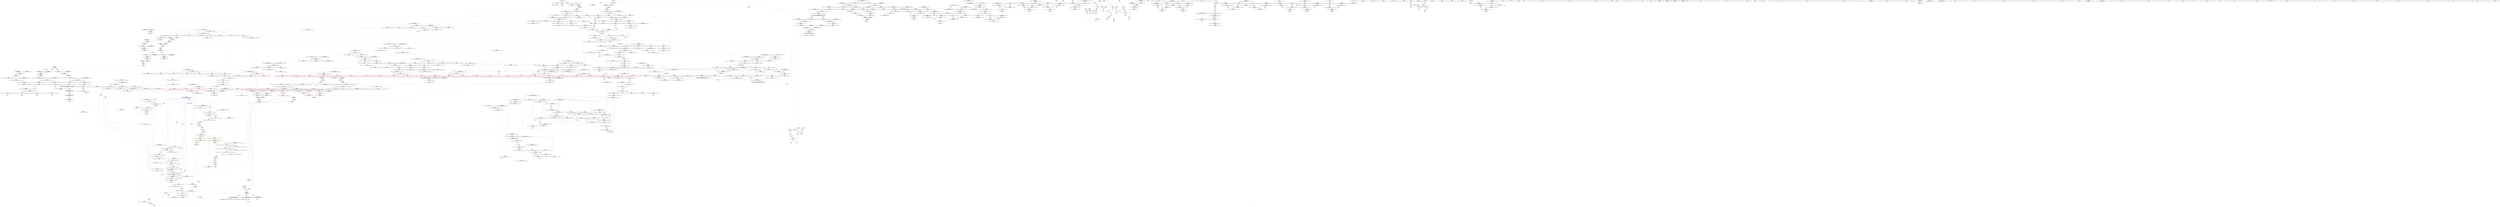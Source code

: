digraph "SVFG" {
	label="SVFG";

	Node0x5613782087b0 [shape=record,color=grey,label="{NodeID: 0\nNullPtr}"];
	Node0x5613782087b0 -> Node0x56137826d9a0[style=solid];
	Node0x5613782087b0 -> Node0x561378288fe0[style=solid];
	Node0x56137837b370 [shape=record,color=black,label="{NodeID: 1882\n1312 = PHI(1252, )\n2nd arg _ZSt23__copy_move_backward_a2ILb1EPxS0_ET1_T0_S2_S1_ }"];
	Node0x56137837b370 -> Node0x561378279090[style=solid];
	Node0x561378275d60 [shape=record,color=blue,label="{NodeID: 775\n830\<--829\n__t.addr\<--__t\n_ZSt4moveIRN9__gnu_cxx5__ops15_Iter_comp_iterISt7greaterIxEEEEONSt16remove_referenceIT_E4typeEOS8_\n}"];
	Node0x561378275d60 -> Node0x5613782816a0[style=dashed];
	Node0x56137826c900 [shape=record,color=red,label="{NodeID: 443\n396\<--367\n\<--__first.addr\n_ZSt22__final_insertion_sortIPxN9__gnu_cxx5__ops15_Iter_comp_iterISt7greaterIxEEEEvT_S7_T0_\n}"];
	Node0x56137826c900 -> Node0x561378272ca0[style=solid];
	Node0x561378260b10 [shape=record,color=green,label="{NodeID: 111\n582\<--583\n__last.addr\<--__last.addr_field_insensitive\n_ZSt11__make_heapIPxN9__gnu_cxx5__ops15_Iter_comp_iterISt7greaterIxEEEEvT_S7_RT0_\n}"];
	Node0x561378260b10 -> Node0x56137827e9f0[style=solid];
	Node0x561378260b10 -> Node0x56137827eac0[style=solid];
	Node0x561378260b10 -> Node0x56137828bcc0[style=solid];
	Node0x561378388480 [shape=record,color=black,label="{NodeID: 1993\n943 = PHI(662, 937, 1435, )\n1st arg _ZNKSt7greaterIxEclERKxS2_ }"];
	Node0x561378388480 -> Node0x561378276c00[style=solid];
	Node0x561378282200 [shape=record,color=red,label="{NodeID: 554\n884\<--866\n\<--__parent\n_ZSt11__push_heapIPxlxN9__gnu_cxx5__ops14_Iter_comp_valISt7greaterIxEEEEvT_T0_S8_T1_RT2_\n}"];
	Node0x5613782b62e0 [shape=record,color=grey,label="{NodeID: 1329\n564 = cmp(563, 127, )\n}"];
	Node0x5613782651c0 [shape=record,color=green,label="{NodeID: 222\n1424\<--1425\nthis.addr\<--this.addr_field_insensitive\n_ZN9__gnu_cxx5__ops14_Val_comp_iterISt7greaterIxEEclIxPxEEbRT_T0_\n}"];
	Node0x5613782651c0 -> Node0x561378287c30[style=solid];
	Node0x5613782651c0 -> Node0x561378295300[style=solid];
	Node0x561378287c30 [shape=record,color=red,label="{NodeID: 665\n1433\<--1424\nthis1\<--this.addr\n_ZN9__gnu_cxx5__ops14_Val_comp_iterISt7greaterIxEEclIxPxEEbRT_T0_\n}"];
	Node0x561378287c30 -> Node0x561378274d20[style=solid];
	Node0x561378272e40 [shape=record,color=purple,label="{NodeID: 333\n1491\<--400\noffset_0\<--\n}"];
	Node0x561378272e40 -> Node0x5613782885f0[style=solid];
	Node0x56137825cb10 [shape=record,color=green,label="{NodeID: 1\n7\<--1\n__dso_handle\<--dummyObj\nGlob }"];
	Node0x56137837b4b0 [shape=record,color=black,label="{NodeID: 1883\n714 = PHI(620, 590, 689, 693, 681, 775, 802, 733, 894, 862, 1107, 1111, 1103, 1162, 1135, 1268, 1283, 1263, )\n0th arg _ZSt4moveIRxEONSt16remove_referenceIT_E4typeEOS2_ }"];
	Node0x56137837b4b0 -> Node0x56137828ca90[style=solid];
	Node0x561378275e30 [shape=record,color=blue,label="{NodeID: 776\n838\<--836\nthis.addr\<--this\n_ZN9__gnu_cxx5__ops14_Iter_comp_valISt7greaterIxEEC2EONS0_15_Iter_comp_iterIS3_EE\n}"];
	Node0x561378275e30 -> Node0x561378281770[style=dashed];
	Node0x56137826c9d0 [shape=record,color=red,label="{NodeID: 444\n406\<--367\n\<--__first.addr\n_ZSt22__final_insertion_sortIPxN9__gnu_cxx5__ops15_Iter_comp_iterISt7greaterIxEEEEvT_S7_T0_\n|{<s0>30}}"];
	Node0x56137826c9d0:s0 -> Node0x56137837d3e0[style=solid,color=red];
	Node0x561378260be0 [shape=record,color=green,label="{NodeID: 112\n584\<--585\n__comp.addr\<--__comp.addr_field_insensitive\n_ZSt11__make_heapIPxN9__gnu_cxx5__ops15_Iter_comp_iterISt7greaterIxEEEEvT_S7_RT0_\n}"];
	Node0x561378260be0 -> Node0x56137827eb90[style=solid];
	Node0x561378260be0 -> Node0x56137828bd90[style=solid];
	Node0x561378388640 [shape=record,color=black,label="{NodeID: 1994\n944 = PHI(663, 938, 1436, )\n2nd arg _ZNKSt7greaterIxEclERKxS2_ }"];
	Node0x561378388640 -> Node0x561378276cd0[style=solid];
	Node0x5613782822d0 [shape=record,color=red,label="{NodeID: 555\n893\<--866\n\<--__parent\n_ZSt11__push_heapIPxlxN9__gnu_cxx5__ops14_Iter_comp_valISt7greaterIxEEEEvT_T0_S8_T1_RT2_\n}"];
	Node0x5613782b6460 [shape=record,color=grey,label="{NodeID: 1330\n793 = cmp(789, 792, )\n}"];
	Node0x561378265290 [shape=record,color=green,label="{NodeID: 223\n1426\<--1427\n__val.addr\<--__val.addr_field_insensitive\n_ZN9__gnu_cxx5__ops14_Val_comp_iterISt7greaterIxEEclIxPxEEbRT_T0_\n}"];
	Node0x561378265290 -> Node0x561378287d00[style=solid];
	Node0x561378265290 -> Node0x5613782953d0[style=solid];
	Node0x561378287d00 [shape=record,color=red,label="{NodeID: 666\n1435\<--1426\n\<--__val.addr\n_ZN9__gnu_cxx5__ops14_Val_comp_iterISt7greaterIxEEclIxPxEEbRT_T0_\n|{<s0>107}}"];
	Node0x561378287d00:s0 -> Node0x561378388480[style=solid,color=red];
	Node0x561378272f10 [shape=record,color=purple,label="{NodeID: 334\n1493\<--408\noffset_0\<--\n}"];
	Node0x561378272f10 -> Node0x56137828ac80[style=solid];
	Node0x56137825cba0 [shape=record,color=green,label="{NodeID: 2\n11\<--1\n.str\<--dummyObj\nGlob }"];
	Node0x56137837c3c0 [shape=record,color=black,label="{NodeID: 1884\n851 = PHI(819, )\n0th arg _ZSt11__push_heapIPxlxN9__gnu_cxx5__ops14_Iter_comp_valISt7greaterIxEEEEvT_T0_S8_T1_RT2_ }"];
	Node0x56137837c3c0 -> Node0x561378275fd0[style=solid];
	Node0x561378275f00 [shape=record,color=blue,label="{NodeID: 777\n840\<--837\n__comp.addr\<--__comp\n_ZN9__gnu_cxx5__ops14_Iter_comp_valISt7greaterIxEEC2EONS0_15_Iter_comp_iterIS3_EE\n}"];
	Node0x561378275f00 -> Node0x561378281840[style=dashed];
	Node0x56137826caa0 [shape=record,color=red,label="{NodeID: 445\n379\<--369\n\<--__last.addr\n_ZSt22__final_insertion_sortIPxN9__gnu_cxx5__ops15_Iter_comp_iterISt7greaterIxEEEEvT_S7_T0_\n}"];
	Node0x56137826caa0 -> Node0x56137826f260[style=solid];
	Node0x561378260cb0 [shape=record,color=green,label="{NodeID: 113\n586\<--587\n__len\<--__len_field_insensitive\n_ZSt11__make_heapIPxN9__gnu_cxx5__ops15_Iter_comp_iterISt7greaterIxEEEEvT_S7_RT0_\n}"];
	Node0x561378260cb0 -> Node0x56137827ec60[style=solid];
	Node0x561378260cb0 -> Node0x56137827ed30[style=solid];
	Node0x561378260cb0 -> Node0x56137828be60[style=solid];
	Node0x561378388800 [shape=record,color=black,label="{NodeID: 1995\n1373 = PHI(1358, )\n0th arg _ZNSt20__copy_move_backwardILb1ELb1ESt26random_access_iterator_tagE13__copy_move_bIxEEPT_PKS3_S6_S4_ }"];
	Node0x561378388800 -> Node0x561378279640[style=solid];
	Node0x5613782823a0 [shape=record,color=red,label="{NodeID: 556\n901\<--866\n\<--__parent\n_ZSt11__push_heapIPxlxN9__gnu_cxx5__ops14_Iter_comp_valISt7greaterIxEEEEvT_T0_S8_T1_RT2_\n}"];
	Node0x5613782823a0 -> Node0x561378276580[style=solid];
	Node0x5613782b65e0 [shape=record,color=grey,label="{NodeID: 1331\n523 = cmp(521, 522, )\n}"];
	Node0x561378265360 [shape=record,color=green,label="{NodeID: 224\n1428\<--1429\n__it.addr\<--__it.addr_field_insensitive\n_ZN9__gnu_cxx5__ops14_Val_comp_iterISt7greaterIxEEclIxPxEEbRT_T0_\n}"];
	Node0x561378265360 -> Node0x561378287dd0[style=solid];
	Node0x561378265360 -> Node0x5613782954a0[style=solid];
	Node0x561378287dd0 [shape=record,color=red,label="{NodeID: 667\n1436\<--1428\n\<--__it.addr\n_ZN9__gnu_cxx5__ops14_Val_comp_iterISt7greaterIxEEclIxPxEEbRT_T0_\n|{<s0>107}}"];
	Node0x561378287dd0:s0 -> Node0x561378388640[style=solid,color=red];
	Node0x561378272fe0 [shape=record,color=purple,label="{NodeID: 335\n1494\<--409\noffset_0\<--\n}"];
	Node0x561378272fe0 -> Node0x5613782886c0[style=solid];
	Node0x56137825ce50 [shape=record,color=green,label="{NodeID: 3\n13\<--1\n.str.1\<--dummyObj\nGlob }"];
	Node0x56137837c4d0 [shape=record,color=black,label="{NodeID: 1885\n852 = PHI(820, )\n1st arg _ZSt11__push_heapIPxlxN9__gnu_cxx5__ops14_Iter_comp_valISt7greaterIxEEEEvT_T0_S8_T1_RT2_ }"];
	Node0x56137837c4d0 -> Node0x5613782760a0[style=solid];
	Node0x561378275fd0 [shape=record,color=blue,label="{NodeID: 778\n856\<--851\n__first.addr\<--__first\n_ZSt11__push_heapIPxlxN9__gnu_cxx5__ops14_Iter_comp_valISt7greaterIxEEEEvT_T0_S8_T1_RT2_\n}"];
	Node0x561378275fd0 -> Node0x561378281910[style=dashed];
	Node0x561378275fd0 -> Node0x5613782819e0[style=dashed];
	Node0x561378275fd0 -> Node0x561378281ab0[style=dashed];
	Node0x561378275fd0 -> Node0x561378281b80[style=dashed];
	Node0x56137828e040 [shape=record,color=yellow,style=double,label="{NodeID: 1553\n155V_1 = ENCHI(MR_155V_0)\npts\{4190000 5010000 \}\nFun[_ZSt10__pop_heapIPxN9__gnu_cxx5__ops15_Iter_comp_iterISt7greaterIxEEEEvT_S7_S7_RT0_]}"];
	Node0x56137828e040 -> Node0x561378288ad0[style=dashed];
	Node0x56137826cb70 [shape=record,color=red,label="{NodeID: 446\n398\<--369\n\<--__last.addr\n_ZSt22__final_insertion_sortIPxN9__gnu_cxx5__ops15_Iter_comp_iterISt7greaterIxEEEEvT_S7_T0_\n|{<s0>28}}"];
	Node0x56137826cb70:s0 -> Node0x56137837ca20[style=solid,color=red];
	Node0x561378260d80 [shape=record,color=green,label="{NodeID: 114\n588\<--589\n__parent\<--__parent_field_insensitive\n_ZSt11__make_heapIPxN9__gnu_cxx5__ops15_Iter_comp_iterISt7greaterIxEEEEvT_S7_RT0_\n}"];
	Node0x561378260d80 -> Node0x56137827ee00[style=solid];
	Node0x561378260d80 -> Node0x56137827eed0[style=solid];
	Node0x561378260d80 -> Node0x56137827efa0[style=solid];
	Node0x561378260d80 -> Node0x56137827f070[style=solid];
	Node0x561378260d80 -> Node0x56137828bf30[style=solid];
	Node0x561378260d80 -> Node0x56137828c1a0[style=solid];
	Node0x561378388910 [shape=record,color=black,label="{NodeID: 1996\n1374 = PHI(1359, )\n1st arg _ZNSt20__copy_move_backwardILb1ELb1ESt26random_access_iterator_tagE13__copy_move_bIxEEPT_PKS3_S6_S4_ }"];
	Node0x561378388910 -> Node0x561378279710[style=solid];
	Node0x561378282470 [shape=record,color=red,label="{NodeID: 557\n896\<--895\n\<--call2\n_ZSt11__push_heapIPxlxN9__gnu_cxx5__ops14_Iter_comp_valISt7greaterIxEEEEvT_T0_S8_T1_RT2_\n}"];
	Node0x561378282470 -> Node0x5613782764b0[style=solid];
	Node0x5613782b6760 [shape=record,color=grey,label="{NodeID: 1332\n787 = cmp(786, 125, )\n}"];
	Node0x561378265430 [shape=record,color=green,label="{NodeID: 225\n1442\<--1443\nthis.addr\<--this.addr_field_insensitive\n_ZN9__gnu_cxx5__ops14_Val_comp_iterISt7greaterIxEEC2EONS0_15_Iter_comp_iterIS3_EE\n}"];
	Node0x561378265430 -> Node0x561378287ea0[style=solid];
	Node0x561378265430 -> Node0x561378295570[style=solid];
	Node0x561378287ea0 [shape=record,color=red,label="{NodeID: 668\n1448\<--1442\nthis1\<--this.addr\n_ZN9__gnu_cxx5__ops14_Val_comp_iterISt7greaterIxEEC2EONS0_15_Iter_comp_iterIS3_EE\n}"];
	Node0x561378287ea0 -> Node0x561378274df0[style=solid];
	Node0x5613782730b0 [shape=record,color=purple,label="{NodeID: 336\n1496\<--434\noffset_0\<--\n}"];
	Node0x5613782730b0 -> Node0x56137828afc0[style=solid];
	Node0x56137825cee0 [shape=record,color=green,label="{NodeID: 4\n15\<--1\n.str.2\<--dummyObj\nGlob }"];
	Node0x56137837c5e0 [shape=record,color=black,label="{NodeID: 1886\n853 = PHI(821, )\n2nd arg _ZSt11__push_heapIPxlxN9__gnu_cxx5__ops14_Iter_comp_valISt7greaterIxEEEEvT_T0_S8_T1_RT2_ }"];
	Node0x56137837c5e0 -> Node0x561378276170[style=solid];
	Node0x5613782760a0 [shape=record,color=blue,label="{NodeID: 779\n858\<--852\n__holeIndex.addr\<--__holeIndex\n_ZSt11__push_heapIPxlxN9__gnu_cxx5__ops14_Iter_comp_valISt7greaterIxEEEEvT_T0_S8_T1_RT2_\n}"];
	Node0x5613782760a0 -> Node0x561378281c50[style=dashed];
	Node0x5613782760a0 -> Node0x5613782f4d50[style=dashed];
	Node0x56137828e150 [shape=record,color=yellow,style=double,label="{NodeID: 1554\n157V_1 = ENCHI(MR_157V_0)\npts\{591 734 863 1104 1136 1264 \}\nFun[_ZSt10__pop_heapIPxN9__gnu_cxx5__ops15_Iter_comp_iterISt7greaterIxEEEEvT_S7_S7_RT0_]}"];
	Node0x56137828e150 -> Node0x56137827fb00[style=dashed];
	Node0x56137828e150 -> Node0x56137827fbd0[style=dashed];
	Node0x56137828e150 -> Node0x56137827fca0[style=dashed];
	Node0x56137826cc40 [shape=record,color=red,label="{NodeID: 447\n407\<--369\n\<--__last.addr\n_ZSt22__final_insertion_sortIPxN9__gnu_cxx5__ops15_Iter_comp_iterISt7greaterIxEEEEvT_S7_T0_\n|{<s0>30}}"];
	Node0x56137826cc40:s0 -> Node0x56137837d530[style=solid,color=red];
	Node0x561378265840 [shape=record,color=green,label="{NodeID: 115\n590\<--591\n__value\<--__value_field_insensitive\n_ZSt11__make_heapIPxN9__gnu_cxx5__ops15_Iter_comp_iterISt7greaterIxEEEEvT_S7_RT0_\n|{|<s1>43}}"];
	Node0x561378265840 -> Node0x56137828c000[style=solid];
	Node0x561378265840:s1 -> Node0x56137837b4b0[style=solid,color=red];
	Node0x561378388a20 [shape=record,color=black,label="{NodeID: 1997\n1375 = PHI(1360, )\n2nd arg _ZNSt20__copy_move_backwardILb1ELb1ESt26random_access_iterator_tagE13__copy_move_bIxEEPT_PKS3_S6_S4_ }"];
	Node0x561378388a20 -> Node0x561378295090[style=solid];
	Node0x561378282540 [shape=record,color=red,label="{NodeID: 558\n909\<--908\n\<--call6\n_ZSt11__push_heapIPxlxN9__gnu_cxx5__ops14_Iter_comp_valISt7greaterIxEEEEvT_T0_S8_T1_RT2_\n}"];
	Node0x561378282540 -> Node0x561378276720[style=solid];
	Node0x5613782b68e0 [shape=record,color=grey,label="{NodeID: 1333\n150 = cmp(147, 149, )\n}"];
	Node0x561378265500 [shape=record,color=green,label="{NodeID: 226\n1444\<--1445\n__comp.addr\<--__comp.addr_field_insensitive\n_ZN9__gnu_cxx5__ops14_Val_comp_iterISt7greaterIxEEC2EONS0_15_Iter_comp_iterIS3_EE\n}"];
	Node0x561378265500 -> Node0x561378287f70[style=solid];
	Node0x561378265500 -> Node0x561378295640[style=solid];
	Node0x561378287f70 [shape=record,color=red,label="{NodeID: 669\n1450\<--1444\n\<--__comp.addr\n_ZN9__gnu_cxx5__ops14_Val_comp_iterISt7greaterIxEEC2EONS0_15_Iter_comp_iterIS3_EE\n}"];
	Node0x561378287f70 -> Node0x561378274ec0[style=solid];
	Node0x561378273180 [shape=record,color=purple,label="{NodeID: 337\n1497\<--435\noffset_0\<--\n}"];
	Node0x561378273180 -> Node0x561378288790[style=solid];
	Node0x56137825cfa0 [shape=record,color=green,label="{NodeID: 5\n17\<--1\n.str.3\<--dummyObj\nGlob }"];
	Node0x56137837c6f0 [shape=record,color=black,label="{NodeID: 1887\n854 = PHI(823, )\n3rd arg _ZSt11__push_heapIPxlxN9__gnu_cxx5__ops14_Iter_comp_valISt7greaterIxEEEEvT_T0_S8_T1_RT2_ }"];
	Node0x56137837c6f0 -> Node0x561378276240[style=solid];
	Node0x561378276170 [shape=record,color=blue,label="{NodeID: 780\n860\<--853\n__topIndex.addr\<--__topIndex\n_ZSt11__push_heapIPxlxN9__gnu_cxx5__ops14_Iter_comp_valISt7greaterIxEEEEvT_T0_S8_T1_RT2_\n}"];
	Node0x561378276170 -> Node0x561378282060[style=dashed];
	Node0x56137826cd10 [shape=record,color=red,label="{NodeID: 448\n431\<--420\n\<--__first.addr\n_ZSt14__partial_sortIPxN9__gnu_cxx5__ops15_Iter_comp_iterISt7greaterIxEEEEvT_S7_S7_T0_\n|{<s0>32}}"];
	Node0x56137826cd10:s0 -> Node0x56137837ef80[style=solid,color=red];
	Node0x561378265910 [shape=record,color=green,label="{NodeID: 116\n592\<--593\nagg.tmp\<--agg.tmp_field_insensitive\n_ZSt11__make_heapIPxN9__gnu_cxx5__ops15_Iter_comp_iterISt7greaterIxEEEEvT_S7_RT0_\n}"];
	Node0x561378265910 -> Node0x56137826fcf0[style=solid];
	Node0x561378388b30 [shape=record,color=black,label="{NodeID: 1998\n273 = PHI(225, 331, )\n0th arg _ZSt16__introsort_loopIPxlN9__gnu_cxx5__ops15_Iter_comp_iterISt7greaterIxEEEEvT_S7_T0_T1_ }"];
	Node0x561378388b30 -> Node0x56137828a120[style=solid];
	Node0x561378282610 [shape=record,color=red,label="{NodeID: 559\n920\<--917\n\<--__t.addr\n_ZSt4moveIRSt7greaterIxEEONSt16remove_referenceIT_E4typeEOS4_\n}"];
	Node0x561378282610 -> Node0x561378270780[style=solid];
	Node0x5613782b6a60 [shape=record,color=grey,label="{NodeID: 1334\n302 = cmp(301, 303, )\n}"];
	Node0x5613782655d0 [shape=record,color=green,label="{NodeID: 227\n1456\<--1457\n__comp\<--__comp_field_insensitive\n_ZN9__gnu_cxx5__ops15_Iter_comp_iterISt7greaterIxEEC2ES3_\n|{<s0>109}}"];
	Node0x5613782655d0:s0 -> Node0x56137837ec00[style=solid,color=red];
	Node0x561378288040 [shape=record,color=red,label="{NodeID: 670\n1461\<--1458\nthis1\<--this.addr\n_ZN9__gnu_cxx5__ops15_Iter_comp_iterISt7greaterIxEEC2ES3_\n}"];
	Node0x561378288040 -> Node0x561378274f90[style=solid];
	Node0x561378273250 [shape=record,color=purple,label="{NodeID: 338\n475\<--474\nadd.ptr1\<--\n_ZSt27__unguarded_partition_pivotIPxN9__gnu_cxx5__ops15_Iter_comp_iterISt7greaterIxEEEET_S7_S7_T0_\n|{<s0>35}}"];
	Node0x561378273250:s0 -> Node0x5613783897e0[style=solid,color=red];
	Node0x56137825d840 [shape=record,color=green,label="{NodeID: 6\n19\<--1\n.str.4\<--dummyObj\nGlob }"];
	Node0x56137837c800 [shape=record,color=black,label="{NodeID: 1888\n855 = PHI(739, )\n4th arg _ZSt11__push_heapIPxlxN9__gnu_cxx5__ops14_Iter_comp_valISt7greaterIxEEEEvT_T0_S8_T1_RT2_ }"];
	Node0x56137837c800 -> Node0x561378276310[style=solid];
	Node0x561378276240 [shape=record,color=blue,label="{NodeID: 781\n862\<--854\n__value.addr\<--__value\n_ZSt11__push_heapIPxlxN9__gnu_cxx5__ops14_Iter_comp_valISt7greaterIxEEEEvT_T0_S8_T1_RT2_\n|{|<s2>60}}"];
	Node0x561378276240 -> Node0x561378282470[style=dashed];
	Node0x561378276240 -> Node0x561378282540[style=dashed];
	Node0x561378276240:s2 -> Node0x56137830a1d0[style=dashed,color=red];
	Node0x56137826cde0 [shape=record,color=red,label="{NodeID: 449\n440\<--420\n\<--__first.addr\n_ZSt14__partial_sortIPxN9__gnu_cxx5__ops15_Iter_comp_iterISt7greaterIxEEEEvT_S7_S7_T0_\n|{<s0>33}}"];
	Node0x56137826cde0:s0 -> Node0x56137838a880[style=solid,color=red];
	Node0x5613782659e0 [shape=record,color=green,label="{NodeID: 117\n622\<--623\n_ZSt4moveIRxEONSt16remove_referenceIT_E4typeEOS2_\<--_ZSt4moveIRxEONSt16remove_referenceIT_E4typeEOS2__field_insensitive\n}"];
	Node0x561378388cb0 [shape=record,color=black,label="{NodeID: 1999\n274 = PHI(226, 332, )\n1st arg _ZSt16__introsort_loopIPxlN9__gnu_cxx5__ops15_Iter_comp_iterISt7greaterIxEEEEvT_S7_T0_T1_ }"];
	Node0x561378388cb0 -> Node0x56137828a1f0[style=solid];
	Node0x5613782826e0 [shape=record,color=red,label="{NodeID: 560\n935\<--926\nthis1\<--this.addr\n_ZN9__gnu_cxx5__ops14_Iter_comp_valISt7greaterIxEEclIPxxEEbT_RT0_\n}"];
	Node0x5613782826e0 -> Node0x561378273f50[style=solid];
	Node0x5613782b6be0 [shape=record,color=grey,label="{NodeID: 1335\n639 = cmp(638, 125, )\n}"];
	Node0x5613782656a0 [shape=record,color=green,label="{NodeID: 228\n1458\<--1459\nthis.addr\<--this.addr_field_insensitive\n_ZN9__gnu_cxx5__ops15_Iter_comp_iterISt7greaterIxEEC2ES3_\n}"];
	Node0x5613782656a0 -> Node0x561378288040[style=solid];
	Node0x5613782656a0 -> Node0x561378295710[style=solid];
	Node0x561378288110 [shape=record,color=red,label="{NodeID: 671\n1474\<--1473\ndummyVal\<--offset_0\n_ZSt6__sortIPxN9__gnu_cxx5__ops15_Iter_comp_iterISt7greaterIxEEEEvT_S7_T0_\n}"];
	Node0x561378288110 -> Node0x561378289f80[style=solid];
	Node0x561378305110 [shape=record,color=yellow,style=double,label="{NodeID: 1446\n174V_1 = ENCHI(MR_174V_0)\npts\{591 682 863 1104 1136 1264 \}\nFun[_ZSt13__adjust_heapIPxlxN9__gnu_cxx5__ops15_Iter_comp_iterISt7greaterIxEEEEvT_T0_S8_T1_T2_]}"];
	Node0x561378305110 -> Node0x561378281430[style=dashed];
	Node0x561378305110 -> Node0x561378281500[style=dashed];
	Node0x561378305110 -> Node0x5613782815d0[style=dashed];
	Node0x561378273320 [shape=record,color=purple,label="{NodeID: 339\n478\<--477\nadd.ptr2\<--\n_ZSt27__unguarded_partition_pivotIPxN9__gnu_cxx5__ops15_Iter_comp_iterISt7greaterIxEEEET_S7_S7_T0_\n|{<s0>35}}"];
	Node0x561378273320:s0 -> Node0x561378389a60[style=solid,color=red];
	Node0x56137825d8d0 [shape=record,color=green,label="{NodeID: 7\n22\<--1\n\<--dummyObj\nCan only get source location for instruction, argument, global var or function.}"];
	Node0x56137837c910 [shape=record,color=black,label="{NodeID: 1889\n1196 = PHI(397, )\n0th arg _ZSt26__unguarded_insertion_sortIPxN9__gnu_cxx5__ops15_Iter_comp_iterISt7greaterIxEEEEvT_S7_T0_ }"];
	Node0x56137837c910 -> Node0x5613782781f0[style=solid];
	Node0x561378276310 [shape=record,color=blue,label="{NodeID: 782\n864\<--855\n__comp.addr\<--__comp\n_ZSt11__push_heapIPxlxN9__gnu_cxx5__ops14_Iter_comp_valISt7greaterIxEEEEvT_T0_S8_T1_RT2_\n}"];
	Node0x561378276310 -> Node0x561378282130[style=dashed];
	Node0x56137826ceb0 [shape=record,color=red,label="{NodeID: 450\n432\<--422\n\<--__middle.addr\n_ZSt14__partial_sortIPxN9__gnu_cxx5__ops15_Iter_comp_iterISt7greaterIxEEEEvT_S7_S7_T0_\n|{<s0>32}}"];
	Node0x56137826ceb0:s0 -> Node0x56137837f090[style=solid,color=red];
	Node0x561378265ae0 [shape=record,color=green,label="{NodeID: 118\n636\<--637\n_ZSt13__adjust_heapIPxlxN9__gnu_cxx5__ops15_Iter_comp_iterISt7greaterIxEEEEvT_T0_S8_T1_T2_\<--_ZSt13__adjust_heapIPxlxN9__gnu_cxx5__ops15_Iter_comp_iterISt7greaterIxEEEEvT_T0_S8_T1_T2__field_insensitive\n}"];
	Node0x561378388e30 [shape=record,color=black,label="{NodeID: 2000\n275 = PHI(237, 333, )\n2nd arg _ZSt16__introsort_loopIPxlN9__gnu_cxx5__ops15_Iter_comp_iterISt7greaterIxEEEEvT_S7_T0_T1_ }"];
	Node0x561378388e30 -> Node0x56137828a2c0[style=solid];
	Node0x5613782827b0 [shape=record,color=red,label="{NodeID: 561\n937\<--928\n\<--__it.addr\n_ZN9__gnu_cxx5__ops14_Iter_comp_valISt7greaterIxEEclIPxxEEbT_RT0_\n|{<s0>63}}"];
	Node0x5613782827b0:s0 -> Node0x561378388480[style=solid,color=red];
	Node0x5613782b6d60 [shape=record,color=grey,label="{NodeID: 1336\n603 = cmp(602, 238, )\n}"];
	Node0x561378265770 [shape=record,color=green,label="{NodeID: 229\n23\<--1465\n_GLOBAL__sub_I_xgdfirst_0_1.cpp\<--_GLOBAL__sub_I_xgdfirst_0_1.cpp_field_insensitive\n}"];
	Node0x561378265770 -> Node0x561378288ee0[style=solid];
	Node0x5613782881e0 [shape=record,color=red,label="{NodeID: 672\n1477\<--1476\ndummyVal\<--offset_0\n_ZSt6__sortIPxN9__gnu_cxx5__ops15_Iter_comp_iterISt7greaterIxEEEEvT_S7_T0_\n}"];
	Node0x5613782881e0 -> Node0x56137828a050[style=solid];
	Node0x5613782733f0 [shape=record,color=purple,label="{NodeID: 340\n1499\<--479\noffset_0\<--\n}"];
	Node0x5613782733f0 -> Node0x56137828b300[style=solid];
	Node0x56137825d960 [shape=record,color=green,label="{NodeID: 8\n74\<--1\n\<--dummyObj\nCan only get source location for instruction, argument, global var or function.}"];
	Node0x56137837ca20 [shape=record,color=black,label="{NodeID: 1890\n1197 = PHI(398, )\n1st arg _ZSt26__unguarded_insertion_sortIPxN9__gnu_cxx5__ops15_Iter_comp_iterISt7greaterIxEEEEvT_S7_T0_ }"];
	Node0x56137837ca20 -> Node0x5613782782c0[style=solid];
	Node0x5613782763e0 [shape=record,color=blue,label="{NodeID: 783\n866\<--875\n__parent\<--div\n_ZSt11__push_heapIPxlxN9__gnu_cxx5__ops14_Iter_comp_valISt7greaterIxEEEEvT_T0_S8_T1_RT2_\n}"];
	Node0x5613782763e0 -> Node0x5613782f5250[style=dashed];
	Node0x56137826cf80 [shape=record,color=red,label="{NodeID: 451\n441\<--422\n\<--__middle.addr\n_ZSt14__partial_sortIPxN9__gnu_cxx5__ops15_Iter_comp_iterISt7greaterIxEEEEvT_S7_S7_T0_\n|{<s0>33}}"];
	Node0x56137826cf80:s0 -> Node0x56137838a990[style=solid,color=red];
	Node0x561378265be0 [shape=record,color=green,label="{NodeID: 119\n651\<--652\nthis.addr\<--this.addr_field_insensitive\n_ZN9__gnu_cxx5__ops15_Iter_comp_iterISt7greaterIxEEclIPxS6_EEbT_T0_\n}"];
	Node0x561378265be0 -> Node0x56137827f2e0[style=solid];
	Node0x561378265be0 -> Node0x56137828c270[style=solid];
	Node0x561378388fb0 [shape=record,color=black,label="{NodeID: 2001\n1440 = PHI(1300, )\n0th arg _ZN9__gnu_cxx5__ops14_Val_comp_iterISt7greaterIxEEC2EONS0_15_Iter_comp_iterIS3_EE }"];
	Node0x561378388fb0 -> Node0x561378295570[style=solid];
	Node0x561378282880 [shape=record,color=red,label="{NodeID: 562\n938\<--930\n\<--__val.addr\n_ZN9__gnu_cxx5__ops14_Iter_comp_valISt7greaterIxEEclIPxxEEbT_RT0_\n|{<s0>63}}"];
	Node0x561378282880:s0 -> Node0x561378388640[style=solid,color=red];
	Node0x5613782b6ee0 [shape=record,color=grey,label="{NodeID: 1337\n1147 = cmp(1145, 1146, )\n}"];
	Node0x56137826d9a0 [shape=record,color=black,label="{NodeID: 230\n2\<--3\ndummyVal\<--dummyVal\n}"];
	Node0x5613782882b0 [shape=record,color=red,label="{NodeID: 673\n1480\<--1479\ndummyVal\<--offset_0\n_ZSt16__introsort_loopIPxlN9__gnu_cxx5__ops15_Iter_comp_iterISt7greaterIxEEEEvT_S7_T0_T1_\n}"];
	Node0x5613782882b0 -> Node0x56137828a390[style=solid];
	Node0x5613782734c0 [shape=record,color=purple,label="{NodeID: 341\n1500\<--480\noffset_0\<--\n}"];
	Node0x5613782734c0 -> Node0x561378288860[style=solid];
	Node0x56137825da20 [shape=record,color=green,label="{NodeID: 9\n80\<--1\n\<--dummyObj\nCan only get source location for instruction, argument, global var or function.}"];
	Node0x56137837cb30 [shape=record,color=black,label="{NodeID: 1891\n648 = PHI(500, 725, 966, 966, 966, 966, 966, 1035, 1035, 1127, )\n0th arg _ZN9__gnu_cxx5__ops15_Iter_comp_iterISt7greaterIxEEclIPxS6_EEbT_T0_ }"];
	Node0x56137837cb30 -> Node0x56137828c270[style=solid];
	Node0x5613782764b0 [shape=record,color=blue,label="{NodeID: 784\n899\<--896\nadd.ptr3\<--\n_ZSt11__push_heapIPxlxN9__gnu_cxx5__ops14_Iter_comp_valISt7greaterIxEEEEvT_T0_S8_T1_RT2_\n}"];
	Node0x5613782764b0 -> Node0x5613782f5750[style=dashed];
	Node0x56137826d050 [shape=record,color=red,label="{NodeID: 452\n433\<--424\n\<--__last.addr\n_ZSt14__partial_sortIPxN9__gnu_cxx5__ops15_Iter_comp_iterISt7greaterIxEEEEvT_S7_S7_T0_\n|{<s0>32}}"];
	Node0x56137826d050:s0 -> Node0x56137837f1a0[style=solid,color=red];
	Node0x561378265cb0 [shape=record,color=green,label="{NodeID: 120\n653\<--654\n__it1.addr\<--__it1.addr_field_insensitive\n_ZN9__gnu_cxx5__ops15_Iter_comp_iterISt7greaterIxEEclIPxS6_EEbT_T0_\n}"];
	Node0x561378265cb0 -> Node0x56137827f3b0[style=solid];
	Node0x561378265cb0 -> Node0x56137828c340[style=solid];
	Node0x5613783890c0 [shape=record,color=black,label="{NodeID: 2002\n1441 = PHI(1304, )\n1st arg _ZN9__gnu_cxx5__ops14_Val_comp_iterISt7greaterIxEEC2EONS0_15_Iter_comp_iterIS3_EE }"];
	Node0x5613783890c0 -> Node0x561378295640[style=solid];
	Node0x561378282950 [shape=record,color=red,label="{NodeID: 563\n954\<--945\nthis1\<--this.addr\n_ZNKSt7greaterIxEclERKxS2_\n}"];
	Node0x5613782b7060 [shape=record,color=grey,label="{NodeID: 1338\n133 = cmp(131, 132, )\n}"];
	Node0x56137826daa0 [shape=record,color=black,label="{NodeID: 231\n34\<--35\n\<--_ZNSt8ios_base4InitD1Ev\nCan only get source location for instruction, argument, global var or function.}"];
	Node0x561378288380 [shape=record,color=red,label="{NodeID: 674\n1483\<--1482\ndummyVal\<--offset_0\n_ZSt16__introsort_loopIPxlN9__gnu_cxx5__ops15_Iter_comp_iterISt7greaterIxEEEEvT_S7_T0_T1_\n}"];
	Node0x561378288380 -> Node0x56137828a530[style=solid];
	Node0x561378273590 [shape=record,color=purple,label="{NodeID: 342\n486\<--485\nadd.ptr3\<--\n_ZSt27__unguarded_partition_pivotIPxN9__gnu_cxx5__ops15_Iter_comp_iterISt7greaterIxEEEET_S7_S7_T0_\n|{<s0>37}}"];
	Node0x561378273590:s0 -> Node0x56137837fa80[style=solid,color=red];
	Node0x56137825db20 [shape=record,color=green,label="{NodeID: 10\n125\<--1\n\<--dummyObj\nCan only get source location for instruction, argument, global var or function.|{<s0>51}}"];
	Node0x56137825db20:s0 -> Node0x5613783879f0[style=solid,color=red];
	Node0x56137837ce80 [shape=record,color=black,label="{NodeID: 1892\n649 = PHI(525, 762, 980, 984, 994, 1008, 1016, 1048, 1060, 1158, )\n1st arg _ZN9__gnu_cxx5__ops15_Iter_comp_iterISt7greaterIxEEclIPxS6_EEbT_T0_ }"];
	Node0x56137837ce80 -> Node0x56137828c340[style=solid];
	Node0x561378276580 [shape=record,color=blue,label="{NodeID: 785\n858\<--901\n__holeIndex.addr\<--\n_ZSt11__push_heapIPxlxN9__gnu_cxx5__ops14_Iter_comp_valISt7greaterIxEEEEvT_T0_S8_T1_RT2_\n}"];
	Node0x561378276580 -> Node0x561378281ec0[style=dashed];
	Node0x561378276580 -> Node0x5613782f4d50[style=dashed];
	Node0x56137828e7b0 [shape=record,color=yellow,style=double,label="{NodeID: 1560\n284V_1 = ENCHI(MR_284V_0)\npts\{591 682 734 863 1104 1136 \}\nFun[_ZSt25__unguarded_linear_insertIPxN9__gnu_cxx5__ops14_Val_comp_iterISt7greaterIxEEEEvT_T0_]}"];
	Node0x56137828e7b0 -> Node0x561378286bf0[style=dashed];
	Node0x56137828e7b0 -> Node0x561378286cc0[style=dashed];
	Node0x56137828e7b0 -> Node0x561378286d90[style=dashed];
	Node0x56137826d120 [shape=record,color=red,label="{NodeID: 453\n463\<--451\n\<--__first.addr\n_ZSt27__unguarded_partition_pivotIPxN9__gnu_cxx5__ops15_Iter_comp_iterISt7greaterIxEEEET_S7_S7_T0_\n}"];
	Node0x56137826d120 -> Node0x561378275130[style=solid];
	Node0x561378265d80 [shape=record,color=green,label="{NodeID: 121\n655\<--656\n__it2.addr\<--__it2.addr_field_insensitive\n_ZN9__gnu_cxx5__ops15_Iter_comp_iterISt7greaterIxEEclIPxS6_EEbT_T0_\n}"];
	Node0x561378265d80 -> Node0x56137827f480[style=solid];
	Node0x561378265d80 -> Node0x56137828c410[style=solid];
	Node0x5613783891d0 [shape=record,color=black,label="{NodeID: 2003\n1097 = PHI(1090, )\n0th arg _ZSt4swapIxENSt9enable_ifIXsr6__and_ISt6__not_ISt15__is_tuple_likeIT_EESt21is_move_constructibleIS3_ESt18is_move_assignableIS3_EEE5valueEvE4typeERS3_SC_ }"];
	Node0x5613783891d0 -> Node0x561378277830[style=solid];
	Node0x561378282a20 [shape=record,color=red,label="{NodeID: 564\n955\<--947\n\<--__x.addr\n_ZNKSt7greaterIxEclERKxS2_\n}"];
	Node0x561378282a20 -> Node0x561378282bc0[style=solid];
	Node0x5613782b71e0 [shape=record,color=grey,label="{NodeID: 1339\n92 = cmp(90, 91, )\n}"];
	Node0x56137826dba0 [shape=record,color=black,label="{NodeID: 232\n95\<--94\nidxprom\<--\nmain\n}"];
	Node0x561378288450 [shape=record,color=red,label="{NodeID: 675\n1486\<--1485\ndummyVal\<--offset_0\n_ZSt16__introsort_loopIPxlN9__gnu_cxx5__ops15_Iter_comp_iterISt7greaterIxEEEEvT_S7_T0_T1_\n}"];
	Node0x561378288450 -> Node0x56137828a6d0[style=solid];
	Node0x561378273660 [shape=record,color=purple,label="{NodeID: 343\n1502\<--489\noffset_0\<--\n}"];
	Node0x561378273660 -> Node0x56137828b3d0[style=solid];
	Node0x56137825dc20 [shape=record,color=green,label="{NodeID: 11\n127\<--1\n\<--dummyObj\nCan only get source location for instruction, argument, global var or function.}"];
	Node0x5613782d8540 [shape=record,color=black,label="{NodeID: 1893\n650 = PHI(526, 766, 981, 985, 995, 1009, 1017, 1049, 1061, 1159, )\n2nd arg _ZN9__gnu_cxx5__ops15_Iter_comp_iterISt7greaterIxEEclIPxS6_EEbT_T0_ }"];
	Node0x5613782d8540 -> Node0x56137828c410[style=solid];
	Node0x561378276650 [shape=record,color=blue,label="{NodeID: 786\n866\<--905\n__parent\<--div5\n_ZSt11__push_heapIPxlxN9__gnu_cxx5__ops14_Iter_comp_valISt7greaterIxEEEEvT_T0_S8_T1_RT2_\n}"];
	Node0x561378276650 -> Node0x5613782f5250[style=dashed];
	Node0x56137826d1f0 [shape=record,color=red,label="{NodeID: 454\n465\<--451\n\<--__first.addr\n_ZSt27__unguarded_partition_pivotIPxN9__gnu_cxx5__ops15_Iter_comp_iterISt7greaterIxEEEET_S7_S7_T0_\n}"];
	Node0x56137826d1f0 -> Node0x56137826f9b0[style=solid];
	Node0x561378265e50 [shape=record,color=green,label="{NodeID: 122\n665\<--666\n_ZNKSt7greaterIxEclERKxS2_\<--_ZNKSt7greaterIxEclERKxS2__field_insensitive\n}"];
	Node0x5613783892e0 [shape=record,color=black,label="{NodeID: 2004\n1098 = PHI(1091, )\n1st arg _ZSt4swapIxENSt9enable_ifIXsr6__and_ISt6__not_ISt15__is_tuple_likeIT_EESt21is_move_constructibleIS3_ESt18is_move_assignableIS3_EEE5valueEvE4typeERS3_SC_ }"];
	Node0x5613783892e0 -> Node0x561378277900[style=solid];
	Node0x561378282af0 [shape=record,color=red,label="{NodeID: 565\n957\<--949\n\<--__y.addr\n_ZNKSt7greaterIxEclERKxS2_\n}"];
	Node0x561378282af0 -> Node0x561378282c90[style=solid];
	Node0x5613782b7360 [shape=record,color=grey,label="{NodeID: 1340\n108 = cmp(106, 107, )\n}"];
	Node0x56137826dc70 [shape=record,color=black,label="{NodeID: 233\n117\<--116\nidx.ext\<--\nmain\n}"];
	Node0x561378288520 [shape=record,color=red,label="{NodeID: 676\n1489\<--1488\ndummyVal\<--offset_0\n_ZSt22__final_insertion_sortIPxN9__gnu_cxx5__ops15_Iter_comp_iterISt7greaterIxEEEEvT_S7_T0_\n}"];
	Node0x561378288520 -> Node0x56137828aae0[style=solid];
	Node0x561378273730 [shape=record,color=purple,label="{NodeID: 344\n1503\<--490\noffset_0\<--\n}"];
	Node0x561378273730 -> Node0x561378288930[style=solid];
	Node0x56137825dd20 [shape=record,color=green,label="{NodeID: 12\n233\<--1\n\<--dummyObj\nCan only get source location for instruction, argument, global var or function.}"];
	Node0x56137837d2d0 [shape=record,color=black,label="{NodeID: 1894\n343 = PHI(232, )\n0th arg _ZSt4__lgl }"];
	Node0x56137837d2d0 -> Node0x56137828a870[style=solid];
	Node0x561378276720 [shape=record,color=blue,label="{NodeID: 787\n912\<--909\nadd.ptr7\<--\n_ZSt11__push_heapIPxlxN9__gnu_cxx5__ops14_Iter_comp_valISt7greaterIxEEEEvT_T0_S8_T1_RT2_\n|{<s0>58}}"];
	Node0x561378276720:s0 -> Node0x561378329260[style=dashed,color=blue];
	Node0x56137826d2c0 [shape=record,color=red,label="{NodeID: 455\n473\<--451\n\<--__first.addr\n_ZSt27__unguarded_partition_pivotIPxN9__gnu_cxx5__ops15_Iter_comp_iterISt7greaterIxEEEET_S7_S7_T0_\n|{<s0>35}}"];
	Node0x56137826d2c0:s0 -> Node0x5613783896a0[style=solid,color=red];
	Node0x561378265f50 [shape=record,color=green,label="{NodeID: 123\n673\<--674\n__first.addr\<--__first.addr_field_insensitive\n_ZSt10__pop_heapIPxN9__gnu_cxx5__ops15_Iter_comp_iterISt7greaterIxEEEEvT_S7_S7_RT0_\n}"];
	Node0x561378265f50 -> Node0x56137827f550[style=solid];
	Node0x561378265f50 -> Node0x56137827f620[style=solid];
	Node0x561378265f50 -> Node0x56137827f6f0[style=solid];
	Node0x561378265f50 -> Node0x56137828c4e0[style=solid];
	Node0x561378389420 [shape=record,color=black,label="{NodeID: 2005\n1033 = PHI(487, )\n1st arg _ZSt21__unguarded_partitionIPxN9__gnu_cxx5__ops15_Iter_comp_iterISt7greaterIxEEEET_S7_S7_S7_T0_ }"];
	Node0x561378389420 -> Node0x5613782771b0[style=solid];
	Node0x561378282bc0 [shape=record,color=red,label="{NodeID: 566\n956\<--955\n\<--\n_ZNKSt7greaterIxEclERKxS2_\n}"];
	Node0x561378282bc0 -> Node0x5613782b7de0[style=solid];
	Node0x5613782b74e0 [shape=record,color=grey,label="{NodeID: 1341\n880 = cmp(878, 879, )\n}"];
	Node0x56137826dd40 [shape=record,color=black,label="{NodeID: 234\n136\<--135\nidxprom11\<--\nmain\n}"];
	Node0x5613782885f0 [shape=record,color=red,label="{NodeID: 677\n1492\<--1491\ndummyVal\<--offset_0\n_ZSt22__final_insertion_sortIPxN9__gnu_cxx5__ops15_Iter_comp_iterISt7greaterIxEEEEvT_S7_T0_\n}"];
	Node0x5613782885f0 -> Node0x56137828abb0[style=solid];
	Node0x561378273800 [shape=record,color=purple,label="{NodeID: 345\n540\<--539\nincdec.ptr\<--\n_ZSt13__heap_selectIPxN9__gnu_cxx5__ops15_Iter_comp_iterISt7greaterIxEEEEvT_S7_S7_T0_\n}"];
	Node0x561378273800 -> Node0x56137828b7e0[style=solid];
	Node0x56137825de20 [shape=record,color=green,label="{NodeID: 13\n238\<--1\n\<--dummyObj\nCan only get source location for instruction, argument, global var or function.}"];
	Node0x56137837d3e0 [shape=record,color=black,label="{NodeID: 1895\n1125 = PHI(387, 406, )\n0th arg _ZSt16__insertion_sortIPxN9__gnu_cxx5__ops15_Iter_comp_iterISt7greaterIxEEEEvT_S7_T0_ }"];
	Node0x56137837d3e0 -> Node0x561378277c40[style=solid];
	Node0x5613782767f0 [shape=record,color=blue,label="{NodeID: 788\n917\<--916\n__t.addr\<--__t\n_ZSt4moveIRSt7greaterIxEEONSt16remove_referenceIT_E4typeEOS4_\n}"];
	Node0x5613782767f0 -> Node0x561378282610[style=dashed];
	Node0x56137828eb10 [shape=record,color=yellow,style=double,label="{NodeID: 1563\n107V_1 = ENCHI(MR_107V_0)\npts\{5010000 \}\nFun[_ZSt13__heap_selectIPxN9__gnu_cxx5__ops15_Iter_comp_iterISt7greaterIxEEEEvT_S7_S7_T0_]|{<s0>38|<s1>40}}"];
	Node0x56137828eb10:s0 -> Node0x561378305900[style=dashed,color=red];
	Node0x56137828eb10:s1 -> Node0x56137828e040[style=dashed,color=red];
	Node0x56137826d390 [shape=record,color=red,label="{NodeID: 456\n474\<--451\n\<--__first.addr\n_ZSt27__unguarded_partition_pivotIPxN9__gnu_cxx5__ops15_Iter_comp_iterISt7greaterIxEEEET_S7_S7_T0_\n}"];
	Node0x56137826d390 -> Node0x561378273250[style=solid];
	Node0x561378266020 [shape=record,color=green,label="{NodeID: 124\n675\<--676\n__last.addr\<--__last.addr_field_insensitive\n_ZSt10__pop_heapIPxN9__gnu_cxx5__ops15_Iter_comp_iterISt7greaterIxEEEEvT_S7_S7_RT0_\n}"];
	Node0x561378266020 -> Node0x56137827f7c0[style=solid];
	Node0x561378266020 -> Node0x56137828c5b0[style=solid];
	Node0x561378389560 [shape=record,color=black,label="{NodeID: 2006\n1034 = PHI(488, )\n2nd arg _ZSt21__unguarded_partitionIPxN9__gnu_cxx5__ops15_Iter_comp_iterISt7greaterIxEEEET_S7_S7_S7_T0_ }"];
	Node0x561378389560 -> Node0x561378277280[style=solid];
	Node0x561378282c90 [shape=record,color=red,label="{NodeID: 567\n958\<--957\n\<--\n_ZNKSt7greaterIxEclERKxS2_\n}"];
	Node0x561378282c90 -> Node0x5613782b7de0[style=solid];
	Node0x5613782b7660 [shape=record,color=grey,label="{NodeID: 1342\n1395 = cmp(1394, 125, )\n}"];
	Node0x56137826de10 [shape=record,color=black,label="{NodeID: 235\n149\<--148\nconv\<--\nmain\n}"];
	Node0x56137826de10 -> Node0x5613782b68e0[style=solid];
	Node0x5613782886c0 [shape=record,color=red,label="{NodeID: 678\n1495\<--1494\ndummyVal\<--offset_0\n_ZSt22__final_insertion_sortIPxN9__gnu_cxx5__ops15_Iter_comp_iterISt7greaterIxEEEEvT_S7_T0_\n}"];
	Node0x5613782886c0 -> Node0x56137828ac80[style=solid];
	Node0x5613782738d0 [shape=record,color=purple,label="{NodeID: 346\n567\<--566\nincdec.ptr\<--\n_ZSt11__sort_heapIPxN9__gnu_cxx5__ops15_Iter_comp_iterISt7greaterIxEEEEvT_S7_RT0_\n}"];
	Node0x5613782738d0 -> Node0x56137828bb20[style=solid];
	Node0x56137825df20 [shape=record,color=green,label="{NodeID: 14\n242\<--1\n\<--dummyObj\nCan only get source location for instruction, argument, global var or function.}"];
	Node0x56137837d530 [shape=record,color=black,label="{NodeID: 1896\n1126 = PHI(389, 407, )\n1st arg _ZSt16__insertion_sortIPxN9__gnu_cxx5__ops15_Iter_comp_iterISt7greaterIxEEEEvT_S7_T0_ }"];
	Node0x56137837d530 -> Node0x561378277d10[style=solid];
	Node0x5613782768c0 [shape=record,color=blue,label="{NodeID: 789\n926\<--923\nthis.addr\<--this\n_ZN9__gnu_cxx5__ops14_Iter_comp_valISt7greaterIxEEclIPxxEEbT_RT0_\n}"];
	Node0x5613782768c0 -> Node0x5613782826e0[style=dashed];
	Node0x56137828ebf0 [shape=record,color=yellow,style=double,label="{NodeID: 1564\n2V_1 = ENCHI(MR_2V_0)\npts\{10 \}\nFun[_ZSt13__heap_selectIPxN9__gnu_cxx5__ops15_Iter_comp_iterISt7greaterIxEEEEvT_S7_S7_T0_]|{<s0>38|<s1>38}}"];
	Node0x56137828ebf0:s0 -> Node0x5613782e7e10[style=dashed,color=red];
	Node0x56137828ebf0:s1 -> Node0x5613782e8a30[style=dashed,color=red];
	Node0x56137826d460 [shape=record,color=red,label="{NodeID: 457\n485\<--451\n\<--__first.addr\n_ZSt27__unguarded_partition_pivotIPxN9__gnu_cxx5__ops15_Iter_comp_iterISt7greaterIxEEEET_S7_S7_T0_\n}"];
	Node0x56137826d460 -> Node0x561378273590[style=solid];
	Node0x5613782660f0 [shape=record,color=green,label="{NodeID: 125\n677\<--678\n__result.addr\<--__result.addr_field_insensitive\n_ZSt10__pop_heapIPxN9__gnu_cxx5__ops15_Iter_comp_iterISt7greaterIxEEEEvT_S7_S7_RT0_\n}"];
	Node0x5613782660f0 -> Node0x56137827f890[style=solid];
	Node0x5613782660f0 -> Node0x56137827f960[style=solid];
	Node0x5613782660f0 -> Node0x56137828c680[style=solid];
	Node0x5613783896a0 [shape=record,color=black,label="{NodeID: 2007\n962 = PHI(473, )\n0th arg _ZSt22__move_median_to_firstIPxN9__gnu_cxx5__ops15_Iter_comp_iterISt7greaterIxEEEEvT_S7_S7_S7_T0_ }"];
	Node0x5613783896a0 -> Node0x561378276da0[style=solid];
	Node0x561378282d60 [shape=record,color=red,label="{NodeID: 568\n988\<--968\n\<--__result.addr\n_ZSt22__move_median_to_firstIPxN9__gnu_cxx5__ops15_Iter_comp_iterISt7greaterIxEEEEvT_S7_S7_S7_T0_\n|{<s0>66}}"];
	Node0x561378282d60:s0 -> Node0x56137837db00[style=solid,color=red];
	Node0x5613782b77e0 [shape=record,color=grey,label="{NodeID: 1343\n385 = cmp(384, 303, )\n}"];
	Node0x56137826dee0 [shape=record,color=black,label="{NodeID: 236\n50\<--172\nmain_ret\<--\nmain\n}"];
	Node0x561378288790 [shape=record,color=red,label="{NodeID: 679\n1498\<--1497\ndummyVal\<--offset_0\n_ZSt14__partial_sortIPxN9__gnu_cxx5__ops15_Iter_comp_iterISt7greaterIxEEEEvT_S7_S7_T0_\n}"];
	Node0x561378288790 -> Node0x56137828afc0[style=solid];
	Node0x561378305900 [shape=record,color=yellow,style=double,label="{NodeID: 1454\n107V_1 = ENCHI(MR_107V_0)\npts\{5010000 \}\nFun[_ZSt11__make_heapIPxN9__gnu_cxx5__ops15_Iter_comp_iterISt7greaterIxEEEEvT_S7_RT0_]}"];
	Node0x561378305900 -> Node0x561378288a00[style=dashed];
	Node0x5613782739a0 [shape=record,color=purple,label="{NodeID: 347\n1505\<--632\noffset_0\<--\n}"];
	Node0x5613782739a0 -> Node0x56137828c0d0[style=solid];
	Node0x56137825e020 [shape=record,color=green,label="{NodeID: 15\n303\<--1\n\<--dummyObj\nCan only get source location for instruction, argument, global var or function.}"];
	Node0x56137837d680 [shape=record,color=black,label="{NodeID: 1897\n829 = PHI(725, 1302, )\n0th arg _ZSt4moveIRN9__gnu_cxx5__ops15_Iter_comp_iterISt7greaterIxEEEEONSt16remove_referenceIT_E4typeEOS8_ }"];
	Node0x56137837d680 -> Node0x561378275d60[style=solid];
	Node0x561378276990 [shape=record,color=blue,label="{NodeID: 790\n928\<--924\n__it.addr\<--__it\n_ZN9__gnu_cxx5__ops14_Iter_comp_valISt7greaterIxEEclIPxxEEbT_RT0_\n}"];
	Node0x561378276990 -> Node0x5613782827b0[style=dashed];
	Node0x56137826d530 [shape=record,color=red,label="{NodeID: 458\n488\<--451\n\<--__first.addr\n_ZSt27__unguarded_partition_pivotIPxN9__gnu_cxx5__ops15_Iter_comp_iterISt7greaterIxEEEET_S7_S7_T0_\n|{<s0>37}}"];
	Node0x56137826d530:s0 -> Node0x561378389560[style=solid,color=red];
	Node0x5613782661c0 [shape=record,color=green,label="{NodeID: 126\n679\<--680\n__comp.addr\<--__comp.addr_field_insensitive\n_ZSt10__pop_heapIPxN9__gnu_cxx5__ops15_Iter_comp_iterISt7greaterIxEEEEvT_S7_S7_RT0_\n}"];
	Node0x5613782661c0 -> Node0x56137827fa30[style=solid];
	Node0x5613782661c0 -> Node0x56137828c750[style=solid];
	Node0x5613783897e0 [shape=record,color=black,label="{NodeID: 2008\n963 = PHI(475, )\n1st arg _ZSt22__move_median_to_firstIPxN9__gnu_cxx5__ops15_Iter_comp_iterISt7greaterIxEEEEvT_S7_S7_S7_T0_ }"];
	Node0x5613783897e0 -> Node0x561378276e70[style=solid];
	Node0x561378282e30 [shape=record,color=red,label="{NodeID: 569\n998\<--968\n\<--__result.addr\n_ZSt22__move_median_to_firstIPxN9__gnu_cxx5__ops15_Iter_comp_iterISt7greaterIxEEEEvT_S7_S7_S7_T0_\n|{<s0>68}}"];
	Node0x561378282e30:s0 -> Node0x56137837db00[style=solid,color=red];
	Node0x5613782b7960 [shape=record,color=grey,label="{NodeID: 1344\n84 = cmp(82, 83, )\n}"];
	Node0x56137826dfb0 [shape=record,color=black,label="{NodeID: 237\n240\<--209\n\<--__comp\n_ZSt6__sortIPxN9__gnu_cxx5__ops15_Iter_comp_iterISt7greaterIxEEEEvT_S7_T0_\n}"];
	Node0x56137826dfb0 -> Node0x5613782722e0[style=solid];
	Node0x561378288860 [shape=record,color=red,label="{NodeID: 680\n1501\<--1500\ndummyVal\<--offset_0\n_ZSt27__unguarded_partition_pivotIPxN9__gnu_cxx5__ops15_Iter_comp_iterISt7greaterIxEEEET_S7_S7_T0_\n}"];
	Node0x561378288860 -> Node0x56137828b300[style=solid];
	Node0x561378273a70 [shape=record,color=purple,label="{NodeID: 348\n1506\<--633\noffset_0\<--\n}"];
	Node0x561378273a70 -> Node0x561378288a00[style=solid];
	Node0x56137825e120 [shape=record,color=green,label="{NodeID: 16\n320\<--1\n\<--dummyObj\nCan only get source location for instruction, argument, global var or function.}"];
	Node0x56137837d7d0 [shape=record,color=black,label="{NodeID: 1898\n923 = PHI(882, )\n0th arg _ZN9__gnu_cxx5__ops14_Iter_comp_valISt7greaterIxEEclIPxxEEbT_RT0_ }"];
	Node0x56137837d7d0 -> Node0x5613782768c0[style=solid];
	Node0x561378276a60 [shape=record,color=blue,label="{NodeID: 791\n930\<--925\n__val.addr\<--__val\n_ZN9__gnu_cxx5__ops14_Iter_comp_valISt7greaterIxEEclIPxxEEbT_RT0_\n}"];
	Node0x561378276a60 -> Node0x561378282880[style=dashed];
	Node0x56137826d600 [shape=record,color=red,label="{NodeID: 459\n464\<--453\n\<--__last.addr\n_ZSt27__unguarded_partition_pivotIPxN9__gnu_cxx5__ops15_Iter_comp_iterISt7greaterIxEEEET_S7_S7_T0_\n}"];
	Node0x56137826d600 -> Node0x56137826f8e0[style=solid];
	Node0x561378266290 [shape=record,color=green,label="{NodeID: 127\n681\<--682\n__value\<--__value_field_insensitive\n_ZSt10__pop_heapIPxN9__gnu_cxx5__ops15_Iter_comp_iterISt7greaterIxEEEEvT_S7_S7_RT0_\n|{|<s1>49}}"];
	Node0x561378266290 -> Node0x56137828c820[style=solid];
	Node0x561378266290:s1 -> Node0x56137837b4b0[style=solid,color=red];
	Node0x561378389920 [shape=record,color=black,label="{NodeID: 2009\n964 = PHI(476, )\n2nd arg _ZSt22__move_median_to_firstIPxN9__gnu_cxx5__ops15_Iter_comp_iterISt7greaterIxEEEEvT_S7_S7_S7_T0_ }"];
	Node0x561378389920 -> Node0x561378276f40[style=solid];
	Node0x561378282f00 [shape=record,color=red,label="{NodeID: 570\n1002\<--968\n\<--__result.addr\n_ZSt22__move_median_to_firstIPxN9__gnu_cxx5__ops15_Iter_comp_iterISt7greaterIxEEEEvT_S7_S7_S7_T0_\n|{<s0>69}}"];
	Node0x561378282f00:s0 -> Node0x56137837db00[style=solid,color=red];
	Node0x5613782b7ae0 [shape=record,color=grey,label="{NodeID: 1345\n1070 = cmp(1068, 1069, )\n}"];
	Node0x56137826e080 [shape=record,color=black,label="{NodeID: 238\n251\<--209\n\<--__comp\n_ZSt6__sortIPxN9__gnu_cxx5__ops15_Iter_comp_iterISt7greaterIxEEEEvT_S7_T0_\n}"];
	Node0x56137826e080 -> Node0x561378272480[style=solid];
	Node0x561378288930 [shape=record,color=red,label="{NodeID: 681\n1504\<--1503\ndummyVal\<--offset_0\n_ZSt27__unguarded_partition_pivotIPxN9__gnu_cxx5__ops15_Iter_comp_iterISt7greaterIxEEEET_S7_S7_T0_\n}"];
	Node0x561378288930 -> Node0x56137828b3d0[style=solid];
	Node0x561378305ac0 [shape=record,color=yellow,style=double,label="{NodeID: 1456\n133V_1 = ENCHI(MR_133V_0)\npts\{682 734 863 1104 1136 1264 \}\nFun[_ZSt11__make_heapIPxN9__gnu_cxx5__ops15_Iter_comp_iterISt7greaterIxEEEEvT_S7_RT0_]}"];
	Node0x561378305ac0 -> Node0x56137827f140[style=dashed];
	Node0x561378305ac0 -> Node0x56137827f210[style=dashed];
	Node0x561378273b40 [shape=record,color=purple,label="{NodeID: 349\n661\<--660\n_M_comp\<--this1\n_ZN9__gnu_cxx5__ops15_Iter_comp_iterISt7greaterIxEEclIPxS6_EEbT_T0_\n|{<s0>46}}"];
	Node0x561378273b40:s0 -> Node0x5613783881a0[style=solid,color=red];
	Node0x56137825e220 [shape=record,color=green,label="{NodeID: 17\n349\<--1\n\<--dummyObj\nCan only get source location for instruction, argument, global var or function.}"];
	Node0x56137837d8e0 [shape=record,color=black,label="{NodeID: 1899\n924 = PHI(885, )\n1st arg _ZN9__gnu_cxx5__ops14_Iter_comp_valISt7greaterIxEEclIPxxEEbT_RT0_ }"];
	Node0x56137837d8e0 -> Node0x561378276990[style=solid];
	Node0x561378276b30 [shape=record,color=blue,label="{NodeID: 792\n945\<--942\nthis.addr\<--this\n_ZNKSt7greaterIxEclERKxS2_\n}"];
	Node0x561378276b30 -> Node0x561378282950[style=dashed];
	Node0x56137826d6d0 [shape=record,color=red,label="{NodeID: 460\n477\<--453\n\<--__last.addr\n_ZSt27__unguarded_partition_pivotIPxN9__gnu_cxx5__ops15_Iter_comp_iterISt7greaterIxEEEET_S7_S7_T0_\n}"];
	Node0x56137826d6d0 -> Node0x561378273320[style=solid];
	Node0x561378266360 [shape=record,color=green,label="{NodeID: 128\n683\<--684\nagg.tmp\<--agg.tmp_field_insensitive\n_ZSt10__pop_heapIPxN9__gnu_cxx5__ops15_Iter_comp_iterISt7greaterIxEEEEvT_S7_S7_RT0_\n}"];
	Node0x561378266360 -> Node0x5613782702a0[style=solid];
	Node0x561378389a60 [shape=record,color=black,label="{NodeID: 2010\n965 = PHI(478, )\n3rd arg _ZSt22__move_median_to_firstIPxN9__gnu_cxx5__ops15_Iter_comp_iterISt7greaterIxEEEEvT_S7_S7_S7_T0_ }"];
	Node0x561378389a60 -> Node0x561378277010[style=solid];
	Node0x561378282fd0 [shape=record,color=red,label="{NodeID: 571\n1012\<--968\n\<--__result.addr\n_ZSt22__move_median_to_firstIPxN9__gnu_cxx5__ops15_Iter_comp_iterISt7greaterIxEEEEvT_S7_S7_S7_T0_\n|{<s0>71}}"];
	Node0x561378282fd0:s0 -> Node0x56137837db00[style=solid,color=red];
	Node0x5613782b7c60 [shape=record,color=grey,label="{NodeID: 1346\n1156 = cmp(1154, 1155, )\n}"];
	Node0x56137826e150 [shape=record,color=black,label="{NodeID: 239\n239\<--215\n\<--agg.tmp\n_ZSt6__sortIPxN9__gnu_cxx5__ops15_Iter_comp_iterISt7greaterIxEEEEvT_S7_T0_\n}"];
	Node0x56137826e150 -> Node0x561378272210[style=solid];
	Node0x561378288a00 [shape=record,color=red,label="{NodeID: 682\n1507\<--1506\ndummyVal\<--offset_0\n_ZSt11__make_heapIPxN9__gnu_cxx5__ops15_Iter_comp_iterISt7greaterIxEEEEvT_S7_RT0_\n}"];
	Node0x561378288a00 -> Node0x56137828c0d0[style=solid];
	Node0x561378273c10 [shape=record,color=purple,label="{NodeID: 350\n1508\<--708\noffset_0\<--\n}"];
	Node0x561378273c10 -> Node0x56137828c9c0[style=solid];
	Node0x56137825e320 [shape=record,color=green,label="{NodeID: 18\n355\<--1\n\<--dummyObj\nCan only get source location for instruction, argument, global var or function.}"];
	Node0x56137837d9f0 [shape=record,color=black,label="{NodeID: 1900\n925 = PHI(862, )\n2nd arg _ZN9__gnu_cxx5__ops14_Iter_comp_valISt7greaterIxEEclIPxxEEbT_RT0_ }"];
	Node0x56137837d9f0 -> Node0x561378276a60[style=solid];
	Node0x561378276c00 [shape=record,color=blue,label="{NodeID: 793\n947\<--943\n__x.addr\<--__x\n_ZNKSt7greaterIxEclERKxS2_\n}"];
	Node0x561378276c00 -> Node0x561378282a20[style=dashed];
	Node0x5613782f0820 [shape=record,color=yellow,style=double,label="{NodeID: 1568\n2V_1 = ENCHI(MR_2V_0)\npts\{10 \}\nFun[_ZSt4sortIPxSt7greaterIxEEvT_S3_T0_]|{<s0>10}}"];
	Node0x5613782f0820:s0 -> Node0x5613782f0e70[style=dashed,color=red];
	Node0x56137826d7a0 [shape=record,color=red,label="{NodeID: 461\n487\<--453\n\<--__last.addr\n_ZSt27__unguarded_partition_pivotIPxN9__gnu_cxx5__ops15_Iter_comp_iterISt7greaterIxEEEET_S7_S7_T0_\n|{<s0>37}}"];
	Node0x56137826d7a0:s0 -> Node0x561378389420[style=solid,color=red];
	Node0x561378266430 [shape=record,color=green,label="{NodeID: 129\n715\<--716\n__t.addr\<--__t.addr_field_insensitive\n_ZSt4moveIRxEONSt16remove_referenceIT_E4typeEOS2_\n}"];
	Node0x561378266430 -> Node0x56137827fd70[style=solid];
	Node0x561378266430 -> Node0x56137828ca90[style=solid];
	Node0x561378389ba0 [shape=record,color=black,label="{NodeID: 2011\n363 = PHI(248, )\n0th arg _ZSt22__final_insertion_sortIPxN9__gnu_cxx5__ops15_Iter_comp_iterISt7greaterIxEEEEvT_S7_T0_ }"];
	Node0x561378389ba0 -> Node0x56137828a940[style=solid];
	Node0x5613782830a0 [shape=record,color=red,label="{NodeID: 572\n1020\<--968\n\<--__result.addr\n_ZSt22__move_median_to_firstIPxN9__gnu_cxx5__ops15_Iter_comp_iterISt7greaterIxEEEEvT_S7_S7_S7_T0_\n|{<s0>73}}"];
	Node0x5613782830a0:s0 -> Node0x56137837db00[style=solid,color=red];
	Node0x5613782b7de0 [shape=record,color=grey,label="{NodeID: 1347\n959 = cmp(956, 958, )\n}"];
	Node0x5613782b7de0 -> Node0x561378270920[style=solid];
	Node0x56137826e220 [shape=record,color=black,label="{NodeID: 240\n250\<--217\n\<--agg.tmp1\n_ZSt6__sortIPxN9__gnu_cxx5__ops15_Iter_comp_iterISt7greaterIxEEEEvT_S7_T0_\n}"];
	Node0x56137826e220 -> Node0x5613782723b0[style=solid];
	Node0x561378288ad0 [shape=record,color=red,label="{NodeID: 683\n1510\<--1509\ndummyVal\<--offset_0\n_ZSt10__pop_heapIPxN9__gnu_cxx5__ops15_Iter_comp_iterISt7greaterIxEEEEvT_S7_S7_RT0_\n}"];
	Node0x561378288ad0 -> Node0x56137828c9c0[style=solid];
	Node0x561378273ce0 [shape=record,color=purple,label="{NodeID: 351\n1509\<--709\noffset_0\<--\n}"];
	Node0x561378273ce0 -> Node0x561378288ad0[style=solid];
	Node0x56137825e420 [shape=record,color=green,label="{NodeID: 19\n1357\<--1\n\<--dummyObj\nCan only get source location for instruction, argument, global var or function.}"];
	Node0x56137837db00 [shape=record,color=black,label="{NodeID: 1901\n1082 = PHI(988, 998, 1002, 1012, 1020, 1024, 1074, )\n0th arg _ZSt9iter_swapIPxS0_EvT_T0_ }"];
	Node0x56137837db00 -> Node0x561378277690[style=solid];
	Node0x561378276cd0 [shape=record,color=blue,label="{NodeID: 794\n949\<--944\n__y.addr\<--__y\n_ZNKSt7greaterIxEclERKxS2_\n}"];
	Node0x561378276cd0 -> Node0x561378282af0[style=dashed];
	Node0x56137826d870 [shape=record,color=red,label="{NodeID: 462\n476\<--455\n\<--__mid\n_ZSt27__unguarded_partition_pivotIPxN9__gnu_cxx5__ops15_Iter_comp_iterISt7greaterIxEEEET_S7_S7_T0_\n|{<s0>35}}"];
	Node0x56137826d870:s0 -> Node0x561378389920[style=solid,color=red];
	Node0x561378266500 [shape=record,color=green,label="{NodeID: 130\n725\<--726\n__comp\<--__comp_field_insensitive\n_ZSt13__adjust_heapIPxlxN9__gnu_cxx5__ops15_Iter_comp_iterISt7greaterIxEEEEvT_T0_S8_T1_T2_\n|{<s0>52|<s1>55}}"];
	Node0x561378266500:s0 -> Node0x56137837cb30[style=solid,color=red];
	Node0x561378266500:s1 -> Node0x56137837d680[style=solid,color=red];
	Node0x561378389ce0 [shape=record,color=black,label="{NodeID: 2012\n364 = PHI(249, )\n1st arg _ZSt22__final_insertion_sortIPxN9__gnu_cxx5__ops15_Iter_comp_iterISt7greaterIxEEEEvT_S7_T0_ }"];
	Node0x561378389ce0 -> Node0x56137828aa10[style=solid];
	Node0x561378283170 [shape=record,color=red,label="{NodeID: 573\n1024\<--968\n\<--__result.addr\n_ZSt22__move_median_to_firstIPxN9__gnu_cxx5__ops15_Iter_comp_iterISt7greaterIxEEEEvT_S7_S7_S7_T0_\n|{<s0>74}}"];
	Node0x561378283170:s0 -> Node0x56137837db00[style=solid,color=red];
	Node0x56137826e2f0 [shape=record,color=black,label="{NodeID: 241\n229\<--227\nsub.ptr.lhs.cast\<--\n_ZSt6__sortIPxN9__gnu_cxx5__ops15_Iter_comp_iterISt7greaterIxEEEEvT_S7_T0_\n}"];
	Node0x56137826e2f0 -> Node0x5613782b14e0[style=solid];
	Node0x561378288ba0 [shape=record,color=red,label="{NodeID: 684\n1513\<--1512\ndummyVal\<--offset_0\n_ZSt16__insertion_sortIPxN9__gnu_cxx5__ops15_Iter_comp_iterISt7greaterIxEEEEvT_S7_T0_\n}"];
	Node0x561378288ba0 -> Node0x561378278050[style=solid];
	Node0x561378305e20 [shape=record,color=yellow,style=double,label="{NodeID: 1459\n213V_1 = ENCHI(MR_213V_0)\npts\{1264 \}\nFun[_ZNKSt7greaterIxEclERKxS2_]}"];
	Node0x561378305e20 -> Node0x561378282bc0[style=dashed];
	Node0x561378273db0 [shape=record,color=purple,label="{NodeID: 352\n845\<--844\n_M_comp\<--this1\n_ZN9__gnu_cxx5__ops14_Iter_comp_valISt7greaterIxEEC2EONS0_15_Iter_comp_iterIS3_EE\n}"];
	Node0x56137825e520 [shape=record,color=green,label="{NodeID: 20\n4\<--6\n_ZStL8__ioinit\<--_ZStL8__ioinit_field_insensitive\nGlob }"];
	Node0x56137825e520 -> Node0x5613782716f0[style=solid];
	Node0x56137837dd90 [shape=record,color=black,label="{NodeID: 1902\n1083 = PHI(989, 999, 1003, 1013, 1021, 1025, 1075, )\n1st arg _ZSt9iter_swapIPxS0_EvT_T0_ }"];
	Node0x56137837dd90 -> Node0x561378277760[style=solid];
	Node0x561378276da0 [shape=record,color=blue,label="{NodeID: 795\n968\<--962\n__result.addr\<--__result\n_ZSt22__move_median_to_firstIPxN9__gnu_cxx5__ops15_Iter_comp_iterISt7greaterIxEEEEvT_S7_S7_S7_T0_\n}"];
	Node0x561378276da0 -> Node0x561378282d60[style=dashed];
	Node0x561378276da0 -> Node0x561378282e30[style=dashed];
	Node0x561378276da0 -> Node0x561378282f00[style=dashed];
	Node0x561378276da0 -> Node0x561378282fd0[style=dashed];
	Node0x561378276da0 -> Node0x5613782830a0[style=dashed];
	Node0x561378276da0 -> Node0x561378283170[style=dashed];
	Node0x5613782f09e0 [shape=record,color=yellow,style=double,label="{NodeID: 1570\n2V_1 = ENCHI(MR_2V_0)\npts\{10 \}\nFun[_ZSt22__copy_move_backward_aILb1EPxS0_ET1_T0_S2_S1_]|{<s0>105|<s1>105|<s2>105}}"];
	Node0x5613782f09e0:s0 -> Node0x561378288d40[style=dashed,color=red];
	Node0x5613782f09e0:s1 -> Node0x561378295230[style=dashed,color=red];
	Node0x5613782f09e0:s2 -> Node0x5613782f3450[style=dashed,color=red];
	Node0x56137827d810 [shape=record,color=red,label="{NodeID: 463\n513\<--502\n\<--__first.addr\n_ZSt13__heap_selectIPxN9__gnu_cxx5__ops15_Iter_comp_iterISt7greaterIxEEEEvT_S7_S7_T0_\n|{<s0>38}}"];
	Node0x56137827d810:s0 -> Node0x561378387e70[style=solid,color=red];
	Node0x5613782665d0 [shape=record,color=green,label="{NodeID: 131\n727\<--728\n__first.addr\<--__first.addr_field_insensitive\n_ZSt13__adjust_heapIPxlxN9__gnu_cxx5__ops15_Iter_comp_iterISt7greaterIxEEEEvT_T0_S8_T1_T2_\n}"];
	Node0x5613782665d0 -> Node0x56137827fe40[style=solid];
	Node0x5613782665d0 -> Node0x56137827ff10[style=solid];
	Node0x5613782665d0 -> Node0x56137827ffe0[style=solid];
	Node0x5613782665d0 -> Node0x5613782800b0[style=solid];
	Node0x5613782665d0 -> Node0x561378280180[style=solid];
	Node0x5613782665d0 -> Node0x561378280250[style=solid];
	Node0x5613782665d0 -> Node0x561378280320[style=solid];
	Node0x5613782665d0 -> Node0x56137828cb60[style=solid];
	Node0x561378389e20 [shape=record,color=black,label="{NodeID: 2013\n1234 = PHI(1166, )\n0th arg _ZSt13move_backwardIPxS0_ET0_T_S2_S1_ }"];
	Node0x561378389e20 -> Node0x561378278600[style=solid];
	Node0x561378283240 [shape=record,color=red,label="{NodeID: 574\n980\<--970\n\<--__a.addr\n_ZSt22__move_median_to_firstIPxN9__gnu_cxx5__ops15_Iter_comp_iterISt7greaterIxEEEEvT_S7_S7_S7_T0_\n|{<s0>64}}"];
	Node0x561378283240:s0 -> Node0x56137837ce80[style=solid,color=red];
	Node0x56137826e3c0 [shape=record,color=black,label="{NodeID: 242\n230\<--228\nsub.ptr.rhs.cast\<--\n_ZSt6__sortIPxN9__gnu_cxx5__ops15_Iter_comp_iterISt7greaterIxEEEEvT_S7_T0_\n}"];
	Node0x56137826e3c0 -> Node0x5613782b14e0[style=solid];
	Node0x561378288c70 [shape=record,color=red,label="{NodeID: 685\n1516\<--1515\ndummyVal\<--offset_0\n_ZSt26__unguarded_insertion_sortIPxN9__gnu_cxx5__ops15_Iter_comp_iterISt7greaterIxEEEEvT_S7_T0_\n}"];
	Node0x561378288c70 -> Node0x561378278460[style=solid];
	Node0x561378305f00 [shape=record,color=yellow,style=double,label="{NodeID: 1460\n2V_1 = ENCHI(MR_2V_0)\npts\{10 \}\nFun[_ZNKSt7greaterIxEclERKxS2_]}"];
	Node0x561378305f00 -> Node0x561378282bc0[style=dashed];
	Node0x561378305f00 -> Node0x561378282c90[style=dashed];
	Node0x561378273e80 [shape=record,color=purple,label="{NodeID: 353\n847\<--846\n_M_comp2\<--\n_ZN9__gnu_cxx5__ops14_Iter_comp_valISt7greaterIxEEC2EONS0_15_Iter_comp_iterIS3_EE\n|{<s0>59}}"];
	Node0x561378273e80:s0 -> Node0x56137837ec00[style=solid,color=red];
	Node0x56137825e620 [shape=record,color=green,label="{NodeID: 21\n8\<--10\na\<--a_field_insensitive\nGlob }"];
	Node0x56137825e620 -> Node0x5613782717c0[style=solid];
	Node0x56137825e620 -> Node0x561378271890[style=solid];
	Node0x56137825e620 -> Node0x561378271960[style=solid];
	Node0x56137825e620 -> Node0x561378271a30[style=solid];
	Node0x56137825e620 -> Node0x561378275060[style=solid];
	Node0x56137837e020 [shape=record,color=black,label="{NodeID: 1903\n447 = PHI(322, )\n0th arg _ZSt27__unguarded_partition_pivotIPxN9__gnu_cxx5__ops15_Iter_comp_iterISt7greaterIxEEEET_S7_S7_T0_ }"];
	Node0x56137837e020 -> Node0x56137828b090[style=solid];
	Node0x561378276e70 [shape=record,color=blue,label="{NodeID: 796\n970\<--963\n__a.addr\<--__a\n_ZSt22__move_median_to_firstIPxN9__gnu_cxx5__ops15_Iter_comp_iterISt7greaterIxEEEEvT_S7_S7_S7_T0_\n}"];
	Node0x561378276e70 -> Node0x561378283240[style=dashed];
	Node0x561378276e70 -> Node0x561378283310[style=dashed];
	Node0x561378276e70 -> Node0x5613782833e0[style=dashed];
	Node0x561378276e70 -> Node0x5613782834b0[style=dashed];
	Node0x561378276e70 -> Node0x561378283580[style=dashed];
	Node0x56137827d8e0 [shape=record,color=red,label="{NodeID: 464\n526\<--502\n\<--__first.addr\n_ZSt13__heap_selectIPxN9__gnu_cxx5__ops15_Iter_comp_iterISt7greaterIxEEEEvT_S7_S7_T0_\n|{<s0>39}}"];
	Node0x56137827d8e0:s0 -> Node0x5613782d8540[style=solid,color=red];
	Node0x5613782666a0 [shape=record,color=green,label="{NodeID: 132\n729\<--730\n__holeIndex.addr\<--__holeIndex.addr_field_insensitive\n_ZSt13__adjust_heapIPxlxN9__gnu_cxx5__ops15_Iter_comp_iterISt7greaterIxEEEEvT_T0_S8_T1_T2_\n}"];
	Node0x5613782666a0 -> Node0x5613782803f0[style=solid];
	Node0x5613782666a0 -> Node0x5613782804c0[style=solid];
	Node0x5613782666a0 -> Node0x561378280590[style=solid];
	Node0x5613782666a0 -> Node0x561378280660[style=solid];
	Node0x5613782666a0 -> Node0x561378280730[style=solid];
	Node0x5613782666a0 -> Node0x56137828cc30[style=solid];
	Node0x5613782666a0 -> Node0x561378275a20[style=solid];
	Node0x5613782666a0 -> Node0x561378275c90[style=solid];
	Node0x561378389f60 [shape=record,color=black,label="{NodeID: 2014\n1235 = PHI(1167, )\n1st arg _ZSt13move_backwardIPxS0_ET0_T_S2_S1_ }"];
	Node0x561378389f60 -> Node0x5613782786d0[style=solid];
	Node0x561378283310 [shape=record,color=red,label="{NodeID: 575\n994\<--970\n\<--__a.addr\n_ZSt22__move_median_to_firstIPxN9__gnu_cxx5__ops15_Iter_comp_iterISt7greaterIxEEEEvT_S7_S7_S7_T0_\n|{<s0>67}}"];
	Node0x561378283310:s0 -> Node0x56137837ce80[style=solid,color=red];
	Node0x5613782e7e10 [shape=record,color=black,label="{NodeID: 1350\nMR_2V_2 = PHI(MR_2V_4, MR_2V_1, )\npts\{10 \}\n|{<s0>38}}"];
	Node0x5613782e7e10:s0 -> Node0x5613782ede30[style=dashed,color=blue];
	Node0x56137826e490 [shape=record,color=black,label="{NodeID: 243\n312\<--276\n\<--__comp\n_ZSt16__introsort_loopIPxlN9__gnu_cxx5__ops15_Iter_comp_iterISt7greaterIxEEEEvT_S7_T0_T1_\n}"];
	Node0x56137826e490 -> Node0x561378272620[style=solid];
	Node0x561378288d40 [shape=record,color=red,label="{NodeID: 686\n1519\<--1518\ndummyVal\<--offset_0\n_ZNSt20__copy_move_backwardILb1ELb1ESt26random_access_iterator_tagE13__copy_move_bIxEEPT_PKS3_S6_S4_\n}"];
	Node0x561378288d40 -> Node0x561378295230[style=solid];
	Node0x561378305fe0 [shape=record,color=yellow,style=double,label="{NodeID: 1461\n187V_1 = ENCHI(MR_187V_0)\npts\{863 \}\nFun[_ZNKSt7greaterIxEclERKxS2_]}"];
	Node0x561378305fe0 -> Node0x561378282c90[style=dashed];
	Node0x561378273f50 [shape=record,color=purple,label="{NodeID: 354\n936\<--935\n_M_comp\<--this1\n_ZN9__gnu_cxx5__ops14_Iter_comp_valISt7greaterIxEEclIPxxEEbT_RT0_\n|{<s0>63}}"];
	Node0x561378273f50:s0 -> Node0x5613783881a0[style=solid,color=red];
	Node0x56137825e720 [shape=record,color=green,label="{NodeID: 22\n21\<--25\nllvm.global_ctors\<--llvm.global_ctors_field_insensitive\nGlob }"];
	Node0x56137825e720 -> Node0x561378271f10[style=solid];
	Node0x56137825e720 -> Node0x561378272010[style=solid];
	Node0x56137825e720 -> Node0x561378272110[style=solid];
	Node0x56137837e130 [shape=record,color=black,label="{NodeID: 1904\n448 = PHI(323, )\n1st arg _ZSt27__unguarded_partition_pivotIPxN9__gnu_cxx5__ops15_Iter_comp_iterISt7greaterIxEEEET_S7_S7_T0_ }"];
	Node0x56137837e130 -> Node0x56137828b160[style=solid];
	Node0x561378276f40 [shape=record,color=blue,label="{NodeID: 797\n972\<--964\n__b.addr\<--__b\n_ZSt22__move_median_to_firstIPxN9__gnu_cxx5__ops15_Iter_comp_iterISt7greaterIxEEEEvT_S7_S7_S7_T0_\n}"];
	Node0x561378276f40 -> Node0x561378283650[style=dashed];
	Node0x561378276f40 -> Node0x561378283720[style=dashed];
	Node0x561378276f40 -> Node0x5613782837f0[style=dashed];
	Node0x561378276f40 -> Node0x5613782838c0[style=dashed];
	Node0x561378276f40 -> Node0x561378283990[style=dashed];
	Node0x56137827d9b0 [shape=record,color=red,label="{NodeID: 465\n531\<--502\n\<--__first.addr\n_ZSt13__heap_selectIPxN9__gnu_cxx5__ops15_Iter_comp_iterISt7greaterIxEEEEvT_S7_S7_T0_\n|{<s0>40}}"];
	Node0x56137827d9b0:s0 -> Node0x56137837e6c0[style=solid,color=red];
	Node0x561378266770 [shape=record,color=green,label="{NodeID: 133\n731\<--732\n__len.addr\<--__len.addr_field_insensitive\n_ZSt13__adjust_heapIPxlxN9__gnu_cxx5__ops15_Iter_comp_iterISt7greaterIxEEEEvT_T0_S8_T1_T2_\n}"];
	Node0x561378266770 -> Node0x561378280800[style=solid];
	Node0x561378266770 -> Node0x5613782808d0[style=solid];
	Node0x561378266770 -> Node0x5613782809a0[style=solid];
	Node0x561378266770 -> Node0x56137828cd00[style=solid];
	Node0x56137838a0a0 [shape=record,color=black,label="{NodeID: 2015\n1236 = PHI(1169, )\n2nd arg _ZSt13move_backwardIPxS0_ET0_T_S2_S1_ }"];
	Node0x56137838a0a0 -> Node0x5613782787a0[style=solid];
	Node0x5613782833e0 [shape=record,color=red,label="{NodeID: 576\n1003\<--970\n\<--__a.addr\n_ZSt22__move_median_to_firstIPxN9__gnu_cxx5__ops15_Iter_comp_iterISt7greaterIxEEEEvT_S7_S7_S7_T0_\n|{<s0>69}}"];
	Node0x5613782833e0:s0 -> Node0x56137837dd90[style=solid,color=red];
	Node0x5613782e7f00 [shape=record,color=black,label="{NodeID: 1351\nMR_124V_2 = PHI(MR_124V_3, MR_124V_1, )\npts\{587 \}\n}"];
	Node0x56137826e560 [shape=record,color=black,label="{NodeID: 244\n325\<--276\n\<--__comp\n_ZSt16__introsort_loopIPxlN9__gnu_cxx5__ops15_Iter_comp_iterISt7greaterIxEEEEvT_S7_T0_T1_\n}"];
	Node0x56137826e560 -> Node0x5613782727c0[style=solid];
	Node0x561378288e10 [shape=record,color=blue,label="{NodeID: 687\n1469\<--22\nllvm.global_ctors_0\<--\nGlob }"];
	Node0x561378274020 [shape=record,color=purple,label="{NodeID: 355\n1053\<--1052\nincdec.ptr\<--\n_ZSt21__unguarded_partitionIPxN9__gnu_cxx5__ops15_Iter_comp_iterISt7greaterIxEEEET_S7_S7_S7_T0_\n}"];
	Node0x561378274020 -> Node0x561378277350[style=solid];
	Node0x56137825e820 [shape=record,color=green,label="{NodeID: 23\n26\<--27\n__cxx_global_var_init\<--__cxx_global_var_init_field_insensitive\n}"];
	Node0x56137837e240 [shape=record,color=black,label="{NodeID: 1905\n1455 = PHI(259, )\n0th arg _ZN9__gnu_cxx5__ops15_Iter_comp_iterISt7greaterIxEEC2ES3_ }"];
	Node0x56137837e240 -> Node0x561378295710[style=solid];
	Node0x561378277010 [shape=record,color=blue,label="{NodeID: 798\n974\<--965\n__c.addr\<--__c\n_ZSt22__move_median_to_firstIPxN9__gnu_cxx5__ops15_Iter_comp_iterISt7greaterIxEEEEvT_S7_S7_S7_T0_\n}"];
	Node0x561378277010 -> Node0x561378283a60[style=dashed];
	Node0x561378277010 -> Node0x561378283b30[style=dashed];
	Node0x561378277010 -> Node0x561378283c00[style=dashed];
	Node0x561378277010 -> Node0x561378283cd0[style=dashed];
	Node0x561378277010 -> Node0x561378283da0[style=dashed];
	Node0x561378277010 -> Node0x561378283e70[style=dashed];
	Node0x56137827da80 [shape=record,color=red,label="{NodeID: 466\n514\<--504\n\<--__middle.addr\n_ZSt13__heap_selectIPxN9__gnu_cxx5__ops15_Iter_comp_iterISt7greaterIxEEEEvT_S7_S7_T0_\n|{<s0>38}}"];
	Node0x56137827da80:s0 -> Node0x561378387f80[style=solid,color=red];
	Node0x561378266840 [shape=record,color=green,label="{NodeID: 134\n733\<--734\n__value.addr\<--__value.addr_field_insensitive\n_ZSt13__adjust_heapIPxlxN9__gnu_cxx5__ops15_Iter_comp_iterISt7greaterIxEEEEvT_T0_S8_T1_T2_\n|{|<s1>57}}"];
	Node0x561378266840 -> Node0x56137828cdd0[style=solid];
	Node0x561378266840:s1 -> Node0x56137837b4b0[style=solid,color=red];
	Node0x56137838a1e0 [shape=record,color=black,label="{NodeID: 2016\n1421 = PHI(1259, )\n0th arg _ZN9__gnu_cxx5__ops14_Val_comp_iterISt7greaterIxEEclIxPxEEbRT_T0_ }"];
	Node0x56137838a1e0 -> Node0x561378295300[style=solid];
	Node0x5613782834b0 [shape=record,color=red,label="{NodeID: 577\n1008\<--970\n\<--__a.addr\n_ZSt22__move_median_to_firstIPxN9__gnu_cxx5__ops15_Iter_comp_iterISt7greaterIxEEEEvT_S7_S7_S7_T0_\n|{<s0>70}}"];
	Node0x5613782834b0:s0 -> Node0x56137837ce80[style=solid,color=red];
	Node0x5613782e9860 [shape=record,color=black,label="{NodeID: 1352\nMR_126V_2 = PHI(MR_126V_4, MR_126V_1, )\npts\{589 \}\n}"];
	Node0x56137826e630 [shape=record,color=black,label="{NodeID: 245\n335\<--276\n\<--__comp\n_ZSt16__introsort_loopIPxlN9__gnu_cxx5__ops15_Iter_comp_iterISt7greaterIxEEEEvT_S7_T0_T1_\n}"];
	Node0x56137826e630 -> Node0x561378272960[style=solid];
	Node0x561378288ee0 [shape=record,color=blue,label="{NodeID: 688\n1470\<--23\nllvm.global_ctors_1\<--_GLOBAL__sub_I_xgdfirst_0_1.cpp\nGlob }"];
	Node0x5613782740f0 [shape=record,color=purple,label="{NodeID: 356\n1057\<--1056\nincdec.ptr3\<--\n_ZSt21__unguarded_partitionIPxN9__gnu_cxx5__ops15_Iter_comp_iterISt7greaterIxEEEET_S7_S7_S7_T0_\n}"];
	Node0x5613782740f0 -> Node0x561378277420[style=solid];
	Node0x56137825e920 [shape=record,color=green,label="{NodeID: 24\n30\<--31\n_ZNSt8ios_base4InitC1Ev\<--_ZNSt8ios_base4InitC1Ev_field_insensitive\n}"];
	Node0x56137837e350 [shape=record,color=black,label="{NodeID: 1906\n836 = PHI(739, )\n0th arg _ZN9__gnu_cxx5__ops14_Iter_comp_valISt7greaterIxEEC2EONS0_15_Iter_comp_iterIS3_EE }"];
	Node0x56137837e350 -> Node0x561378275e30[style=solid];
	Node0x5613782770e0 [shape=record,color=blue,label="{NodeID: 799\n1037\<--1032\n__first.addr\<--__first\n_ZSt21__unguarded_partitionIPxN9__gnu_cxx5__ops15_Iter_comp_iterISt7greaterIxEEEET_S7_S7_S7_T0_\n}"];
	Node0x5613782770e0 -> Node0x5613782ebb30[style=dashed];
	Node0x56137827db50 [shape=record,color=red,label="{NodeID: 467\n518\<--504\n\<--__middle.addr\n_ZSt13__heap_selectIPxN9__gnu_cxx5__ops15_Iter_comp_iterISt7greaterIxEEEEvT_S7_S7_T0_\n}"];
	Node0x56137827db50 -> Node0x56137828b710[style=solid];
	Node0x561378266910 [shape=record,color=green,label="{NodeID: 135\n735\<--736\n__topIndex\<--__topIndex_field_insensitive\n_ZSt13__adjust_heapIPxlxN9__gnu_cxx5__ops15_Iter_comp_iterISt7greaterIxEEEEvT_T0_S8_T1_T2_\n}"];
	Node0x561378266910 -> Node0x561378280a70[style=solid];
	Node0x561378266910 -> Node0x56137828cea0[style=solid];
	Node0x56137838a320 [shape=record,color=black,label="{NodeID: 2017\n1422 = PHI(1263, )\n1st arg _ZN9__gnu_cxx5__ops14_Val_comp_iterISt7greaterIxEEclIxPxEEbRT_T0_ }"];
	Node0x56137838a320 -> Node0x5613782953d0[style=solid];
	Node0x561378283580 [shape=record,color=red,label="{NodeID: 578\n1013\<--970\n\<--__a.addr\n_ZSt22__move_median_to_firstIPxN9__gnu_cxx5__ops15_Iter_comp_iterISt7greaterIxEEEEvT_S7_S7_S7_T0_\n|{<s0>71}}"];
	Node0x561378283580:s0 -> Node0x56137837dd90[style=solid,color=red];
	Node0x5613782e9d30 [shape=record,color=black,label="{NodeID: 1353\nMR_128V_2 = PHI(MR_128V_4, MR_128V_1, )\npts\{591 \}\n}"];
	Node0x56137826e700 [shape=record,color=black,label="{NodeID: 246\n311\<--284\n\<--agg.tmp\n_ZSt16__introsort_loopIPxlN9__gnu_cxx5__ops15_Iter_comp_iterISt7greaterIxEEEEvT_S7_T0_T1_\n}"];
	Node0x56137826e700 -> Node0x561378272550[style=solid];
	Node0x561378288fe0 [shape=record,color=blue, style = dotted,label="{NodeID: 689\n1471\<--3\nllvm.global_ctors_2\<--dummyVal\nGlob }"];
	Node0x5613782741c0 [shape=record,color=purple,label="{NodeID: 357\n1065\<--1064\nincdec.ptr7\<--\n_ZSt21__unguarded_partitionIPxN9__gnu_cxx5__ops15_Iter_comp_iterISt7greaterIxEEEET_S7_S7_S7_T0_\n}"];
	Node0x5613782741c0 -> Node0x5613782774f0[style=solid];
	Node0x56137825ea20 [shape=record,color=green,label="{NodeID: 25\n36\<--37\n__cxa_atexit\<--__cxa_atexit_field_insensitive\n}"];
	Node0x56137837e460 [shape=record,color=black,label="{NodeID: 1907\n837 = PHI(813, )\n1st arg _ZN9__gnu_cxx5__ops14_Iter_comp_valISt7greaterIxEEC2EONS0_15_Iter_comp_iterIS3_EE }"];
	Node0x56137837e460 -> Node0x561378275f00[style=solid];
	Node0x5613782771b0 [shape=record,color=blue,label="{NodeID: 800\n1039\<--1033\n__last.addr\<--__last\n_ZSt21__unguarded_partitionIPxN9__gnu_cxx5__ops15_Iter_comp_iterISt7greaterIxEEEET_S7_S7_S7_T0_\n}"];
	Node0x5613782771b0 -> Node0x561378284420[style=dashed];
	Node0x5613782771b0 -> Node0x561378277420[style=dashed];
	Node0x5613782f0e70 [shape=record,color=yellow,style=double,label="{NodeID: 1575\n2V_1 = ENCHI(MR_2V_0)\npts\{10 \}\nFun[_ZSt6__sortIPxN9__gnu_cxx5__ops15_Iter_comp_iterISt7greaterIxEEEEvT_S7_T0_]|{|<s1>13}}"];
	Node0x5613782f0e70 -> Node0x5613782f8950[style=dashed];
	Node0x5613782f0e70:s1 -> Node0x5613782fde50[style=dashed,color=red];
	Node0x56137827dc20 [shape=record,color=red,label="{NodeID: 468\n532\<--504\n\<--__middle.addr\n_ZSt13__heap_selectIPxN9__gnu_cxx5__ops15_Iter_comp_iterISt7greaterIxEEEEvT_S7_S7_T0_\n|{<s0>40}}"];
	Node0x56137827dc20:s0 -> Node0x56137837e810[style=solid,color=red];
	Node0x5613782669e0 [shape=record,color=green,label="{NodeID: 136\n737\<--738\n__secondChild\<--__secondChild_field_insensitive\n_ZSt13__adjust_heapIPxlxN9__gnu_cxx5__ops15_Iter_comp_iterISt7greaterIxEEEEvT_T0_S8_T1_T2_\n}"];
	Node0x5613782669e0 -> Node0x561378280b40[style=solid];
	Node0x5613782669e0 -> Node0x561378280c10[style=solid];
	Node0x5613782669e0 -> Node0x561378280ce0[style=solid];
	Node0x5613782669e0 -> Node0x561378280db0[style=solid];
	Node0x5613782669e0 -> Node0x561378280e80[style=solid];
	Node0x5613782669e0 -> Node0x561378280f50[style=solid];
	Node0x5613782669e0 -> Node0x561378281020[style=solid];
	Node0x5613782669e0 -> Node0x5613782810f0[style=solid];
	Node0x5613782669e0 -> Node0x5613782811c0[style=solid];
	Node0x5613782669e0 -> Node0x561378281290[style=solid];
	Node0x5613782669e0 -> Node0x561378281360[style=solid];
	Node0x5613782669e0 -> Node0x56137828cf70[style=solid];
	Node0x5613782669e0 -> Node0x5613782757b0[style=solid];
	Node0x5613782669e0 -> Node0x561378275880[style=solid];
	Node0x5613782669e0 -> Node0x561378275af0[style=solid];
	Node0x56137838a460 [shape=record,color=black,label="{NodeID: 2018\n1423 = PHI(1278, )\n2nd arg _ZN9__gnu_cxx5__ops14_Val_comp_iterISt7greaterIxEEclIxPxEEbRT_T0_ }"];
	Node0x56137838a460 -> Node0x5613782954a0[style=solid];
	Node0x561378283650 [shape=record,color=red,label="{NodeID: 579\n981\<--972\n\<--__b.addr\n_ZSt22__move_median_to_firstIPxN9__gnu_cxx5__ops15_Iter_comp_iterISt7greaterIxEEEEvT_S7_S7_S7_T0_\n|{<s0>64}}"];
	Node0x561378283650:s0 -> Node0x5613782d8540[style=solid,color=red];
	Node0x5613782ea230 [shape=record,color=black,label="{NodeID: 1354\nMR_131V_2 = PHI(MR_131V_4, MR_131V_1, )\npts\{5930000 \}\n}"];
	Node0x56137826e7d0 [shape=record,color=black,label="{NodeID: 247\n324\<--288\n\<--agg.tmp2\n_ZSt16__introsort_loopIPxlN9__gnu_cxx5__ops15_Iter_comp_iterISt7greaterIxEEEEvT_S7_T0_T1_\n}"];
	Node0x56137826e7d0 -> Node0x5613782726f0[style=solid];
	Node0x5613782890e0 [shape=record,color=blue,label="{NodeID: 690\n51\<--74\nretval\<--\nmain\n}"];
	Node0x5613782890e0 -> Node0x561378269df0[style=dashed];
	Node0x561378274290 [shape=record,color=purple,label="{NodeID: 358\n1078\<--1077\nincdec.ptr9\<--\n_ZSt21__unguarded_partitionIPxN9__gnu_cxx5__ops15_Iter_comp_iterISt7greaterIxEEEET_S7_S7_S7_T0_\n}"];
	Node0x561378274290 -> Node0x5613782775c0[style=solid];
	Node0x56137825eb20 [shape=record,color=green,label="{NodeID: 26\n35\<--41\n_ZNSt8ios_base4InitD1Ev\<--_ZNSt8ios_base4InitD1Ev_field_insensitive\n}"];
	Node0x56137825eb20 -> Node0x56137826daa0[style=solid];
	Node0x56137837e570 [shape=record,color=black,label="{NodeID: 1908\n1335 = PHI(1246, 1250, )\n0th arg _ZSt12__miter_baseIPxET_S1_ }"];
	Node0x56137837e570 -> Node0x561378279160[style=solid];
	Node0x561378277280 [shape=record,color=blue,label="{NodeID: 801\n1041\<--1034\n__pivot.addr\<--__pivot\n_ZSt21__unguarded_partitionIPxN9__gnu_cxx5__ops15_Iter_comp_iterISt7greaterIxEEEET_S7_S7_S7_T0_\n}"];
	Node0x561378277280 -> Node0x561378284830[style=dashed];
	Node0x561378277280 -> Node0x561378284900[style=dashed];
	Node0x56137827dcf0 [shape=record,color=red,label="{NodeID: 469\n522\<--506\n\<--__last.addr\n_ZSt13__heap_selectIPxN9__gnu_cxx5__ops15_Iter_comp_iterISt7greaterIxEEEEvT_S7_S7_T0_\n}"];
	Node0x56137827dcf0 -> Node0x5613782b65e0[style=solid];
	Node0x561378266ab0 [shape=record,color=green,label="{NodeID: 137\n739\<--740\n__cmp\<--__cmp_field_insensitive\n_ZSt13__adjust_heapIPxlxN9__gnu_cxx5__ops15_Iter_comp_iterISt7greaterIxEEEEvT_T0_S8_T1_T2_\n|{<s0>56|<s1>58}}"];
	Node0x561378266ab0:s0 -> Node0x56137837e350[style=solid,color=red];
	Node0x561378266ab0:s1 -> Node0x56137837c800[style=solid,color=red];
	Node0x56137838a5a0 [shape=record,color=black,label="{NodeID: 2019\n1366 = PHI(1322, 1326, 1328, )\n0th arg _ZSt12__niter_baseIPxET_S1_ }"];
	Node0x56137838a5a0 -> Node0x561378279570[style=solid];
	Node0x561378283720 [shape=record,color=red,label="{NodeID: 580\n984\<--972\n\<--__b.addr\n_ZSt22__move_median_to_firstIPxN9__gnu_cxx5__ops15_Iter_comp_iterISt7greaterIxEEEEvT_S7_S7_S7_T0_\n|{<s0>65}}"];
	Node0x561378283720:s0 -> Node0x56137837ce80[style=solid,color=red];
	Node0x5613782ea730 [shape=record,color=black,label="{NodeID: 1355\nMR_2V_3 = PHI(MR_2V_6, MR_2V_1, )\npts\{10 \}\n|{|<s2>82|<s3>84|<s4>88|<s5>88}}"];
	Node0x5613782ea730 -> Node0x561378285c80[style=dashed];
	Node0x5613782ea730 -> Node0x5613782f9850[style=dashed];
	Node0x5613782ea730:s2 -> Node0x561378309140[style=dashed,color=red];
	Node0x5613782ea730:s3 -> Node0x5613782f2270[style=dashed,color=red];
	Node0x5613782ea730:s4 -> Node0x561378286bf0[style=dashed,color=red];
	Node0x5613782ea730:s5 -> Node0x5613782f0130[style=dashed,color=red];
	Node0x56137826e8a0 [shape=record,color=black,label="{NodeID: 248\n334\<--290\n\<--agg.tmp3\n_ZSt16__introsort_loopIPxlN9__gnu_cxx5__ops15_Iter_comp_iterISt7greaterIxEEEEvT_S7_T0_T1_\n}"];
	Node0x56137826e8a0 -> Node0x561378272890[style=solid];
	Node0x5613782891b0 [shape=record,color=blue,label="{NodeID: 691\n55\<--80\nTT\<--\nmain\n}"];
	Node0x5613782891b0 -> Node0x5613782f6150[style=dashed];
	Node0x561378274360 [shape=record,color=purple,label="{NodeID: 359\n1151\<--1150\nadd.ptr\<--\n_ZSt16__insertion_sortIPxN9__gnu_cxx5__ops15_Iter_comp_iterISt7greaterIxEEEEvT_S7_T0_\n}"];
	Node0x561378274360 -> Node0x561378277de0[style=solid];
	Node0x56137825ec20 [shape=record,color=green,label="{NodeID: 27\n48\<--49\nmain\<--main_field_insensitive\n}"];
	Node0x56137837e6c0 [shape=record,color=black,label="{NodeID: 1909\n669 = PHI(531, 569, )\n0th arg _ZSt10__pop_heapIPxN9__gnu_cxx5__ops15_Iter_comp_iterISt7greaterIxEEEEvT_S7_S7_RT0_ }"];
	Node0x56137837e6c0 -> Node0x56137828c4e0[style=solid];
	Node0x561378277350 [shape=record,color=blue,label="{NodeID: 802\n1037\<--1053\n__first.addr\<--incdec.ptr\n_ZSt21__unguarded_partitionIPxN9__gnu_cxx5__ops15_Iter_comp_iterISt7greaterIxEEEET_S7_S7_S7_T0_\n}"];
	Node0x561378277350 -> Node0x5613782ebb30[style=dashed];
	Node0x56137827ddc0 [shape=record,color=red,label="{NodeID: 470\n521\<--508\n\<--__i\n_ZSt13__heap_selectIPxN9__gnu_cxx5__ops15_Iter_comp_iterISt7greaterIxEEEEvT_S7_S7_T0_\n}"];
	Node0x56137827ddc0 -> Node0x5613782b65e0[style=solid];
	Node0x561378266b80 [shape=record,color=green,label="{NodeID: 138\n814\<--815\n_ZSt4moveIRN9__gnu_cxx5__ops15_Iter_comp_iterISt7greaterIxEEEEONSt16remove_referenceIT_E4typeEOS8_\<--_ZSt4moveIRN9__gnu_cxx5__ops15_Iter_comp_iterISt7greaterIxEEEEONSt16remove_referenceIT_E4typeEOS8__field_insensitive\n}"];
	Node0x56137838a880 [shape=record,color=black,label="{NodeID: 2020\n545 = PHI(440, )\n0th arg _ZSt11__sort_heapIPxN9__gnu_cxx5__ops15_Iter_comp_iterISt7greaterIxEEEEvT_S7_RT0_ }"];
	Node0x56137838a880 -> Node0x56137828b8b0[style=solid];
	Node0x5613782837f0 [shape=record,color=red,label="{NodeID: 581\n989\<--972\n\<--__b.addr\n_ZSt22__move_median_to_firstIPxN9__gnu_cxx5__ops15_Iter_comp_iterISt7greaterIxEEEEvT_S7_S7_S7_T0_\n|{<s0>66}}"];
	Node0x5613782837f0:s0 -> Node0x56137837dd90[style=solid,color=red];
	Node0x56137826e970 [shape=record,color=black,label="{NodeID: 249\n298\<--296\nsub.ptr.lhs.cast\<--\n_ZSt16__introsort_loopIPxlN9__gnu_cxx5__ops15_Iter_comp_iterISt7greaterIxEEEEvT_S7_T0_T1_\n}"];
	Node0x56137826e970 -> Node0x5613782b2e60[style=solid];
	Node0x561378289280 [shape=record,color=blue,label="{NodeID: 692\n63\<--74\ni\<--\nmain\n}"];
	Node0x561378289280 -> Node0x56137826a880[style=dashed];
	Node0x561378289280 -> Node0x56137826a950[style=dashed];
	Node0x561378289280 -> Node0x56137826aa20[style=dashed];
	Node0x561378289280 -> Node0x561378289350[style=dashed];
	Node0x561378289280 -> Node0x561378289690[style=dashed];
	Node0x561378289280 -> Node0x5613782f6650[style=dashed];
	Node0x561378274430 [shape=record,color=purple,label="{NodeID: 360\n1169\<--1168\nadd.ptr4\<--\n_ZSt16__insertion_sortIPxN9__gnu_cxx5__ops15_Iter_comp_iterISt7greaterIxEEEEvT_S7_T0_\n|{<s0>84}}"];
	Node0x561378274430:s0 -> Node0x56137838a0a0[style=solid,color=red];
	Node0x56137825ed20 [shape=record,color=green,label="{NodeID: 28\n51\<--52\nretval\<--retval_field_insensitive\nmain\n}"];
	Node0x56137825ed20 -> Node0x561378269df0[style=solid];
	Node0x56137825ed20 -> Node0x5613782890e0[style=solid];
	Node0x56137837e810 [shape=record,color=black,label="{NodeID: 1910\n670 = PHI(532, 570, )\n1st arg _ZSt10__pop_heapIPxN9__gnu_cxx5__ops15_Iter_comp_iterISt7greaterIxEEEEvT_S7_S7_RT0_ }"];
	Node0x56137837e810 -> Node0x56137828c5b0[style=solid];
	Node0x561378277420 [shape=record,color=blue,label="{NodeID: 803\n1039\<--1057\n__last.addr\<--incdec.ptr3\n_ZSt21__unguarded_partitionIPxN9__gnu_cxx5__ops15_Iter_comp_iterISt7greaterIxEEEET_S7_S7_S7_T0_\n}"];
	Node0x561378277420 -> Node0x561378302e50[style=dashed];
	Node0x5613782f1140 [shape=record,color=yellow,style=double,label="{NodeID: 1578\n34V_1 = ENCHI(MR_34V_0)\npts\{2100000 \}\nFun[_ZSt6__sortIPxN9__gnu_cxx5__ops15_Iter_comp_iterISt7greaterIxEEEEvT_S7_T0_]}"];
	Node0x5613782f1140 -> Node0x561378288110[style=dashed];
	Node0x5613782f1140 -> Node0x5613782881e0[style=dashed];
	Node0x56137827de90 [shape=record,color=red,label="{NodeID: 471\n525\<--508\n\<--__i\n_ZSt13__heap_selectIPxN9__gnu_cxx5__ops15_Iter_comp_iterISt7greaterIxEEEEvT_S7_S7_T0_\n|{<s0>39}}"];
	Node0x56137827de90:s0 -> Node0x56137837ce80[style=solid,color=red];
	Node0x561378266c80 [shape=record,color=green,label="{NodeID: 139\n817\<--818\n_ZN9__gnu_cxx5__ops14_Iter_comp_valISt7greaterIxEEC2EONS0_15_Iter_comp_iterIS3_EE\<--_ZN9__gnu_cxx5__ops14_Iter_comp_valISt7greaterIxEEC2EONS0_15_Iter_comp_iterIS3_EE_field_insensitive\n}"];
	Node0x56137838a990 [shape=record,color=black,label="{NodeID: 2021\n546 = PHI(441, )\n1st arg _ZSt11__sort_heapIPxN9__gnu_cxx5__ops15_Iter_comp_iterISt7greaterIxEEEEvT_S7_RT0_ }"];
	Node0x56137838a990 -> Node0x56137828b980[style=solid];
	Node0x5613782838c0 [shape=record,color=red,label="{NodeID: 582\n1016\<--972\n\<--__b.addr\n_ZSt22__move_median_to_firstIPxN9__gnu_cxx5__ops15_Iter_comp_iterISt7greaterIxEEEEvT_S7_S7_S7_T0_\n|{<s0>72}}"];
	Node0x5613782838c0:s0 -> Node0x56137837ce80[style=solid,color=red];
	Node0x56137826ea40 [shape=record,color=black,label="{NodeID: 250\n299\<--297\nsub.ptr.rhs.cast\<--\n_ZSt16__introsort_loopIPxlN9__gnu_cxx5__ops15_Iter_comp_iterISt7greaterIxEEEEvT_S7_T0_T1_\n}"];
	Node0x56137826ea40 -> Node0x5613782b2e60[style=solid];
	Node0x561378289350 [shape=record,color=blue,label="{NodeID: 693\n63\<--101\ni\<--inc\nmain\n}"];
	Node0x561378289350 -> Node0x56137826a880[style=dashed];
	Node0x561378289350 -> Node0x56137826a950[style=dashed];
	Node0x561378289350 -> Node0x56137826aa20[style=dashed];
	Node0x561378289350 -> Node0x561378289350[style=dashed];
	Node0x561378289350 -> Node0x561378289690[style=dashed];
	Node0x561378289350 -> Node0x5613782f6650[style=dashed];
	Node0x561378274500 [shape=record,color=purple,label="{NodeID: 361\n1511\<--1179\noffset_0\<--\n}"];
	Node0x561378274500 -> Node0x561378278050[style=solid];
	Node0x56137825edf0 [shape=record,color=green,label="{NodeID: 29\n53\<--54\nT\<--T_field_insensitive\nmain\n}"];
	Node0x56137825edf0 -> Node0x561378269ec0[style=solid];
	Node0x56137837e960 [shape=record,color=black,label="{NodeID: 1911\n671 = PHI(533, 571, )\n2nd arg _ZSt10__pop_heapIPxN9__gnu_cxx5__ops15_Iter_comp_iterISt7greaterIxEEEEvT_S7_S7_RT0_ }"];
	Node0x56137837e960 -> Node0x56137828c680[style=solid];
	Node0x5613782774f0 [shape=record,color=blue,label="{NodeID: 804\n1039\<--1065\n__last.addr\<--incdec.ptr7\n_ZSt21__unguarded_partitionIPxN9__gnu_cxx5__ops15_Iter_comp_iterISt7greaterIxEEEET_S7_S7_S7_T0_\n}"];
	Node0x5613782774f0 -> Node0x561378302e50[style=dashed];
	Node0x56137827df60 [shape=record,color=red,label="{NodeID: 472\n533\<--508\n\<--__i\n_ZSt13__heap_selectIPxN9__gnu_cxx5__ops15_Iter_comp_iterISt7greaterIxEEEEvT_S7_S7_T0_\n|{<s0>40}}"];
	Node0x56137827df60:s0 -> Node0x56137837e960[style=solid,color=red];
	Node0x561378266d80 [shape=record,color=green,label="{NodeID: 140\n825\<--826\n_ZSt11__push_heapIPxlxN9__gnu_cxx5__ops14_Iter_comp_valISt7greaterIxEEEEvT_T0_S8_T1_RT2_\<--_ZSt11__push_heapIPxlxN9__gnu_cxx5__ops14_Iter_comp_valISt7greaterIxEEEEvT_T0_S8_T1_RT2__field_insensitive\n}"];
	Node0x56137838aaa0 [shape=record,color=black,label="{NodeID: 2022\n547 = PHI(418, )\n2nd arg _ZSt11__sort_heapIPxN9__gnu_cxx5__ops15_Iter_comp_iterISt7greaterIxEEEEvT_S7_RT0_ }"];
	Node0x56137838aaa0 -> Node0x56137828ba50[style=solid];
	Node0x561378283990 [shape=record,color=red,label="{NodeID: 583\n1025\<--972\n\<--__b.addr\n_ZSt22__move_median_to_firstIPxN9__gnu_cxx5__ops15_Iter_comp_iterISt7greaterIxEEEEvT_S7_S7_S7_T0_\n|{<s0>74}}"];
	Node0x561378283990:s0 -> Node0x56137837dd90[style=solid,color=red];
	Node0x56137826eb10 [shape=record,color=black,label="{NodeID: 251\n352\<--348\ncast\<--\n_ZSt4__lgl\n}"];
	Node0x561378289420 [shape=record,color=blue,label="{NodeID: 694\n67\<--125\nj\<--\nmain\n}"];
	Node0x561378289420 -> Node0x56137826ad60[style=dashed];
	Node0x561378289420 -> Node0x561378289830[style=dashed];
	Node0x561378289420 -> Node0x5613782f6b50[style=dashed];
	Node0x5613782745d0 [shape=record,color=purple,label="{NodeID: 362\n1512\<--1180\noffset_0\<--\n}"];
	Node0x5613782745d0 -> Node0x561378288ba0[style=solid];
	Node0x56137825eec0 [shape=record,color=green,label="{NodeID: 30\n55\<--56\nTT\<--TT_field_insensitive\nmain\n}"];
	Node0x56137825eec0 -> Node0x561378269f90[style=solid];
	Node0x56137825eec0 -> Node0x56137826a060[style=solid];
	Node0x56137825eec0 -> Node0x56137826a130[style=solid];
	Node0x56137825eec0 -> Node0x56137826a200[style=solid];
	Node0x56137825eec0 -> Node0x5613782891b0[style=solid];
	Node0x56137825eec0 -> Node0x561378289b70[style=solid];
	Node0x56137837eab0 [shape=record,color=black,label="{NodeID: 1912\n672 = PHI(500, 572, )\n3rd arg _ZSt10__pop_heapIPxN9__gnu_cxx5__ops15_Iter_comp_iterISt7greaterIxEEEEvT_S7_S7_RT0_ }"];
	Node0x56137837eab0 -> Node0x56137828c750[style=solid];
	Node0x5613782775c0 [shape=record,color=blue,label="{NodeID: 805\n1037\<--1078\n__first.addr\<--incdec.ptr9\n_ZSt21__unguarded_partitionIPxN9__gnu_cxx5__ops15_Iter_comp_iterISt7greaterIxEEEET_S7_S7_S7_T0_\n}"];
	Node0x5613782775c0 -> Node0x5613782ebb30[style=dashed];
	Node0x56137827e030 [shape=record,color=red,label="{NodeID: 473\n539\<--508\n\<--__i\n_ZSt13__heap_selectIPxN9__gnu_cxx5__ops15_Iter_comp_iterISt7greaterIxEEEEvT_S7_S7_T0_\n}"];
	Node0x56137827e030 -> Node0x561378273800[style=solid];
	Node0x561378266e80 [shape=record,color=green,label="{NodeID: 141\n830\<--831\n__t.addr\<--__t.addr_field_insensitive\n_ZSt4moveIRN9__gnu_cxx5__ops15_Iter_comp_iterISt7greaterIxEEEEONSt16remove_referenceIT_E4typeEOS8_\n}"];
	Node0x561378266e80 -> Node0x5613782816a0[style=solid];
	Node0x561378266e80 -> Node0x561378275d60[style=solid];
	Node0x561378283a60 [shape=record,color=red,label="{NodeID: 584\n985\<--974\n\<--__c.addr\n_ZSt22__move_median_to_firstIPxN9__gnu_cxx5__ops15_Iter_comp_iterISt7greaterIxEEEEvT_S7_S7_S7_T0_\n|{<s0>65}}"];
	Node0x561378283a60:s0 -> Node0x5613782d8540[style=solid,color=red];
	Node0x5613782ebb30 [shape=record,color=black,label="{NodeID: 1359\nMR_225V_4 = PHI(MR_225V_5, MR_225V_3, )\npts\{1038 \}\n}"];
	Node0x5613782ebb30 -> Node0x561378283f40[style=dashed];
	Node0x5613782ebb30 -> Node0x561378284010[style=dashed];
	Node0x5613782ebb30 -> Node0x5613782840e0[style=dashed];
	Node0x5613782ebb30 -> Node0x5613782841b0[style=dashed];
	Node0x5613782ebb30 -> Node0x561378284280[style=dashed];
	Node0x5613782ebb30 -> Node0x561378284350[style=dashed];
	Node0x5613782ebb30 -> Node0x561378277350[style=dashed];
	Node0x5613782ebb30 -> Node0x5613782775c0[style=dashed];
	Node0x56137826ebe0 [shape=record,color=black,label="{NodeID: 252\n353\<--348\nconv\<--\n_ZSt4__lgl\n}"];
	Node0x56137826ebe0 -> Node0x5613782b3ee0[style=solid];
	Node0x5613782894f0 [shape=record,color=blue,label="{NodeID: 695\n69\<--127\ncnt\<--\nmain\n}"];
	Node0x5613782894f0 -> Node0x561378300b50[style=dashed];
	Node0x561378306820 [shape=record,color=yellow,style=double,label="{NodeID: 1470\n6V_1 = ENCHI(MR_6V_0)\npts\{54 \}\nFun[main]}"];
	Node0x561378306820 -> Node0x561378269ec0[style=dashed];
	Node0x5613782746a0 [shape=record,color=purple,label="{NodeID: 363\n1191\<--1190\nincdec.ptr\<--\n_ZSt16__insertion_sortIPxN9__gnu_cxx5__ops15_Iter_comp_iterISt7greaterIxEEEEvT_S7_T0_\n}"];
	Node0x5613782746a0 -> Node0x561378278120[style=solid];
	Node0x56137825ef90 [shape=record,color=green,label="{NodeID: 31\n57\<--58\np\<--p_field_insensitive\nmain\n}"];
	Node0x56137825ef90 -> Node0x56137826a2d0[style=solid];
	Node0x56137837ec00 [shape=record,color=black,label="{NodeID: 1913\n916 = PHI(261, 847, 1451, 1456, )\n0th arg _ZSt4moveIRSt7greaterIxEEONSt16remove_referenceIT_E4typeEOS4_ }"];
	Node0x56137837ec00 -> Node0x5613782767f0[style=solid];
	Node0x561378277690 [shape=record,color=blue,label="{NodeID: 806\n1084\<--1082\n__a.addr\<--__a\n_ZSt9iter_swapIPxS0_EvT_T0_\n}"];
	Node0x561378277690 -> Node0x5613782849d0[style=dashed];
	Node0x56137827e100 [shape=record,color=red,label="{NodeID: 474\n559\<--548\n\<--__first.addr\n_ZSt11__sort_heapIPxN9__gnu_cxx5__ops15_Iter_comp_iterISt7greaterIxEEEEvT_S7_RT0_\n}"];
	Node0x56137827e100 -> Node0x56137826fc20[style=solid];
	Node0x561378266f50 [shape=record,color=green,label="{NodeID: 142\n838\<--839\nthis.addr\<--this.addr_field_insensitive\n_ZN9__gnu_cxx5__ops14_Iter_comp_valISt7greaterIxEEC2EONS0_15_Iter_comp_iterIS3_EE\n}"];
	Node0x561378266f50 -> Node0x561378281770[style=solid];
	Node0x561378266f50 -> Node0x561378275e30[style=solid];
	Node0x561378283b30 [shape=record,color=red,label="{NodeID: 585\n995\<--974\n\<--__c.addr\n_ZSt22__move_median_to_firstIPxN9__gnu_cxx5__ops15_Iter_comp_iterISt7greaterIxEEEEvT_S7_S7_S7_T0_\n|{<s0>67}}"];
	Node0x561378283b30:s0 -> Node0x5613782d8540[style=solid,color=red];
	Node0x5613782ec030 [shape=record,color=black,label="{NodeID: 1360\nMR_2V_2 = PHI(MR_2V_1, MR_2V_3, )\npts\{10 \}\n|{<s0>37|<s1>75|<s2>76|<s3>77}}"];
	Node0x5613782ec030:s0 -> Node0x561378329d60[style=dashed,color=blue];
	Node0x5613782ec030:s1 -> Node0x561378309140[style=dashed,color=red];
	Node0x5613782ec030:s2 -> Node0x561378309140[style=dashed,color=red];
	Node0x5613782ec030:s3 -> Node0x56137830a2e0[style=dashed,color=red];
	Node0x56137826ecb0 [shape=record,color=black,label="{NodeID: 253\n342\<--354\n_ZSt4__lgl_ret\<--sub\n_ZSt4__lgl\n|{<s0>11}}"];
	Node0x56137826ecb0:s0 -> Node0x5613783836f0[style=solid,color=blue];
	Node0x5613782895c0 [shape=record,color=blue,label="{NodeID: 696\n71\<--125\nret\<--\nmain\n}"];
	Node0x5613782895c0 -> Node0x56137826b0a0[style=dashed];
	Node0x5613782895c0 -> Node0x56137826b170[style=dashed];
	Node0x5613782895c0 -> Node0x561378289760[style=dashed];
	Node0x5613782895c0 -> Node0x5613782f7550[style=dashed];
	Node0x561378274770 [shape=record,color=purple,label="{NodeID: 364\n1514\<--1222\noffset_0\<--\n}"];
	Node0x561378274770 -> Node0x561378278460[style=solid];
	Node0x56137825f060 [shape=record,color=green,label="{NodeID: 32\n59\<--60\nk\<--k_field_insensitive\nmain\n}"];
	Node0x56137825f060 -> Node0x56137826a3a0[style=solid];
	Node0x56137825f060 -> Node0x56137826a470[style=solid];
	Node0x56137837ee30 [shape=record,color=black,label="{NodeID: 1914\n1258 = PHI(1178, 1221, )\n0th arg _ZSt25__unguarded_linear_insertIPxN9__gnu_cxx5__ops14_Val_comp_iterISt7greaterIxEEEEvT_T0_ }"];
	Node0x56137837ee30 -> Node0x561378278870[style=solid];
	Node0x561378277760 [shape=record,color=blue,label="{NodeID: 807\n1086\<--1083\n__b.addr\<--__b\n_ZSt9iter_swapIPxS0_EvT_T0_\n}"];
	Node0x561378277760 -> Node0x561378284aa0[style=dashed];
	Node0x56137827e1d0 [shape=record,color=red,label="{NodeID: 475\n569\<--548\n\<--__first.addr\n_ZSt11__sort_heapIPxN9__gnu_cxx5__ops15_Iter_comp_iterISt7greaterIxEEEEvT_S7_RT0_\n|{<s0>41}}"];
	Node0x56137827e1d0:s0 -> Node0x56137837e6c0[style=solid,color=red];
	Node0x561378267020 [shape=record,color=green,label="{NodeID: 143\n840\<--841\n__comp.addr\<--__comp.addr_field_insensitive\n_ZN9__gnu_cxx5__ops14_Iter_comp_valISt7greaterIxEEC2EONS0_15_Iter_comp_iterIS3_EE\n}"];
	Node0x561378267020 -> Node0x561378281840[style=solid];
	Node0x561378267020 -> Node0x561378275f00[style=solid];
	Node0x561378283c00 [shape=record,color=red,label="{NodeID: 586\n999\<--974\n\<--__c.addr\n_ZSt22__move_median_to_firstIPxN9__gnu_cxx5__ops15_Iter_comp_iterISt7greaterIxEEEEvT_S7_S7_S7_T0_\n|{<s0>68}}"];
	Node0x561378283c00:s0 -> Node0x56137837dd90[style=solid,color=red];
	Node0x56137826ed80 [shape=record,color=black,label="{NodeID: 254\n391\<--365\n\<--__comp\n_ZSt22__final_insertion_sortIPxN9__gnu_cxx5__ops15_Iter_comp_iterISt7greaterIxEEEEvT_S7_T0_\n}"];
	Node0x56137826ed80 -> Node0x561378272bd0[style=solid];
	Node0x561378289690 [shape=record,color=blue,label="{NodeID: 697\n63\<--74\ni\<--\nmain\n}"];
	Node0x561378289690 -> Node0x56137826aaf0[style=dashed];
	Node0x561378289690 -> Node0x56137826abc0[style=dashed];
	Node0x561378289690 -> Node0x56137826ac90[style=dashed];
	Node0x561378289690 -> Node0x561378289aa0[style=dashed];
	Node0x561378289690 -> Node0x5613782f6650[style=dashed];
	Node0x5613783069e0 [shape=record,color=yellow,style=double,label="{NodeID: 1472\n10V_1 = ENCHI(MR_10V_0)\npts\{58 \}\nFun[main]}"];
	Node0x5613783069e0 -> Node0x56137826a2d0[style=dashed];
	Node0x561378274840 [shape=record,color=purple,label="{NodeID: 365\n1515\<--1223\noffset_0\<--\n}"];
	Node0x561378274840 -> Node0x561378288c70[style=solid];
	Node0x56137825f130 [shape=record,color=green,label="{NodeID: 33\n61\<--62\nl\<--l_field_insensitive\nmain\n}"];
	Node0x56137825f130 -> Node0x56137826a540[style=solid];
	Node0x56137825f130 -> Node0x56137826a610[style=solid];
	Node0x56137825f130 -> Node0x56137826a6e0[style=solid];
	Node0x56137825f130 -> Node0x56137826a7b0[style=solid];
	Node0x56137837ef80 [shape=record,color=black,label="{NodeID: 1915\n497 = PHI(431, )\n0th arg _ZSt13__heap_selectIPxN9__gnu_cxx5__ops15_Iter_comp_iterISt7greaterIxEEEEvT_S7_S7_T0_ }"];
	Node0x56137837ef80 -> Node0x56137828b4a0[style=solid];
	Node0x561378277830 [shape=record,color=blue,label="{NodeID: 808\n1099\<--1097\n__a.addr\<--__a\n_ZSt4swapIxENSt9enable_ifIXsr6__and_ISt6__not_ISt15__is_tuple_likeIT_EESt21is_move_constructibleIS3_ESt18is_move_assignableIS3_EEE5valueEvE4typeERS3_SC_\n}"];
	Node0x561378277830 -> Node0x561378284b70[style=dashed];
	Node0x561378277830 -> Node0x561378284c40[style=dashed];
	Node0x56137827e2a0 [shape=record,color=red,label="{NodeID: 476\n558\<--550\n\<--__last.addr\n_ZSt11__sort_heapIPxN9__gnu_cxx5__ops15_Iter_comp_iterISt7greaterIxEEEEvT_S7_RT0_\n}"];
	Node0x56137827e2a0 -> Node0x56137826fb50[style=solid];
	Node0x5613782670f0 [shape=record,color=green,label="{NodeID: 144\n856\<--857\n__first.addr\<--__first.addr_field_insensitive\n_ZSt11__push_heapIPxlxN9__gnu_cxx5__ops14_Iter_comp_valISt7greaterIxEEEEvT_T0_S8_T1_RT2_\n}"];
	Node0x5613782670f0 -> Node0x561378281910[style=solid];
	Node0x5613782670f0 -> Node0x5613782819e0[style=solid];
	Node0x5613782670f0 -> Node0x561378281ab0[style=solid];
	Node0x5613782670f0 -> Node0x561378281b80[style=solid];
	Node0x5613782670f0 -> Node0x561378275fd0[style=solid];
	Node0x561378283cd0 [shape=record,color=red,label="{NodeID: 587\n1009\<--974\n\<--__c.addr\n_ZSt22__move_median_to_firstIPxN9__gnu_cxx5__ops15_Iter_comp_iterISt7greaterIxEEEEvT_S7_S7_S7_T0_\n|{<s0>70}}"];
	Node0x561378283cd0:s0 -> Node0x5613782d8540[style=solid,color=red];
	Node0x56137826ee50 [shape=record,color=black,label="{NodeID: 255\n400\<--365\n\<--__comp\n_ZSt22__final_insertion_sortIPxN9__gnu_cxx5__ops15_Iter_comp_iterISt7greaterIxEEEEvT_S7_T0_\n}"];
	Node0x56137826ee50 -> Node0x561378272e40[style=solid];
	Node0x561378289760 [shape=record,color=blue,label="{NodeID: 698\n71\<--142\nret\<--add\nmain\n}"];
	Node0x561378289760 -> Node0x56137826b0a0[style=dashed];
	Node0x561378289760 -> Node0x56137826b170[style=dashed];
	Node0x561378289760 -> Node0x561378289760[style=dashed];
	Node0x561378289760 -> Node0x5613782f7550[style=dashed];
	Node0x561378306ac0 [shape=record,color=yellow,style=double,label="{NodeID: 1473\n12V_1 = ENCHI(MR_12V_0)\npts\{60 \}\nFun[main]}"];
	Node0x561378306ac0 -> Node0x56137826a3a0[style=dashed];
	Node0x561378306ac0 -> Node0x56137826a470[style=dashed];
	Node0x561378274910 [shape=record,color=purple,label="{NodeID: 366\n1229\<--1228\nincdec.ptr\<--\n_ZSt26__unguarded_insertion_sortIPxN9__gnu_cxx5__ops15_Iter_comp_iterISt7greaterIxEEEEvT_S7_T0_\n}"];
	Node0x561378274910 -> Node0x561378278530[style=solid];
	Node0x56137825f200 [shape=record,color=green,label="{NodeID: 34\n63\<--64\ni\<--i_field_insensitive\nmain\n}"];
	Node0x56137825f200 -> Node0x56137826a880[style=solid];
	Node0x56137825f200 -> Node0x56137826a950[style=solid];
	Node0x56137825f200 -> Node0x56137826aa20[style=solid];
	Node0x56137825f200 -> Node0x56137826aaf0[style=solid];
	Node0x56137825f200 -> Node0x56137826abc0[style=solid];
	Node0x56137825f200 -> Node0x56137826ac90[style=solid];
	Node0x56137825f200 -> Node0x561378289280[style=solid];
	Node0x56137825f200 -> Node0x561378289350[style=solid];
	Node0x56137825f200 -> Node0x561378289690[style=solid];
	Node0x56137825f200 -> Node0x561378289aa0[style=solid];
	Node0x56137837f090 [shape=record,color=black,label="{NodeID: 1916\n498 = PHI(432, )\n1st arg _ZSt13__heap_selectIPxN9__gnu_cxx5__ops15_Iter_comp_iterISt7greaterIxEEEEvT_S7_S7_T0_ }"];
	Node0x56137837f090 -> Node0x56137828b570[style=solid];
	Node0x561378277900 [shape=record,color=blue,label="{NodeID: 809\n1101\<--1098\n__b.addr\<--__b\n_ZSt4swapIxENSt9enable_ifIXsr6__and_ISt6__not_ISt15__is_tuple_likeIT_EESt21is_move_constructibleIS3_ESt18is_move_assignableIS3_EEE5valueEvE4typeERS3_SC_\n}"];
	Node0x561378277900 -> Node0x561378284d10[style=dashed];
	Node0x561378277900 -> Node0x561378284de0[style=dashed];
	Node0x56137827e370 [shape=record,color=red,label="{NodeID: 477\n566\<--550\n\<--__last.addr\n_ZSt11__sort_heapIPxN9__gnu_cxx5__ops15_Iter_comp_iterISt7greaterIxEEEEvT_S7_RT0_\n}"];
	Node0x56137827e370 -> Node0x5613782738d0[style=solid];
	Node0x5613782671c0 [shape=record,color=green,label="{NodeID: 145\n858\<--859\n__holeIndex.addr\<--__holeIndex.addr_field_insensitive\n_ZSt11__push_heapIPxlxN9__gnu_cxx5__ops14_Iter_comp_valISt7greaterIxEEEEvT_T0_S8_T1_RT2_\n}"];
	Node0x5613782671c0 -> Node0x561378281c50[style=solid];
	Node0x5613782671c0 -> Node0x561378281d20[style=solid];
	Node0x5613782671c0 -> Node0x561378281df0[style=solid];
	Node0x5613782671c0 -> Node0x561378281ec0[style=solid];
	Node0x5613782671c0 -> Node0x561378281f90[style=solid];
	Node0x5613782671c0 -> Node0x5613782760a0[style=solid];
	Node0x5613782671c0 -> Node0x561378276580[style=solid];
	Node0x561378283da0 [shape=record,color=red,label="{NodeID: 588\n1017\<--974\n\<--__c.addr\n_ZSt22__move_median_to_firstIPxN9__gnu_cxx5__ops15_Iter_comp_iterISt7greaterIxEEEEvT_S7_S7_S7_T0_\n|{<s0>72}}"];
	Node0x561378283da0:s0 -> Node0x5613782d8540[style=solid,color=red];
	Node0x5613782ecf30 [shape=record,color=black,label="{NodeID: 1363\nMR_2V_5 = PHI(MR_2V_4, MR_2V_2, MR_2V_2, )\npts\{10 \}\n|{|<s1>58}}"];
	Node0x5613782ecf30 -> Node0x5613782815d0[style=dashed];
	Node0x5613782ecf30:s1 -> Node0x5613782f5750[style=dashed,color=red];
	Node0x56137826ef20 [shape=record,color=black,label="{NodeID: 256\n409\<--365\n\<--__comp\n_ZSt22__final_insertion_sortIPxN9__gnu_cxx5__ops15_Iter_comp_iterISt7greaterIxEEEEvT_S7_T0_\n}"];
	Node0x56137826ef20 -> Node0x561378272fe0[style=solid];
	Node0x561378289830 [shape=record,color=blue,label="{NodeID: 699\n67\<--145\nj\<--inc14\nmain\n}"];
	Node0x561378289830 -> Node0x56137826ad60[style=dashed];
	Node0x561378289830 -> Node0x56137826ae30[style=dashed];
	Node0x561378289830 -> Node0x561378289830[style=dashed];
	Node0x561378289830 -> Node0x561378289900[style=dashed];
	Node0x561378289830 -> Node0x5613782f6b50[style=dashed];
	Node0x561378306ba0 [shape=record,color=yellow,style=double,label="{NodeID: 1474\n14V_1 = ENCHI(MR_14V_0)\npts\{62 \}\nFun[main]}"];
	Node0x561378306ba0 -> Node0x56137826a540[style=dashed];
	Node0x561378306ba0 -> Node0x56137826a610[style=dashed];
	Node0x561378306ba0 -> Node0x56137826a6e0[style=dashed];
	Node0x561378306ba0 -> Node0x56137826a7b0[style=dashed];
	Node0x5613782749e0 [shape=record,color=purple,label="{NodeID: 367\n1275\<--1274\nincdec.ptr\<--\n_ZSt25__unguarded_linear_insertIPxN9__gnu_cxx5__ops14_Val_comp_iterISt7greaterIxEEEEvT_T0_\n}"];
	Node0x5613782749e0 -> Node0x561378278ae0[style=solid];
	Node0x56137825f2d0 [shape=record,color=green,label="{NodeID: 35\n65\<--66\nagg.tmp\<--agg.tmp_field_insensitive\nmain\n}"];
	Node0x56137837f1a0 [shape=record,color=black,label="{NodeID: 1917\n499 = PHI(433, )\n2nd arg _ZSt13__heap_selectIPxN9__gnu_cxx5__ops15_Iter_comp_iterISt7greaterIxEEEEvT_S7_S7_T0_ }"];
	Node0x56137837f1a0 -> Node0x56137828b640[style=solid];
	Node0x5613782779d0 [shape=record,color=blue,label="{NodeID: 810\n1103\<--1109\n__tmp\<--\n_ZSt4swapIxENSt9enable_ifIXsr6__and_ISt6__not_ISt15__is_tuple_likeIT_EESt21is_move_constructibleIS3_ESt18is_move_assignableIS3_EEE5valueEvE4typeERS3_SC_\n}"];
	Node0x5613782779d0 -> Node0x561378284f80[style=dashed];
	Node0x5613782779d0 -> Node0x561378285050[style=dashed];
	Node0x5613782f1790 [shape=record,color=yellow,style=double,label="{NodeID: 1585\n2V_1 = ENCHI(MR_2V_0)\npts\{10 \}\nFun[_ZSt22__move_median_to_firstIPxN9__gnu_cxx5__ops15_Iter_comp_iterISt7greaterIxEEEEvT_S7_S7_S7_T0_]|{<s0>64|<s1>65|<s2>66|<s3>67|<s4>68|<s5>69|<s6>70|<s7>71|<s8>72|<s9>73|<s10>74}}"];
	Node0x5613782f1790:s0 -> Node0x561378309140[style=dashed,color=red];
	Node0x5613782f1790:s1 -> Node0x561378309140[style=dashed,color=red];
	Node0x5613782f1790:s2 -> Node0x56137830a2e0[style=dashed,color=red];
	Node0x5613782f1790:s3 -> Node0x561378309140[style=dashed,color=red];
	Node0x5613782f1790:s4 -> Node0x56137830a2e0[style=dashed,color=red];
	Node0x5613782f1790:s5 -> Node0x56137830a2e0[style=dashed,color=red];
	Node0x5613782f1790:s6 -> Node0x561378309140[style=dashed,color=red];
	Node0x5613782f1790:s7 -> Node0x56137830a2e0[style=dashed,color=red];
	Node0x5613782f1790:s8 -> Node0x561378309140[style=dashed,color=red];
	Node0x5613782f1790:s9 -> Node0x56137830a2e0[style=dashed,color=red];
	Node0x5613782f1790:s10 -> Node0x56137830a2e0[style=dashed,color=red];
	Node0x56137827e440 [shape=record,color=red,label="{NodeID: 478\n570\<--550\n\<--__last.addr\n_ZSt11__sort_heapIPxN9__gnu_cxx5__ops15_Iter_comp_iterISt7greaterIxEEEEvT_S7_RT0_\n|{<s0>41}}"];
	Node0x56137827e440:s0 -> Node0x56137837e810[style=solid,color=red];
	Node0x561378267290 [shape=record,color=green,label="{NodeID: 146\n860\<--861\n__topIndex.addr\<--__topIndex.addr_field_insensitive\n_ZSt11__push_heapIPxlxN9__gnu_cxx5__ops14_Iter_comp_valISt7greaterIxEEEEvT_T0_S8_T1_RT2_\n}"];
	Node0x561378267290 -> Node0x561378282060[style=solid];
	Node0x561378267290 -> Node0x561378276170[style=solid];
	Node0x561378283e70 [shape=record,color=red,label="{NodeID: 589\n1021\<--974\n\<--__c.addr\n_ZSt22__move_median_to_firstIPxN9__gnu_cxx5__ops15_Iter_comp_iterISt7greaterIxEEEEvT_S7_S7_S7_T0_\n|{<s0>73}}"];
	Node0x561378283e70:s0 -> Node0x56137837dd90[style=solid,color=red];
	Node0x5613782ed430 [shape=record,color=black,label="{NodeID: 1364\nMR_164V_6 = PHI(MR_164V_5, MR_164V_3, MR_164V_3, )\npts\{730 \}\n}"];
	Node0x5613782ed430 -> Node0x561378280730[style=dashed];
	Node0x56137826eff0 [shape=record,color=black,label="{NodeID: 257\n390\<--371\n\<--agg.tmp\n_ZSt22__final_insertion_sortIPxN9__gnu_cxx5__ops15_Iter_comp_iterISt7greaterIxEEEEvT_S7_T0_\n}"];
	Node0x56137826eff0 -> Node0x561378272b00[style=solid];
	Node0x561378289900 [shape=record,color=blue,label="{NodeID: 700\n67\<--125\nj\<--\nmain\n}"];
	Node0x561378289900 -> Node0x56137826ad60[style=dashed];
	Node0x561378289900 -> Node0x561378289830[style=dashed];
	Node0x561378289900 -> Node0x5613782f6b50[style=dashed];
	Node0x561378274ab0 [shape=record,color=purple,label="{NodeID: 368\n1291\<--1290\nincdec.ptr3\<--\n_ZSt25__unguarded_linear_insertIPxN9__gnu_cxx5__ops14_Val_comp_iterISt7greaterIxEEEEvT_T0_\n}"];
	Node0x561378274ab0 -> Node0x561378278d50[style=solid];
	Node0x56137825f3a0 [shape=record,color=green,label="{NodeID: 36\n67\<--68\nj\<--j_field_insensitive\nmain\n}"];
	Node0x56137825f3a0 -> Node0x56137826ad60[style=solid];
	Node0x56137825f3a0 -> Node0x56137826ae30[style=solid];
	Node0x56137825f3a0 -> Node0x561378289420[style=solid];
	Node0x56137825f3a0 -> Node0x561378289830[style=solid];
	Node0x56137825f3a0 -> Node0x561378289900[style=solid];
	Node0x56137837f2b0 [shape=record,color=black,label="{NodeID: 1918\n181 = PHI(120, )\n0th arg _ZSt4sortIPxSt7greaterIxEEvT_S3_T0_ }"];
	Node0x56137837f2b0 -> Node0x561378289c40[style=solid];
	Node0x561378277aa0 [shape=record,color=blue,label="{NodeID: 811\n1114\<--1113\n\<--\n_ZSt4swapIxENSt9enable_ifIXsr6__and_ISt6__not_ISt15__is_tuple_likeIT_EESt21is_move_constructibleIS3_ESt18is_move_assignableIS3_EEE5valueEvE4typeERS3_SC_\n}"];
	Node0x561378277aa0 -> Node0x561378285050[style=dashed];
	Node0x561378277aa0 -> Node0x561378277b70[style=dashed];
	Node0x56137827e510 [shape=record,color=red,label="{NodeID: 479\n571\<--550\n\<--__last.addr\n_ZSt11__sort_heapIPxN9__gnu_cxx5__ops15_Iter_comp_iterISt7greaterIxEEEEvT_S7_RT0_\n|{<s0>41}}"];
	Node0x56137827e510:s0 -> Node0x56137837e960[style=solid,color=red];
	Node0x561378267360 [shape=record,color=green,label="{NodeID: 147\n862\<--863\n__value.addr\<--__value.addr_field_insensitive\n_ZSt11__push_heapIPxlxN9__gnu_cxx5__ops14_Iter_comp_valISt7greaterIxEEEEvT_T0_S8_T1_RT2_\n|{|<s1>60|<s2>62}}"];
	Node0x561378267360 -> Node0x561378276240[style=solid];
	Node0x561378267360:s1 -> Node0x56137837d9f0[style=solid,color=red];
	Node0x561378267360:s2 -> Node0x56137837b4b0[style=solid,color=red];
	Node0x561378283f40 [shape=record,color=red,label="{NodeID: 590\n1048\<--1037\n\<--__first.addr\n_ZSt21__unguarded_partitionIPxN9__gnu_cxx5__ops15_Iter_comp_iterISt7greaterIxEEEET_S7_S7_S7_T0_\n|{<s0>75}}"];
	Node0x561378283f40:s0 -> Node0x56137837ce80[style=solid,color=red];
	Node0x5613782ed930 [shape=record,color=black,label="{NodeID: 1365\nMR_172V_8 = PHI(MR_172V_7, MR_172V_3, MR_172V_3, )\npts\{738 \}\n}"];
	Node0x56137826f0c0 [shape=record,color=black,label="{NodeID: 258\n399\<--373\n\<--agg.tmp2\n_ZSt22__final_insertion_sortIPxN9__gnu_cxx5__ops15_Iter_comp_iterISt7greaterIxEEEEvT_S7_T0_\n}"];
	Node0x56137826f0c0 -> Node0x561378272d70[style=solid];
	Node0x5613782899d0 [shape=record,color=blue,label="{NodeID: 701\n69\<--154\ncnt\<--inc17\nmain\n}"];
	Node0x5613782899d0 -> Node0x561378300b50[style=dashed];
	Node0x561378274b80 [shape=record,color=purple,label="{NodeID: 369\n1517\<--1401\noffset_0\<--\n}"];
	Node0x561378274b80 -> Node0x561378295230[style=solid];
	Node0x56137825f470 [shape=record,color=green,label="{NodeID: 37\n69\<--70\ncnt\<--cnt_field_insensitive\nmain\n}"];
	Node0x56137825f470 -> Node0x56137826af00[style=solid];
	Node0x56137825f470 -> Node0x56137826afd0[style=solid];
	Node0x56137825f470 -> Node0x5613782894f0[style=solid];
	Node0x56137825f470 -> Node0x5613782899d0[style=solid];
	Node0x56137837f3c0 [shape=record,color=black,label="{NodeID: 1919\n182 = PHI(119, )\n1st arg _ZSt4sortIPxSt7greaterIxEEvT_S3_T0_ }"];
	Node0x56137837f3c0 -> Node0x561378289d10[style=solid];
	Node0x561378277b70 [shape=record,color=blue,label="{NodeID: 812\n1118\<--1117\n\<--\n_ZSt4swapIxENSt9enable_ifIXsr6__and_ISt6__not_ISt15__is_tuple_likeIT_EESt21is_move_constructibleIS3_ESt18is_move_assignableIS3_EEE5valueEvE4typeERS3_SC_\n|{<s0>78}}"];
	Node0x561378277b70:s0 -> Node0x56137832ade0[style=dashed,color=blue];
	Node0x56137827e5e0 [shape=record,color=red,label="{NodeID: 480\n572\<--552\n\<--__comp.addr\n_ZSt11__sort_heapIPxN9__gnu_cxx5__ops15_Iter_comp_iterISt7greaterIxEEEEvT_S7_RT0_\n|{<s0>41}}"];
	Node0x56137827e5e0:s0 -> Node0x56137837eab0[style=solid,color=red];
	Node0x561378267430 [shape=record,color=green,label="{NodeID: 148\n864\<--865\n__comp.addr\<--__comp.addr_field_insensitive\n_ZSt11__push_heapIPxlxN9__gnu_cxx5__ops14_Iter_comp_valISt7greaterIxEEEEvT_T0_S8_T1_RT2_\n}"];
	Node0x561378267430 -> Node0x561378282130[style=solid];
	Node0x561378267430 -> Node0x561378276310[style=solid];
	Node0x561378284010 [shape=record,color=red,label="{NodeID: 591\n1052\<--1037\n\<--__first.addr\n_ZSt21__unguarded_partitionIPxN9__gnu_cxx5__ops15_Iter_comp_iterISt7greaterIxEEEET_S7_S7_S7_T0_\n}"];
	Node0x561378284010 -> Node0x561378274020[style=solid];
	Node0x5613782ede30 [shape=record,color=black,label="{NodeID: 1366\nMR_2V_3 = PHI(MR_2V_5, MR_2V_2, )\npts\{10 \}\n|{|<s1>32|<s2>39|<s3>40|<s4>40|<s5>40}}"];
	Node0x5613782ede30 -> Node0x5613782ede30[style=dashed];
	Node0x5613782ede30:s1 -> Node0x561378328ce0[style=dashed,color=blue];
	Node0x5613782ede30:s2 -> Node0x561378309140[style=dashed,color=red];
	Node0x5613782ede30:s3 -> Node0x56137827fb00[style=dashed,color=red];
	Node0x5613782ede30:s4 -> Node0x56137827fbd0[style=dashed,color=red];
	Node0x5613782ede30:s5 -> Node0x56137828c8f0[style=dashed,color=red];
	Node0x56137826f190 [shape=record,color=black,label="{NodeID: 259\n408\<--375\n\<--agg.tmp3\n_ZSt22__final_insertion_sortIPxN9__gnu_cxx5__ops15_Iter_comp_iterISt7greaterIxEEEEvT_S7_T0_\n}"];
	Node0x56137826f190 -> Node0x561378272f10[style=solid];
	Node0x561378289aa0 [shape=record,color=blue,label="{NodeID: 702\n63\<--159\ni\<--inc19\nmain\n}"];
	Node0x561378289aa0 -> Node0x56137826aaf0[style=dashed];
	Node0x561378289aa0 -> Node0x56137826abc0[style=dashed];
	Node0x561378289aa0 -> Node0x56137826ac90[style=dashed];
	Node0x561378289aa0 -> Node0x561378289aa0[style=dashed];
	Node0x561378289aa0 -> Node0x5613782f6650[style=dashed];
	Node0x561378274c50 [shape=record,color=purple,label="{NodeID: 370\n1518\<--1403\noffset_0\<--\n}"];
	Node0x561378274c50 -> Node0x561378288d40[style=solid];
	Node0x56137825f540 [shape=record,color=green,label="{NodeID: 38\n71\<--72\nret\<--ret_field_insensitive\nmain\n}"];
	Node0x56137825f540 -> Node0x56137826b0a0[style=solid];
	Node0x56137825f540 -> Node0x56137826b170[style=solid];
	Node0x56137825f540 -> Node0x5613782895c0[style=solid];
	Node0x56137825f540 -> Node0x561378289760[style=solid];
	Node0x56137837f4d0 [shape=record,color=black,label="{NodeID: 1920\n1342 = PHI(1323, )\n0th arg _ZSt22__copy_move_backward_aILb1EPxS0_ET1_T0_S2_S1_ }"];
	Node0x56137837f4d0 -> Node0x561378279230[style=solid];
	Node0x561378277c40 [shape=record,color=blue,label="{NodeID: 813\n1129\<--1125\n__first.addr\<--__first\n_ZSt16__insertion_sortIPxN9__gnu_cxx5__ops15_Iter_comp_iterISt7greaterIxEEEEvT_S7_T0_\n}"];
	Node0x561378277c40 -> Node0x561378285120[style=dashed];
	Node0x561378277c40 -> Node0x5613782851f0[style=dashed];
	Node0x561378277c40 -> Node0x5613782852c0[style=dashed];
	Node0x561378277c40 -> Node0x561378285390[style=dashed];
	Node0x561378277c40 -> Node0x561378285460[style=dashed];
	Node0x56137827e6b0 [shape=record,color=red,label="{NodeID: 481\n598\<--580\n\<--__first.addr\n_ZSt11__make_heapIPxN9__gnu_cxx5__ops15_Iter_comp_iterISt7greaterIxEEEEvT_S7_RT0_\n}"];
	Node0x56137827e6b0 -> Node0x56137826fe90[style=solid];
	Node0x561378267500 [shape=record,color=green,label="{NodeID: 149\n866\<--867\n__parent\<--__parent_field_insensitive\n_ZSt11__push_heapIPxlxN9__gnu_cxx5__ops14_Iter_comp_valISt7greaterIxEEEEvT_T0_S8_T1_RT2_\n}"];
	Node0x561378267500 -> Node0x561378282200[style=solid];
	Node0x561378267500 -> Node0x5613782822d0[style=solid];
	Node0x561378267500 -> Node0x5613782823a0[style=solid];
	Node0x561378267500 -> Node0x5613782763e0[style=solid];
	Node0x561378267500 -> Node0x561378276650[style=solid];
	Node0x5613782840e0 [shape=record,color=red,label="{NodeID: 592\n1068\<--1037\n\<--__first.addr\n_ZSt21__unguarded_partitionIPxN9__gnu_cxx5__ops15_Iter_comp_iterISt7greaterIxEEEET_S7_S7_S7_T0_\n}"];
	Node0x5613782840e0 -> Node0x5613782b7ae0[style=solid];
	Node0x5613782ee330 [shape=record,color=black,label="{NodeID: 1367\nMR_105V_3 = PHI(MR_105V_4, MR_105V_2, )\npts\{509 \}\n}"];
	Node0x5613782ee330 -> Node0x56137827ddc0[style=dashed];
	Node0x5613782ee330 -> Node0x56137827de90[style=dashed];
	Node0x5613782ee330 -> Node0x56137827df60[style=dashed];
	Node0x5613782ee330 -> Node0x56137827e030[style=dashed];
	Node0x5613782ee330 -> Node0x56137828b7e0[style=dashed];
	Node0x56137826f260 [shape=record,color=black,label="{NodeID: 260\n381\<--379\nsub.ptr.lhs.cast\<--\n_ZSt22__final_insertion_sortIPxN9__gnu_cxx5__ops15_Iter_comp_iterISt7greaterIxEEEEvT_S7_T0_\n}"];
	Node0x56137826f260 -> Node0x5613782b4060[style=solid];
	Node0x561378289b70 [shape=record,color=blue,label="{NodeID: 703\n55\<--169\nTT\<--inc24\nmain\n}"];
	Node0x561378289b70 -> Node0x5613782f6150[style=dashed];
	Node0x561378274d20 [shape=record,color=purple,label="{NodeID: 371\n1434\<--1433\n_M_comp\<--this1\n_ZN9__gnu_cxx5__ops14_Val_comp_iterISt7greaterIxEEclIxPxEEbRT_T0_\n|{<s0>107}}"];
	Node0x561378274d20:s0 -> Node0x5613783881a0[style=solid,color=red];
	Node0x56137825f610 [shape=record,color=green,label="{NodeID: 39\n77\<--78\nscanf\<--scanf_field_insensitive\n}"];
	Node0x56137837f5e0 [shape=record,color=black,label="{NodeID: 1921\n1343 = PHI(1327, )\n1st arg _ZSt22__copy_move_backward_aILb1EPxS0_ET1_T0_S2_S1_ }"];
	Node0x56137837f5e0 -> Node0x561378279300[style=solid];
	Node0x561378277d10 [shape=record,color=blue,label="{NodeID: 814\n1131\<--1126\n__last.addr\<--__last\n_ZSt16__insertion_sortIPxN9__gnu_cxx5__ops15_Iter_comp_iterISt7greaterIxEEEEvT_S7_T0_\n}"];
	Node0x561378277d10 -> Node0x561378285530[style=dashed];
	Node0x561378277d10 -> Node0x561378285600[style=dashed];
	Node0x56137827e780 [shape=record,color=red,label="{NodeID: 482\n607\<--580\n\<--__first.addr\n_ZSt11__make_heapIPxN9__gnu_cxx5__ops15_Iter_comp_iterISt7greaterIxEEEEvT_S7_RT0_\n}"];
	Node0x56137827e780 -> Node0x561378270030[style=solid];
	Node0x5613782675d0 [shape=record,color=green,label="{NodeID: 150\n887\<--888\n_ZN9__gnu_cxx5__ops14_Iter_comp_valISt7greaterIxEEclIPxxEEbT_RT0_\<--_ZN9__gnu_cxx5__ops14_Iter_comp_valISt7greaterIxEEclIPxxEEbT_RT0__field_insensitive\n}"];
	Node0x5613782841b0 [shape=record,color=red,label="{NodeID: 593\n1072\<--1037\n\<--__first.addr\n_ZSt21__unguarded_partitionIPxN9__gnu_cxx5__ops15_Iter_comp_iterISt7greaterIxEEEET_S7_S7_S7_T0_\n}"];
	Node0x5613782841b0 -> Node0x5613782709f0[style=solid];
	Node0x56137826f330 [shape=record,color=black,label="{NodeID: 261\n382\<--380\nsub.ptr.rhs.cast\<--\n_ZSt22__final_insertion_sortIPxN9__gnu_cxx5__ops15_Iter_comp_iterISt7greaterIxEEEEvT_S7_T0_\n}"];
	Node0x56137826f330 -> Node0x5613782b4060[style=solid];
	Node0x561378289c40 [shape=record,color=blue,label="{NodeID: 704\n185\<--181\n__first.addr\<--__first\n_ZSt4sortIPxSt7greaterIxEEvT_S3_T0_\n}"];
	Node0x561378289c40 -> Node0x56137826b310[style=dashed];
	Node0x561378274df0 [shape=record,color=purple,label="{NodeID: 372\n1449\<--1448\n_M_comp\<--this1\n_ZN9__gnu_cxx5__ops14_Val_comp_iterISt7greaterIxEEC2EONS0_15_Iter_comp_iterIS3_EE\n}"];
	Node0x56137825f710 [shape=record,color=green,label="{NodeID: 40\n113\<--114\nprintf\<--printf_field_insensitive\n}"];
	Node0x56137837f6f0 [shape=record,color=black,label="{NodeID: 1922\n1344 = PHI(1329, )\n2nd arg _ZSt22__copy_move_backward_aILb1EPxS0_ET1_T0_S2_S1_ }"];
	Node0x56137837f6f0 -> Node0x5613782793d0[style=solid];
	Node0x561378277de0 [shape=record,color=blue,label="{NodeID: 815\n1133\<--1151\n__i\<--add.ptr\n_ZSt16__insertion_sortIPxN9__gnu_cxx5__ops15_Iter_comp_iterISt7greaterIxEEEEvT_S7_T0_\n}"];
	Node0x561378277de0 -> Node0x5613782856d0[style=dashed];
	Node0x561378277de0 -> Node0x5613782857a0[style=dashed];
	Node0x561378277de0 -> Node0x561378285870[style=dashed];
	Node0x561378277de0 -> Node0x561378285940[style=dashed];
	Node0x561378277de0 -> Node0x561378285a10[style=dashed];
	Node0x561378277de0 -> Node0x561378285ae0[style=dashed];
	Node0x561378277de0 -> Node0x561378285bb0[style=dashed];
	Node0x561378277de0 -> Node0x561378278120[style=dashed];
	Node0x561378277de0 -> Node0x5613782f9d50[style=dashed];
	Node0x5613782f1c20 [shape=record,color=yellow,style=double,label="{NodeID: 1590\n2V_1 = ENCHI(MR_2V_0)\npts\{10 \}\nFun[_ZSt22__final_insertion_sortIPxN9__gnu_cxx5__ops15_Iter_comp_iterISt7greaterIxEEEEvT_S7_T0_]|{<s0>26|<s1>26|<s2>30|<s3>30}}"];
	Node0x5613782f1c20:s0 -> Node0x5613782ea730[style=dashed,color=red];
	Node0x5613782f1c20:s1 -> Node0x5613782f9850[style=dashed,color=red];
	Node0x5613782f1c20:s2 -> Node0x5613782ea730[style=dashed,color=red];
	Node0x5613782f1c20:s3 -> Node0x5613782f9850[style=dashed,color=red];
	Node0x56137827e850 [shape=record,color=red,label="{NodeID: 483\n618\<--580\n\<--__first.addr\n_ZSt11__make_heapIPxN9__gnu_cxx5__ops15_Iter_comp_iterISt7greaterIxEEEEvT_S7_RT0_\n}"];
	Node0x56137827e850 -> Node0x561378275200[style=solid];
	Node0x5613782676d0 [shape=record,color=green,label="{NodeID: 151\n917\<--918\n__t.addr\<--__t.addr_field_insensitive\n_ZSt4moveIRSt7greaterIxEEONSt16remove_referenceIT_E4typeEOS4_\n}"];
	Node0x5613782676d0 -> Node0x561378282610[style=solid];
	Node0x5613782676d0 -> Node0x5613782767f0[style=solid];
	Node0x561378284280 [shape=record,color=red,label="{NodeID: 594\n1074\<--1037\n\<--__first.addr\n_ZSt21__unguarded_partitionIPxN9__gnu_cxx5__ops15_Iter_comp_iterISt7greaterIxEEEET_S7_S7_S7_T0_\n|{<s0>77}}"];
	Node0x561378284280:s0 -> Node0x56137837db00[style=solid,color=red];
	Node0x56137826f400 [shape=record,color=black,label="{NodeID: 262\n435\<--418\n\<--__comp\n_ZSt14__partial_sortIPxN9__gnu_cxx5__ops15_Iter_comp_iterISt7greaterIxEEEEvT_S7_S7_T0_\n}"];
	Node0x56137826f400 -> Node0x561378273180[style=solid];
	Node0x561378289d10 [shape=record,color=blue,label="{NodeID: 705\n187\<--182\n__last.addr\<--__last\n_ZSt4sortIPxSt7greaterIxEEvT_S3_T0_\n}"];
	Node0x561378289d10 -> Node0x56137826b3e0[style=dashed];
	Node0x561378274ec0 [shape=record,color=purple,label="{NodeID: 373\n1451\<--1450\n_M_comp2\<--\n_ZN9__gnu_cxx5__ops14_Val_comp_iterISt7greaterIxEEC2EONS0_15_Iter_comp_iterIS3_EE\n|{<s0>108}}"];
	Node0x561378274ec0:s0 -> Node0x56137837ec00[style=solid,color=red];
	Node0x56137825f810 [shape=record,color=green,label="{NodeID: 41\n122\<--123\n_ZSt4sortIPxSt7greaterIxEEvT_S3_T0_\<--_ZSt4sortIPxSt7greaterIxEEvT_S3_T0__field_insensitive\n}"];
	Node0x56137837f800 [shape=record,color=black,label="{NodeID: 1923\n207 = PHI(197, )\n0th arg _ZSt6__sortIPxN9__gnu_cxx5__ops15_Iter_comp_iterISt7greaterIxEEEEvT_S7_T0_ }"];
	Node0x56137837f800 -> Node0x561378289de0[style=solid];
	Node0x561378277eb0 [shape=record,color=blue,label="{NodeID: 816\n1135\<--1164\n__val\<--\n_ZSt16__insertion_sortIPxN9__gnu_cxx5__ops15_Iter_comp_iterISt7greaterIxEEEEvT_S7_T0_\n}"];
	Node0x561378277eb0 -> Node0x561378285d50[style=dashed];
	Node0x561378277eb0 -> Node0x5613782f3e50[style=dashed];
	Node0x56137827e920 [shape=record,color=red,label="{NodeID: 484\n626\<--580\n\<--__first.addr\n_ZSt11__make_heapIPxN9__gnu_cxx5__ops15_Iter_comp_iterISt7greaterIxEEEEvT_S7_RT0_\n|{<s0>45}}"];
	Node0x56137827e920:s0 -> Node0x5613783877e0[style=solid,color=red];
	Node0x5613782677a0 [shape=record,color=green,label="{NodeID: 152\n926\<--927\nthis.addr\<--this.addr_field_insensitive\n_ZN9__gnu_cxx5__ops14_Iter_comp_valISt7greaterIxEEclIPxxEEbT_RT0_\n}"];
	Node0x5613782677a0 -> Node0x5613782826e0[style=solid];
	Node0x5613782677a0 -> Node0x5613782768c0[style=solid];
	Node0x561378284350 [shape=record,color=red,label="{NodeID: 595\n1077\<--1037\n\<--__first.addr\n_ZSt21__unguarded_partitionIPxN9__gnu_cxx5__ops15_Iter_comp_iterISt7greaterIxEEEET_S7_S7_S7_T0_\n}"];
	Node0x561378284350 -> Node0x561378274290[style=solid];
	Node0x56137826f4d0 [shape=record,color=black,label="{NodeID: 263\n434\<--426\n\<--agg.tmp\n_ZSt14__partial_sortIPxN9__gnu_cxx5__ops15_Iter_comp_iterISt7greaterIxEEEEvT_S7_S7_T0_\n}"];
	Node0x56137826f4d0 -> Node0x5613782730b0[style=solid];
	Node0x561378289de0 [shape=record,color=blue,label="{NodeID: 706\n211\<--207\n__first.addr\<--__first\n_ZSt6__sortIPxN9__gnu_cxx5__ops15_Iter_comp_iterISt7greaterIxEEEEvT_S7_T0_\n}"];
	Node0x561378289de0 -> Node0x56137826b4b0[style=dashed];
	Node0x561378289de0 -> Node0x56137826b580[style=dashed];
	Node0x561378289de0 -> Node0x56137826b650[style=dashed];
	Node0x561378289de0 -> Node0x56137826b720[style=dashed];
	Node0x561378274f90 [shape=record,color=purple,label="{NodeID: 374\n1462\<--1461\n_M_comp\<--this1\n_ZN9__gnu_cxx5__ops15_Iter_comp_iterISt7greaterIxEEC2ES3_\n}"];
	Node0x56137825f910 [shape=record,color=green,label="{NodeID: 42\n183\<--184\n__comp\<--__comp_field_insensitive\n_ZSt4sortIPxSt7greaterIxEEvT_S3_T0_\n}"];
	Node0x56137837f940 [shape=record,color=black,label="{NodeID: 1924\n208 = PHI(198, )\n1st arg _ZSt6__sortIPxN9__gnu_cxx5__ops15_Iter_comp_iterISt7greaterIxEEEEvT_S7_T0_ }"];
	Node0x56137837f940 -> Node0x561378289eb0[style=solid];
	Node0x561378277f80 [shape=record,color=blue,label="{NodeID: 817\n1175\<--1174\n\<--\n_ZSt16__insertion_sortIPxN9__gnu_cxx5__ops15_Iter_comp_iterISt7greaterIxEEEEvT_S7_T0_\n}"];
	Node0x561378277f80 -> Node0x5613782ea730[style=dashed];
	Node0x56137827e9f0 [shape=record,color=red,label="{NodeID: 485\n597\<--582\n\<--__last.addr\n_ZSt11__make_heapIPxN9__gnu_cxx5__ops15_Iter_comp_iterISt7greaterIxEEEEvT_S7_RT0_\n}"];
	Node0x56137827e9f0 -> Node0x56137826fdc0[style=solid];
	Node0x561378267870 [shape=record,color=green,label="{NodeID: 153\n928\<--929\n__it.addr\<--__it.addr_field_insensitive\n_ZN9__gnu_cxx5__ops14_Iter_comp_valISt7greaterIxEEclIPxxEEbT_RT0_\n}"];
	Node0x561378267870 -> Node0x5613782827b0[style=solid];
	Node0x561378267870 -> Node0x561378276990[style=solid];
	Node0x561378284420 [shape=record,color=red,label="{NodeID: 596\n1056\<--1039\n\<--__last.addr\n_ZSt21__unguarded_partitionIPxN9__gnu_cxx5__ops15_Iter_comp_iterISt7greaterIxEEEET_S7_S7_S7_T0_\n}"];
	Node0x561378284420 -> Node0x5613782740f0[style=solid];
	Node0x56137826f5a0 [shape=record,color=black,label="{NodeID: 264\n480\<--449\n\<--__comp\n_ZSt27__unguarded_partition_pivotIPxN9__gnu_cxx5__ops15_Iter_comp_iterISt7greaterIxEEEET_S7_S7_T0_\n}"];
	Node0x56137826f5a0 -> Node0x5613782734c0[style=solid];
	Node0x561378289eb0 [shape=record,color=blue,label="{NodeID: 707\n213\<--208\n__last.addr\<--__last\n_ZSt6__sortIPxN9__gnu_cxx5__ops15_Iter_comp_iterISt7greaterIxEEEEvT_S7_T0_\n}"];
	Node0x561378289eb0 -> Node0x56137826b7f0[style=dashed];
	Node0x561378289eb0 -> Node0x56137826b8c0[style=dashed];
	Node0x561378289eb0 -> Node0x56137826b990[style=dashed];
	Node0x561378289eb0 -> Node0x56137826ba60[style=dashed];
	Node0x561378275060 [shape=record,color=purple,label="{NodeID: 375\n119\<--8\nadd.ptr\<--a\nmain\n|{<s0>7}}"];
	Node0x561378275060:s0 -> Node0x56137837f3c0[style=solid,color=red];
	Node0x56137825f9e0 [shape=record,color=green,label="{NodeID: 43\n185\<--186\n__first.addr\<--__first.addr_field_insensitive\n_ZSt4sortIPxSt7greaterIxEEvT_S3_T0_\n}"];
	Node0x56137825f9e0 -> Node0x56137826b310[style=solid];
	Node0x56137825f9e0 -> Node0x561378289c40[style=solid];
	Node0x56137837fa80 [shape=record,color=black,label="{NodeID: 1925\n1032 = PHI(486, )\n0th arg _ZSt21__unguarded_partitionIPxN9__gnu_cxx5__ops15_Iter_comp_iterISt7greaterIxEEEET_S7_S7_S7_T0_ }"];
	Node0x56137837fa80 -> Node0x5613782770e0[style=solid];
	Node0x561378278050 [shape=record,color=blue, style = dotted,label="{NodeID: 818\n1511\<--1513\noffset_0\<--dummyVal\n_ZSt16__insertion_sortIPxN9__gnu_cxx5__ops15_Iter_comp_iterISt7greaterIxEEEEvT_S7_T0_\n}"];
	Node0x561378278050 -> Node0x5613782f4350[style=dashed];
	Node0x5613782f1ef0 [shape=record,color=yellow,style=double,label="{NodeID: 1593\n64V_1 = ENCHI(MR_64V_0)\npts\{3660000 \}\nFun[_ZSt22__final_insertion_sortIPxN9__gnu_cxx5__ops15_Iter_comp_iterISt7greaterIxEEEEvT_S7_T0_]}"];
	Node0x5613782f1ef0 -> Node0x561378288520[style=dashed];
	Node0x5613782f1ef0 -> Node0x5613782885f0[style=dashed];
	Node0x5613782f1ef0 -> Node0x5613782886c0[style=dashed];
	Node0x56137827eac0 [shape=record,color=red,label="{NodeID: 486\n606\<--582\n\<--__last.addr\n_ZSt11__make_heapIPxN9__gnu_cxx5__ops15_Iter_comp_iterISt7greaterIxEEEEvT_S7_RT0_\n}"];
	Node0x56137827eac0 -> Node0x56137826ff60[style=solid];
	Node0x561378267940 [shape=record,color=green,label="{NodeID: 154\n930\<--931\n__val.addr\<--__val.addr_field_insensitive\n_ZN9__gnu_cxx5__ops14_Iter_comp_valISt7greaterIxEEclIPxxEEbT_RT0_\n}"];
	Node0x561378267940 -> Node0x561378282880[style=solid];
	Node0x561378267940 -> Node0x561378276a60[style=solid];
	Node0x5613782844f0 [shape=record,color=red,label="{NodeID: 597\n1061\<--1039\n\<--__last.addr\n_ZSt21__unguarded_partitionIPxN9__gnu_cxx5__ops15_Iter_comp_iterISt7greaterIxEEEET_S7_S7_S7_T0_\n|{<s0>76}}"];
	Node0x5613782844f0:s0 -> Node0x5613782d8540[style=solid,color=red];
	Node0x56137826f670 [shape=record,color=black,label="{NodeID: 265\n490\<--449\n\<--__comp\n_ZSt27__unguarded_partition_pivotIPxN9__gnu_cxx5__ops15_Iter_comp_iterISt7greaterIxEEEET_S7_S7_T0_\n}"];
	Node0x56137826f670 -> Node0x561378273730[style=solid];
	Node0x561378289f80 [shape=record,color=blue, style = dotted,label="{NodeID: 708\n1472\<--1474\noffset_0\<--dummyVal\n_ZSt6__sortIPxN9__gnu_cxx5__ops15_Iter_comp_iterISt7greaterIxEEEEvT_S7_T0_\n}"];
	Node0x561378289f80 -> Node0x5613782f8e50[style=dashed];
	Node0x561378275130 [shape=record,color=purple,label="{NodeID: 376\n471\<--463\nadd.ptr\<--\n_ZSt27__unguarded_partition_pivotIPxN9__gnu_cxx5__ops15_Iter_comp_iterISt7greaterIxEEEET_S7_S7_T0_\n}"];
	Node0x561378275130 -> Node0x56137828b230[style=solid];
	Node0x56137825fab0 [shape=record,color=green,label="{NodeID: 44\n187\<--188\n__last.addr\<--__last.addr_field_insensitive\n_ZSt4sortIPxSt7greaterIxEEvT_S3_T0_\n}"];
	Node0x56137825fab0 -> Node0x56137826b3e0[style=solid];
	Node0x56137825fab0 -> Node0x561378289d10[style=solid];
	Node0x561378382ef0 [shape=record,color=black,label="{NodeID: 1926\n87 = PHI()\n}"];
	Node0x561378278120 [shape=record,color=blue,label="{NodeID: 819\n1133\<--1191\n__i\<--incdec.ptr\n_ZSt16__insertion_sortIPxN9__gnu_cxx5__ops15_Iter_comp_iterISt7greaterIxEEEEvT_S7_T0_\n}"];
	Node0x561378278120 -> Node0x5613782856d0[style=dashed];
	Node0x561378278120 -> Node0x5613782857a0[style=dashed];
	Node0x561378278120 -> Node0x561378285870[style=dashed];
	Node0x561378278120 -> Node0x561378285940[style=dashed];
	Node0x561378278120 -> Node0x561378285a10[style=dashed];
	Node0x561378278120 -> Node0x561378285ae0[style=dashed];
	Node0x561378278120 -> Node0x561378285bb0[style=dashed];
	Node0x561378278120 -> Node0x561378278120[style=dashed];
	Node0x561378278120 -> Node0x5613782f9d50[style=dashed];
	Node0x56137827eb90 [shape=record,color=red,label="{NodeID: 487\n631\<--584\n\<--__comp.addr\n_ZSt11__make_heapIPxN9__gnu_cxx5__ops15_Iter_comp_iterISt7greaterIxEEEEvT_S7_RT0_\n}"];
	Node0x56137827eb90 -> Node0x561378270100[style=solid];
	Node0x561378267a10 [shape=record,color=green,label="{NodeID: 155\n945\<--946\nthis.addr\<--this.addr_field_insensitive\n_ZNKSt7greaterIxEclERKxS2_\n}"];
	Node0x561378267a10 -> Node0x561378282950[style=solid];
	Node0x561378267a10 -> Node0x561378276b30[style=solid];
	Node0x5613782845c0 [shape=record,color=red,label="{NodeID: 598\n1064\<--1039\n\<--__last.addr\n_ZSt21__unguarded_partitionIPxN9__gnu_cxx5__ops15_Iter_comp_iterISt7greaterIxEEEET_S7_S7_S7_T0_\n}"];
	Node0x5613782845c0 -> Node0x5613782741c0[style=solid];
	Node0x5613782f0130 [shape=record,color=black,label="{NodeID: 1373\nMR_2V_2 = PHI(MR_2V_3, MR_2V_1, )\npts\{10 \}\n|{|<s4>96}}"];
	Node0x5613782f0130 -> Node0x561378286cc0[style=dashed];
	Node0x5613782f0130 -> Node0x561378286d90[style=dashed];
	Node0x5613782f0130 -> Node0x561378278bb0[style=dashed];
	Node0x5613782f0130 -> Node0x561378278e20[style=dashed];
	Node0x5613782f0130:s4 -> Node0x561378293090[style=dashed,color=red];
	Node0x56137826f740 [shape=record,color=black,label="{NodeID: 266\n479\<--457\n\<--agg.tmp\n_ZSt27__unguarded_partition_pivotIPxN9__gnu_cxx5__ops15_Iter_comp_iterISt7greaterIxEEEET_S7_S7_T0_\n}"];
	Node0x56137826f740 -> Node0x5613782733f0[style=solid];
	Node0x56137828a050 [shape=record,color=blue, style = dotted,label="{NodeID: 709\n1475\<--1477\noffset_0\<--dummyVal\n_ZSt6__sortIPxN9__gnu_cxx5__ops15_Iter_comp_iterISt7greaterIxEEEEvT_S7_T0_\n}"];
	Node0x56137828a050 -> Node0x5613782f9350[style=dashed];
	Node0x561378307490 [shape=record,color=yellow,style=double,label="{NodeID: 1484\n49V_1 = ENCHI(MR_49V_0)\npts\{2770000 \}\nFun[_ZSt16__introsort_loopIPxlN9__gnu_cxx5__ops15_Iter_comp_iterISt7greaterIxEEEEvT_S7_T0_T1_]}"];
	Node0x561378307490 -> Node0x5613782882b0[style=dashed];
	Node0x561378307490 -> Node0x561378288380[style=dashed];
	Node0x561378307490 -> Node0x561378288450[style=dashed];
	Node0x561378275200 [shape=record,color=purple,label="{NodeID: 377\n620\<--618\nadd.ptr\<--\n_ZSt11__make_heapIPxN9__gnu_cxx5__ops15_Iter_comp_iterISt7greaterIxEEEEvT_S7_RT0_\n|{<s0>42}}"];
	Node0x561378275200:s0 -> Node0x56137837b4b0[style=solid,color=red];
	Node0x56137825fb80 [shape=record,color=green,label="{NodeID: 45\n189\<--190\nagg.tmp\<--agg.tmp_field_insensitive\n_ZSt4sortIPxSt7greaterIxEEvT_S3_T0_\n}"];
	Node0x561378382ff0 [shape=record,color=black,label="{NodeID: 1927\n98 = PHI()\n}"];
	Node0x5613782781f0 [shape=record,color=blue,label="{NodeID: 820\n1200\<--1196\n__first.addr\<--__first\n_ZSt26__unguarded_insertion_sortIPxN9__gnu_cxx5__ops15_Iter_comp_iterISt7greaterIxEEEEvT_S7_T0_\n}"];
	Node0x5613782781f0 -> Node0x561378285e20[style=dashed];
	Node0x56137827ec60 [shape=record,color=red,label="{NodeID: 488\n613\<--586\n\<--__len\n_ZSt11__make_heapIPxN9__gnu_cxx5__ops15_Iter_comp_iterISt7greaterIxEEEEvT_S7_RT0_\n}"];
	Node0x56137827ec60 -> Node0x5613782b4960[style=solid];
	Node0x561378267ae0 [shape=record,color=green,label="{NodeID: 156\n947\<--948\n__x.addr\<--__x.addr_field_insensitive\n_ZNKSt7greaterIxEclERKxS2_\n}"];
	Node0x561378267ae0 -> Node0x561378282a20[style=solid];
	Node0x561378267ae0 -> Node0x561378276c00[style=solid];
	Node0x561378284690 [shape=record,color=red,label="{NodeID: 599\n1069\<--1039\n\<--__last.addr\n_ZSt21__unguarded_partitionIPxN9__gnu_cxx5__ops15_Iter_comp_iterISt7greaterIxEEEET_S7_S7_S7_T0_\n}"];
	Node0x561378284690 -> Node0x5613782b7ae0[style=solid];
	Node0x5613782e8030 [shape=record,color=black,label="{NodeID: 1374\nMR_279V_3 = PHI(MR_279V_4, MR_279V_2, )\npts\{1262 \}\n}"];
	Node0x5613782e8030 -> Node0x561378286640[style=dashed];
	Node0x5613782e8030 -> Node0x561378286710[style=dashed];
	Node0x5613782e8030 -> Node0x561378278c80[style=dashed];
	Node0x56137826f810 [shape=record,color=black,label="{NodeID: 267\n489\<--459\n\<--agg.tmp4\n_ZSt27__unguarded_partition_pivotIPxN9__gnu_cxx5__ops15_Iter_comp_iterISt7greaterIxEEEET_S7_S7_T0_\n}"];
	Node0x56137826f810 -> Node0x561378273660[style=solid];
	Node0x56137828a120 [shape=record,color=blue,label="{NodeID: 710\n278\<--273\n__first.addr\<--__first\n_ZSt16__introsort_loopIPxlN9__gnu_cxx5__ops15_Iter_comp_iterISt7greaterIxEEEEvT_S7_T0_T1_\n}"];
	Node0x56137828a120 -> Node0x56137826bb30[style=dashed];
	Node0x56137828a120 -> Node0x56137826bc00[style=dashed];
	Node0x56137828a120 -> Node0x56137826bcd0[style=dashed];
	Node0x5613782752d0 [shape=record,color=purple,label="{NodeID: 378\n762\<--760\nadd.ptr\<--\n_ZSt13__adjust_heapIPxlxN9__gnu_cxx5__ops15_Iter_comp_iterISt7greaterIxEEEEvT_T0_S8_T1_T2_\n|{<s0>52}}"];
	Node0x5613782752d0:s0 -> Node0x56137837ce80[style=solid,color=red];
	Node0x56137825fc50 [shape=record,color=green,label="{NodeID: 46\n191\<--192\nagg.tmp1\<--agg.tmp1_field_insensitive\n_ZSt4sortIPxSt7greaterIxEEvT_S3_T0_\n}"];
	Node0x5613783830f0 [shape=record,color=black,label="{NodeID: 1928\n165 = PHI()\n}"];
	Node0x5613782782c0 [shape=record,color=blue,label="{NodeID: 821\n1202\<--1197\n__last.addr\<--__last\n_ZSt26__unguarded_insertion_sortIPxN9__gnu_cxx5__ops15_Iter_comp_iterISt7greaterIxEEEEvT_S7_T0_\n}"];
	Node0x5613782782c0 -> Node0x561378285ef0[style=dashed];
	Node0x56137827ed30 [shape=record,color=red,label="{NodeID: 489\n628\<--586\n\<--__len\n_ZSt11__make_heapIPxN9__gnu_cxx5__ops15_Iter_comp_iterISt7greaterIxEEEEvT_S7_RT0_\n|{<s0>45}}"];
	Node0x56137827ed30:s0 -> Node0x561378387b70[style=solid,color=red];
	Node0x561378267bb0 [shape=record,color=green,label="{NodeID: 157\n949\<--950\n__y.addr\<--__y.addr_field_insensitive\n_ZNKSt7greaterIxEclERKxS2_\n}"];
	Node0x561378267bb0 -> Node0x561378282af0[style=solid];
	Node0x561378267bb0 -> Node0x561378276cd0[style=solid];
	Node0x561378284760 [shape=record,color=red,label="{NodeID: 600\n1075\<--1039\n\<--__last.addr\n_ZSt21__unguarded_partitionIPxN9__gnu_cxx5__ops15_Iter_comp_iterISt7greaterIxEEEET_S7_S7_S7_T0_\n|{<s0>77}}"];
	Node0x561378284760:s0 -> Node0x56137837dd90[style=solid,color=red];
	Node0x5613782e8530 [shape=record,color=black,label="{NodeID: 1375\nMR_282V_4 = PHI(MR_282V_5, MR_282V_3, )\npts\{1266 \}\n}"];
	Node0x5613782e8530 -> Node0x5613782868b0[style=dashed];
	Node0x5613782e8530 -> Node0x561378286980[style=dashed];
	Node0x5613782e8530 -> Node0x561378286a50[style=dashed];
	Node0x5613782e8530 -> Node0x561378286b20[style=dashed];
	Node0x5613782e8530 -> Node0x561378278d50[style=dashed];
	Node0x56137826f8e0 [shape=record,color=black,label="{NodeID: 268\n466\<--464\nsub.ptr.lhs.cast\<--\n_ZSt27__unguarded_partition_pivotIPxN9__gnu_cxx5__ops15_Iter_comp_iterISt7greaterIxEEEET_S7_S7_T0_\n}"];
	Node0x56137826f8e0 -> Node0x5613782b5b60[style=solid];
	Node0x56137828a1f0 [shape=record,color=blue,label="{NodeID: 711\n280\<--274\n__last.addr\<--__last\n_ZSt16__introsort_loopIPxlN9__gnu_cxx5__ops15_Iter_comp_iterISt7greaterIxEEEEvT_S7_T0_T1_\n}"];
	Node0x56137828a1f0 -> Node0x5613782fe350[style=dashed];
	Node0x5613782753a0 [shape=record,color=purple,label="{NodeID: 379\n766\<--763\nadd.ptr2\<--\n_ZSt13__adjust_heapIPxlxN9__gnu_cxx5__ops15_Iter_comp_iterISt7greaterIxEEEEvT_T0_S8_T1_T2_\n|{<s0>52}}"];
	Node0x5613782753a0:s0 -> Node0x5613782d8540[style=solid,color=red];
	Node0x56137825fd20 [shape=record,color=green,label="{NodeID: 47\n193\<--194\nundef.agg.tmp\<--undef.agg.tmp_field_insensitive\n_ZSt4sortIPxSt7greaterIxEEvT_S3_T0_\n}"];
	Node0x5613783831f0 [shape=record,color=black,label="{NodeID: 1929\n33 = PHI()\n}"];
	Node0x561378278390 [shape=record,color=blue,label="{NodeID: 822\n1204\<--1214\n__i\<--\n_ZSt26__unguarded_insertion_sortIPxN9__gnu_cxx5__ops15_Iter_comp_iterISt7greaterIxEEEEvT_S7_T0_\n}"];
	Node0x561378278390 -> Node0x5613782fb650[style=dashed];
	Node0x5613782f2270 [shape=record,color=yellow,style=double,label="{NodeID: 1597\n2V_1 = ENCHI(MR_2V_0)\npts\{10 \}\nFun[_ZSt13move_backwardIPxS0_ET0_T_S2_S1_]|{<s0>94}}"];
	Node0x5613782f2270:s0 -> Node0x561378307f50[style=dashed,color=red];
	Node0x56137827ee00 [shape=record,color=red,label="{NodeID: 490\n619\<--588\n\<--__parent\n_ZSt11__make_heapIPxN9__gnu_cxx5__ops15_Iter_comp_iterISt7greaterIxEEEEvT_S7_RT0_\n}"];
	Node0x561378267c80 [shape=record,color=green,label="{NodeID: 158\n966\<--967\n__comp\<--__comp_field_insensitive\n_ZSt22__move_median_to_firstIPxN9__gnu_cxx5__ops15_Iter_comp_iterISt7greaterIxEEEEvT_S7_S7_S7_T0_\n|{<s0>64|<s1>65|<s2>67|<s3>70|<s4>72}}"];
	Node0x561378267c80:s0 -> Node0x56137837cb30[style=solid,color=red];
	Node0x561378267c80:s1 -> Node0x56137837cb30[style=solid,color=red];
	Node0x561378267c80:s2 -> Node0x56137837cb30[style=solid,color=red];
	Node0x561378267c80:s3 -> Node0x56137837cb30[style=solid,color=red];
	Node0x561378267c80:s4 -> Node0x56137837cb30[style=solid,color=red];
	Node0x561378284830 [shape=record,color=red,label="{NodeID: 601\n1049\<--1041\n\<--__pivot.addr\n_ZSt21__unguarded_partitionIPxN9__gnu_cxx5__ops15_Iter_comp_iterISt7greaterIxEEEET_S7_S7_S7_T0_\n|{<s0>75}}"];
	Node0x561378284830:s0 -> Node0x5613782d8540[style=solid,color=red];
	Node0x5613782e8a30 [shape=record,color=black,label="{NodeID: 1376\nMR_2V_3 = PHI(MR_2V_1, MR_2V_4, )\npts\{10 \}\n|{|<s2>45}}"];
	Node0x5613782e8a30 -> Node0x56137827f140[style=dashed];
	Node0x5613782e8a30 -> Node0x56137827f210[style=dashed];
	Node0x5613782e8a30:s2 -> Node0x561378301550[style=dashed,color=red];
	Node0x56137826f9b0 [shape=record,color=black,label="{NodeID: 269\n467\<--465\nsub.ptr.rhs.cast\<--\n_ZSt27__unguarded_partition_pivotIPxN9__gnu_cxx5__ops15_Iter_comp_iterISt7greaterIxEEEET_S7_S7_T0_\n}"];
	Node0x56137826f9b0 -> Node0x5613782b5b60[style=solid];
	Node0x56137828a2c0 [shape=record,color=blue,label="{NodeID: 712\n282\<--275\n__depth_limit.addr\<--__depth_limit\n_ZSt16__introsort_loopIPxlN9__gnu_cxx5__ops15_Iter_comp_iterISt7greaterIxEEEEvT_S7_T0_T1_\n}"];
	Node0x56137828a2c0 -> Node0x5613782fe850[style=dashed];
	Node0x561378275470 [shape=record,color=purple,label="{NodeID: 380\n775\<--773\nadd.ptr3\<--\n_ZSt13__adjust_heapIPxlxN9__gnu_cxx5__ops15_Iter_comp_iterISt7greaterIxEEEEvT_T0_S8_T1_T2_\n|{<s0>53}}"];
	Node0x561378275470:s0 -> Node0x56137837b4b0[style=solid,color=red];
	Node0x561378260e10 [shape=record,color=green,label="{NodeID: 48\n200\<--201\n_ZN9__gnu_cxx5__ops16__iter_comp_iterISt7greaterIxEEENS0_15_Iter_comp_iterIT_EES5_\<--_ZN9__gnu_cxx5__ops16__iter_comp_iterISt7greaterIxEEENS0_15_Iter_comp_iterIT_EES5__field_insensitive\n}"];
	Node0x5613783832f0 [shape=record,color=black,label="{NodeID: 1930\n76 = PHI()\n}"];
	Node0x561378278460 [shape=record,color=blue, style = dotted,label="{NodeID: 823\n1514\<--1516\noffset_0\<--dummyVal\n_ZSt26__unguarded_insertion_sortIPxN9__gnu_cxx5__ops15_Iter_comp_iterISt7greaterIxEEEEvT_S7_T0_\n}"];
	Node0x561378278460 -> Node0x5613782fbb50[style=dashed];
	Node0x56137827eed0 [shape=record,color=red,label="{NodeID: 491\n627\<--588\n\<--__parent\n_ZSt11__make_heapIPxN9__gnu_cxx5__ops15_Iter_comp_iterISt7greaterIxEEEEvT_S7_RT0_\n|{<s0>45}}"];
	Node0x56137827eed0:s0 -> Node0x5613783879f0[style=solid,color=red];
	Node0x561378267d50 [shape=record,color=green,label="{NodeID: 159\n968\<--969\n__result.addr\<--__result.addr_field_insensitive\n_ZSt22__move_median_to_firstIPxN9__gnu_cxx5__ops15_Iter_comp_iterISt7greaterIxEEEEvT_S7_S7_S7_T0_\n}"];
	Node0x561378267d50 -> Node0x561378282d60[style=solid];
	Node0x561378267d50 -> Node0x561378282e30[style=solid];
	Node0x561378267d50 -> Node0x561378282f00[style=solid];
	Node0x561378267d50 -> Node0x561378282fd0[style=solid];
	Node0x561378267d50 -> Node0x5613782830a0[style=solid];
	Node0x561378267d50 -> Node0x561378283170[style=solid];
	Node0x561378267d50 -> Node0x561378276da0[style=solid];
	Node0x561378284900 [shape=record,color=red,label="{NodeID: 602\n1060\<--1041\n\<--__pivot.addr\n_ZSt21__unguarded_partitionIPxN9__gnu_cxx5__ops15_Iter_comp_iterISt7greaterIxEEEET_S7_S7_S7_T0_\n|{<s0>76}}"];
	Node0x561378284900:s0 -> Node0x56137837ce80[style=solid,color=red];
	Node0x56137826fa80 [shape=record,color=black,label="{NodeID: 270\n446\<--492\n_ZSt27__unguarded_partition_pivotIPxN9__gnu_cxx5__ops15_Iter_comp_iterISt7greaterIxEEEET_S7_S7_T0__ret\<--call\n_ZSt27__unguarded_partition_pivotIPxN9__gnu_cxx5__ops15_Iter_comp_iterISt7greaterIxEEEET_S7_S7_T0_\n|{<s0>21}}"];
	Node0x56137826fa80:s0 -> Node0x561378383970[style=solid,color=blue];
	Node0x56137828a390 [shape=record,color=blue, style = dotted,label="{NodeID: 713\n1478\<--1480\noffset_0\<--dummyVal\n_ZSt16__introsort_loopIPxlN9__gnu_cxx5__ops15_Iter_comp_iterISt7greaterIxEEEEvT_S7_T0_T1_\n}"];
	Node0x56137828a390 -> Node0x5613782f7f50[style=dashed];
	Node0x561378275540 [shape=record,color=purple,label="{NodeID: 381\n780\<--778\nadd.ptr5\<--\n_ZSt13__adjust_heapIPxlxN9__gnu_cxx5__ops15_Iter_comp_iterISt7greaterIxEEEEvT_T0_S8_T1_T2_\n}"];
	Node0x561378275540 -> Node0x561378275950[style=solid];
	Node0x561378260f10 [shape=record,color=green,label="{NodeID: 49\n203\<--204\n_ZSt6__sortIPxN9__gnu_cxx5__ops15_Iter_comp_iterISt7greaterIxEEEEvT_S7_T0_\<--_ZSt6__sortIPxN9__gnu_cxx5__ops15_Iter_comp_iterISt7greaterIxEEEEvT_S7_T0__field_insensitive\n}"];
	Node0x5613783833f0 [shape=record,color=black,label="{NodeID: 1931\n629 = PHI(713, )\n}"];
	Node0x5613783833f0 -> Node0x56137827f210[style=solid];
	Node0x561378278530 [shape=record,color=blue,label="{NodeID: 824\n1204\<--1229\n__i\<--incdec.ptr\n_ZSt26__unguarded_insertion_sortIPxN9__gnu_cxx5__ops15_Iter_comp_iterISt7greaterIxEEEEvT_S7_T0_\n}"];
	Node0x561378278530 -> Node0x5613782fb650[style=dashed];
	Node0x56137827efa0 [shape=record,color=red,label="{NodeID: 492\n638\<--588\n\<--__parent\n_ZSt11__make_heapIPxN9__gnu_cxx5__ops15_Iter_comp_iterISt7greaterIxEEEEvT_S7_RT0_\n}"];
	Node0x56137827efa0 -> Node0x5613782b6be0[style=solid];
	Node0x561378267e20 [shape=record,color=green,label="{NodeID: 160\n970\<--971\n__a.addr\<--__a.addr_field_insensitive\n_ZSt22__move_median_to_firstIPxN9__gnu_cxx5__ops15_Iter_comp_iterISt7greaterIxEEEEvT_S7_S7_S7_T0_\n}"];
	Node0x561378267e20 -> Node0x561378283240[style=solid];
	Node0x561378267e20 -> Node0x561378283310[style=solid];
	Node0x561378267e20 -> Node0x5613782833e0[style=solid];
	Node0x561378267e20 -> Node0x5613782834b0[style=solid];
	Node0x561378267e20 -> Node0x561378283580[style=solid];
	Node0x561378267e20 -> Node0x561378276e70[style=solid];
	Node0x5613782849d0 [shape=record,color=red,label="{NodeID: 603\n1090\<--1084\n\<--__a.addr\n_ZSt9iter_swapIPxS0_EvT_T0_\n|{<s0>78}}"];
	Node0x5613782849d0:s0 -> Node0x5613783891d0[style=solid,color=red];
	Node0x56137826fb50 [shape=record,color=black,label="{NodeID: 271\n560\<--558\nsub.ptr.lhs.cast\<--\n_ZSt11__sort_heapIPxN9__gnu_cxx5__ops15_Iter_comp_iterISt7greaterIxEEEEvT_S7_RT0_\n}"];
	Node0x56137826fb50 -> Node0x5613782b2260[style=solid];
	Node0x56137828a460 [shape=record,color=blue,label="{NodeID: 714\n282\<--319\n__depth_limit.addr\<--dec\n_ZSt16__introsort_loopIPxlN9__gnu_cxx5__ops15_Iter_comp_iterISt7greaterIxEEEEvT_S7_T0_T1_\n}"];
	Node0x56137828a460 -> Node0x56137826c350[style=dashed];
	Node0x56137828a460 -> Node0x5613782fe850[style=dashed];
	Node0x561378275610 [shape=record,color=purple,label="{NodeID: 382\n802\<--799\nadd.ptr14\<--\n_ZSt13__adjust_heapIPxlxN9__gnu_cxx5__ops15_Iter_comp_iterISt7greaterIxEEEEvT_T0_S8_T1_T2_\n|{<s0>54}}"];
	Node0x561378275610:s0 -> Node0x56137837b4b0[style=solid,color=red];
	Node0x561378261010 [shape=record,color=green,label="{NodeID: 50\n209\<--210\n__comp\<--__comp_field_insensitive\n_ZSt6__sortIPxN9__gnu_cxx5__ops15_Iter_comp_iterISt7greaterIxEEEEvT_S7_T0_\n}"];
	Node0x561378261010 -> Node0x56137826dfb0[style=solid];
	Node0x561378261010 -> Node0x56137826e080[style=solid];
	Node0x561378383620 [shape=record,color=black,label="{NodeID: 1932\n112 = PHI()\n}"];
	Node0x561378278600 [shape=record,color=blue,label="{NodeID: 825\n1237\<--1234\n__first.addr\<--__first\n_ZSt13move_backwardIPxS0_ET0_T_S2_S1_\n}"];
	Node0x561378278600 -> Node0x561378286230[style=dashed];
	Node0x56137827f070 [shape=record,color=red,label="{NodeID: 493\n642\<--588\n\<--__parent\n_ZSt11__make_heapIPxN9__gnu_cxx5__ops15_Iter_comp_iterISt7greaterIxEEEEvT_S7_RT0_\n}"];
	Node0x56137827f070 -> Node0x5613782b3160[style=solid];
	Node0x561378267ef0 [shape=record,color=green,label="{NodeID: 161\n972\<--973\n__b.addr\<--__b.addr_field_insensitive\n_ZSt22__move_median_to_firstIPxN9__gnu_cxx5__ops15_Iter_comp_iterISt7greaterIxEEEEvT_S7_S7_S7_T0_\n}"];
	Node0x561378267ef0 -> Node0x561378283650[style=solid];
	Node0x561378267ef0 -> Node0x561378283720[style=solid];
	Node0x561378267ef0 -> Node0x5613782837f0[style=solid];
	Node0x561378267ef0 -> Node0x5613782838c0[style=solid];
	Node0x561378267ef0 -> Node0x561378283990[style=solid];
	Node0x561378267ef0 -> Node0x561378276f40[style=solid];
	Node0x561378284aa0 [shape=record,color=red,label="{NodeID: 604\n1091\<--1086\n\<--__b.addr\n_ZSt9iter_swapIPxS0_EvT_T0_\n|{<s0>78}}"];
	Node0x561378284aa0:s0 -> Node0x5613783892e0[style=solid,color=red];
	Node0x56137826fc20 [shape=record,color=black,label="{NodeID: 272\n561\<--559\nsub.ptr.rhs.cast\<--\n_ZSt11__sort_heapIPxN9__gnu_cxx5__ops15_Iter_comp_iterISt7greaterIxEEEEvT_S7_RT0_\n}"];
	Node0x56137826fc20 -> Node0x5613782b2260[style=solid];
	Node0x56137828a530 [shape=record,color=blue, style = dotted,label="{NodeID: 715\n1481\<--1483\noffset_0\<--dummyVal\n_ZSt16__introsort_loopIPxlN9__gnu_cxx5__ops15_Iter_comp_iterISt7greaterIxEEEEvT_S7_T0_T1_\n}"];
	Node0x56137828a530 -> Node0x5613782ff250[style=dashed];
	Node0x5613782756e0 [shape=record,color=purple,label="{NodeID: 383\n807\<--805\nadd.ptr16\<--\n_ZSt13__adjust_heapIPxlxN9__gnu_cxx5__ops15_Iter_comp_iterISt7greaterIxEEEEvT_T0_S8_T1_T2_\n}"];
	Node0x5613782756e0 -> Node0x561378275bc0[style=solid];
	Node0x5613782610e0 [shape=record,color=green,label="{NodeID: 51\n211\<--212\n__first.addr\<--__first.addr_field_insensitive\n_ZSt6__sortIPxN9__gnu_cxx5__ops15_Iter_comp_iterISt7greaterIxEEEEvT_S7_T0_\n}"];
	Node0x5613782610e0 -> Node0x56137826b4b0[style=solid];
	Node0x5613782610e0 -> Node0x56137826b580[style=solid];
	Node0x5613782610e0 -> Node0x56137826b650[style=solid];
	Node0x5613782610e0 -> Node0x56137826b720[style=solid];
	Node0x5613782610e0 -> Node0x561378289de0[style=solid];
	Node0x5613783836f0 [shape=record,color=black,label="{NodeID: 1933\n234 = PHI(342, )\n}"];
	Node0x5613783836f0 -> Node0x5613782b17e0[style=solid];
	Node0x5613782786d0 [shape=record,color=blue,label="{NodeID: 826\n1239\<--1235\n__last.addr\<--__last\n_ZSt13move_backwardIPxS0_ET0_T_S2_S1_\n}"];
	Node0x5613782786d0 -> Node0x561378286300[style=dashed];
	Node0x56137827f140 [shape=record,color=red,label="{NodeID: 494\n624\<--621\n\<--call\n_ZSt11__make_heapIPxN9__gnu_cxx5__ops15_Iter_comp_iterISt7greaterIxEEEEvT_S7_RT0_\n}"];
	Node0x56137827f140 -> Node0x56137828c000[style=solid];
	Node0x561378267fc0 [shape=record,color=green,label="{NodeID: 162\n974\<--975\n__c.addr\<--__c.addr_field_insensitive\n_ZSt22__move_median_to_firstIPxN9__gnu_cxx5__ops15_Iter_comp_iterISt7greaterIxEEEEvT_S7_S7_S7_T0_\n}"];
	Node0x561378267fc0 -> Node0x561378283a60[style=solid];
	Node0x561378267fc0 -> Node0x561378283b30[style=solid];
	Node0x561378267fc0 -> Node0x561378283c00[style=solid];
	Node0x561378267fc0 -> Node0x561378283cd0[style=solid];
	Node0x561378267fc0 -> Node0x561378283da0[style=solid];
	Node0x561378267fc0 -> Node0x561378283e70[style=solid];
	Node0x561378267fc0 -> Node0x561378277010[style=solid];
	Node0x561378284b70 [shape=record,color=red,label="{NodeID: 605\n1107\<--1099\n\<--__a.addr\n_ZSt4swapIxENSt9enable_ifIXsr6__and_ISt6__not_ISt15__is_tuple_likeIT_EESt21is_move_constructibleIS3_ESt18is_move_assignableIS3_EEE5valueEvE4typeERS3_SC_\n|{<s0>79}}"];
	Node0x561378284b70:s0 -> Node0x56137837b4b0[style=solid,color=red];
	Node0x5613782f3450 [shape=record,color=black,label="{NodeID: 1380\nMR_2V_3 = PHI(MR_2V_2, MR_2V_1, )\npts\{10 \}\n|{<s0>105}}"];
	Node0x5613782f3450:s0 -> Node0x56137832b620[style=dashed,color=blue];
	Node0x56137826fcf0 [shape=record,color=black,label="{NodeID: 273\n632\<--592\n\<--agg.tmp\n_ZSt11__make_heapIPxN9__gnu_cxx5__ops15_Iter_comp_iterISt7greaterIxEEEEvT_S7_RT0_\n}"];
	Node0x56137826fcf0 -> Node0x5613782739a0[style=solid];
	Node0x56137828a600 [shape=record,color=blue,label="{NodeID: 716\n286\<--327\n__cut\<--call\n_ZSt16__introsort_loopIPxlN9__gnu_cxx5__ops15_Iter_comp_iterISt7greaterIxEEEEvT_S7_T0_T1_\n}"];
	Node0x56137828a600 -> Node0x56137826c420[style=dashed];
	Node0x56137828a600 -> Node0x56137826c4f0[style=dashed];
	Node0x56137828a600 -> Node0x5613782fed50[style=dashed];
	Node0x561378269910 [shape=record,color=purple,label="{NodeID: 384\n885\<--883\nadd.ptr\<--\n_ZSt11__push_heapIPxlxN9__gnu_cxx5__ops14_Iter_comp_valISt7greaterIxEEEEvT_T0_S8_T1_RT2_\n|{<s0>60}}"];
	Node0x561378269910:s0 -> Node0x56137837d8e0[style=solid,color=red];
	Node0x5613782611b0 [shape=record,color=green,label="{NodeID: 52\n213\<--214\n__last.addr\<--__last.addr_field_insensitive\n_ZSt6__sortIPxN9__gnu_cxx5__ops15_Iter_comp_iterISt7greaterIxEEEEvT_S7_T0_\n}"];
	Node0x5613782611b0 -> Node0x56137826b7f0[style=solid];
	Node0x5613782611b0 -> Node0x56137826b8c0[style=solid];
	Node0x5613782611b0 -> Node0x56137826b990[style=solid];
	Node0x5613782611b0 -> Node0x56137826ba60[style=solid];
	Node0x5613782611b0 -> Node0x561378289eb0[style=solid];
	Node0x561378383860 [shape=record,color=black,label="{NodeID: 1934\n265 = PHI(915, )\n}"];
	Node0x5613782787a0 [shape=record,color=blue,label="{NodeID: 827\n1241\<--1236\n__result.addr\<--__result\n_ZSt13move_backwardIPxS0_ET0_T_S2_S1_\n}"];
	Node0x5613782787a0 -> Node0x5613782863d0[style=dashed];
	Node0x56137827f210 [shape=record,color=red,label="{NodeID: 495\n630\<--629\n\<--call5\n_ZSt11__make_heapIPxN9__gnu_cxx5__ops15_Iter_comp_iterISt7greaterIxEEEEvT_S7_RT0_\n|{<s0>45}}"];
	Node0x56137827f210:s0 -> Node0x561378387cf0[style=solid,color=red];
	Node0x561378268090 [shape=record,color=green,label="{NodeID: 163\n991\<--992\n_ZSt9iter_swapIPxS0_EvT_T0_\<--_ZSt9iter_swapIPxS0_EvT_T0__field_insensitive\n}"];
	Node0x561378284c40 [shape=record,color=red,label="{NodeID: 606\n1114\<--1099\n\<--__a.addr\n_ZSt4swapIxENSt9enable_ifIXsr6__and_ISt6__not_ISt15__is_tuple_likeIT_EESt21is_move_constructibleIS3_ESt18is_move_assignableIS3_EEE5valueEvE4typeERS3_SC_\n}"];
	Node0x561378284c40 -> Node0x561378277aa0[style=solid];
	Node0x56137826fdc0 [shape=record,color=black,label="{NodeID: 274\n599\<--597\nsub.ptr.lhs.cast\<--\n_ZSt11__make_heapIPxN9__gnu_cxx5__ops15_Iter_comp_iterISt7greaterIxEEEEvT_S7_RT0_\n}"];
	Node0x56137826fdc0 -> Node0x5613782b35e0[style=solid];
	Node0x56137828a6d0 [shape=record,color=blue, style = dotted,label="{NodeID: 717\n1484\<--1486\noffset_0\<--dummyVal\n_ZSt16__introsort_loopIPxlN9__gnu_cxx5__ops15_Iter_comp_iterISt7greaterIxEEEEvT_S7_T0_T1_\n}"];
	Node0x56137828a6d0 -> Node0x5613782ff750[style=dashed];
	Node0x5613782699e0 [shape=record,color=purple,label="{NodeID: 385\n894\<--892\nadd.ptr1\<--\n_ZSt11__push_heapIPxlxN9__gnu_cxx5__ops14_Iter_comp_valISt7greaterIxEEEEvT_T0_S8_T1_RT2_\n|{<s0>61}}"];
	Node0x5613782699e0:s0 -> Node0x56137837b4b0[style=solid,color=red];
	Node0x561378261280 [shape=record,color=green,label="{NodeID: 53\n215\<--216\nagg.tmp\<--agg.tmp_field_insensitive\n_ZSt6__sortIPxN9__gnu_cxx5__ops15_Iter_comp_iterISt7greaterIxEEEEvT_S7_T0_\n}"];
	Node0x561378261280 -> Node0x56137826e150[style=solid];
	Node0x561378383970 [shape=record,color=black,label="{NodeID: 1935\n327 = PHI(446, )\n}"];
	Node0x561378383970 -> Node0x56137828a600[style=solid];
	Node0x561378278870 [shape=record,color=blue,label="{NodeID: 828\n1261\<--1258\n__last.addr\<--__last\n_ZSt25__unguarded_linear_insertIPxN9__gnu_cxx5__ops14_Val_comp_iterISt7greaterIxEEEEvT_T0_\n}"];
	Node0x561378278870 -> Node0x5613782864a0[style=dashed];
	Node0x561378278870 -> Node0x561378286570[style=dashed];
	Node0x561378278870 -> Node0x5613782e8030[style=dashed];
	Node0x56137827f2e0 [shape=record,color=red,label="{NodeID: 496\n660\<--651\nthis1\<--this.addr\n_ZN9__gnu_cxx5__ops15_Iter_comp_iterISt7greaterIxEEclIPxS6_EEbT_T0_\n}"];
	Node0x56137827f2e0 -> Node0x561378273b40[style=solid];
	Node0x561377d234d0 [shape=record,color=black,label="{NodeID: 1271\n890 = PHI(242, 886, )\n}"];
	Node0x561378268190 [shape=record,color=green,label="{NodeID: 164\n1035\<--1036\n__comp\<--__comp_field_insensitive\n_ZSt21__unguarded_partitionIPxN9__gnu_cxx5__ops15_Iter_comp_iterISt7greaterIxEEEET_S7_S7_S7_T0_\n|{<s0>75|<s1>76}}"];
	Node0x561378268190:s0 -> Node0x56137837cb30[style=solid,color=red];
	Node0x561378268190:s1 -> Node0x56137837cb30[style=solid,color=red];
	Node0x561378284d10 [shape=record,color=red,label="{NodeID: 607\n1111\<--1101\n\<--__b.addr\n_ZSt4swapIxENSt9enable_ifIXsr6__and_ISt6__not_ISt15__is_tuple_likeIT_EESt21is_move_constructibleIS3_ESt18is_move_assignableIS3_EEE5valueEvE4typeERS3_SC_\n|{<s0>80}}"];
	Node0x561378284d10:s0 -> Node0x56137837b4b0[style=solid,color=red];
	Node0x5613782f3e50 [shape=record,color=black,label="{NodeID: 1382\nMR_252V_5 = PHI(MR_252V_3, MR_252V_4, )\npts\{1136 \}\n}"];
	Node0x5613782f3e50 -> Node0x561378285c80[style=dashed];
	Node0x5613782f3e50 -> Node0x561378277eb0[style=dashed];
	Node0x5613782f3e50 -> Node0x5613782f3e50[style=dashed];
	Node0x5613782f3e50 -> Node0x5613782fa250[style=dashed];
	Node0x56137826fe90 [shape=record,color=black,label="{NodeID: 275\n600\<--598\nsub.ptr.rhs.cast\<--\n_ZSt11__make_heapIPxN9__gnu_cxx5__ops15_Iter_comp_iterISt7greaterIxEEEEvT_S7_RT0_\n}"];
	Node0x56137826fe90 -> Node0x5613782b35e0[style=solid];
	Node0x56137828a7a0 [shape=record,color=blue,label="{NodeID: 718\n280\<--338\n__last.addr\<--\n_ZSt16__introsort_loopIPxlN9__gnu_cxx5__ops15_Iter_comp_iterISt7greaterIxEEEEvT_S7_T0_T1_\n}"];
	Node0x56137828a7a0 -> Node0x5613782fe350[style=dashed];
	Node0x561378269ab0 [shape=record,color=purple,label="{NodeID: 386\n899\<--897\nadd.ptr3\<--\n_ZSt11__push_heapIPxlxN9__gnu_cxx5__ops14_Iter_comp_valISt7greaterIxEEEEvT_T0_S8_T1_RT2_\n}"];
	Node0x561378269ab0 -> Node0x5613782764b0[style=solid];
	Node0x561378261350 [shape=record,color=green,label="{NodeID: 54\n217\<--218\nagg.tmp1\<--agg.tmp1_field_insensitive\n_ZSt6__sortIPxN9__gnu_cxx5__ops15_Iter_comp_iterISt7greaterIxEEEEvT_S7_T0_\n}"];
	Node0x561378261350 -> Node0x56137826e220[style=solid];
	Node0x561378383ae0 [shape=record,color=black,label="{NodeID: 1936\n348 = PHI()\n}"];
	Node0x561378383ae0 -> Node0x56137826eb10[style=solid];
	Node0x561378383ae0 -> Node0x56137826ebe0[style=solid];
	Node0x561378278940 [shape=record,color=blue,label="{NodeID: 829\n1263\<--1270\n__val\<--\n_ZSt25__unguarded_linear_insertIPxN9__gnu_cxx5__ops14_Val_comp_iterISt7greaterIxEEEEvT_T0_\n|{|<s2>96}}"];
	Node0x561378278940 -> Node0x561378286cc0[style=dashed];
	Node0x561378278940 -> Node0x561378286d90[style=dashed];
	Node0x561378278940:s2 -> Node0x561378293090[style=dashed,color=red];
	Node0x561378293090 [shape=record,color=yellow,style=double,label="{NodeID: 1604\n321V_1 = ENCHI(MR_321V_0)\npts\{10 1264 \}\nFun[_ZN9__gnu_cxx5__ops14_Val_comp_iterISt7greaterIxEEclIxPxEEbRT_T0_]|{<s0>107|<s1>107}}"];
	Node0x561378293090:s0 -> Node0x561378305e20[style=dashed,color=red];
	Node0x561378293090:s1 -> Node0x561378305f00[style=dashed,color=red];
	Node0x56137827f3b0 [shape=record,color=red,label="{NodeID: 497\n662\<--653\n\<--__it1.addr\n_ZN9__gnu_cxx5__ops15_Iter_comp_iterISt7greaterIxEEclIPxS6_EEbT_T0_\n|{<s0>46}}"];
	Node0x56137827f3b0:s0 -> Node0x561378388480[style=solid,color=red];
	Node0x5613782b0d60 [shape=record,color=grey,label="{NodeID: 1272\n765 = Binary(764, 127, )\n}"];
	Node0x561378268260 [shape=record,color=green,label="{NodeID: 165\n1037\<--1038\n__first.addr\<--__first.addr_field_insensitive\n_ZSt21__unguarded_partitionIPxN9__gnu_cxx5__ops15_Iter_comp_iterISt7greaterIxEEEET_S7_S7_S7_T0_\n}"];
	Node0x561378268260 -> Node0x561378283f40[style=solid];
	Node0x561378268260 -> Node0x561378284010[style=solid];
	Node0x561378268260 -> Node0x5613782840e0[style=solid];
	Node0x561378268260 -> Node0x5613782841b0[style=solid];
	Node0x561378268260 -> Node0x561378284280[style=solid];
	Node0x561378268260 -> Node0x561378284350[style=solid];
	Node0x561378268260 -> Node0x5613782770e0[style=solid];
	Node0x561378268260 -> Node0x561378277350[style=solid];
	Node0x561378268260 -> Node0x5613782775c0[style=solid];
	Node0x561378284de0 [shape=record,color=red,label="{NodeID: 608\n1118\<--1101\n\<--__b.addr\n_ZSt4swapIxENSt9enable_ifIXsr6__and_ISt6__not_ISt15__is_tuple_likeIT_EESt21is_move_constructibleIS3_ESt18is_move_assignableIS3_EEE5valueEvE4typeERS3_SC_\n}"];
	Node0x561378284de0 -> Node0x561378277b70[style=solid];
	Node0x5613782f4350 [shape=record,color=black,label="{NodeID: 1383\nMR_256V_4 = PHI(MR_256V_5, MR_256V_3, )\npts\{11400000 \}\n}"];
	Node0x5613782f4350 -> Node0x561378278050[style=dashed];
	Node0x5613782f4350 -> Node0x5613782f4350[style=dashed];
	Node0x5613782f4350 -> Node0x5613782fa750[style=dashed];
	Node0x56137826ff60 [shape=record,color=black,label="{NodeID: 276\n608\<--606\nsub.ptr.lhs.cast1\<--\n_ZSt11__make_heapIPxN9__gnu_cxx5__ops15_Iter_comp_iterISt7greaterIxEEEEvT_S7_RT0_\n}"];
	Node0x56137826ff60 -> Node0x5613782b44e0[style=solid];
	Node0x56137828a870 [shape=record,color=blue,label="{NodeID: 719\n344\<--343\n__n.addr\<--__n\n_ZSt4__lgl\n}"];
	Node0x56137828a870 -> Node0x56137826c5c0[style=dashed];
	Node0x561378307db0 [shape=record,color=yellow,style=double,label="{NodeID: 1494\n243V_1 = ENCHI(MR_243V_0)\npts\{591 682 734 863 1136 1264 \}\nFun[_ZSt4swapIxENSt9enable_ifIXsr6__and_ISt6__not_ISt15__is_tuple_likeIT_EESt21is_move_constructibleIS3_ESt18is_move_assignableIS3_EEE5valueEvE4typeERS3_SC_]}"];
	Node0x561378307db0 -> Node0x561378284eb0[style=dashed];
	Node0x561378307db0 -> Node0x561378284f80[style=dashed];
	Node0x561378307db0 -> Node0x561378285050[style=dashed];
	Node0x561378269b80 [shape=record,color=purple,label="{NodeID: 387\n912\<--910\nadd.ptr7\<--\n_ZSt11__push_heapIPxlxN9__gnu_cxx5__ops14_Iter_comp_valISt7greaterIxEEEEvT_T0_S8_T1_RT2_\n}"];
	Node0x561378269b80 -> Node0x561378276720[style=solid];
	Node0x561378261420 [shape=record,color=green,label="{NodeID: 55\n235\<--236\n_ZSt4__lgl\<--_ZSt4__lgl_field_insensitive\n}"];
	Node0x561378383be0 [shape=record,color=black,label="{NodeID: 1937\n939 = PHI(941, )\n}"];
	Node0x561378383be0 -> Node0x561378270850[style=solid];
	Node0x561378278a10 [shape=record,color=blue,label="{NodeID: 830\n1265\<--1272\n__next\<--\n_ZSt25__unguarded_linear_insertIPxN9__gnu_cxx5__ops14_Val_comp_iterISt7greaterIxEEEEvT_T0_\n}"];
	Node0x561378278a10 -> Node0x5613782867e0[style=dashed];
	Node0x561378278a10 -> Node0x561378278ae0[style=dashed];
	Node0x56137827f480 [shape=record,color=red,label="{NodeID: 498\n663\<--655\n\<--__it2.addr\n_ZN9__gnu_cxx5__ops15_Iter_comp_iterISt7greaterIxEEclIPxS6_EEbT_T0_\n|{<s0>46}}"];
	Node0x56137827f480:s0 -> Node0x561378388640[style=solid,color=red];
	Node0x5613782b0ee0 [shape=record,color=grey,label="{NodeID: 1273\n758 = Binary(238, 757, )\n}"];
	Node0x5613782b0ee0 -> Node0x5613782757b0[style=solid];
	Node0x561378268330 [shape=record,color=green,label="{NodeID: 166\n1039\<--1040\n__last.addr\<--__last.addr_field_insensitive\n_ZSt21__unguarded_partitionIPxN9__gnu_cxx5__ops15_Iter_comp_iterISt7greaterIxEEEET_S7_S7_S7_T0_\n}"];
	Node0x561378268330 -> Node0x561378284420[style=solid];
	Node0x561378268330 -> Node0x5613782844f0[style=solid];
	Node0x561378268330 -> Node0x5613782845c0[style=solid];
	Node0x561378268330 -> Node0x561378284690[style=solid];
	Node0x561378268330 -> Node0x561378284760[style=solid];
	Node0x561378268330 -> Node0x5613782771b0[style=solid];
	Node0x561378268330 -> Node0x561378277420[style=solid];
	Node0x561378268330 -> Node0x5613782774f0[style=solid];
	Node0x561378284eb0 [shape=record,color=red,label="{NodeID: 609\n1109\<--1108\n\<--call\n_ZSt4swapIxENSt9enable_ifIXsr6__and_ISt6__not_ISt15__is_tuple_likeIT_EESt21is_move_constructibleIS3_ESt18is_move_assignableIS3_EEE5valueEvE4typeERS3_SC_\n}"];
	Node0x561378284eb0 -> Node0x5613782779d0[style=solid];
	Node0x561378270030 [shape=record,color=black,label="{NodeID: 277\n609\<--607\nsub.ptr.rhs.cast2\<--\n_ZSt11__make_heapIPxN9__gnu_cxx5__ops15_Iter_comp_iterISt7greaterIxEEEEvT_S7_RT0_\n}"];
	Node0x561378270030 -> Node0x5613782b44e0[style=solid];
	Node0x56137828a940 [shape=record,color=blue,label="{NodeID: 720\n367\<--363\n__first.addr\<--__first\n_ZSt22__final_insertion_sortIPxN9__gnu_cxx5__ops15_Iter_comp_iterISt7greaterIxEEEEvT_S7_T0_\n}"];
	Node0x56137828a940 -> Node0x56137826c690[style=dashed];
	Node0x56137828a940 -> Node0x56137826c760[style=dashed];
	Node0x56137828a940 -> Node0x56137826c830[style=dashed];
	Node0x56137828a940 -> Node0x56137826c900[style=dashed];
	Node0x56137828a940 -> Node0x56137826c9d0[style=dashed];
	Node0x561378307f50 [shape=record,color=yellow,style=double,label="{NodeID: 1495\n2V_1 = ENCHI(MR_2V_0)\npts\{10 \}\nFun[_ZSt23__copy_move_backward_a2ILb1EPxS0_ET1_T0_S2_S1_]|{<s0>104}}"];
	Node0x561378307f50:s0 -> Node0x5613782f09e0[style=dashed,color=red];
	Node0x561378269c50 [shape=record,color=purple,label="{NodeID: 388\n1400\<--1397\nadd.ptr\<--\n_ZNSt20__copy_move_backwardILb1ELb1ESt26random_access_iterator_tagE13__copy_move_bIxEEPT_PKS3_S6_S4_\n}"];
	Node0x561378269c50 -> Node0x5613782713b0[style=solid];
	Node0x561378261520 [shape=record,color=green,label="{NodeID: 56\n243\<--244\nllvm.memcpy.p0i8.p0i8.i64\<--llvm.memcpy.p0i8.p0i8.i64_field_insensitive\n}"];
	Node0x561378383d20 [shape=record,color=black,label="{NodeID: 1938\n492 = PHI(1031, )\n}"];
	Node0x561378383d20 -> Node0x56137826fa80[style=solid];
	Node0x561378278ae0 [shape=record,color=blue,label="{NodeID: 831\n1265\<--1275\n__next\<--incdec.ptr\n_ZSt25__unguarded_linear_insertIPxN9__gnu_cxx5__ops14_Val_comp_iterISt7greaterIxEEEEvT_T0_\n}"];
	Node0x561378278ae0 -> Node0x5613782e8530[style=dashed];
	Node0x56137827f550 [shape=record,color=red,label="{NodeID: 499\n693\<--673\n\<--__first.addr\n_ZSt10__pop_heapIPxN9__gnu_cxx5__ops15_Iter_comp_iterISt7greaterIxEEEEvT_S7_S7_RT0_\n|{<s0>48}}"];
	Node0x56137827f550:s0 -> Node0x56137837b4b0[style=solid,color=red];
	Node0x5613782b1060 [shape=record,color=grey,label="{NodeID: 1274\n757 = Binary(756, 127, )\n}"];
	Node0x5613782b1060 -> Node0x5613782b0ee0[style=solid];
	Node0x561378268400 [shape=record,color=green,label="{NodeID: 167\n1041\<--1042\n__pivot.addr\<--__pivot.addr_field_insensitive\n_ZSt21__unguarded_partitionIPxN9__gnu_cxx5__ops15_Iter_comp_iterISt7greaterIxEEEET_S7_S7_S7_T0_\n}"];
	Node0x561378268400 -> Node0x561378284830[style=solid];
	Node0x561378268400 -> Node0x561378284900[style=solid];
	Node0x561378268400 -> Node0x561378277280[style=solid];
	Node0x561378284f80 [shape=record,color=red,label="{NodeID: 610\n1113\<--1112\n\<--call1\n_ZSt4swapIxENSt9enable_ifIXsr6__and_ISt6__not_ISt15__is_tuple_likeIT_EESt21is_move_constructibleIS3_ESt18is_move_assignableIS3_EEE5valueEvE4typeERS3_SC_\n}"];
	Node0x561378284f80 -> Node0x561378277aa0[style=solid];
	Node0x5613782f4d50 [shape=record,color=black,label="{NodeID: 1385\nMR_183V_3 = PHI(MR_183V_4, MR_183V_2, )\npts\{859 \}\n}"];
	Node0x5613782f4d50 -> Node0x561378281d20[style=dashed];
	Node0x5613782f4d50 -> Node0x561378281df0[style=dashed];
	Node0x5613782f4d50 -> Node0x561378281f90[style=dashed];
	Node0x5613782f4d50 -> Node0x561378276580[style=dashed];
	Node0x561378270100 [shape=record,color=black,label="{NodeID: 278\n633\<--631\n\<--\n_ZSt11__make_heapIPxN9__gnu_cxx5__ops15_Iter_comp_iterISt7greaterIxEEEEvT_S7_RT0_\n}"];
	Node0x561378270100 -> Node0x561378273a70[style=solid];
	Node0x56137828aa10 [shape=record,color=blue,label="{NodeID: 721\n369\<--364\n__last.addr\<--__last\n_ZSt22__final_insertion_sortIPxN9__gnu_cxx5__ops15_Iter_comp_iterISt7greaterIxEEEEvT_S7_T0_\n}"];
	Node0x56137828aa10 -> Node0x56137826caa0[style=dashed];
	Node0x56137828aa10 -> Node0x56137826cb70[style=dashed];
	Node0x56137828aa10 -> Node0x56137826cc40[style=dashed];
	Node0x561378269d20 [shape=record,color=purple,label="{NodeID: 389\n1413\<--1410\nadd.ptr2\<--\n_ZNSt20__copy_move_backwardILb1ELb1ESt26random_access_iterator_tagE13__copy_move_bIxEEPT_PKS3_S6_S4_\n}"];
	Node0x561378269d20 -> Node0x561378271550[style=solid];
	Node0x561378261620 [shape=record,color=green,label="{NodeID: 57\n246\<--247\n_ZSt16__introsort_loopIPxlN9__gnu_cxx5__ops15_Iter_comp_iterISt7greaterIxEEEEvT_S7_T0_T1_\<--_ZSt16__introsort_loopIPxlN9__gnu_cxx5__ops15_Iter_comp_iterISt7greaterIxEEEEvT_S7_T0_T1__field_insensitive\n}"];
	Node0x561378383e60 [shape=record,color=black,label="{NodeID: 1939\n527 = PHI(647, )\n}"];
	Node0x561378278bb0 [shape=record,color=blue,label="{NodeID: 832\n1286\<--1285\n\<--\n_ZSt25__unguarded_linear_insertIPxN9__gnu_cxx5__ops14_Val_comp_iterISt7greaterIxEEEEvT_T0_\n}"];
	Node0x561378278bb0 -> Node0x5613782f0130[style=dashed];
	Node0x56137827f620 [shape=record,color=red,label="{NodeID: 500\n698\<--673\n\<--__first.addr\n_ZSt10__pop_heapIPxN9__gnu_cxx5__ops15_Iter_comp_iterISt7greaterIxEEEEvT_S7_S7_RT0_\n|{<s0>51}}"];
	Node0x56137827f620:s0 -> Node0x5613783877e0[style=solid,color=red];
	Node0x5613782b11e0 [shape=record,color=grey,label="{NodeID: 1275\n753 = Binary(752, 238, )\n}"];
	Node0x5613782b11e0 -> Node0x5613782b5e60[style=solid];
	Node0x5613782684d0 [shape=record,color=green,label="{NodeID: 168\n1084\<--1085\n__a.addr\<--__a.addr_field_insensitive\n_ZSt9iter_swapIPxS0_EvT_T0_\n}"];
	Node0x5613782684d0 -> Node0x5613782849d0[style=solid];
	Node0x5613782684d0 -> Node0x561378277690[style=solid];
	Node0x561378285050 [shape=record,color=red,label="{NodeID: 611\n1117\<--1116\n\<--call2\n_ZSt4swapIxENSt9enable_ifIXsr6__and_ISt6__not_ISt15__is_tuple_likeIT_EESt21is_move_constructibleIS3_ESt18is_move_assignableIS3_EEE5valueEvE4typeERS3_SC_\n}"];
	Node0x561378285050 -> Node0x561378277b70[style=solid];
	Node0x5613782f5250 [shape=record,color=black,label="{NodeID: 1386\nMR_191V_3 = PHI(MR_191V_4, MR_191V_2, )\npts\{867 \}\n}"];
	Node0x5613782f5250 -> Node0x561378282200[style=dashed];
	Node0x5613782f5250 -> Node0x5613782822d0[style=dashed];
	Node0x5613782f5250 -> Node0x5613782823a0[style=dashed];
	Node0x5613782f5250 -> Node0x561378276650[style=dashed];
	Node0x5613782701d0 [shape=record,color=black,label="{NodeID: 279\n647\<--664\n_ZN9__gnu_cxx5__ops15_Iter_comp_iterISt7greaterIxEEclIPxS6_EEbT_T0__ret\<--call\n_ZN9__gnu_cxx5__ops15_Iter_comp_iterISt7greaterIxEEclIPxS6_EEbT_T0_\n|{<s0>39|<s1>52|<s2>64|<s3>65|<s4>67|<s5>70|<s6>72|<s7>75|<s8>76|<s9>82}}"];
	Node0x5613782701d0:s0 -> Node0x561378383e60[style=solid,color=blue];
	Node0x5613782701d0:s1 -> Node0x5613783849a0[style=solid,color=blue];
	Node0x5613782701d0:s2 -> Node0x5613783854e0[style=solid,color=blue];
	Node0x5613782701d0:s3 -> Node0x5613783855f0[style=solid,color=blue];
	Node0x5613782701d0:s4 -> Node0x561378385700[style=solid,color=blue];
	Node0x5613782701d0:s5 -> Node0x561378385810[style=solid,color=blue];
	Node0x5613782701d0:s6 -> Node0x561378385950[style=solid,color=blue];
	Node0x5613782701d0:s7 -> Node0x561378385a90[style=solid,color=blue];
	Node0x5613782701d0:s8 -> Node0x561378385bd0[style=solid,color=blue];
	Node0x5613782701d0:s9 -> Node0x561378385d10[style=solid,color=blue];
	Node0x56137828aae0 [shape=record,color=blue, style = dotted,label="{NodeID: 722\n1487\<--1489\noffset_0\<--dummyVal\n_ZSt22__final_insertion_sortIPxN9__gnu_cxx5__ops15_Iter_comp_iterISt7greaterIxEEEEvT_S7_T0_\n}"];
	Node0x56137828aae0 -> Node0x5613782fca50[style=dashed];
	Node0x561378269df0 [shape=record,color=red,label="{NodeID: 390\n172\<--51\n\<--retval\nmain\n}"];
	Node0x561378269df0 -> Node0x56137826dee0[style=solid];
	Node0x561378261720 [shape=record,color=green,label="{NodeID: 58\n254\<--255\n_ZSt22__final_insertion_sortIPxN9__gnu_cxx5__ops15_Iter_comp_iterISt7greaterIxEEEEvT_S7_T0_\<--_ZSt22__final_insertion_sortIPxN9__gnu_cxx5__ops15_Iter_comp_iterISt7greaterIxEEEEvT_S7_T0__field_insensitive\n}"];
	Node0x561378383f70 [shape=record,color=black,label="{NodeID: 1940\n621 = PHI(713, )\n}"];
	Node0x561378383f70 -> Node0x56137827f140[style=solid];
	Node0x561378278c80 [shape=record,color=blue,label="{NodeID: 833\n1261\<--1288\n__last.addr\<--\n_ZSt25__unguarded_linear_insertIPxN9__gnu_cxx5__ops14_Val_comp_iterISt7greaterIxEEEEvT_T0_\n}"];
	Node0x561378278c80 -> Node0x5613782e8030[style=dashed];
	Node0x56137827f6f0 [shape=record,color=red,label="{NodeID: 501\n700\<--673\n\<--__first.addr\n_ZSt10__pop_heapIPxN9__gnu_cxx5__ops15_Iter_comp_iterISt7greaterIxEEEEvT_S7_S7_RT0_\n}"];
	Node0x56137827f6f0 -> Node0x561378270440[style=solid];
	Node0x5613782b1360 [shape=record,color=grey,label="{NodeID: 1276\n770 = Binary(769, 320, )\n}"];
	Node0x5613782b1360 -> Node0x561378275880[style=solid];
	Node0x5613782685a0 [shape=record,color=green,label="{NodeID: 169\n1086\<--1087\n__b.addr\<--__b.addr_field_insensitive\n_ZSt9iter_swapIPxS0_EvT_T0_\n}"];
	Node0x5613782685a0 -> Node0x561378284aa0[style=solid];
	Node0x5613782685a0 -> Node0x561378277760[style=solid];
	Node0x561378285120 [shape=record,color=red,label="{NodeID: 612\n1145\<--1129\n\<--__first.addr\n_ZSt16__insertion_sortIPxN9__gnu_cxx5__ops15_Iter_comp_iterISt7greaterIxEEEEvT_S7_T0_\n}"];
	Node0x561378285120 -> Node0x5613782b6ee0[style=solid];
	Node0x5613782f5750 [shape=record,color=black,label="{NodeID: 1387\nMR_2V_2 = PHI(MR_2V_3, MR_2V_1, )\npts\{10 \}\n|{|<s4>60}}"];
	Node0x5613782f5750 -> Node0x561378282470[style=dashed];
	Node0x5613782f5750 -> Node0x561378282540[style=dashed];
	Node0x5613782f5750 -> Node0x5613782764b0[style=dashed];
	Node0x5613782f5750 -> Node0x561378276720[style=dashed];
	Node0x5613782f5750:s4 -> Node0x56137830a1d0[style=dashed,color=red];
	Node0x5613782702a0 [shape=record,color=black,label="{NodeID: 280\n708\<--683\n\<--agg.tmp\n_ZSt10__pop_heapIPxN9__gnu_cxx5__ops15_Iter_comp_iterISt7greaterIxEEEEvT_S7_S7_RT0_\n}"];
	Node0x5613782702a0 -> Node0x561378273c10[style=solid];
	Node0x56137828abb0 [shape=record,color=blue, style = dotted,label="{NodeID: 723\n1490\<--1492\noffset_0\<--dummyVal\n_ZSt22__final_insertion_sortIPxN9__gnu_cxx5__ops15_Iter_comp_iterISt7greaterIxEEEEvT_S7_T0_\n}"];
	Node0x56137828abb0 -> Node0x5613782fcf50[style=dashed];
	Node0x561378269ec0 [shape=record,color=red,label="{NodeID: 391\n83\<--53\n\<--T\nmain\n}"];
	Node0x561378269ec0 -> Node0x5613782b7960[style=solid];
	Node0x561378261820 [shape=record,color=green,label="{NodeID: 59\n259\<--260\nretval\<--retval_field_insensitive\n_ZN9__gnu_cxx5__ops16__iter_comp_iterISt7greaterIxEEENS0_15_Iter_comp_iterIT_EES5_\n|{<s0>17}}"];
	Node0x561378261820:s0 -> Node0x56137837e240[style=solid,color=red];
	Node0x5613783840e0 [shape=record,color=black,label="{NodeID: 1941\n1108 = PHI(713, )\n}"];
	Node0x5613783840e0 -> Node0x561378284eb0[style=solid];
	Node0x561378278d50 [shape=record,color=blue,label="{NodeID: 834\n1265\<--1291\n__next\<--incdec.ptr3\n_ZSt25__unguarded_linear_insertIPxN9__gnu_cxx5__ops14_Val_comp_iterISt7greaterIxEEEEvT_T0_\n}"];
	Node0x561378278d50 -> Node0x5613782e8530[style=dashed];
	Node0x56137827f7c0 [shape=record,color=red,label="{NodeID: 502\n699\<--675\n\<--__last.addr\n_ZSt10__pop_heapIPxN9__gnu_cxx5__ops15_Iter_comp_iterISt7greaterIxEEEEvT_S7_S7_RT0_\n}"];
	Node0x56137827f7c0 -> Node0x561378270370[style=solid];
	Node0x5613782b14e0 [shape=record,color=grey,label="{NodeID: 1277\n231 = Binary(229, 230, )\n}"];
	Node0x5613782b14e0 -> Node0x5613782b1660[style=solid];
	Node0x561378268670 [shape=record,color=green,label="{NodeID: 170\n1093\<--1094\n_ZSt4swapIxENSt9enable_ifIXsr6__and_ISt6__not_ISt15__is_tuple_likeIT_EESt21is_move_constructibleIS3_ESt18is_move_assignableIS3_EEE5valueEvE4typeERS3_SC_\<--_ZSt4swapIxENSt9enable_ifIXsr6__and_ISt6__not_ISt15__is_tuple_likeIT_EESt21is_move_constructibleIS3_ESt18is_move_assignableIS3_EEE5valueEvE4typeERS3_SC__field_insensitive\n}"];
	Node0x5613782851f0 [shape=record,color=red,label="{NodeID: 613\n1150\<--1129\n\<--__first.addr\n_ZSt16__insertion_sortIPxN9__gnu_cxx5__ops15_Iter_comp_iterISt7greaterIxEEEEvT_S7_T0_\n}"];
	Node0x5613782851f0 -> Node0x561378274360[style=solid];
	Node0x5613782f5c50 [shape=record,color=black,label="{NodeID: 1388\nMR_2V_2 = PHI(MR_2V_3, MR_2V_1, )\npts\{10 \}\n|{|<s1>7}}"];
	Node0x5613782f5c50 -> Node0x5613782f5c50[style=dashed];
	Node0x5613782f5c50:s1 -> Node0x5613782f0820[style=dashed,color=red];
	Node0x561378270370 [shape=record,color=black,label="{NodeID: 281\n701\<--699\nsub.ptr.lhs.cast\<--\n_ZSt10__pop_heapIPxN9__gnu_cxx5__ops15_Iter_comp_iterISt7greaterIxEEEEvT_S7_S7_RT0_\n}"];
	Node0x561378270370 -> Node0x5613782b5260[style=solid];
	Node0x56137828ac80 [shape=record,color=blue, style = dotted,label="{NodeID: 724\n1493\<--1495\noffset_0\<--dummyVal\n_ZSt22__final_insertion_sortIPxN9__gnu_cxx5__ops15_Iter_comp_iterISt7greaterIxEEEEvT_S7_T0_\n}"];
	Node0x56137828ac80 -> Node0x5613782fd450[style=dashed];
	Node0x561378269f90 [shape=record,color=red,label="{NodeID: 392\n82\<--55\n\<--TT\nmain\n}"];
	Node0x561378269f90 -> Node0x5613782b7960[style=solid];
	Node0x5613782618f0 [shape=record,color=green,label="{NodeID: 60\n261\<--262\n__comp\<--__comp_field_insensitive\n_ZN9__gnu_cxx5__ops16__iter_comp_iterISt7greaterIxEEENS0_15_Iter_comp_iterIT_EES5_\n|{<s0>16}}"];
	Node0x5613782618f0:s0 -> Node0x56137837ec00[style=solid,color=red];
	Node0x561378384220 [shape=record,color=black,label="{NodeID: 1942\n1112 = PHI(713, )\n}"];
	Node0x561378384220 -> Node0x561378284f80[style=solid];
	Node0x561378278e20 [shape=record,color=blue,label="{NodeID: 835\n1296\<--1295\n\<--\n_ZSt25__unguarded_linear_insertIPxN9__gnu_cxx5__ops14_Val_comp_iterISt7greaterIxEEEEvT_T0_\n|{<s0>88|<s1>91}}"];
	Node0x561378278e20:s0 -> Node0x5613782ea730[style=dashed,color=blue];
	Node0x561378278e20:s1 -> Node0x5613782fc050[style=dashed,color=blue];
	Node0x561378293660 [shape=record,color=yellow,style=double,label="{NodeID: 1610\n79V_1 = ENCHI(MR_79V_0)\npts\{4190000 \}\nFun[_ZSt11__sort_heapIPxN9__gnu_cxx5__ops15_Iter_comp_iterISt7greaterIxEEEEvT_S7_RT0_]|{<s0>41}}"];
	Node0x561378293660:s0 -> Node0x56137828e040[style=dashed,color=red];
	Node0x56137827f890 [shape=record,color=red,label="{NodeID: 503\n689\<--677\n\<--__result.addr\n_ZSt10__pop_heapIPxN9__gnu_cxx5__ops15_Iter_comp_iterISt7greaterIxEEEEvT_S7_S7_RT0_\n|{<s0>47}}"];
	Node0x56137827f890:s0 -> Node0x56137837b4b0[style=solid,color=red];
	Node0x5613782b1660 [shape=record,color=grey,label="{NodeID: 1278\n232 = Binary(231, 233, )\n|{<s0>11}}"];
	Node0x5613782b1660:s0 -> Node0x56137837d2d0[style=solid,color=red];
	Node0x561378268770 [shape=record,color=green,label="{NodeID: 171\n1099\<--1100\n__a.addr\<--__a.addr_field_insensitive\n_ZSt4swapIxENSt9enable_ifIXsr6__and_ISt6__not_ISt15__is_tuple_likeIT_EESt21is_move_constructibleIS3_ESt18is_move_assignableIS3_EEE5valueEvE4typeERS3_SC_\n}"];
	Node0x561378268770 -> Node0x561378284b70[style=solid];
	Node0x561378268770 -> Node0x561378284c40[style=solid];
	Node0x561378268770 -> Node0x561378277830[style=solid];
	Node0x5613782852c0 [shape=record,color=red,label="{NodeID: 614\n1159\<--1129\n\<--__first.addr\n_ZSt16__insertion_sortIPxN9__gnu_cxx5__ops15_Iter_comp_iterISt7greaterIxEEEEvT_S7_T0_\n|{<s0>82}}"];
	Node0x5613782852c0:s0 -> Node0x5613782d8540[style=solid,color=red];
	Node0x5613782f6150 [shape=record,color=black,label="{NodeID: 1389\nMR_8V_3 = PHI(MR_8V_4, MR_8V_2, )\npts\{56 \}\n}"];
	Node0x5613782f6150 -> Node0x561378269f90[style=dashed];
	Node0x5613782f6150 -> Node0x56137826a060[style=dashed];
	Node0x5613782f6150 -> Node0x56137826a130[style=dashed];
	Node0x5613782f6150 -> Node0x56137826a200[style=dashed];
	Node0x5613782f6150 -> Node0x561378289b70[style=dashed];
	Node0x561378270440 [shape=record,color=black,label="{NodeID: 282\n702\<--700\nsub.ptr.rhs.cast\<--\n_ZSt10__pop_heapIPxN9__gnu_cxx5__ops15_Iter_comp_iterISt7greaterIxEEEEvT_S7_S7_RT0_\n}"];
	Node0x561378270440 -> Node0x5613782b5260[style=solid];
	Node0x56137828ad50 [shape=record,color=blue,label="{NodeID: 725\n420\<--415\n__first.addr\<--__first\n_ZSt14__partial_sortIPxN9__gnu_cxx5__ops15_Iter_comp_iterISt7greaterIxEEEEvT_S7_S7_T0_\n}"];
	Node0x56137828ad50 -> Node0x56137826cd10[style=dashed];
	Node0x56137828ad50 -> Node0x56137826cde0[style=dashed];
	Node0x56137826a060 [shape=record,color=red,label="{NodeID: 393\n110\<--55\n\<--TT\nmain\n}"];
	Node0x5613782619c0 [shape=record,color=green,label="{NodeID: 61\n263\<--264\nagg.tmp\<--agg.tmp_field_insensitive\n_ZN9__gnu_cxx5__ops16__iter_comp_iterISt7greaterIxEEENS0_15_Iter_comp_iterIT_EES5_\n}"];
	Node0x561378384360 [shape=record,color=black,label="{NodeID: 1943\n1116 = PHI(713, )\n}"];
	Node0x561378384360 -> Node0x561378285050[style=solid];
	Node0x561378278ef0 [shape=record,color=blue,label="{NodeID: 836\n1313\<--1310\n__first.addr\<--__first\n_ZSt23__copy_move_backward_a2ILb1EPxS0_ET1_T0_S2_S1_\n}"];
	Node0x561378278ef0 -> Node0x561378286e60[style=dashed];
	Node0x56137827f960 [shape=record,color=red,label="{NodeID: 504\n696\<--677\n\<--__result.addr\n_ZSt10__pop_heapIPxN9__gnu_cxx5__ops15_Iter_comp_iterISt7greaterIxEEEEvT_S7_S7_RT0_\n}"];
	Node0x56137827f960 -> Node0x56137828c8f0[style=solid];
	Node0x5613782b17e0 [shape=record,color=grey,label="{NodeID: 1279\n237 = Binary(234, 238, )\n|{<s0>13}}"];
	Node0x5613782b17e0:s0 -> Node0x561378388e30[style=solid,color=red];
	Node0x561378268840 [shape=record,color=green,label="{NodeID: 172\n1101\<--1102\n__b.addr\<--__b.addr_field_insensitive\n_ZSt4swapIxENSt9enable_ifIXsr6__and_ISt6__not_ISt15__is_tuple_likeIT_EESt21is_move_constructibleIS3_ESt18is_move_assignableIS3_EEE5valueEvE4typeERS3_SC_\n}"];
	Node0x561378268840 -> Node0x561378284d10[style=solid];
	Node0x561378268840 -> Node0x561378284de0[style=solid];
	Node0x561378268840 -> Node0x561378277900[style=solid];
	Node0x561378285390 [shape=record,color=red,label="{NodeID: 615\n1166\<--1129\n\<--__first.addr\n_ZSt16__insertion_sortIPxN9__gnu_cxx5__ops15_Iter_comp_iterISt7greaterIxEEEEvT_S7_T0_\n|{<s0>84}}"];
	Node0x561378285390:s0 -> Node0x561378389e20[style=solid,color=red];
	Node0x5613782f6650 [shape=record,color=black,label="{NodeID: 1390\nMR_16V_2 = PHI(MR_16V_6, MR_16V_1, )\npts\{64 \}\n}"];
	Node0x5613782f6650 -> Node0x561378289280[style=dashed];
	Node0x561378270510 [shape=record,color=black,label="{NodeID: 283\n709\<--707\n\<--\n_ZSt10__pop_heapIPxN9__gnu_cxx5__ops15_Iter_comp_iterISt7greaterIxEEEEvT_S7_S7_RT0_\n}"];
	Node0x561378270510 -> Node0x561378273ce0[style=solid];
	Node0x56137828ae20 [shape=record,color=blue,label="{NodeID: 726\n422\<--416\n__middle.addr\<--__middle\n_ZSt14__partial_sortIPxN9__gnu_cxx5__ops15_Iter_comp_iterISt7greaterIxEEEEvT_S7_S7_T0_\n}"];
	Node0x56137828ae20 -> Node0x56137826ceb0[style=dashed];
	Node0x56137828ae20 -> Node0x56137826cf80[style=dashed];
	Node0x56137826a130 [shape=record,color=red,label="{NodeID: 394\n162\<--55\n\<--TT\nmain\n}"];
	Node0x561378261a90 [shape=record,color=green,label="{NodeID: 62\n266\<--267\n_ZSt4moveIRSt7greaterIxEEONSt16remove_referenceIT_E4typeEOS4_\<--_ZSt4moveIRSt7greaterIxEEONSt16remove_referenceIT_E4typeEOS4__field_insensitive\n}"];
	Node0x5613783844a0 [shape=record,color=black,label="{NodeID: 1944\n664 = PHI(941, )\n}"];
	Node0x5613783844a0 -> Node0x5613782701d0[style=solid];
	Node0x561378278fc0 [shape=record,color=blue,label="{NodeID: 837\n1315\<--1311\n__last.addr\<--__last\n_ZSt23__copy_move_backward_a2ILb1EPxS0_ET1_T0_S2_S1_\n}"];
	Node0x561378278fc0 -> Node0x561378286f30[style=dashed];
	Node0x56137827fa30 [shape=record,color=red,label="{NodeID: 505\n707\<--679\n\<--__comp.addr\n_ZSt10__pop_heapIPxN9__gnu_cxx5__ops15_Iter_comp_iterISt7greaterIxEEEEvT_S7_S7_RT0_\n}"];
	Node0x56137827fa30 -> Node0x561378270510[style=solid];
	Node0x5613782b1960 [shape=record,color=grey,label="{NodeID: 1280\n752 = Binary(751, 127, )\n}"];
	Node0x5613782b1960 -> Node0x5613782b11e0[style=solid];
	Node0x561378268910 [shape=record,color=green,label="{NodeID: 173\n1103\<--1104\n__tmp\<--__tmp_field_insensitive\n_ZSt4swapIxENSt9enable_ifIXsr6__and_ISt6__not_ISt15__is_tuple_likeIT_EESt21is_move_constructibleIS3_ESt18is_move_assignableIS3_EEE5valueEvE4typeERS3_SC_\n|{|<s1>81}}"];
	Node0x561378268910 -> Node0x5613782779d0[style=solid];
	Node0x561378268910:s1 -> Node0x56137837b4b0[style=solid,color=red];
	Node0x561378285460 [shape=record,color=red,label="{NodeID: 616\n1175\<--1129\n\<--__first.addr\n_ZSt16__insertion_sortIPxN9__gnu_cxx5__ops15_Iter_comp_iterISt7greaterIxEEEEvT_S7_T0_\n}"];
	Node0x561378285460 -> Node0x561378277f80[style=solid];
	Node0x5613782f6b50 [shape=record,color=black,label="{NodeID: 1391\nMR_18V_2 = PHI(MR_18V_3, MR_18V_1, )\npts\{68 \}\n}"];
	Node0x5613782f6b50 -> Node0x561378289420[style=dashed];
	Node0x5613782f6b50 -> Node0x5613782f6b50[style=dashed];
	Node0x5613782705e0 [shape=record,color=black,label="{NodeID: 284\n713\<--718\n_ZSt4moveIRxEONSt16remove_referenceIT_E4typeEOS2__ret\<--\n_ZSt4moveIRxEONSt16remove_referenceIT_E4typeEOS2_\n|{<s0>42|<s1>43|<s2>47|<s3>48|<s4>49|<s5>53|<s6>54|<s7>57|<s8>61|<s9>62|<s10>79|<s11>80|<s12>81|<s13>83|<s14>85|<s15>95|<s16>97|<s17>98}}"];
	Node0x5613782705e0:s0 -> Node0x561378383f70[style=solid,color=blue];
	Node0x5613782705e0:s1 -> Node0x5613783833f0[style=solid,color=blue];
	Node0x5613782705e0:s2 -> Node0x5613783845e0[style=solid,color=blue];
	Node0x5613782705e0:s3 -> Node0x561378384720[style=solid,color=blue];
	Node0x5613782705e0:s4 -> Node0x561378384860[style=solid,color=blue];
	Node0x5613782705e0:s5 -> Node0x561378384ab0[style=solid,color=blue];
	Node0x5613782705e0:s6 -> Node0x561378384c20[style=solid,color=blue];
	Node0x5613782705e0:s7 -> Node0x561378384f30[style=solid,color=blue];
	Node0x5613782705e0:s8 -> Node0x561378385260[style=solid,color=blue];
	Node0x5613782705e0:s9 -> Node0x5613783853a0[style=solid,color=blue];
	Node0x5613782705e0:s10 -> Node0x5613783840e0[style=solid,color=blue];
	Node0x5613782705e0:s11 -> Node0x561378384220[style=solid,color=blue];
	Node0x5613782705e0:s12 -> Node0x561378384360[style=solid,color=blue];
	Node0x5613782705e0:s13 -> Node0x561378385e50[style=solid,color=blue];
	Node0x5613782705e0:s14 -> Node0x561378386130[style=solid,color=blue];
	Node0x5613782705e0:s15 -> Node0x5613783866c0[style=solid,color=blue];
	Node0x5613782705e0:s16 -> Node0x5613783868e0[style=solid,color=blue];
	Node0x5613782705e0:s17 -> Node0x561378386a20[style=solid,color=blue];
	Node0x56137828aef0 [shape=record,color=blue,label="{NodeID: 727\n424\<--417\n__last.addr\<--__last\n_ZSt14__partial_sortIPxN9__gnu_cxx5__ops15_Iter_comp_iterISt7greaterIxEEEEvT_S7_S7_T0_\n}"];
	Node0x56137828aef0 -> Node0x56137826d050[style=dashed];
	Node0x56137826a200 [shape=record,color=red,label="{NodeID: 395\n168\<--55\n\<--TT\nmain\n}"];
	Node0x56137826a200 -> Node0x5613782b2560[style=solid];
	Node0x561378261b90 [shape=record,color=green,label="{NodeID: 63\n269\<--270\n_ZN9__gnu_cxx5__ops15_Iter_comp_iterISt7greaterIxEEC2ES3_\<--_ZN9__gnu_cxx5__ops15_Iter_comp_iterISt7greaterIxEEC2ES3__field_insensitive\n}"];
	Node0x5613783845e0 [shape=record,color=black,label="{NodeID: 1945\n690 = PHI(713, )\n}"];
	Node0x5613783845e0 -> Node0x56137827fb00[style=solid];
	Node0x561378279090 [shape=record,color=blue,label="{NodeID: 838\n1317\<--1312\n__result.addr\<--__result\n_ZSt23__copy_move_backward_a2ILb1EPxS0_ET1_T0_S2_S1_\n}"];
	Node0x561378279090 -> Node0x561378287000[style=dashed];
	Node0x56137827fb00 [shape=record,color=red,label="{NodeID: 506\n691\<--690\n\<--call\n_ZSt10__pop_heapIPxN9__gnu_cxx5__ops15_Iter_comp_iterISt7greaterIxEEEEvT_S7_S7_RT0_\n}"];
	Node0x56137827fb00 -> Node0x56137828c820[style=solid];
	Node0x5613782b1ae0 [shape=record,color=grey,label="{NodeID: 1281\n801 = Binary(800, 127, )\n}"];
	Node0x5613782689e0 [shape=record,color=green,label="{NodeID: 174\n1127\<--1128\n__comp\<--__comp_field_insensitive\n_ZSt16__insertion_sortIPxN9__gnu_cxx5__ops15_Iter_comp_iterISt7greaterIxEEEEvT_S7_T0_\n|{|<s1>82}}"];
	Node0x5613782689e0 -> Node0x561378270ac0[style=solid];
	Node0x5613782689e0:s1 -> Node0x56137837cb30[style=solid,color=red];
	Node0x561378285530 [shape=record,color=red,label="{NodeID: 617\n1146\<--1131\n\<--__last.addr\n_ZSt16__insertion_sortIPxN9__gnu_cxx5__ops15_Iter_comp_iterISt7greaterIxEEEEvT_S7_T0_\n}"];
	Node0x561378285530 -> Node0x5613782b6ee0[style=solid];
	Node0x5613782f7050 [shape=record,color=black,label="{NodeID: 1392\nMR_20V_2 = PHI(MR_20V_3, MR_20V_1, )\npts\{70 \}\n}"];
	Node0x5613782f7050 -> Node0x5613782894f0[style=dashed];
	Node0x5613782f7050 -> Node0x5613782f7050[style=dashed];
	Node0x5613782706b0 [shape=record,color=black,label="{NodeID: 285\n828\<--833\n_ZSt4moveIRN9__gnu_cxx5__ops15_Iter_comp_iterISt7greaterIxEEEEONSt16remove_referenceIT_E4typeEOS8__ret\<--\n_ZSt4moveIRN9__gnu_cxx5__ops15_Iter_comp_iterISt7greaterIxEEEEONSt16remove_referenceIT_E4typeEOS8_\n|{<s0>55|<s1>99}}"];
	Node0x5613782706b0:s0 -> Node0x561378384d60[style=solid,color=blue];
	Node0x5613782706b0:s1 -> Node0x561378386b60[style=solid,color=blue];
	Node0x56137828afc0 [shape=record,color=blue, style = dotted,label="{NodeID: 728\n1496\<--1498\noffset_0\<--dummyVal\n_ZSt14__partial_sortIPxN9__gnu_cxx5__ops15_Iter_comp_iterISt7greaterIxEEEEvT_S7_S7_T0_\n}"];
	Node0x56137826a2d0 [shape=record,color=red,label="{NodeID: 396\n104\<--57\n\<--p\nmain\n}"];
	Node0x56137826a2d0 -> Node0x5613782b32e0[style=solid];
	Node0x561378261c90 [shape=record,color=green,label="{NodeID: 64\n276\<--277\n__comp\<--__comp_field_insensitive\n_ZSt16__introsort_loopIPxlN9__gnu_cxx5__ops15_Iter_comp_iterISt7greaterIxEEEEvT_S7_T0_T1_\n}"];
	Node0x561378261c90 -> Node0x56137826e490[style=solid];
	Node0x561378261c90 -> Node0x56137826e560[style=solid];
	Node0x561378261c90 -> Node0x56137826e630[style=solid];
	Node0x561378384720 [shape=record,color=black,label="{NodeID: 1946\n694 = PHI(713, )\n}"];
	Node0x561378384720 -> Node0x56137827fbd0[style=solid];
	Node0x561378279160 [shape=record,color=blue,label="{NodeID: 839\n1336\<--1335\n__it.addr\<--__it\n_ZSt12__miter_baseIPxET_S1_\n}"];
	Node0x561378279160 -> Node0x5613782870d0[style=dashed];
	Node0x56137827fbd0 [shape=record,color=red,label="{NodeID: 507\n695\<--694\n\<--call1\n_ZSt10__pop_heapIPxN9__gnu_cxx5__ops15_Iter_comp_iterISt7greaterIxEEEEvT_S7_S7_RT0_\n}"];
	Node0x56137827fbd0 -> Node0x56137828c8f0[style=solid];
	Node0x5613782b1c60 [shape=record,color=grey,label="{NodeID: 1282\n797 = Binary(238, 796, )\n}"];
	Node0x5613782b1c60 -> Node0x561378275af0[style=solid];
	Node0x561378268ab0 [shape=record,color=green,label="{NodeID: 175\n1129\<--1130\n__first.addr\<--__first.addr_field_insensitive\n_ZSt16__insertion_sortIPxN9__gnu_cxx5__ops15_Iter_comp_iterISt7greaterIxEEEEvT_S7_T0_\n}"];
	Node0x561378268ab0 -> Node0x561378285120[style=solid];
	Node0x561378268ab0 -> Node0x5613782851f0[style=solid];
	Node0x561378268ab0 -> Node0x5613782852c0[style=solid];
	Node0x561378268ab0 -> Node0x561378285390[style=solid];
	Node0x561378268ab0 -> Node0x561378285460[style=solid];
	Node0x561378268ab0 -> Node0x561378277c40[style=solid];
	Node0x561378285600 [shape=record,color=red,label="{NodeID: 618\n1155\<--1131\n\<--__last.addr\n_ZSt16__insertion_sortIPxN9__gnu_cxx5__ops15_Iter_comp_iterISt7greaterIxEEEEvT_S7_T0_\n}"];
	Node0x561378285600 -> Node0x5613782b7c60[style=solid];
	Node0x5613782f7550 [shape=record,color=black,label="{NodeID: 1393\nMR_22V_2 = PHI(MR_22V_3, MR_22V_1, )\npts\{72 \}\n}"];
	Node0x5613782f7550 -> Node0x5613782895c0[style=dashed];
	Node0x5613782f7550 -> Node0x5613782f7550[style=dashed];
	Node0x561378270780 [shape=record,color=black,label="{NodeID: 286\n915\<--920\n_ZSt4moveIRSt7greaterIxEEONSt16remove_referenceIT_E4typeEOS4__ret\<--\n_ZSt4moveIRSt7greaterIxEEONSt16remove_referenceIT_E4typeEOS4_\n|{<s0>16|<s1>59|<s2>108|<s3>109}}"];
	Node0x561378270780:s0 -> Node0x561378383860[style=solid,color=blue];
	Node0x561378270780:s1 -> Node0x561378385040[style=solid,color=blue];
	Node0x561378270780:s2 -> Node0x561378387420[style=solid,color=blue];
	Node0x561378270780:s3 -> Node0x561378387530[style=solid,color=blue];
	Node0x56137828b090 [shape=record,color=blue,label="{NodeID: 729\n451\<--447\n__first.addr\<--__first\n_ZSt27__unguarded_partition_pivotIPxN9__gnu_cxx5__ops15_Iter_comp_iterISt7greaterIxEEEET_S7_S7_T0_\n}"];
	Node0x56137828b090 -> Node0x56137826d120[style=dashed];
	Node0x56137828b090 -> Node0x56137826d1f0[style=dashed];
	Node0x56137828b090 -> Node0x56137826d2c0[style=dashed];
	Node0x56137828b090 -> Node0x56137826d390[style=dashed];
	Node0x56137828b090 -> Node0x56137826d460[style=dashed];
	Node0x56137828b090 -> Node0x56137826d530[style=dashed];
	Node0x56137826a3a0 [shape=record,color=red,label="{NodeID: 397\n105\<--59\n\<--k\nmain\n}"];
	Node0x56137826a3a0 -> Node0x5613782b32e0[style=solid];
	Node0x561378261d60 [shape=record,color=green,label="{NodeID: 65\n278\<--279\n__first.addr\<--__first.addr_field_insensitive\n_ZSt16__introsort_loopIPxlN9__gnu_cxx5__ops15_Iter_comp_iterISt7greaterIxEEEEvT_S7_T0_T1_\n}"];
	Node0x561378261d60 -> Node0x56137826bb30[style=solid];
	Node0x561378261d60 -> Node0x56137826bc00[style=solid];
	Node0x561378261d60 -> Node0x56137826bcd0[style=solid];
	Node0x561378261d60 -> Node0x56137828a120[style=solid];
	Node0x561378384860 [shape=record,color=black,label="{NodeID: 1947\n705 = PHI(713, )\n}"];
	Node0x561378384860 -> Node0x56137827fca0[style=solid];
	Node0x561378279230 [shape=record,color=blue,label="{NodeID: 840\n1345\<--1342\n__first.addr\<--__first\n_ZSt22__copy_move_backward_aILb1EPxS0_ET1_T0_S2_S1_\n}"];
	Node0x561378279230 -> Node0x5613782871a0[style=dashed];
	Node0x56137827fca0 [shape=record,color=red,label="{NodeID: 508\n706\<--705\n\<--call2\n_ZSt10__pop_heapIPxN9__gnu_cxx5__ops15_Iter_comp_iterISt7greaterIxEEEEvT_S7_S7_RT0_\n|{<s0>51}}"];
	Node0x56137827fca0:s0 -> Node0x561378387cf0[style=solid,color=red];
	Node0x5613782b1de0 [shape=record,color=grey,label="{NodeID: 1283\n796 = Binary(795, 127, )\n}"];
	Node0x5613782b1de0 -> Node0x5613782b1c60[style=solid];
	Node0x561378268b80 [shape=record,color=green,label="{NodeID: 176\n1131\<--1132\n__last.addr\<--__last.addr_field_insensitive\n_ZSt16__insertion_sortIPxN9__gnu_cxx5__ops15_Iter_comp_iterISt7greaterIxEEEEvT_S7_T0_\n}"];
	Node0x561378268b80 -> Node0x561378285530[style=solid];
	Node0x561378268b80 -> Node0x561378285600[style=solid];
	Node0x561378268b80 -> Node0x561378277d10[style=solid];
	Node0x5613782856d0 [shape=record,color=red,label="{NodeID: 619\n1154\<--1133\n\<--__i\n_ZSt16__insertion_sortIPxN9__gnu_cxx5__ops15_Iter_comp_iterISt7greaterIxEEEEvT_S7_T0_\n}"];
	Node0x5613782856d0 -> Node0x5613782b7c60[style=solid];
	Node0x5613782f7a50 [shape=record,color=black,label="{NodeID: 1394\nMR_2V_6 = PHI(MR_2V_3, MR_2V_2, )\npts\{10 \}\n|{<s0>13|<s1>23}}"];
	Node0x5613782f7a50:s0 -> Node0x561378328fa0[style=dashed,color=blue];
	Node0x5613782f7a50:s1 -> Node0x5613782fde50[style=dashed,color=blue];
	Node0x561378270850 [shape=record,color=black,label="{NodeID: 287\n922\<--939\n_ZN9__gnu_cxx5__ops14_Iter_comp_valISt7greaterIxEEclIPxxEEbT_RT0__ret\<--call\n_ZN9__gnu_cxx5__ops14_Iter_comp_valISt7greaterIxEEclIPxxEEbT_RT0_\n|{<s0>60}}"];
	Node0x561378270850:s0 -> Node0x561378385150[style=solid,color=blue];
	Node0x56137828b160 [shape=record,color=blue,label="{NodeID: 730\n453\<--448\n__last.addr\<--__last\n_ZSt27__unguarded_partition_pivotIPxN9__gnu_cxx5__ops15_Iter_comp_iterISt7greaterIxEEEET_S7_S7_T0_\n}"];
	Node0x56137828b160 -> Node0x56137826d600[style=dashed];
	Node0x56137828b160 -> Node0x56137826d6d0[style=dashed];
	Node0x56137828b160 -> Node0x56137826d7a0[style=dashed];
	Node0x56137826a470 [shape=record,color=red,label="{NodeID: 398\n148\<--59\n\<--k\nmain\n}"];
	Node0x56137826a470 -> Node0x56137826de10[style=solid];
	Node0x561378261e30 [shape=record,color=green,label="{NodeID: 66\n280\<--281\n__last.addr\<--__last.addr_field_insensitive\n_ZSt16__introsort_loopIPxlN9__gnu_cxx5__ops15_Iter_comp_iterISt7greaterIxEEEEvT_S7_T0_T1_\n}"];
	Node0x561378261e30 -> Node0x56137826bda0[style=solid];
	Node0x561378261e30 -> Node0x56137826be70[style=solid];
	Node0x561378261e30 -> Node0x56137826bf40[style=solid];
	Node0x561378261e30 -> Node0x56137826c010[style=solid];
	Node0x561378261e30 -> Node0x56137826c0e0[style=solid];
	Node0x561378261e30 -> Node0x56137828a1f0[style=solid];
	Node0x561378261e30 -> Node0x56137828a7a0[style=solid];
	Node0x5613783849a0 [shape=record,color=black,label="{NodeID: 1948\n767 = PHI(647, )\n}"];
	Node0x561378279300 [shape=record,color=blue,label="{NodeID: 841\n1347\<--1343\n__last.addr\<--__last\n_ZSt22__copy_move_backward_aILb1EPxS0_ET1_T0_S2_S1_\n}"];
	Node0x561378279300 -> Node0x561378287270[style=dashed];
	Node0x56137827fd70 [shape=record,color=red,label="{NodeID: 509\n718\<--715\n\<--__t.addr\n_ZSt4moveIRxEONSt16remove_referenceIT_E4typeEOS2_\n}"];
	Node0x56137827fd70 -> Node0x5613782705e0[style=solid];
	Node0x5613782b1f60 [shape=record,color=grey,label="{NodeID: 1284\n810 = Binary(809, 127, )\n}"];
	Node0x5613782b1f60 -> Node0x561378275c90[style=solid];
	Node0x561378268c50 [shape=record,color=green,label="{NodeID: 177\n1133\<--1134\n__i\<--__i_field_insensitive\n_ZSt16__insertion_sortIPxN9__gnu_cxx5__ops15_Iter_comp_iterISt7greaterIxEEEEvT_S7_T0_\n}"];
	Node0x561378268c50 -> Node0x5613782856d0[style=solid];
	Node0x561378268c50 -> Node0x5613782857a0[style=solid];
	Node0x561378268c50 -> Node0x561378285870[style=solid];
	Node0x561378268c50 -> Node0x561378285940[style=solid];
	Node0x561378268c50 -> Node0x561378285a10[style=solid];
	Node0x561378268c50 -> Node0x561378285ae0[style=solid];
	Node0x561378268c50 -> Node0x561378285bb0[style=solid];
	Node0x561378268c50 -> Node0x561378277de0[style=solid];
	Node0x561378268c50 -> Node0x561378278120[style=solid];
	Node0x5613782857a0 [shape=record,color=red,label="{NodeID: 620\n1158\<--1133\n\<--__i\n_ZSt16__insertion_sortIPxN9__gnu_cxx5__ops15_Iter_comp_iterISt7greaterIxEEEEvT_S7_T0_\n|{<s0>82}}"];
	Node0x5613782857a0:s0 -> Node0x56137837ce80[style=solid,color=red];
	Node0x5613782f7f50 [shape=record,color=black,label="{NodeID: 1395\nMR_51V_3 = PHI(MR_51V_2, MR_51V_1, )\npts\{2850000 \}\n}"];
	Node0x561378270920 [shape=record,color=black,label="{NodeID: 288\n941\<--959\n_ZNKSt7greaterIxEclERKxS2__ret\<--cmp\n_ZNKSt7greaterIxEclERKxS2_\n|{<s0>46|<s1>63|<s2>107}}"];
	Node0x561378270920:s0 -> Node0x5613783844a0[style=solid,color=blue];
	Node0x561378270920:s1 -> Node0x561378383be0[style=solid,color=blue];
	Node0x561378270920:s2 -> Node0x561378387310[style=solid,color=blue];
	Node0x56137828b230 [shape=record,color=blue,label="{NodeID: 731\n455\<--471\n__mid\<--add.ptr\n_ZSt27__unguarded_partition_pivotIPxN9__gnu_cxx5__ops15_Iter_comp_iterISt7greaterIxEEEET_S7_S7_T0_\n}"];
	Node0x56137828b230 -> Node0x56137826d870[style=dashed];
	Node0x561378308980 [shape=record,color=yellow,style=double,label="{NodeID: 1506\n193V_1 = ENCHI(MR_193V_0)\npts\{591 682 734 1104 1136 1264 \}\nFun[_ZSt11__push_heapIPxlxN9__gnu_cxx5__ops14_Iter_comp_valISt7greaterIxEEEEvT_T0_S8_T1_RT2_]}"];
	Node0x561378308980 -> Node0x561378282470[style=dashed];
	Node0x561378308980 -> Node0x561378282540[style=dashed];
	Node0x56137826a540 [shape=record,color=red,label="{NodeID: 399\n91\<--61\n\<--l\nmain\n}"];
	Node0x56137826a540 -> Node0x5613782b71e0[style=solid];
	Node0x561378261f00 [shape=record,color=green,label="{NodeID: 67\n282\<--283\n__depth_limit.addr\<--__depth_limit.addr_field_insensitive\n_ZSt16__introsort_loopIPxlN9__gnu_cxx5__ops15_Iter_comp_iterISt7greaterIxEEEEvT_S7_T0_T1_\n}"];
	Node0x561378261f00 -> Node0x56137826c1b0[style=solid];
	Node0x561378261f00 -> Node0x56137826c280[style=solid];
	Node0x561378261f00 -> Node0x56137826c350[style=solid];
	Node0x561378261f00 -> Node0x56137828a2c0[style=solid];
	Node0x561378261f00 -> Node0x56137828a460[style=solid];
	Node0x561378384ab0 [shape=record,color=black,label="{NodeID: 1949\n776 = PHI(713, )\n}"];
	Node0x561378384ab0 -> Node0x561378281430[style=solid];
	Node0x5613782793d0 [shape=record,color=blue,label="{NodeID: 842\n1349\<--1344\n__result.addr\<--__result\n_ZSt22__copy_move_backward_aILb1EPxS0_ET1_T0_S2_S1_\n}"];
	Node0x5613782793d0 -> Node0x561378287340[style=dashed];
	Node0x56137827fe40 [shape=record,color=red,label="{NodeID: 510\n760\<--727\n\<--__first.addr\n_ZSt13__adjust_heapIPxlxN9__gnu_cxx5__ops15_Iter_comp_iterISt7greaterIxEEEEvT_T0_S8_T1_T2_\n}"];
	Node0x56137827fe40 -> Node0x5613782752d0[style=solid];
	Node0x5613782b20e0 [shape=record,color=grey,label="{NodeID: 1285\n563 = Binary(562, 233, )\n}"];
	Node0x5613782b20e0 -> Node0x5613782b62e0[style=solid];
	Node0x561378268d20 [shape=record,color=green,label="{NodeID: 178\n1135\<--1136\n__val\<--__val_field_insensitive\n_ZSt16__insertion_sortIPxN9__gnu_cxx5__ops15_Iter_comp_iterISt7greaterIxEEEEvT_S7_T0_\n|{|<s1>85}}"];
	Node0x561378268d20 -> Node0x561378277eb0[style=solid];
	Node0x561378268d20:s1 -> Node0x56137837b4b0[style=solid,color=red];
	Node0x561378285870 [shape=record,color=red,label="{NodeID: 621\n1162\<--1133\n\<--__i\n_ZSt16__insertion_sortIPxN9__gnu_cxx5__ops15_Iter_comp_iterISt7greaterIxEEEEvT_S7_T0_\n|{<s0>83}}"];
	Node0x561378285870:s0 -> Node0x56137837b4b0[style=solid,color=red];
	Node0x5613782709f0 [shape=record,color=black,label="{NodeID: 289\n1031\<--1072\n_ZSt21__unguarded_partitionIPxN9__gnu_cxx5__ops15_Iter_comp_iterISt7greaterIxEEEET_S7_S7_S7_T0__ret\<--\n_ZSt21__unguarded_partitionIPxN9__gnu_cxx5__ops15_Iter_comp_iterISt7greaterIxEEEET_S7_S7_S7_T0_\n|{<s0>37}}"];
	Node0x5613782709f0:s0 -> Node0x561378383d20[style=solid,color=blue];
	Node0x56137828b300 [shape=record,color=blue, style = dotted,label="{NodeID: 732\n1499\<--1501\noffset_0\<--dummyVal\n_ZSt27__unguarded_partition_pivotIPxN9__gnu_cxx5__ops15_Iter_comp_iterISt7greaterIxEEEET_S7_S7_T0_\n}"];
	Node0x56137826a610 [shape=record,color=red,label="{NodeID: 400\n107\<--61\n\<--l\nmain\n}"];
	Node0x56137826a610 -> Node0x5613782b7360[style=solid];
	Node0x561378261fd0 [shape=record,color=green,label="{NodeID: 68\n284\<--285\nagg.tmp\<--agg.tmp_field_insensitive\n_ZSt16__introsort_loopIPxlN9__gnu_cxx5__ops15_Iter_comp_iterISt7greaterIxEEEEvT_S7_T0_T1_\n}"];
	Node0x561378261fd0 -> Node0x56137826e700[style=solid];
	Node0x561378384c20 [shape=record,color=black,label="{NodeID: 1950\n803 = PHI(713, )\n}"];
	Node0x561378384c20 -> Node0x561378281500[style=solid];
	Node0x5613782794a0 [shape=record,color=blue,label="{NodeID: 843\n1351\<--1357\n__simple\<--\n_ZSt22__copy_move_backward_aILb1EPxS0_ET1_T0_S2_S1_\n}"];
	Node0x56137827ff10 [shape=record,color=red,label="{NodeID: 511\n763\<--727\n\<--__first.addr\n_ZSt13__adjust_heapIPxlxN9__gnu_cxx5__ops15_Iter_comp_iterISt7greaterIxEEEEvT_T0_S8_T1_T2_\n}"];
	Node0x56137827ff10 -> Node0x5613782753a0[style=solid];
	Node0x5613782b2260 [shape=record,color=grey,label="{NodeID: 1286\n562 = Binary(560, 561, )\n}"];
	Node0x5613782b2260 -> Node0x5613782b20e0[style=solid];
	Node0x561378268df0 [shape=record,color=green,label="{NodeID: 179\n1137\<--1138\nagg.tmp\<--agg.tmp_field_insensitive\n_ZSt16__insertion_sortIPxN9__gnu_cxx5__ops15_Iter_comp_iterISt7greaterIxEEEEvT_S7_T0_\n}"];
	Node0x561378285940 [shape=record,color=red,label="{NodeID: 622\n1167\<--1133\n\<--__i\n_ZSt16__insertion_sortIPxN9__gnu_cxx5__ops15_Iter_comp_iterISt7greaterIxEEEEvT_S7_T0_\n|{<s0>84}}"];
	Node0x561378285940:s0 -> Node0x561378389f60[style=solid,color=red];
	Node0x5613782f8950 [shape=record,color=black,label="{NodeID: 1397\nMR_2V_4 = PHI(MR_2V_3, MR_2V_1, )\npts\{10 \}\n|{<s0>10}}"];
	Node0x5613782f8950:s0 -> Node0x5613783288c0[style=dashed,color=blue];
	Node0x561378270ac0 [shape=record,color=black,label="{NodeID: 290\n1180\<--1127\n\<--__comp\n_ZSt16__insertion_sortIPxN9__gnu_cxx5__ops15_Iter_comp_iterISt7greaterIxEEEEvT_S7_T0_\n}"];
	Node0x561378270ac0 -> Node0x5613782745d0[style=solid];
	Node0x56137828b3d0 [shape=record,color=blue, style = dotted,label="{NodeID: 733\n1502\<--1504\noffset_0\<--dummyVal\n_ZSt27__unguarded_partition_pivotIPxN9__gnu_cxx5__ops15_Iter_comp_iterISt7greaterIxEEEET_S7_S7_T0_\n}"];
	Node0x56137826a6e0 [shape=record,color=red,label="{NodeID: 401\n116\<--61\n\<--l\nmain\n}"];
	Node0x56137826a6e0 -> Node0x56137826dc70[style=solid];
	Node0x5613782620a0 [shape=record,color=green,label="{NodeID: 69\n286\<--287\n__cut\<--__cut_field_insensitive\n_ZSt16__introsort_loopIPxlN9__gnu_cxx5__ops15_Iter_comp_iterISt7greaterIxEEEEvT_S7_T0_T1_\n}"];
	Node0x5613782620a0 -> Node0x56137826c420[style=solid];
	Node0x5613782620a0 -> Node0x56137826c4f0[style=solid];
	Node0x5613782620a0 -> Node0x56137828a600[style=solid];
	Node0x561378384d60 [shape=record,color=black,label="{NodeID: 1951\n813 = PHI(828, )\n|{<s0>56}}"];
	Node0x561378384d60:s0 -> Node0x56137837e460[style=solid,color=red];
	Node0x561378279570 [shape=record,color=blue,label="{NodeID: 844\n1367\<--1366\n__it.addr\<--__it\n_ZSt12__niter_baseIPxET_S1_\n}"];
	Node0x561378279570 -> Node0x561378287410[style=dashed];
	Node0x56137827ffe0 [shape=record,color=red,label="{NodeID: 512\n773\<--727\n\<--__first.addr\n_ZSt13__adjust_heapIPxlxN9__gnu_cxx5__ops15_Iter_comp_iterISt7greaterIxEEEEvT_T0_S8_T1_T2_\n}"];
	Node0x56137827ffe0 -> Node0x561378275470[style=solid];
	Node0x5613782b23e0 [shape=record,color=grey,label="{NodeID: 1287\n319 = Binary(318, 320, )\n}"];
	Node0x5613782b23e0 -> Node0x56137828a460[style=solid];
	Node0x561378268ec0 [shape=record,color=green,label="{NodeID: 180\n1139\<--1140\nagg.tmp7\<--agg.tmp7_field_insensitive\n_ZSt16__insertion_sortIPxN9__gnu_cxx5__ops15_Iter_comp_iterISt7greaterIxEEEEvT_S7_T0_\n}"];
	Node0x561378268ec0 -> Node0x561378270b90[style=solid];
	Node0x561378285a10 [shape=record,color=red,label="{NodeID: 623\n1168\<--1133\n\<--__i\n_ZSt16__insertion_sortIPxN9__gnu_cxx5__ops15_Iter_comp_iterISt7greaterIxEEEEvT_S7_T0_\n}"];
	Node0x561378285a10 -> Node0x561378274430[style=solid];
	Node0x5613782f8e50 [shape=record,color=black,label="{NodeID: 1398\nMR_36V_3 = PHI(MR_36V_2, MR_36V_1, )\npts\{2160000 \}\n}"];
	Node0x561378270b90 [shape=record,color=black,label="{NodeID: 291\n1179\<--1139\n\<--agg.tmp7\n_ZSt16__insertion_sortIPxN9__gnu_cxx5__ops15_Iter_comp_iterISt7greaterIxEEEEvT_S7_T0_\n}"];
	Node0x561378270b90 -> Node0x561378274500[style=solid];
	Node0x56137828b4a0 [shape=record,color=blue,label="{NodeID: 734\n502\<--497\n__first.addr\<--__first\n_ZSt13__heap_selectIPxN9__gnu_cxx5__ops15_Iter_comp_iterISt7greaterIxEEEEvT_S7_S7_T0_\n}"];
	Node0x56137828b4a0 -> Node0x56137827d810[style=dashed];
	Node0x56137828b4a0 -> Node0x56137827d8e0[style=dashed];
	Node0x56137828b4a0 -> Node0x56137827d9b0[style=dashed];
	Node0x56137826a7b0 [shape=record,color=red,label="{NodeID: 402\n132\<--61\n\<--l\nmain\n}"];
	Node0x56137826a7b0 -> Node0x5613782b7060[style=solid];
	Node0x561378262170 [shape=record,color=green,label="{NodeID: 70\n288\<--289\nagg.tmp2\<--agg.tmp2_field_insensitive\n_ZSt16__introsort_loopIPxlN9__gnu_cxx5__ops15_Iter_comp_iterISt7greaterIxEEEEvT_S7_T0_T1_\n}"];
	Node0x561378262170 -> Node0x56137826e7d0[style=solid];
	Node0x561378384f30 [shape=record,color=black,label="{NodeID: 1952\n822 = PHI(713, )\n}"];
	Node0x561378384f30 -> Node0x5613782815d0[style=solid];
	Node0x561378279640 [shape=record,color=blue,label="{NodeID: 845\n1376\<--1373\n__first.addr\<--__first\n_ZNSt20__copy_move_backwardILb1ELb1ESt26random_access_iterator_tagE13__copy_move_bIxEEPT_PKS3_S6_S4_\n}"];
	Node0x561378279640 -> Node0x5613782874e0[style=dashed];
	Node0x561378279640 -> Node0x5613782875b0[style=dashed];
	Node0x5613782800b0 [shape=record,color=red,label="{NodeID: 513\n778\<--727\n\<--__first.addr\n_ZSt13__adjust_heapIPxlxN9__gnu_cxx5__ops15_Iter_comp_iterISt7greaterIxEEEEvT_T0_S8_T1_T2_\n}"];
	Node0x5613782800b0 -> Node0x561378275540[style=solid];
	Node0x5613782b2560 [shape=record,color=grey,label="{NodeID: 1288\n169 = Binary(168, 80, )\n}"];
	Node0x5613782b2560 -> Node0x561378289b70[style=solid];
	Node0x561378268f90 [shape=record,color=green,label="{NodeID: 181\n1141\<--1142\nundef.agg.tmp\<--undef.agg.tmp_field_insensitive\n_ZSt16__insertion_sortIPxN9__gnu_cxx5__ops15_Iter_comp_iterISt7greaterIxEEEEvT_S7_T0_\n}"];
	Node0x561378285ae0 [shape=record,color=red,label="{NodeID: 624\n1178\<--1133\n\<--__i\n_ZSt16__insertion_sortIPxN9__gnu_cxx5__ops15_Iter_comp_iterISt7greaterIxEEEEvT_S7_T0_\n|{<s0>88}}"];
	Node0x561378285ae0:s0 -> Node0x56137837ee30[style=solid,color=red];
	Node0x5613782f9350 [shape=record,color=black,label="{NodeID: 1399\nMR_38V_3 = PHI(MR_38V_2, MR_38V_1, )\npts\{2180000 \}\n}"];
	Node0x561378270c60 [shape=record,color=black,label="{NodeID: 292\n1223\<--1198\n\<--__comp\n_ZSt26__unguarded_insertion_sortIPxN9__gnu_cxx5__ops15_Iter_comp_iterISt7greaterIxEEEEvT_S7_T0_\n}"];
	Node0x561378270c60 -> Node0x561378274840[style=solid];
	Node0x56137828b570 [shape=record,color=blue,label="{NodeID: 735\n504\<--498\n__middle.addr\<--__middle\n_ZSt13__heap_selectIPxN9__gnu_cxx5__ops15_Iter_comp_iterISt7greaterIxEEEEvT_S7_S7_T0_\n}"];
	Node0x56137828b570 -> Node0x56137827da80[style=dashed];
	Node0x56137828b570 -> Node0x56137827db50[style=dashed];
	Node0x56137828b570 -> Node0x56137827dc20[style=dashed];
	Node0x56137826a880 [shape=record,color=red,label="{NodeID: 403\n90\<--63\n\<--i\nmain\n}"];
	Node0x56137826a880 -> Node0x5613782b71e0[style=solid];
	Node0x561378262240 [shape=record,color=green,label="{NodeID: 71\n290\<--291\nagg.tmp3\<--agg.tmp3_field_insensitive\n_ZSt16__introsort_loopIPxlN9__gnu_cxx5__ops15_Iter_comp_iterISt7greaterIxEEEEvT_S7_T0_T1_\n}"];
	Node0x561378262240 -> Node0x56137826e8a0[style=solid];
	Node0x561378385040 [shape=record,color=black,label="{NodeID: 1953\n848 = PHI(915, )\n}"];
	Node0x561378279710 [shape=record,color=blue,label="{NodeID: 846\n1378\<--1374\n__last.addr\<--__last\n_ZNSt20__copy_move_backwardILb1ELb1ESt26random_access_iterator_tagE13__copy_move_bIxEEPT_PKS3_S6_S4_\n}"];
	Node0x561378279710 -> Node0x561378287680[style=dashed];
	Node0x561378280180 [shape=record,color=red,label="{NodeID: 514\n799\<--727\n\<--__first.addr\n_ZSt13__adjust_heapIPxlxN9__gnu_cxx5__ops15_Iter_comp_iterISt7greaterIxEEEEvT_T0_S8_T1_T2_\n}"];
	Node0x561378280180 -> Node0x561378275610[style=solid];
	Node0x5613782b26e0 [shape=record,color=grey,label="{NodeID: 1289\n791 = Binary(790, 238, )\n}"];
	Node0x5613782b26e0 -> Node0x5613782b29e0[style=solid];
	Node0x561378269060 [shape=record,color=green,label="{NodeID: 182\n1171\<--1172\n_ZSt13move_backwardIPxS0_ET0_T_S2_S1_\<--_ZSt13move_backwardIPxS0_ET0_T_S2_S1__field_insensitive\n}"];
	Node0x561378285bb0 [shape=record,color=red,label="{NodeID: 625\n1190\<--1133\n\<--__i\n_ZSt16__insertion_sortIPxN9__gnu_cxx5__ops15_Iter_comp_iterISt7greaterIxEEEEvT_S7_T0_\n}"];
	Node0x561378285bb0 -> Node0x5613782746a0[style=solid];
	Node0x5613782f9850 [shape=record,color=black,label="{NodeID: 1400\nMR_2V_2 = PHI(MR_2V_1, MR_2V_3, )\npts\{10 \}\n|{<s0>26|<s1>30}}"];
	Node0x5613782f9850:s0 -> Node0x5613783297e0[style=dashed,color=blue];
	Node0x5613782f9850:s1 -> Node0x5613782fc550[style=dashed,color=blue];
	Node0x561378270d30 [shape=record,color=black,label="{NodeID: 293\n1222\<--1208\n\<--agg.tmp1\n_ZSt26__unguarded_insertion_sortIPxN9__gnu_cxx5__ops15_Iter_comp_iterISt7greaterIxEEEEvT_S7_T0_\n}"];
	Node0x561378270d30 -> Node0x561378274770[style=solid];
	Node0x56137828b640 [shape=record,color=blue,label="{NodeID: 736\n506\<--499\n__last.addr\<--__last\n_ZSt13__heap_selectIPxN9__gnu_cxx5__ops15_Iter_comp_iterISt7greaterIxEEEEvT_S7_S7_T0_\n}"];
	Node0x56137828b640 -> Node0x56137827dcf0[style=dashed];
	Node0x56137826a950 [shape=record,color=red,label="{NodeID: 404\n94\<--63\n\<--i\nmain\n}"];
	Node0x56137826a950 -> Node0x56137826dba0[style=solid];
	Node0x561378262310 [shape=record,color=green,label="{NodeID: 72\n315\<--316\n_ZSt14__partial_sortIPxN9__gnu_cxx5__ops15_Iter_comp_iterISt7greaterIxEEEEvT_S7_S7_T0_\<--_ZSt14__partial_sortIPxN9__gnu_cxx5__ops15_Iter_comp_iterISt7greaterIxEEEEvT_S7_S7_T0__field_insensitive\n}"];
	Node0x561378385150 [shape=record,color=black,label="{NodeID: 1954\n886 = PHI(922, )\n}"];
	Node0x561378385150 -> Node0x561377d234d0[style=solid];
	Node0x561378295090 [shape=record,color=blue,label="{NodeID: 847\n1380\<--1375\n__result.addr\<--__result\n_ZNSt20__copy_move_backwardILb1ELb1ESt26random_access_iterator_tagE13__copy_move_bIxEEPT_PKS3_S6_S4_\n}"];
	Node0x561378295090 -> Node0x561378287750[style=dashed];
	Node0x561378295090 -> Node0x561378287820[style=dashed];
	Node0x561378280250 [shape=record,color=red,label="{NodeID: 515\n805\<--727\n\<--__first.addr\n_ZSt13__adjust_heapIPxlxN9__gnu_cxx5__ops15_Iter_comp_iterISt7greaterIxEEEEvT_T0_S8_T1_T2_\n}"];
	Node0x561378280250 -> Node0x5613782756e0[style=solid];
	Node0x5613782b2860 [shape=record,color=grey,label="{NodeID: 1290\n154 = Binary(153, 127, )\n}"];
	Node0x5613782b2860 -> Node0x5613782899d0[style=solid];
	Node0x561378269160 [shape=record,color=green,label="{NodeID: 183\n1183\<--1184\n_ZN9__gnu_cxx5__ops15__val_comp_iterISt7greaterIxEEENS0_14_Val_comp_iterIT_EENS0_15_Iter_comp_iterIS5_EE\<--_ZN9__gnu_cxx5__ops15__val_comp_iterISt7greaterIxEEENS0_14_Val_comp_iterIT_EENS0_15_Iter_comp_iterIS5_EE_field_insensitive\n}"];
	Node0x561378285c80 [shape=record,color=red,label="{NodeID: 626\n1164\<--1163\n\<--call3\n_ZSt16__insertion_sortIPxN9__gnu_cxx5__ops15_Iter_comp_iterISt7greaterIxEEEEvT_S7_T0_\n}"];
	Node0x561378285c80 -> Node0x561378277eb0[style=solid];
	Node0x5613782f9d50 [shape=record,color=black,label="{NodeID: 1401\nMR_250V_2 = PHI(MR_250V_1, MR_250V_4, )\npts\{1134 \}\n}"];
	Node0x561378270e00 [shape=record,color=black,label="{NodeID: 294\n1233\<--1253\n_ZSt13move_backwardIPxS0_ET0_T_S2_S1__ret\<--call2\n_ZSt13move_backwardIPxS0_ET0_T_S2_S1_\n|{<s0>84}}"];
	Node0x561378270e00:s0 -> Node0x561378386020[style=solid,color=blue];
	Node0x5613783288c0 [shape=record,color=yellow,style=double,label="{NodeID: 1844\n2V_2 = CSCHI(MR_2V_1)\npts\{10 \}\nCS[]|{<s0>7|<s1>7}}"];
	Node0x5613783288c0:s0 -> Node0x56137826b240[style=dashed,color=blue];
	Node0x5613783288c0:s1 -> Node0x5613782f5c50[style=dashed,color=blue];
	Node0x56137828b710 [shape=record,color=blue,label="{NodeID: 737\n508\<--518\n__i\<--\n_ZSt13__heap_selectIPxN9__gnu_cxx5__ops15_Iter_comp_iterISt7greaterIxEEEEvT_S7_S7_T0_\n}"];
	Node0x56137828b710 -> Node0x5613782ee330[style=dashed];
	Node0x561378308f80 [shape=record,color=yellow,style=double,label="{NodeID: 1512\n267V_1 = ENCHI(MR_267V_0)\npts\{11990000 \}\nFun[_ZSt26__unguarded_insertion_sortIPxN9__gnu_cxx5__ops15_Iter_comp_iterISt7greaterIxEEEEvT_S7_T0_]}"];
	Node0x561378308f80 -> Node0x561378288c70[style=dashed];
	Node0x56137826aa20 [shape=record,color=red,label="{NodeID: 405\n100\<--63\n\<--i\nmain\n}"];
	Node0x56137826aa20 -> Node0x5613782b3760[style=solid];
	Node0x561378262410 [shape=record,color=green,label="{NodeID: 73\n328\<--329\n_ZSt27__unguarded_partition_pivotIPxN9__gnu_cxx5__ops15_Iter_comp_iterISt7greaterIxEEEET_S7_S7_T0_\<--_ZSt27__unguarded_partition_pivotIPxN9__gnu_cxx5__ops15_Iter_comp_iterISt7greaterIxEEEET_S7_S7_T0__field_insensitive\n}"];
	Node0x561378385260 [shape=record,color=black,label="{NodeID: 1955\n895 = PHI(713, )\n}"];
	Node0x561378385260 -> Node0x561378282470[style=solid];
	Node0x561378295160 [shape=record,color=blue,label="{NodeID: 848\n1382\<--1392\n_Num\<--sub.ptr.div\n_ZNSt20__copy_move_backwardILb1ELb1ESt26random_access_iterator_tagE13__copy_move_bIxEEPT_PKS3_S6_S4_\n}"];
	Node0x561378295160 -> Node0x5613782878f0[style=dashed];
	Node0x561378295160 -> Node0x5613782879c0[style=dashed];
	Node0x561378295160 -> Node0x561378287a90[style=dashed];
	Node0x561378295160 -> Node0x561378287b60[style=dashed];
	Node0x561378280320 [shape=record,color=red,label="{NodeID: 516\n819\<--727\n\<--__first.addr\n_ZSt13__adjust_heapIPxlxN9__gnu_cxx5__ops15_Iter_comp_iterISt7greaterIxEEEEvT_T0_S8_T1_T2_\n|{<s0>58}}"];
	Node0x561378280320:s0 -> Node0x56137837c3c0[style=solid,color=red];
	Node0x5613782b29e0 [shape=record,color=grey,label="{NodeID: 1291\n792 = Binary(791, 238, )\n}"];
	Node0x5613782b29e0 -> Node0x5613782b6460[style=solid];
	Node0x561378269260 [shape=record,color=green,label="{NodeID: 184\n1186\<--1187\n_ZSt25__unguarded_linear_insertIPxN9__gnu_cxx5__ops14_Val_comp_iterISt7greaterIxEEEEvT_T0_\<--_ZSt25__unguarded_linear_insertIPxN9__gnu_cxx5__ops14_Val_comp_iterISt7greaterIxEEEEvT_T0__field_insensitive\n}"];
	Node0x561378285d50 [shape=record,color=red,label="{NodeID: 627\n1174\<--1173\n\<--call6\n_ZSt16__insertion_sortIPxN9__gnu_cxx5__ops15_Iter_comp_iterISt7greaterIxEEEEvT_S7_T0_\n}"];
	Node0x561378285d50 -> Node0x561378277f80[style=solid];
	Node0x5613782fa250 [shape=record,color=black,label="{NodeID: 1402\nMR_252V_2 = PHI(MR_252V_1, MR_252V_3, )\npts\{1136 \}\n}"];
	Node0x561378270ed0 [shape=record,color=black,label="{NodeID: 295\n1309\<--1330\n_ZSt23__copy_move_backward_a2ILb1EPxS0_ET1_T0_S2_S1__ret\<--call3\n_ZSt23__copy_move_backward_a2ILb1EPxS0_ET1_T0_S2_S1_\n|{<s0>94}}"];
	Node0x561378270ed0:s0 -> Node0x5613783865b0[style=solid,color=blue];
	Node0x56137828b7e0 [shape=record,color=blue,label="{NodeID: 738\n508\<--540\n__i\<--incdec.ptr\n_ZSt13__heap_selectIPxN9__gnu_cxx5__ops15_Iter_comp_iterISt7greaterIxEEEEvT_S7_S7_T0_\n}"];
	Node0x56137828b7e0 -> Node0x5613782ee330[style=dashed];
	Node0x56137826aaf0 [shape=record,color=red,label="{NodeID: 406\n131\<--63\n\<--i\nmain\n}"];
	Node0x56137826aaf0 -> Node0x5613782b7060[style=solid];
	Node0x561378262510 [shape=record,color=green,label="{NodeID: 74\n344\<--345\n__n.addr\<--__n.addr_field_insensitive\n_ZSt4__lgl\n}"];
	Node0x561378262510 -> Node0x56137826c5c0[style=solid];
	Node0x561378262510 -> Node0x56137828a870[style=solid];
	Node0x5613783853a0 [shape=record,color=black,label="{NodeID: 1956\n908 = PHI(713, )\n}"];
	Node0x5613783853a0 -> Node0x561378282540[style=solid];
	Node0x561378295230 [shape=record,color=blue, style = dotted,label="{NodeID: 849\n1517\<--1519\noffset_0\<--dummyVal\n_ZNSt20__copy_move_backwardILb1ELb1ESt26random_access_iterator_tagE13__copy_move_bIxEEPT_PKS3_S6_S4_\n}"];
	Node0x561378295230 -> Node0x5613782f3450[style=dashed];
	Node0x5613782803f0 [shape=record,color=red,label="{NodeID: 517\n745\<--729\n\<--__holeIndex.addr\n_ZSt13__adjust_heapIPxlxN9__gnu_cxx5__ops15_Iter_comp_iterISt7greaterIxEEEEvT_T0_S8_T1_T2_\n}"];
	Node0x5613782803f0 -> Node0x56137828cea0[style=solid];
	Node0x5613782b2b60 [shape=record,color=grey,label="{NodeID: 1292\n786 = Binary(785, 127, )\n}"];
	Node0x5613782b2b60 -> Node0x5613782b6760[style=solid];
	Node0x561378269360 [shape=record,color=green,label="{NodeID: 185\n1198\<--1199\n__comp\<--__comp_field_insensitive\n_ZSt26__unguarded_insertion_sortIPxN9__gnu_cxx5__ops15_Iter_comp_iterISt7greaterIxEEEEvT_S7_T0_\n}"];
	Node0x561378269360 -> Node0x561378270c60[style=solid];
	Node0x561378285e20 [shape=record,color=red,label="{NodeID: 628\n1214\<--1200\n\<--__first.addr\n_ZSt26__unguarded_insertion_sortIPxN9__gnu_cxx5__ops15_Iter_comp_iterISt7greaterIxEEEEvT_S7_T0_\n}"];
	Node0x561378285e20 -> Node0x561378278390[style=solid];
	Node0x5613782fa750 [shape=record,color=black,label="{NodeID: 1403\nMR_256V_2 = PHI(MR_256V_1, MR_256V_3, )\npts\{11400000 \}\n}"];
	Node0x561378270fa0 [shape=record,color=black,label="{NodeID: 296\n1334\<--1339\n_ZSt12__miter_baseIPxET_S1__ret\<--\n_ZSt12__miter_baseIPxET_S1_\n|{<s0>92|<s1>93}}"];
	Node0x561378270fa0:s0 -> Node0x5613783862a0[style=solid,color=blue];
	Node0x561378270fa0:s1 -> Node0x561378386470[style=solid,color=blue];
	Node0x56137828b8b0 [shape=record,color=blue,label="{NodeID: 739\n548\<--545\n__first.addr\<--__first\n_ZSt11__sort_heapIPxN9__gnu_cxx5__ops15_Iter_comp_iterISt7greaterIxEEEEvT_S7_RT0_\n}"];
	Node0x56137828b8b0 -> Node0x56137827e100[style=dashed];
	Node0x56137828b8b0 -> Node0x56137827e1d0[style=dashed];
	Node0x561378309140 [shape=record,color=yellow,style=double,label="{NodeID: 1514\n2V_1 = ENCHI(MR_2V_0)\npts\{10 \}\nFun[_ZN9__gnu_cxx5__ops15_Iter_comp_iterISt7greaterIxEEclIPxS6_EEbT_T0_]|{<s0>46}}"];
	Node0x561378309140:s0 -> Node0x561378305f00[style=dashed,color=red];
	Node0x56137826abc0 [shape=record,color=red,label="{NodeID: 407\n135\<--63\n\<--i\nmain\n}"];
	Node0x56137826abc0 -> Node0x56137826dd40[style=solid];
	Node0x5613782625e0 [shape=record,color=green,label="{NodeID: 75\n350\<--351\nllvm.ctlz.i64\<--llvm.ctlz.i64_field_insensitive\n}"];
	Node0x5613783854e0 [shape=record,color=black,label="{NodeID: 1957\n982 = PHI(647, )\n}"];
	Node0x561378295300 [shape=record,color=blue,label="{NodeID: 850\n1424\<--1421\nthis.addr\<--this\n_ZN9__gnu_cxx5__ops14_Val_comp_iterISt7greaterIxEEclIxPxEEbRT_T0_\n}"];
	Node0x561378295300 -> Node0x561378287c30[style=dashed];
	Node0x5613782804c0 [shape=record,color=red,label="{NodeID: 518\n747\<--729\n\<--__holeIndex.addr\n_ZSt13__adjust_heapIPxlxN9__gnu_cxx5__ops15_Iter_comp_iterISt7greaterIxEEEEvT_T0_S8_T1_T2_\n}"];
	Node0x5613782804c0 -> Node0x56137828cf70[style=solid];
	Node0x5613782b2ce0 [shape=record,color=grey,label="{NodeID: 1293\n159 = Binary(158, 80, )\n}"];
	Node0x5613782b2ce0 -> Node0x561378289aa0[style=solid];
	Node0x561378269430 [shape=record,color=green,label="{NodeID: 186\n1200\<--1201\n__first.addr\<--__first.addr_field_insensitive\n_ZSt26__unguarded_insertion_sortIPxN9__gnu_cxx5__ops15_Iter_comp_iterISt7greaterIxEEEEvT_S7_T0_\n}"];
	Node0x561378269430 -> Node0x561378285e20[style=solid];
	Node0x561378269430 -> Node0x5613782781f0[style=solid];
	Node0x561378285ef0 [shape=record,color=red,label="{NodeID: 629\n1218\<--1202\n\<--__last.addr\n_ZSt26__unguarded_insertion_sortIPxN9__gnu_cxx5__ops15_Iter_comp_iterISt7greaterIxEEEEvT_S7_T0_\n}"];
	Node0x561378285ef0 -> Node0x5613782b5ce0[style=solid];
	Node0x5613782fac50 [shape=record,color=black,label="{NodeID: 1404\nMR_2V_7 = PHI(MR_2V_9, MR_2V_3, )\npts\{10 \}\n|{<s0>35}}"];
	Node0x5613782fac50:s0 -> Node0x561378329c00[style=dashed,color=blue];
	Node0x561378271070 [shape=record,color=black,label="{NodeID: 297\n1341\<--1361\n_ZSt22__copy_move_backward_aILb1EPxS0_ET1_T0_S2_S1__ret\<--call\n_ZSt22__copy_move_backward_aILb1EPxS0_ET1_T0_S2_S1_\n|{<s0>104}}"];
	Node0x561378271070:s0 -> Node0x5613783870f0[style=solid,color=blue];
	Node0x561378328ce0 [shape=record,color=yellow,style=double,label="{NodeID: 1847\n2V_2 = CSCHI(MR_2V_1)\npts\{10 \}\nCS[]|{<s0>33}}"];
	Node0x561378328ce0:s0 -> Node0x561378303350[style=dashed,color=red];
	Node0x56137828b980 [shape=record,color=blue,label="{NodeID: 740\n550\<--546\n__last.addr\<--__last\n_ZSt11__sort_heapIPxN9__gnu_cxx5__ops15_Iter_comp_iterISt7greaterIxEEEEvT_S7_RT0_\n}"];
	Node0x56137828b980 -> Node0x561378303850[style=dashed];
	Node0x56137826ac90 [shape=record,color=red,label="{NodeID: 408\n158\<--63\n\<--i\nmain\n}"];
	Node0x56137826ac90 -> Node0x5613782b2ce0[style=solid];
	Node0x5613782626e0 [shape=record,color=green,label="{NodeID: 76\n365\<--366\n__comp\<--__comp_field_insensitive\n_ZSt22__final_insertion_sortIPxN9__gnu_cxx5__ops15_Iter_comp_iterISt7greaterIxEEEEvT_S7_T0_\n}"];
	Node0x5613782626e0 -> Node0x56137826ed80[style=solid];
	Node0x5613782626e0 -> Node0x56137826ee50[style=solid];
	Node0x5613782626e0 -> Node0x56137826ef20[style=solid];
	Node0x5613783855f0 [shape=record,color=black,label="{NodeID: 1958\n986 = PHI(647, )\n}"];
	Node0x5613782953d0 [shape=record,color=blue,label="{NodeID: 851\n1426\<--1422\n__val.addr\<--__val\n_ZN9__gnu_cxx5__ops14_Val_comp_iterISt7greaterIxEEclIxPxEEbRT_T0_\n}"];
	Node0x5613782953d0 -> Node0x561378287d00[style=dashed];
	Node0x561378280590 [shape=record,color=red,label="{NodeID: 519\n779\<--729\n\<--__holeIndex.addr\n_ZSt13__adjust_heapIPxlxN9__gnu_cxx5__ops15_Iter_comp_iterISt7greaterIxEEEEvT_T0_S8_T1_T2_\n}"];
	Node0x5613782b2e60 [shape=record,color=grey,label="{NodeID: 1294\n300 = Binary(298, 299, )\n}"];
	Node0x5613782b2e60 -> Node0x5613782b2fe0[style=solid];
	Node0x561378269500 [shape=record,color=green,label="{NodeID: 187\n1202\<--1203\n__last.addr\<--__last.addr_field_insensitive\n_ZSt26__unguarded_insertion_sortIPxN9__gnu_cxx5__ops15_Iter_comp_iterISt7greaterIxEEEEvT_S7_T0_\n}"];
	Node0x561378269500 -> Node0x561378285ef0[style=solid];
	Node0x561378269500 -> Node0x5613782782c0[style=solid];
	Node0x561378285fc0 [shape=record,color=red,label="{NodeID: 630\n1217\<--1204\n\<--__i\n_ZSt26__unguarded_insertion_sortIPxN9__gnu_cxx5__ops15_Iter_comp_iterISt7greaterIxEEEEvT_S7_T0_\n}"];
	Node0x561378285fc0 -> Node0x5613782b5ce0[style=solid];
	Node0x561378271140 [shape=record,color=black,label="{NodeID: 298\n1365\<--1370\n_ZSt12__niter_baseIPxET_S1__ret\<--\n_ZSt12__niter_baseIPxET_S1_\n|{<s0>101|<s1>102|<s2>103}}"];
	Node0x561378271140:s0 -> Node0x561378386ca0[style=solid,color=blue];
	Node0x561378271140:s1 -> Node0x561378386e70[style=solid,color=blue];
	Node0x561378271140:s2 -> Node0x561378386fb0[style=solid,color=blue];
	Node0x561378328e40 [shape=record,color=yellow,style=double,label="{NodeID: 1848\n2V_3 = CSCHI(MR_2V_2)\npts\{10 \}\nCS[]|{<s0>19}}"];
	Node0x561378328e40:s0 -> Node0x5613782f7a50[style=dashed,color=blue];
	Node0x56137828ba50 [shape=record,color=blue,label="{NodeID: 741\n552\<--547\n__comp.addr\<--__comp\n_ZSt11__sort_heapIPxN9__gnu_cxx5__ops15_Iter_comp_iterISt7greaterIxEEEEvT_S7_RT0_\n}"];
	Node0x56137828ba50 -> Node0x56137827e5e0[style=dashed];
	Node0x56137826ad60 [shape=record,color=red,label="{NodeID: 409\n144\<--67\n\<--j\nmain\n}"];
	Node0x56137826ad60 -> Node0x5613782b4360[style=solid];
	Node0x5613782627b0 [shape=record,color=green,label="{NodeID: 77\n367\<--368\n__first.addr\<--__first.addr_field_insensitive\n_ZSt22__final_insertion_sortIPxN9__gnu_cxx5__ops15_Iter_comp_iterISt7greaterIxEEEEvT_S7_T0_\n}"];
	Node0x5613782627b0 -> Node0x56137826c690[style=solid];
	Node0x5613782627b0 -> Node0x56137826c760[style=solid];
	Node0x5613782627b0 -> Node0x56137826c830[style=solid];
	Node0x5613782627b0 -> Node0x56137826c900[style=solid];
	Node0x5613782627b0 -> Node0x56137826c9d0[style=solid];
	Node0x5613782627b0 -> Node0x56137828a940[style=solid];
	Node0x561378385700 [shape=record,color=black,label="{NodeID: 1959\n996 = PHI(647, )\n}"];
	Node0x5613782954a0 [shape=record,color=blue,label="{NodeID: 852\n1428\<--1423\n__it.addr\<--__it\n_ZN9__gnu_cxx5__ops14_Val_comp_iterISt7greaterIxEEclIxPxEEbRT_T0_\n}"];
	Node0x5613782954a0 -> Node0x561378287dd0[style=dashed];
	Node0x561378280660 [shape=record,color=red,label="{NodeID: 520\n806\<--729\n\<--__holeIndex.addr\n_ZSt13__adjust_heapIPxlxN9__gnu_cxx5__ops15_Iter_comp_iterISt7greaterIxEEEEvT_T0_S8_T1_T2_\n}"];
	Node0x5613782b2fe0 [shape=record,color=grey,label="{NodeID: 1295\n301 = Binary(300, 233, )\n}"];
	Node0x5613782b2fe0 -> Node0x5613782b6a60[style=solid];
	Node0x5613782695d0 [shape=record,color=green,label="{NodeID: 188\n1204\<--1205\n__i\<--__i_field_insensitive\n_ZSt26__unguarded_insertion_sortIPxN9__gnu_cxx5__ops15_Iter_comp_iterISt7greaterIxEEEEvT_S7_T0_\n}"];
	Node0x5613782695d0 -> Node0x561378285fc0[style=solid];
	Node0x5613782695d0 -> Node0x561378286090[style=solid];
	Node0x5613782695d0 -> Node0x561378286160[style=solid];
	Node0x5613782695d0 -> Node0x561378278390[style=solid];
	Node0x5613782695d0 -> Node0x561378278530[style=solid];
	Node0x561378286090 [shape=record,color=red,label="{NodeID: 631\n1221\<--1204\n\<--__i\n_ZSt26__unguarded_insertion_sortIPxN9__gnu_cxx5__ops15_Iter_comp_iterISt7greaterIxEEEEvT_S7_T0_\n|{<s0>91}}"];
	Node0x561378286090:s0 -> Node0x56137837ee30[style=solid,color=red];
	Node0x5613782fb650 [shape=record,color=black,label="{NodeID: 1406\nMR_265V_3 = PHI(MR_265V_4, MR_265V_2, )\npts\{1205 \}\n}"];
	Node0x5613782fb650 -> Node0x561378285fc0[style=dashed];
	Node0x5613782fb650 -> Node0x561378286090[style=dashed];
	Node0x5613782fb650 -> Node0x561378286160[style=dashed];
	Node0x5613782fb650 -> Node0x561378278530[style=dashed];
	Node0x561378271210 [shape=record,color=black,label="{NodeID: 299\n1389\<--1387\nsub.ptr.lhs.cast\<--\n_ZNSt20__copy_move_backwardILb1ELb1ESt26random_access_iterator_tagE13__copy_move_bIxEEPT_PKS3_S6_S4_\n}"];
	Node0x561378271210 -> Node0x5613782b50e0[style=solid];
	Node0x561378328fa0 [shape=record,color=yellow,style=double,label="{NodeID: 1849\n2V_2 = CSCHI(MR_2V_1)\npts\{10 \}\nCS[]|{<s0>15}}"];
	Node0x561378328fa0:s0 -> Node0x5613782f1c20[style=dashed,color=red];
	Node0x56137828bb20 [shape=record,color=blue,label="{NodeID: 742\n550\<--567\n__last.addr\<--incdec.ptr\n_ZSt11__sort_heapIPxN9__gnu_cxx5__ops15_Iter_comp_iterISt7greaterIxEEEEvT_S7_RT0_\n}"];
	Node0x56137828bb20 -> Node0x56137827e440[style=dashed];
	Node0x56137828bb20 -> Node0x56137827e510[style=dashed];
	Node0x56137828bb20 -> Node0x561378303850[style=dashed];
	Node0x56137826ae30 [shape=record,color=red,label="{NodeID: 410\n147\<--67\n\<--j\nmain\n}"];
	Node0x56137826ae30 -> Node0x5613782b68e0[style=solid];
	Node0x561378262880 [shape=record,color=green,label="{NodeID: 78\n369\<--370\n__last.addr\<--__last.addr_field_insensitive\n_ZSt22__final_insertion_sortIPxN9__gnu_cxx5__ops15_Iter_comp_iterISt7greaterIxEEEEvT_S7_T0_\n}"];
	Node0x561378262880 -> Node0x56137826caa0[style=solid];
	Node0x561378262880 -> Node0x56137826cb70[style=solid];
	Node0x561378262880 -> Node0x56137826cc40[style=solid];
	Node0x561378262880 -> Node0x56137828aa10[style=solid];
	Node0x561378385810 [shape=record,color=black,label="{NodeID: 1960\n1010 = PHI(647, )\n}"];
	Node0x561378295570 [shape=record,color=blue,label="{NodeID: 853\n1442\<--1440\nthis.addr\<--this\n_ZN9__gnu_cxx5__ops14_Val_comp_iterISt7greaterIxEEC2EONS0_15_Iter_comp_iterIS3_EE\n}"];
	Node0x561378295570 -> Node0x561378287ea0[style=dashed];
	Node0x561378280730 [shape=record,color=red,label="{NodeID: 521\n820\<--729\n\<--__holeIndex.addr\n_ZSt13__adjust_heapIPxlxN9__gnu_cxx5__ops15_Iter_comp_iterISt7greaterIxEEEEvT_T0_S8_T1_T2_\n|{<s0>58}}"];
	Node0x561378280730:s0 -> Node0x56137837c4d0[style=solid,color=red];
	Node0x5613782b3160 [shape=record,color=grey,label="{NodeID: 1296\n643 = Binary(642, 320, )\n}"];
	Node0x5613782b3160 -> Node0x56137828c1a0[style=solid];
	Node0x5613782696a0 [shape=record,color=green,label="{NodeID: 189\n1206\<--1207\nagg.tmp\<--agg.tmp_field_insensitive\n_ZSt26__unguarded_insertion_sortIPxN9__gnu_cxx5__ops15_Iter_comp_iterISt7greaterIxEEEEvT_S7_T0_\n}"];
	Node0x561378286160 [shape=record,color=red,label="{NodeID: 632\n1228\<--1204\n\<--__i\n_ZSt26__unguarded_insertion_sortIPxN9__gnu_cxx5__ops15_Iter_comp_iterISt7greaterIxEEEEvT_S7_T0_\n}"];
	Node0x561378286160 -> Node0x561378274910[style=solid];
	Node0x5613782fbb50 [shape=record,color=black,label="{NodeID: 1407\nMR_269V_2 = PHI(MR_269V_3, MR_269V_1, )\npts\{12090000 \}\n}"];
	Node0x5613782fbb50 -> Node0x561378278460[style=dashed];
	Node0x5613782712e0 [shape=record,color=black,label="{NodeID: 300\n1390\<--1388\nsub.ptr.rhs.cast\<--\n_ZNSt20__copy_move_backwardILb1ELb1ESt26random_access_iterator_tagE13__copy_move_bIxEEPT_PKS3_S6_S4_\n}"];
	Node0x5613782712e0 -> Node0x5613782b50e0[style=solid];
	Node0x56137828bbf0 [shape=record,color=blue,label="{NodeID: 743\n580\<--577\n__first.addr\<--__first\n_ZSt11__make_heapIPxN9__gnu_cxx5__ops15_Iter_comp_iterISt7greaterIxEEEEvT_S7_RT0_\n}"];
	Node0x56137828bbf0 -> Node0x56137827e6b0[style=dashed];
	Node0x56137828bbf0 -> Node0x56137827e780[style=dashed];
	Node0x56137828bbf0 -> Node0x56137827e850[style=dashed];
	Node0x56137828bbf0 -> Node0x56137827e920[style=dashed];
	Node0x56137826af00 [shape=record,color=red,label="{NodeID: 411\n139\<--69\n\<--cnt\nmain\n}"];
	Node0x56137826af00 -> Node0x5613782b3be0[style=solid];
	Node0x561378262950 [shape=record,color=green,label="{NodeID: 79\n371\<--372\nagg.tmp\<--agg.tmp_field_insensitive\n_ZSt22__final_insertion_sortIPxN9__gnu_cxx5__ops15_Iter_comp_iterISt7greaterIxEEEEvT_S7_T0_\n}"];
	Node0x561378262950 -> Node0x56137826eff0[style=solid];
	Node0x561378385950 [shape=record,color=black,label="{NodeID: 1961\n1018 = PHI(647, )\n}"];
	Node0x561378295640 [shape=record,color=blue,label="{NodeID: 854\n1444\<--1441\n__comp.addr\<--__comp\n_ZN9__gnu_cxx5__ops14_Val_comp_iterISt7greaterIxEEC2EONS0_15_Iter_comp_iterIS3_EE\n}"];
	Node0x561378295640 -> Node0x561378287f70[style=dashed];
	Node0x561378280800 [shape=record,color=red,label="{NodeID: 522\n751\<--731\n\<--__len.addr\n_ZSt13__adjust_heapIPxlxN9__gnu_cxx5__ops15_Iter_comp_iterISt7greaterIxEEEEvT_T0_S8_T1_T2_\n}"];
	Node0x561378280800 -> Node0x5613782b1960[style=solid];
	Node0x5613782b32e0 [shape=record,color=grey,label="{NodeID: 1297\n106 = Binary(104, 105, )\n}"];
	Node0x5613782b32e0 -> Node0x5613782b7360[style=solid];
	Node0x561378269770 [shape=record,color=green,label="{NodeID: 190\n1208\<--1209\nagg.tmp1\<--agg.tmp1_field_insensitive\n_ZSt26__unguarded_insertion_sortIPxN9__gnu_cxx5__ops15_Iter_comp_iterISt7greaterIxEEEEvT_S7_T0_\n}"];
	Node0x561378269770 -> Node0x561378270d30[style=solid];
	Node0x561378286230 [shape=record,color=red,label="{NodeID: 633\n1246\<--1237\n\<--__first.addr\n_ZSt13move_backwardIPxS0_ET0_T_S2_S1_\n|{<s0>92}}"];
	Node0x561378286230:s0 -> Node0x56137837e570[style=solid,color=red];
	Node0x5613782fc050 [shape=record,color=black,label="{NodeID: 1408\nMR_2V_2 = PHI(MR_2V_3, MR_2V_1, )\npts\{10 \}\n|{<s0>28|<s1>91|<s2>91}}"];
	Node0x5613782fc050:s0 -> Node0x5613782fc550[style=dashed,color=blue];
	Node0x5613782fc050:s1 -> Node0x561378286bf0[style=dashed,color=red];
	Node0x5613782fc050:s2 -> Node0x5613782f0130[style=dashed,color=red];
	Node0x5613782713b0 [shape=record,color=black,label="{NodeID: 301\n1401\<--1400\n\<--add.ptr\n_ZNSt20__copy_move_backwardILb1ELb1ESt26random_access_iterator_tagE13__copy_move_bIxEEPT_PKS3_S6_S4_\n}"];
	Node0x5613782713b0 -> Node0x561378274b80[style=solid];
	Node0x561378329260 [shape=record,color=yellow,style=double,label="{NodeID: 1851\n2V_6 = CSCHI(MR_2V_5)\npts\{10 \}\nCS[]|{<s0>45|<s1>45|<s2>51}}"];
	Node0x561378329260:s0 -> Node0x5613782e7e10[style=dashed,color=blue];
	Node0x561378329260:s1 -> Node0x5613782e8a30[style=dashed,color=blue];
	Node0x561378329260:s2 -> Node0x56137832a2e0[style=dashed,color=blue];
	Node0x56137828bcc0 [shape=record,color=blue,label="{NodeID: 744\n582\<--578\n__last.addr\<--__last\n_ZSt11__make_heapIPxN9__gnu_cxx5__ops15_Iter_comp_iterISt7greaterIxEEEEvT_S7_RT0_\n}"];
	Node0x56137828bcc0 -> Node0x56137827e9f0[style=dashed];
	Node0x56137828bcc0 -> Node0x56137827eac0[style=dashed];
	Node0x56137826afd0 [shape=record,color=red,label="{NodeID: 412\n153\<--69\n\<--cnt\nmain\n}"];
	Node0x56137826afd0 -> Node0x5613782b2860[style=solid];
	Node0x561378262a20 [shape=record,color=green,label="{NodeID: 80\n373\<--374\nagg.tmp2\<--agg.tmp2_field_insensitive\n_ZSt22__final_insertion_sortIPxN9__gnu_cxx5__ops15_Iter_comp_iterISt7greaterIxEEEEvT_S7_T0_\n}"];
	Node0x561378262a20 -> Node0x56137826f0c0[style=solid];
	Node0x561378385a90 [shape=record,color=black,label="{NodeID: 1962\n1050 = PHI(647, )\n}"];
	Node0x561378295710 [shape=record,color=blue,label="{NodeID: 855\n1458\<--1455\nthis.addr\<--this\n_ZN9__gnu_cxx5__ops15_Iter_comp_iterISt7greaterIxEEC2ES3_\n}"];
	Node0x561378295710 -> Node0x561378288040[style=dashed];
	Node0x5613782808d0 [shape=record,color=red,label="{NodeID: 523\n785\<--731\n\<--__len.addr\n_ZSt13__adjust_heapIPxlxN9__gnu_cxx5__ops15_Iter_comp_iterISt7greaterIxEEEEvT_T0_S8_T1_T2_\n}"];
	Node0x5613782808d0 -> Node0x5613782b2b60[style=solid];
	Node0x5613782b3460 [shape=record,color=grey,label="{NodeID: 1298\n602 = Binary(601, 233, )\n}"];
	Node0x5613782b3460 -> Node0x5613782b6d60[style=solid];
	Node0x561378269840 [shape=record,color=green,label="{NodeID: 191\n1210\<--1211\nundef.agg.tmp\<--undef.agg.tmp_field_insensitive\n_ZSt26__unguarded_insertion_sortIPxN9__gnu_cxx5__ops15_Iter_comp_iterISt7greaterIxEEEEvT_S7_T0_\n}"];
	Node0x561378286300 [shape=record,color=red,label="{NodeID: 634\n1250\<--1239\n\<--__last.addr\n_ZSt13move_backwardIPxS0_ET0_T_S2_S1_\n|{<s0>93}}"];
	Node0x561378286300:s0 -> Node0x56137837e570[style=solid,color=red];
	Node0x5613782fc550 [shape=record,color=black,label="{NodeID: 1409\nMR_2V_4 = PHI(MR_2V_5, MR_2V_3, )\npts\{10 \}\n|{<s0>15}}"];
	Node0x5613782fc550:s0 -> Node0x5613782f8950[style=dashed,color=blue];
	Node0x561378271480 [shape=record,color=black,label="{NodeID: 302\n1403\<--1402\n\<--\n_ZNSt20__copy_move_backwardILb1ELb1ESt26random_access_iterator_tagE13__copy_move_bIxEEPT_PKS3_S6_S4_\n}"];
	Node0x561378271480 -> Node0x561378274c50[style=solid];
	Node0x56137828bd90 [shape=record,color=blue,label="{NodeID: 745\n584\<--579\n__comp.addr\<--__comp\n_ZSt11__make_heapIPxN9__gnu_cxx5__ops15_Iter_comp_iterISt7greaterIxEEEEvT_S7_RT0_\n}"];
	Node0x56137828bd90 -> Node0x56137827eb90[style=dashed];
	Node0x56137826b0a0 [shape=record,color=red,label="{NodeID: 413\n141\<--71\n\<--ret\nmain\n}"];
	Node0x56137826b0a0 -> Node0x5613782b3d60[style=solid];
	Node0x561378262af0 [shape=record,color=green,label="{NodeID: 81\n375\<--376\nagg.tmp3\<--agg.tmp3_field_insensitive\n_ZSt22__final_insertion_sortIPxN9__gnu_cxx5__ops15_Iter_comp_iterISt7greaterIxEEEEvT_S7_T0_\n}"];
	Node0x561378262af0 -> Node0x56137826f190[style=solid];
	Node0x561378385bd0 [shape=record,color=black,label="{NodeID: 1963\n1062 = PHI(647, )\n}"];
	Node0x5613782809a0 [shape=record,color=red,label="{NodeID: 524\n790\<--731\n\<--__len.addr\n_ZSt13__adjust_heapIPxlxN9__gnu_cxx5__ops15_Iter_comp_iterISt7greaterIxEEEEvT_T0_S8_T1_T2_\n}"];
	Node0x5613782809a0 -> Node0x5613782b26e0[style=solid];
	Node0x5613782b35e0 [shape=record,color=grey,label="{NodeID: 1299\n601 = Binary(599, 600, )\n}"];
	Node0x5613782b35e0 -> Node0x5613782b3460[style=solid];
	Node0x5613782637e0 [shape=record,color=green,label="{NodeID: 192\n1237\<--1238\n__first.addr\<--__first.addr_field_insensitive\n_ZSt13move_backwardIPxS0_ET0_T_S2_S1_\n}"];
	Node0x5613782637e0 -> Node0x561378286230[style=solid];
	Node0x5613782637e0 -> Node0x561378278600[style=solid];
	Node0x5613782863d0 [shape=record,color=red,label="{NodeID: 635\n1252\<--1241\n\<--__result.addr\n_ZSt13move_backwardIPxS0_ET0_T_S2_S1_\n|{<s0>94}}"];
	Node0x5613782863d0:s0 -> Node0x56137837b370[style=solid,color=red];
	Node0x5613782fca50 [shape=record,color=black,label="{NodeID: 1410\nMR_66V_3 = PHI(MR_66V_1, MR_66V_2, )\npts\{3720000 \}\n}"];
	Node0x561378271550 [shape=record,color=black,label="{NodeID: 303\n1372\<--1413\n_ZNSt20__copy_move_backwardILb1ELb1ESt26random_access_iterator_tagE13__copy_move_bIxEEPT_PKS3_S6_S4__ret\<--add.ptr2\n_ZNSt20__copy_move_backwardILb1ELb1ESt26random_access_iterator_tagE13__copy_move_bIxEEPT_PKS3_S6_S4_\n|{<s0>105}}"];
	Node0x561378271550:s0 -> Node0x561378387200[style=solid,color=blue];
	Node0x561378329520 [shape=record,color=yellow,style=double,label="{NodeID: 1853\n2V_4 = CSCHI(MR_2V_2)\npts\{10 \}\nCS[]|{<s0>23}}"];
	Node0x561378329520:s0 -> Node0x5613782fde50[style=dashed,color=red];
	Node0x56137828be60 [shape=record,color=blue,label="{NodeID: 746\n586\<--611\n__len\<--sub.ptr.div4\n_ZSt11__make_heapIPxN9__gnu_cxx5__ops15_Iter_comp_iterISt7greaterIxEEEEvT_S7_RT0_\n}"];
	Node0x56137828be60 -> Node0x56137827ec60[style=dashed];
	Node0x56137828be60 -> Node0x56137827ed30[style=dashed];
	Node0x56137828be60 -> Node0x5613782e7f00[style=dashed];
	Node0x56137826b170 [shape=record,color=red,label="{NodeID: 414\n163\<--71\n\<--ret\nmain\n}"];
	Node0x561378262bc0 [shape=record,color=green,label="{NodeID: 82\n394\<--395\n_ZSt16__insertion_sortIPxN9__gnu_cxx5__ops15_Iter_comp_iterISt7greaterIxEEEEvT_S7_T0_\<--_ZSt16__insertion_sortIPxN9__gnu_cxx5__ops15_Iter_comp_iterISt7greaterIxEEEEvT_S7_T0__field_insensitive\n}"];
	Node0x561378385d10 [shape=record,color=black,label="{NodeID: 1964\n1160 = PHI(647, )\n}"];
	Node0x561378280a70 [shape=record,color=red,label="{NodeID: 525\n821\<--735\n\<--__topIndex\n_ZSt13__adjust_heapIPxlxN9__gnu_cxx5__ops15_Iter_comp_iterISt7greaterIxEEEEvT_T0_S8_T1_T2_\n|{<s0>58}}"];
	Node0x561378280a70:s0 -> Node0x56137837c5e0[style=solid,color=red];
	Node0x5613782b3760 [shape=record,color=grey,label="{NodeID: 1300\n101 = Binary(100, 80, )\n}"];
	Node0x5613782b3760 -> Node0x561378289350[style=solid];
	Node0x5613782638b0 [shape=record,color=green,label="{NodeID: 193\n1239\<--1240\n__last.addr\<--__last.addr_field_insensitive\n_ZSt13move_backwardIPxS0_ET0_T_S2_S1_\n}"];
	Node0x5613782638b0 -> Node0x561378286300[style=solid];
	Node0x5613782638b0 -> Node0x5613782786d0[style=solid];
	Node0x5613782864a0 [shape=record,color=red,label="{NodeID: 636\n1268\<--1261\n\<--__last.addr\n_ZSt25__unguarded_linear_insertIPxN9__gnu_cxx5__ops14_Val_comp_iterISt7greaterIxEEEEvT_T0_\n|{<s0>95}}"];
	Node0x5613782864a0:s0 -> Node0x56137837b4b0[style=solid,color=red];
	Node0x5613782fcf50 [shape=record,color=black,label="{NodeID: 1411\nMR_68V_3 = PHI(MR_68V_1, MR_68V_2, )\npts\{3740000 \}\n}"];
	Node0x561378271620 [shape=record,color=black,label="{NodeID: 304\n1420\<--1437\n_ZN9__gnu_cxx5__ops14_Val_comp_iterISt7greaterIxEEclIxPxEEbRT_T0__ret\<--call\n_ZN9__gnu_cxx5__ops14_Val_comp_iterISt7greaterIxEEclIxPxEEbRT_T0_\n|{<s0>96}}"];
	Node0x561378271620:s0 -> Node0x5613783867d0[style=solid,color=blue];
	Node0x56137828bf30 [shape=record,color=blue,label="{NodeID: 747\n588\<--615\n__parent\<--div\n_ZSt11__make_heapIPxN9__gnu_cxx5__ops15_Iter_comp_iterISt7greaterIxEEEEvT_S7_RT0_\n}"];
	Node0x56137828bf30 -> Node0x56137827ee00[style=dashed];
	Node0x56137828bf30 -> Node0x56137827eed0[style=dashed];
	Node0x56137828bf30 -> Node0x56137827efa0[style=dashed];
	Node0x56137828bf30 -> Node0x56137827f070[style=dashed];
	Node0x56137828bf30 -> Node0x56137828c1a0[style=dashed];
	Node0x56137828bf30 -> Node0x5613782e9860[style=dashed];
	Node0x56137826b240 [shape=record,color=red,label="{NodeID: 415\n138\<--137\n\<--arrayidx12\nmain\n}"];
	Node0x56137826b240 -> Node0x5613782b3be0[style=solid];
	Node0x561378262cc0 [shape=record,color=green,label="{NodeID: 83\n403\<--404\n_ZSt26__unguarded_insertion_sortIPxN9__gnu_cxx5__ops15_Iter_comp_iterISt7greaterIxEEEEvT_S7_T0_\<--_ZSt26__unguarded_insertion_sortIPxN9__gnu_cxx5__ops15_Iter_comp_iterISt7greaterIxEEEEvT_S7_T0__field_insensitive\n}"];
	Node0x561378385e50 [shape=record,color=black,label="{NodeID: 1965\n1163 = PHI(713, )\n}"];
	Node0x561378385e50 -> Node0x561378285c80[style=solid];
	Node0x561378280b40 [shape=record,color=red,label="{NodeID: 526\n750\<--737\n\<--__secondChild\n_ZSt13__adjust_heapIPxlxN9__gnu_cxx5__ops15_Iter_comp_iterISt7greaterIxEEEEvT_T0_S8_T1_T2_\n}"];
	Node0x561378280b40 -> Node0x5613782b5e60[style=solid];
	Node0x5613782b38e0 [shape=record,color=grey,label="{NodeID: 1301\n904 = Binary(903, 127, )\n}"];
	Node0x5613782b38e0 -> Node0x5613782b3a60[style=solid];
	Node0x561378263980 [shape=record,color=green,label="{NodeID: 194\n1241\<--1242\n__result.addr\<--__result.addr_field_insensitive\n_ZSt13move_backwardIPxS0_ET0_T_S2_S1_\n}"];
	Node0x561378263980 -> Node0x5613782863d0[style=solid];
	Node0x561378263980 -> Node0x5613782787a0[style=solid];
	Node0x561378286570 [shape=record,color=red,label="{NodeID: 637\n1272\<--1261\n\<--__last.addr\n_ZSt25__unguarded_linear_insertIPxN9__gnu_cxx5__ops14_Val_comp_iterISt7greaterIxEEEEvT_T0_\n}"];
	Node0x561378286570 -> Node0x561378278a10[style=solid];
	Node0x5613782fd450 [shape=record,color=black,label="{NodeID: 1412\nMR_70V_2 = PHI(MR_70V_3, MR_70V_1, )\npts\{3760000 \}\n}"];
	Node0x5613782716f0 [shape=record,color=purple,label="{NodeID: 305\n32\<--4\n\<--_ZStL8__ioinit\n__cxx_global_var_init\n}"];
	Node0x5613783297e0 [shape=record,color=yellow,style=double,label="{NodeID: 1855\n2V_2 = CSCHI(MR_2V_1)\npts\{10 \}\nCS[]|{<s0>28}}"];
	Node0x5613783297e0:s0 -> Node0x5613782fc050[style=dashed,color=red];
	Node0x56137828c000 [shape=record,color=blue,label="{NodeID: 748\n590\<--624\n__value\<--\n_ZSt11__make_heapIPxN9__gnu_cxx5__ops15_Iter_comp_iterISt7greaterIxEEEEvT_S7_RT0_\n}"];
	Node0x56137828c000 -> Node0x56137827f140[style=dashed];
	Node0x56137828c000 -> Node0x56137827f210[style=dashed];
	Node0x56137828c000 -> Node0x56137828c000[style=dashed];
	Node0x56137828c000 -> Node0x5613782e9d30[style=dashed];
	Node0x56137826b310 [shape=record,color=red,label="{NodeID: 416\n197\<--185\n\<--__first.addr\n_ZSt4sortIPxSt7greaterIxEEvT_S3_T0_\n|{<s0>10}}"];
	Node0x56137826b310:s0 -> Node0x56137837f800[style=solid,color=red];
	Node0x561378262dc0 [shape=record,color=green,label="{NodeID: 84\n418\<--419\n__comp\<--__comp_field_insensitive\n_ZSt14__partial_sortIPxN9__gnu_cxx5__ops15_Iter_comp_iterISt7greaterIxEEEEvT_S7_S7_T0_\n|{|<s1>33}}"];
	Node0x561378262dc0 -> Node0x56137826f400[style=solid];
	Node0x561378262dc0:s1 -> Node0x56137838aaa0[style=solid,color=red];
	Node0x561378386020 [shape=record,color=black,label="{NodeID: 1966\n1170 = PHI(1233, )\n}"];
	Node0x561378280c10 [shape=record,color=red,label="{NodeID: 527\n756\<--737\n\<--__secondChild\n_ZSt13__adjust_heapIPxlxN9__gnu_cxx5__ops15_Iter_comp_iterISt7greaterIxEEEEvT_T0_S8_T1_T2_\n}"];
	Node0x561378280c10 -> Node0x5613782b1060[style=solid];
	Node0x5613782b3a60 [shape=record,color=grey,label="{NodeID: 1302\n905 = Binary(904, 238, )\n}"];
	Node0x5613782b3a60 -> Node0x561378276650[style=solid];
	Node0x561378263a50 [shape=record,color=green,label="{NodeID: 195\n1248\<--1249\n_ZSt12__miter_baseIPxET_S1_\<--_ZSt12__miter_baseIPxET_S1__field_insensitive\n}"];
	Node0x561378286640 [shape=record,color=red,label="{NodeID: 638\n1286\<--1261\n\<--__last.addr\n_ZSt25__unguarded_linear_insertIPxN9__gnu_cxx5__ops14_Val_comp_iterISt7greaterIxEEEEvT_T0_\n}"];
	Node0x561378286640 -> Node0x561378278bb0[style=solid];
	Node0x5613782717c0 [shape=record,color=purple,label="{NodeID: 306\n96\<--8\narrayidx\<--a\nmain\n}"];
	Node0x56137828c0d0 [shape=record,color=blue, style = dotted,label="{NodeID: 749\n1505\<--1507\noffset_0\<--dummyVal\n_ZSt11__make_heapIPxN9__gnu_cxx5__ops15_Iter_comp_iterISt7greaterIxEEEEvT_S7_RT0_\n}"];
	Node0x56137828c0d0 -> Node0x56137828c0d0[style=dashed];
	Node0x56137828c0d0 -> Node0x5613782ea230[style=dashed];
	Node0x561378309a90 [shape=record,color=yellow,style=double,label="{NodeID: 1524\n254V_1 = ENCHI(MR_254V_0)\npts\{11280000 \}\nFun[_ZSt16__insertion_sortIPxN9__gnu_cxx5__ops15_Iter_comp_iterISt7greaterIxEEEEvT_S7_T0_]}"];
	Node0x561378309a90 -> Node0x561378288ba0[style=dashed];
	Node0x56137826b3e0 [shape=record,color=red,label="{NodeID: 417\n198\<--187\n\<--__last.addr\n_ZSt4sortIPxSt7greaterIxEEvT_S3_T0_\n|{<s0>10}}"];
	Node0x56137826b3e0:s0 -> Node0x56137837f940[style=solid,color=red];
	Node0x561378262e90 [shape=record,color=green,label="{NodeID: 85\n420\<--421\n__first.addr\<--__first.addr_field_insensitive\n_ZSt14__partial_sortIPxN9__gnu_cxx5__ops15_Iter_comp_iterISt7greaterIxEEEEvT_S7_S7_T0_\n}"];
	Node0x561378262e90 -> Node0x56137826cd10[style=solid];
	Node0x561378262e90 -> Node0x56137826cde0[style=solid];
	Node0x561378262e90 -> Node0x56137828ad50[style=solid];
	Node0x561378386130 [shape=record,color=black,label="{NodeID: 1967\n1173 = PHI(713, )\n}"];
	Node0x561378386130 -> Node0x561378285d50[style=solid];
	Node0x561378280ce0 [shape=record,color=red,label="{NodeID: 528\n761\<--737\n\<--__secondChild\n_ZSt13__adjust_heapIPxlxN9__gnu_cxx5__ops15_Iter_comp_iterISt7greaterIxEEEEvT_T0_S8_T1_T2_\n}"];
	Node0x5613782b3be0 [shape=record,color=grey,label="{NodeID: 1303\n140 = Binary(138, 139, )\n}"];
	Node0x5613782b3be0 -> Node0x5613782b3d60[style=solid];
	Node0x561378263b50 [shape=record,color=green,label="{NodeID: 196\n1254\<--1255\n_ZSt23__copy_move_backward_a2ILb1EPxS0_ET1_T0_S2_S1_\<--_ZSt23__copy_move_backward_a2ILb1EPxS0_ET1_T0_S2_S1__field_insensitive\n}"];
	Node0x561378286710 [shape=record,color=red,label="{NodeID: 639\n1296\<--1261\n\<--__last.addr\n_ZSt25__unguarded_linear_insertIPxN9__gnu_cxx5__ops14_Val_comp_iterISt7greaterIxEEEEvT_T0_\n}"];
	Node0x561378286710 -> Node0x561378278e20[style=solid];
	Node0x5613782fde50 [shape=record,color=black,label="{NodeID: 1414\nMR_2V_2 = PHI(MR_2V_5, MR_2V_1, )\npts\{10 \}\n|{|<s1>19|<s2>21}}"];
	Node0x5613782fde50 -> Node0x5613782f7a50[style=dashed];
	Node0x5613782fde50:s1 -> Node0x561377b73e40[style=dashed,color=red];
	Node0x5613782fde50:s2 -> Node0x56137830a5b0[style=dashed,color=red];
	Node0x561378271890 [shape=record,color=purple,label="{NodeID: 307\n118\<--8\n\<--a\nmain\n}"];
	Node0x56137828c1a0 [shape=record,color=blue,label="{NodeID: 750\n588\<--643\n__parent\<--dec\n_ZSt11__make_heapIPxN9__gnu_cxx5__ops15_Iter_comp_iterISt7greaterIxEEEEvT_S7_RT0_\n}"];
	Node0x56137828c1a0 -> Node0x56137827ee00[style=dashed];
	Node0x56137828c1a0 -> Node0x56137827eed0[style=dashed];
	Node0x56137828c1a0 -> Node0x56137827efa0[style=dashed];
	Node0x56137828c1a0 -> Node0x56137827f070[style=dashed];
	Node0x56137828c1a0 -> Node0x56137828c1a0[style=dashed];
	Node0x56137828c1a0 -> Node0x5613782e9860[style=dashed];
	Node0x56137826b4b0 [shape=record,color=red,label="{NodeID: 418\n221\<--211\n\<--__first.addr\n_ZSt6__sortIPxN9__gnu_cxx5__ops15_Iter_comp_iterISt7greaterIxEEEEvT_S7_T0_\n}"];
	Node0x56137826b4b0 -> Node0x5613782b5fe0[style=solid];
	Node0x561378262f60 [shape=record,color=green,label="{NodeID: 86\n422\<--423\n__middle.addr\<--__middle.addr_field_insensitive\n_ZSt14__partial_sortIPxN9__gnu_cxx5__ops15_Iter_comp_iterISt7greaterIxEEEEvT_S7_S7_T0_\n}"];
	Node0x561378262f60 -> Node0x56137826ceb0[style=solid];
	Node0x561378262f60 -> Node0x56137826cf80[style=solid];
	Node0x561378262f60 -> Node0x56137828ae20[style=solid];
	Node0x5613783862a0 [shape=record,color=black,label="{NodeID: 1968\n1247 = PHI(1334, )\n|{<s0>94}}"];
	Node0x5613783862a0:s0 -> Node0x56137837b0f0[style=solid,color=red];
	Node0x561378280db0 [shape=record,color=red,label="{NodeID: 529\n764\<--737\n\<--__secondChild\n_ZSt13__adjust_heapIPxlxN9__gnu_cxx5__ops15_Iter_comp_iterISt7greaterIxEEEEvT_T0_S8_T1_T2_\n}"];
	Node0x561378280db0 -> Node0x5613782b0d60[style=solid];
	Node0x5613782b3d60 [shape=record,color=grey,label="{NodeID: 1304\n142 = Binary(141, 140, )\n}"];
	Node0x5613782b3d60 -> Node0x561378289760[style=solid];
	Node0x561378263c50 [shape=record,color=green,label="{NodeID: 197\n1259\<--1260\n__comp\<--__comp_field_insensitive\n_ZSt25__unguarded_linear_insertIPxN9__gnu_cxx5__ops14_Val_comp_iterISt7greaterIxEEEEvT_T0_\n|{<s0>96}}"];
	Node0x561378263c50:s0 -> Node0x56137838a1e0[style=solid,color=red];
	Node0x5613782867e0 [shape=record,color=red,label="{NodeID: 640\n1274\<--1265\n\<--__next\n_ZSt25__unguarded_linear_insertIPxN9__gnu_cxx5__ops14_Val_comp_iterISt7greaterIxEEEEvT_T0_\n}"];
	Node0x5613782867e0 -> Node0x5613782749e0[style=solid];
	Node0x5613782fe350 [shape=record,color=black,label="{NodeID: 1415\nMR_43V_3 = PHI(MR_43V_4, MR_43V_2, )\npts\{281 \}\n}"];
	Node0x5613782fe350 -> Node0x56137826bda0[style=dashed];
	Node0x5613782fe350 -> Node0x56137826be70[style=dashed];
	Node0x5613782fe350 -> Node0x56137826bf40[style=dashed];
	Node0x5613782fe350 -> Node0x56137826c010[style=dashed];
	Node0x5613782fe350 -> Node0x56137826c0e0[style=dashed];
	Node0x5613782fe350 -> Node0x56137828a7a0[style=dashed];
	Node0x561378271960 [shape=record,color=purple,label="{NodeID: 308\n120\<--8\n\<--a\nmain\n|{<s0>7}}"];
	Node0x561378271960:s0 -> Node0x56137837f2b0[style=solid,color=red];
	Node0x561378329c00 [shape=record,color=yellow,style=double,label="{NodeID: 1858\n2V_2 = CSCHI(MR_2V_1)\npts\{10 \}\nCS[]|{<s0>37}}"];
	Node0x561378329c00:s0 -> Node0x5613782ec030[style=dashed,color=red];
	Node0x56137828c270 [shape=record,color=blue,label="{NodeID: 751\n651\<--648\nthis.addr\<--this\n_ZN9__gnu_cxx5__ops15_Iter_comp_iterISt7greaterIxEEclIPxS6_EEbT_T0_\n}"];
	Node0x56137828c270 -> Node0x56137827f2e0[style=dashed];
	Node0x561378309c50 [shape=record,color=yellow,style=double,label="{NodeID: 1526\n258V_1 = ENCHI(MR_258V_0)\npts\{591 682 734 863 1104 1264 \}\nFun[_ZSt16__insertion_sortIPxN9__gnu_cxx5__ops15_Iter_comp_iterISt7greaterIxEEEEvT_S7_T0_]}"];
	Node0x561378309c50 -> Node0x561378285c80[style=dashed];
	Node0x561378309c50 -> Node0x561378285d50[style=dashed];
	Node0x56137826b580 [shape=record,color=red,label="{NodeID: 419\n225\<--211\n\<--__first.addr\n_ZSt6__sortIPxN9__gnu_cxx5__ops15_Iter_comp_iterISt7greaterIxEEEEvT_S7_T0_\n|{<s0>13}}"];
	Node0x56137826b580:s0 -> Node0x561378388b30[style=solid,color=red];
	Node0x561378263030 [shape=record,color=green,label="{NodeID: 87\n424\<--425\n__last.addr\<--__last.addr_field_insensitive\n_ZSt14__partial_sortIPxN9__gnu_cxx5__ops15_Iter_comp_iterISt7greaterIxEEEEvT_S7_S7_T0_\n}"];
	Node0x561378263030 -> Node0x56137826d050[style=solid];
	Node0x561378263030 -> Node0x56137828aef0[style=solid];
	Node0x561378386470 [shape=record,color=black,label="{NodeID: 1969\n1251 = PHI(1334, )\n|{<s0>94}}"];
	Node0x561378386470:s0 -> Node0x56137837b230[style=solid,color=red];
	Node0x561378280e80 [shape=record,color=red,label="{NodeID: 530\n769\<--737\n\<--__secondChild\n_ZSt13__adjust_heapIPxlxN9__gnu_cxx5__ops15_Iter_comp_iterISt7greaterIxEEEEvT_T0_S8_T1_T2_\n}"];
	Node0x561378280e80 -> Node0x5613782b1360[style=solid];
	Node0x5613782b3ee0 [shape=record,color=grey,label="{NodeID: 1305\n354 = Binary(355, 353, )\n}"];
	Node0x5613782b3ee0 -> Node0x56137826ecb0[style=solid];
	Node0x561378263d20 [shape=record,color=green,label="{NodeID: 198\n1261\<--1262\n__last.addr\<--__last.addr_field_insensitive\n_ZSt25__unguarded_linear_insertIPxN9__gnu_cxx5__ops14_Val_comp_iterISt7greaterIxEEEEvT_T0_\n}"];
	Node0x561378263d20 -> Node0x5613782864a0[style=solid];
	Node0x561378263d20 -> Node0x561378286570[style=solid];
	Node0x561378263d20 -> Node0x561378286640[style=solid];
	Node0x561378263d20 -> Node0x561378286710[style=solid];
	Node0x561378263d20 -> Node0x561378278870[style=solid];
	Node0x561378263d20 -> Node0x561378278c80[style=solid];
	Node0x5613782868b0 [shape=record,color=red,label="{NodeID: 641\n1278\<--1265\n\<--__next\n_ZSt25__unguarded_linear_insertIPxN9__gnu_cxx5__ops14_Val_comp_iterISt7greaterIxEEEEvT_T0_\n|{<s0>96}}"];
	Node0x5613782868b0:s0 -> Node0x56137838a460[style=solid,color=red];
	Node0x5613782fe850 [shape=record,color=black,label="{NodeID: 1416\nMR_45V_3 = PHI(MR_45V_4, MR_45V_2, )\npts\{283 \}\n}"];
	Node0x5613782fe850 -> Node0x56137826c1b0[style=dashed];
	Node0x5613782fe850 -> Node0x56137826c280[style=dashed];
	Node0x5613782fe850 -> Node0x56137828a460[style=dashed];
	Node0x561378271a30 [shape=record,color=purple,label="{NodeID: 309\n137\<--8\narrayidx12\<--a\nmain\n}"];
	Node0x561378271a30 -> Node0x56137826b240[style=solid];
	Node0x561378329d60 [shape=record,color=yellow,style=double,label="{NodeID: 1859\n2V_3 = CSCHI(MR_2V_2)\npts\{10 \}\nCS[]|{<s0>21}}"];
	Node0x561378329d60:s0 -> Node0x561378329520[style=dashed,color=blue];
	Node0x56137828c340 [shape=record,color=blue,label="{NodeID: 752\n653\<--649\n__it1.addr\<--__it1\n_ZN9__gnu_cxx5__ops15_Iter_comp_iterISt7greaterIxEEclIPxS6_EEbT_T0_\n}"];
	Node0x56137828c340 -> Node0x56137827f3b0[style=dashed];
	Node0x56137826b650 [shape=record,color=red,label="{NodeID: 420\n228\<--211\n\<--__first.addr\n_ZSt6__sortIPxN9__gnu_cxx5__ops15_Iter_comp_iterISt7greaterIxEEEEvT_S7_T0_\n}"];
	Node0x56137826b650 -> Node0x56137826e3c0[style=solid];
	Node0x561378263100 [shape=record,color=green,label="{NodeID: 88\n426\<--427\nagg.tmp\<--agg.tmp_field_insensitive\n_ZSt14__partial_sortIPxN9__gnu_cxx5__ops15_Iter_comp_iterISt7greaterIxEEEEvT_S7_S7_T0_\n}"];
	Node0x561378263100 -> Node0x56137826f4d0[style=solid];
	Node0x5613783865b0 [shape=record,color=black,label="{NodeID: 1970\n1253 = PHI(1309, )\n}"];
	Node0x5613783865b0 -> Node0x561378270e00[style=solid];
	Node0x561378280f50 [shape=record,color=red,label="{NodeID: 531\n774\<--737\n\<--__secondChild\n_ZSt13__adjust_heapIPxlxN9__gnu_cxx5__ops15_Iter_comp_iterISt7greaterIxEEEEvT_T0_S8_T1_T2_\n}"];
	Node0x5613782b4060 [shape=record,color=grey,label="{NodeID: 1306\n383 = Binary(381, 382, )\n}"];
	Node0x5613782b4060 -> Node0x5613782b41e0[style=solid];
	Node0x561378263df0 [shape=record,color=green,label="{NodeID: 199\n1263\<--1264\n__val\<--__val_field_insensitive\n_ZSt25__unguarded_linear_insertIPxN9__gnu_cxx5__ops14_Val_comp_iterISt7greaterIxEEEEvT_T0_\n|{|<s1>96|<s2>98}}"];
	Node0x561378263df0 -> Node0x561378278940[style=solid];
	Node0x561378263df0:s1 -> Node0x56137838a320[style=solid,color=red];
	Node0x561378263df0:s2 -> Node0x56137837b4b0[style=solid,color=red];
	Node0x561378286980 [shape=record,color=red,label="{NodeID: 642\n1283\<--1265\n\<--__next\n_ZSt25__unguarded_linear_insertIPxN9__gnu_cxx5__ops14_Val_comp_iterISt7greaterIxEEEEvT_T0_\n|{<s0>97}}"];
	Node0x561378286980:s0 -> Node0x56137837b4b0[style=solid,color=red];
	Node0x5613782fed50 [shape=record,color=black,label="{NodeID: 1417\nMR_47V_2 = PHI(MR_47V_3, MR_47V_1, )\npts\{287 \}\n}"];
	Node0x5613782fed50 -> Node0x56137828a600[style=dashed];
	Node0x561378271b00 [shape=record,color=purple,label="{NodeID: 310\n75\<--11\n\<--.str\nmain\n}"];
	Node0x56137828c410 [shape=record,color=blue,label="{NodeID: 753\n655\<--650\n__it2.addr\<--__it2\n_ZN9__gnu_cxx5__ops15_Iter_comp_iterISt7greaterIxEEclIPxS6_EEbT_T0_\n}"];
	Node0x56137828c410 -> Node0x56137827f480[style=dashed];
	Node0x56137826b720 [shape=record,color=red,label="{NodeID: 421\n248\<--211\n\<--__first.addr\n_ZSt6__sortIPxN9__gnu_cxx5__ops15_Iter_comp_iterISt7greaterIxEEEEvT_S7_T0_\n|{<s0>15}}"];
	Node0x56137826b720:s0 -> Node0x561378389ba0[style=solid,color=red];
	Node0x5613782631d0 [shape=record,color=green,label="{NodeID: 89\n438\<--439\n_ZSt13__heap_selectIPxN9__gnu_cxx5__ops15_Iter_comp_iterISt7greaterIxEEEEvT_S7_S7_T0_\<--_ZSt13__heap_selectIPxN9__gnu_cxx5__ops15_Iter_comp_iterISt7greaterIxEEEEvT_S7_S7_T0__field_insensitive\n}"];
	Node0x5613783866c0 [shape=record,color=black,label="{NodeID: 1971\n1269 = PHI(713, )\n}"];
	Node0x5613783866c0 -> Node0x561378286bf0[style=solid];
	Node0x561378281020 [shape=record,color=red,label="{NodeID: 532\n782\<--737\n\<--__secondChild\n_ZSt13__adjust_heapIPxlxN9__gnu_cxx5__ops15_Iter_comp_iterISt7greaterIxEEEEvT_T0_S8_T1_T2_\n}"];
	Node0x561378281020 -> Node0x561378275a20[style=solid];
	Node0x5613782b41e0 [shape=record,color=grey,label="{NodeID: 1307\n384 = Binary(383, 233, )\n}"];
	Node0x5613782b41e0 -> Node0x5613782b77e0[style=solid];
	Node0x561378263ec0 [shape=record,color=green,label="{NodeID: 200\n1265\<--1266\n__next\<--__next_field_insensitive\n_ZSt25__unguarded_linear_insertIPxN9__gnu_cxx5__ops14_Val_comp_iterISt7greaterIxEEEEvT_T0_\n}"];
	Node0x561378263ec0 -> Node0x5613782867e0[style=solid];
	Node0x561378263ec0 -> Node0x5613782868b0[style=solid];
	Node0x561378263ec0 -> Node0x561378286980[style=solid];
	Node0x561378263ec0 -> Node0x561378286a50[style=solid];
	Node0x561378263ec0 -> Node0x561378286b20[style=solid];
	Node0x561378263ec0 -> Node0x561378278a10[style=solid];
	Node0x561378263ec0 -> Node0x561378278ae0[style=solid];
	Node0x561378263ec0 -> Node0x561378278d50[style=solid];
	Node0x561378286a50 [shape=record,color=red,label="{NodeID: 643\n1288\<--1265\n\<--__next\n_ZSt25__unguarded_linear_insertIPxN9__gnu_cxx5__ops14_Val_comp_iterISt7greaterIxEEEEvT_T0_\n}"];
	Node0x561378286a50 -> Node0x561378278c80[style=solid];
	Node0x5613782ff250 [shape=record,color=black,label="{NodeID: 1418\nMR_53V_2 = PHI(MR_53V_3, MR_53V_1, )\npts\{2890000 \}\n}"];
	Node0x5613782ff250 -> Node0x56137828a530[style=dashed];
	Node0x561378271bd0 [shape=record,color=purple,label="{NodeID: 311\n86\<--13\n\<--.str.1\nmain\n}"];
	Node0x56137828c4e0 [shape=record,color=blue,label="{NodeID: 754\n673\<--669\n__first.addr\<--__first\n_ZSt10__pop_heapIPxN9__gnu_cxx5__ops15_Iter_comp_iterISt7greaterIxEEEEvT_S7_S7_RT0_\n}"];
	Node0x56137828c4e0 -> Node0x56137827f550[style=dashed];
	Node0x56137828c4e0 -> Node0x56137827f620[style=dashed];
	Node0x56137828c4e0 -> Node0x56137827f6f0[style=dashed];
	Node0x56137826b7f0 [shape=record,color=red,label="{NodeID: 422\n222\<--213\n\<--__last.addr\n_ZSt6__sortIPxN9__gnu_cxx5__ops15_Iter_comp_iterISt7greaterIxEEEEvT_S7_T0_\n}"];
	Node0x56137826b7f0 -> Node0x5613782b5fe0[style=solid];
	Node0x5613782632d0 [shape=record,color=green,label="{NodeID: 90\n443\<--444\n_ZSt11__sort_heapIPxN9__gnu_cxx5__ops15_Iter_comp_iterISt7greaterIxEEEEvT_S7_RT0_\<--_ZSt11__sort_heapIPxN9__gnu_cxx5__ops15_Iter_comp_iterISt7greaterIxEEEEvT_S7_RT0__field_insensitive\n}"];
	Node0x5613783867d0 [shape=record,color=black,label="{NodeID: 1972\n1279 = PHI(1420, )\n}"];
	Node0x5613782810f0 [shape=record,color=red,label="{NodeID: 533\n789\<--737\n\<--__secondChild\n_ZSt13__adjust_heapIPxlxN9__gnu_cxx5__ops15_Iter_comp_iterISt7greaterIxEEEEvT_T0_S8_T1_T2_\n}"];
	Node0x5613782810f0 -> Node0x5613782b6460[style=solid];
	Node0x5613782b4360 [shape=record,color=grey,label="{NodeID: 1308\n145 = Binary(144, 127, )\n}"];
	Node0x5613782b4360 -> Node0x561378289830[style=solid];
	Node0x561378263f90 [shape=record,color=green,label="{NodeID: 201\n1280\<--1281\n_ZN9__gnu_cxx5__ops14_Val_comp_iterISt7greaterIxEEclIxPxEEbRT_T0_\<--_ZN9__gnu_cxx5__ops14_Val_comp_iterISt7greaterIxEEclIxPxEEbRT_T0__field_insensitive\n}"];
	Node0x561378286b20 [shape=record,color=red,label="{NodeID: 644\n1290\<--1265\n\<--__next\n_ZSt25__unguarded_linear_insertIPxN9__gnu_cxx5__ops14_Val_comp_iterISt7greaterIxEEEEvT_T0_\n}"];
	Node0x561378286b20 -> Node0x561378274ab0[style=solid];
	Node0x5613782ff750 [shape=record,color=black,label="{NodeID: 1419\nMR_55V_2 = PHI(MR_55V_3, MR_55V_1, )\npts\{2910000 \}\n}"];
	Node0x5613782ff750 -> Node0x56137828a6d0[style=dashed];
	Node0x561378271ca0 [shape=record,color=purple,label="{NodeID: 312\n97\<--15\n\<--.str.2\nmain\n}"];
	Node0x56137828c5b0 [shape=record,color=blue,label="{NodeID: 755\n675\<--670\n__last.addr\<--__last\n_ZSt10__pop_heapIPxN9__gnu_cxx5__ops15_Iter_comp_iterISt7greaterIxEEEEvT_S7_S7_RT0_\n}"];
	Node0x56137828c5b0 -> Node0x56137827f7c0[style=dashed];
	Node0x56137826b8c0 [shape=record,color=red,label="{NodeID: 423\n226\<--213\n\<--__last.addr\n_ZSt6__sortIPxN9__gnu_cxx5__ops15_Iter_comp_iterISt7greaterIxEEEEvT_S7_T0_\n|{<s0>13}}"];
	Node0x56137826b8c0:s0 -> Node0x561378388cb0[style=solid,color=red];
	Node0x5613782633d0 [shape=record,color=green,label="{NodeID: 91\n449\<--450\n__comp\<--__comp_field_insensitive\n_ZSt27__unguarded_partition_pivotIPxN9__gnu_cxx5__ops15_Iter_comp_iterISt7greaterIxEEEET_S7_S7_T0_\n}"];
	Node0x5613782633d0 -> Node0x56137826f5a0[style=solid];
	Node0x5613782633d0 -> Node0x56137826f670[style=solid];
	Node0x5613783868e0 [shape=record,color=black,label="{NodeID: 1973\n1284 = PHI(713, )\n}"];
	Node0x5613783868e0 -> Node0x561378286cc0[style=solid];
	Node0x5613782811c0 [shape=record,color=red,label="{NodeID: 534\n795\<--737\n\<--__secondChild\n_ZSt13__adjust_heapIPxlxN9__gnu_cxx5__ops15_Iter_comp_iterISt7greaterIxEEEEvT_T0_S8_T1_T2_\n}"];
	Node0x5613782811c0 -> Node0x5613782b1de0[style=solid];
	Node0x5613782b44e0 [shape=record,color=grey,label="{NodeID: 1309\n610 = Binary(608, 609, )\n}"];
	Node0x5613782b44e0 -> Node0x5613782b4660[style=solid];
	Node0x561378264090 [shape=record,color=green,label="{NodeID: 202\n1300\<--1301\nretval\<--retval_field_insensitive\n_ZN9__gnu_cxx5__ops15__val_comp_iterISt7greaterIxEEENS0_14_Val_comp_iterIT_EENS0_15_Iter_comp_iterIS5_EE\n|{<s0>100}}"];
	Node0x561378264090:s0 -> Node0x561378388fb0[style=solid,color=red];
	Node0x561378286bf0 [shape=record,color=red,label="{NodeID: 645\n1270\<--1269\n\<--call\n_ZSt25__unguarded_linear_insertIPxN9__gnu_cxx5__ops14_Val_comp_iterISt7greaterIxEEEEvT_T0_\n}"];
	Node0x561378286bf0 -> Node0x561378278940[style=solid];
	Node0x561378271d70 [shape=record,color=purple,label="{NodeID: 313\n111\<--17\n\<--.str.3\nmain\n}"];
	Node0x56137832a2e0 [shape=record,color=yellow,style=double,label="{NodeID: 1863\n2V_3 = CSCHI(MR_2V_2)\npts\{10 \}\nCS[]|{<s0>40|<s1>41}}"];
	Node0x56137832a2e0:s0 -> Node0x5613782ede30[style=dashed,color=blue];
	Node0x56137832a2e0:s1 -> Node0x561378303350[style=dashed,color=blue];
	Node0x56137828c680 [shape=record,color=blue,label="{NodeID: 756\n677\<--671\n__result.addr\<--__result\n_ZSt10__pop_heapIPxN9__gnu_cxx5__ops15_Iter_comp_iterISt7greaterIxEEEEvT_S7_S7_RT0_\n}"];
	Node0x56137828c680 -> Node0x56137827f890[style=dashed];
	Node0x56137828c680 -> Node0x56137827f960[style=dashed];
	Node0x56137830a1d0 [shape=record,color=yellow,style=double,label="{NodeID: 1531\n203V_1 = ENCHI(MR_203V_0)\npts\{10 863 \}\nFun[_ZN9__gnu_cxx5__ops14_Iter_comp_valISt7greaterIxEEclIPxxEEbT_RT0_]|{<s0>63|<s1>63}}"];
	Node0x56137830a1d0:s0 -> Node0x561378305f00[style=dashed,color=red];
	Node0x56137830a1d0:s1 -> Node0x561378305fe0[style=dashed,color=red];
	Node0x56137826b990 [shape=record,color=red,label="{NodeID: 424\n227\<--213\n\<--__last.addr\n_ZSt6__sortIPxN9__gnu_cxx5__ops15_Iter_comp_iterISt7greaterIxEEEEvT_S7_T0_\n}"];
	Node0x56137826b990 -> Node0x56137826e2f0[style=solid];
	Node0x5613782634a0 [shape=record,color=green,label="{NodeID: 92\n451\<--452\n__first.addr\<--__first.addr_field_insensitive\n_ZSt27__unguarded_partition_pivotIPxN9__gnu_cxx5__ops15_Iter_comp_iterISt7greaterIxEEEET_S7_S7_T0_\n}"];
	Node0x5613782634a0 -> Node0x56137826d120[style=solid];
	Node0x5613782634a0 -> Node0x56137826d1f0[style=solid];
	Node0x5613782634a0 -> Node0x56137826d2c0[style=solid];
	Node0x5613782634a0 -> Node0x56137826d390[style=solid];
	Node0x5613782634a0 -> Node0x56137826d460[style=solid];
	Node0x5613782634a0 -> Node0x56137826d530[style=solid];
	Node0x5613782634a0 -> Node0x56137828b090[style=solid];
	Node0x561378386a20 [shape=record,color=black,label="{NodeID: 1974\n1294 = PHI(713, )\n}"];
	Node0x561378386a20 -> Node0x561378286d90[style=solid];
	Node0x561378281290 [shape=record,color=red,label="{NodeID: 535\n800\<--737\n\<--__secondChild\n_ZSt13__adjust_heapIPxlxN9__gnu_cxx5__ops15_Iter_comp_iterISt7greaterIxEEEEvT_T0_S8_T1_T2_\n}"];
	Node0x561378281290 -> Node0x5613782b1ae0[style=solid];
	Node0x5613782b4660 [shape=record,color=grey,label="{NodeID: 1310\n611 = Binary(610, 233, )\n}"];
	Node0x5613782b4660 -> Node0x56137828be60[style=solid];
	Node0x561378264160 [shape=record,color=green,label="{NodeID: 203\n1302\<--1303\n__comp\<--__comp_field_insensitive\n_ZN9__gnu_cxx5__ops15__val_comp_iterISt7greaterIxEEENS0_14_Val_comp_iterIT_EENS0_15_Iter_comp_iterIS5_EE\n|{<s0>99}}"];
	Node0x561378264160:s0 -> Node0x56137837d680[style=solid,color=red];
	Node0x561378286cc0 [shape=record,color=red,label="{NodeID: 646\n1285\<--1284\n\<--call2\n_ZSt25__unguarded_linear_insertIPxN9__gnu_cxx5__ops14_Val_comp_iterISt7greaterIxEEEEvT_T0_\n}"];
	Node0x561378286cc0 -> Node0x561378278bb0[style=solid];
	Node0x561378271e40 [shape=record,color=purple,label="{NodeID: 314\n164\<--19\n\<--.str.4\nmain\n}"];
	Node0x56137828c750 [shape=record,color=blue,label="{NodeID: 757\n679\<--672\n__comp.addr\<--__comp\n_ZSt10__pop_heapIPxN9__gnu_cxx5__ops15_Iter_comp_iterISt7greaterIxEEEEvT_S7_S7_RT0_\n}"];
	Node0x56137828c750 -> Node0x56137827fa30[style=dashed];
	Node0x56137830a2e0 [shape=record,color=yellow,style=double,label="{NodeID: 1532\n2V_1 = ENCHI(MR_2V_0)\npts\{10 \}\nFun[_ZSt9iter_swapIPxS0_EvT_T0_]|{<s0>78|<s1>78|<s2>78}}"];
	Node0x56137830a2e0:s0 -> Node0x561378284eb0[style=dashed,color=red];
	Node0x56137830a2e0:s1 -> Node0x561378284f80[style=dashed,color=red];
	Node0x56137830a2e0:s2 -> Node0x561378277aa0[style=dashed,color=red];
	Node0x56137826ba60 [shape=record,color=red,label="{NodeID: 425\n249\<--213\n\<--__last.addr\n_ZSt6__sortIPxN9__gnu_cxx5__ops15_Iter_comp_iterISt7greaterIxEEEEvT_S7_T0_\n|{<s0>15}}"];
	Node0x56137826ba60:s0 -> Node0x561378389ce0[style=solid,color=red];
	Node0x561378263570 [shape=record,color=green,label="{NodeID: 93\n453\<--454\n__last.addr\<--__last.addr_field_insensitive\n_ZSt27__unguarded_partition_pivotIPxN9__gnu_cxx5__ops15_Iter_comp_iterISt7greaterIxEEEET_S7_S7_T0_\n}"];
	Node0x561378263570 -> Node0x56137826d600[style=solid];
	Node0x561378263570 -> Node0x56137826d6d0[style=solid];
	Node0x561378263570 -> Node0x56137826d7a0[style=solid];
	Node0x561378263570 -> Node0x56137828b160[style=solid];
	Node0x561378386b60 [shape=record,color=black,label="{NodeID: 1975\n1304 = PHI(828, )\n|{<s0>100}}"];
	Node0x561378386b60:s0 -> Node0x5613783890c0[style=solid,color=red];
	Node0x561378281360 [shape=record,color=red,label="{NodeID: 536\n809\<--737\n\<--__secondChild\n_ZSt13__adjust_heapIPxlxN9__gnu_cxx5__ops15_Iter_comp_iterISt7greaterIxEEEEvT_T0_S8_T1_T2_\n}"];
	Node0x561378281360 -> Node0x5613782b1f60[style=solid];
	Node0x5613782b47e0 [shape=record,color=grey,label="{NodeID: 1311\n1399 = Binary(125, 1398, )\n}"];
	Node0x561378264230 [shape=record,color=green,label="{NodeID: 204\n1306\<--1307\n_ZN9__gnu_cxx5__ops14_Val_comp_iterISt7greaterIxEEC2EONS0_15_Iter_comp_iterIS3_EE\<--_ZN9__gnu_cxx5__ops14_Val_comp_iterISt7greaterIxEEC2EONS0_15_Iter_comp_iterIS3_EE_field_insensitive\n}"];
	Node0x561378286d90 [shape=record,color=red,label="{NodeID: 647\n1295\<--1294\n\<--call4\n_ZSt25__unguarded_linear_insertIPxN9__gnu_cxx5__ops14_Val_comp_iterISt7greaterIxEEEEvT_T0_\n}"];
	Node0x561378286d90 -> Node0x561378278e20[style=solid];
	Node0x561378271f10 [shape=record,color=purple,label="{NodeID: 315\n1469\<--21\nllvm.global_ctors_0\<--llvm.global_ctors\nGlob }"];
	Node0x561378271f10 -> Node0x561378288e10[style=solid];
	Node0x56137828c820 [shape=record,color=blue,label="{NodeID: 758\n681\<--691\n__value\<--\n_ZSt10__pop_heapIPxN9__gnu_cxx5__ops15_Iter_comp_iterISt7greaterIxEEEEvT_S7_S7_RT0_\n}"];
	Node0x56137828c820 -> Node0x56137827fbd0[style=dashed];
	Node0x56137828c820 -> Node0x56137827fca0[style=dashed];
	Node0x56137826bb30 [shape=record,color=red,label="{NodeID: 426\n297\<--278\n\<--__first.addr\n_ZSt16__introsort_loopIPxlN9__gnu_cxx5__ops15_Iter_comp_iterISt7greaterIxEEEEvT_S7_T0_T1_\n}"];
	Node0x56137826bb30 -> Node0x56137826ea40[style=solid];
	Node0x561378263640 [shape=record,color=green,label="{NodeID: 94\n455\<--456\n__mid\<--__mid_field_insensitive\n_ZSt27__unguarded_partition_pivotIPxN9__gnu_cxx5__ops15_Iter_comp_iterISt7greaterIxEEEET_S7_S7_T0_\n}"];
	Node0x561378263640 -> Node0x56137826d870[style=solid];
	Node0x561378263640 -> Node0x56137828b230[style=solid];
	Node0x561378386ca0 [shape=record,color=black,label="{NodeID: 1976\n1323 = PHI(1365, )\n|{<s0>104}}"];
	Node0x561378386ca0:s0 -> Node0x56137837f4d0[style=solid,color=red];
	Node0x561378281430 [shape=record,color=red,label="{NodeID: 537\n777\<--776\n\<--call4\n_ZSt13__adjust_heapIPxlxN9__gnu_cxx5__ops15_Iter_comp_iterISt7greaterIxEEEEvT_T0_S8_T1_T2_\n}"];
	Node0x561378281430 -> Node0x561378275950[style=solid];
	Node0x5613782b4960 [shape=record,color=grey,label="{NodeID: 1312\n614 = Binary(613, 238, )\n}"];
	Node0x5613782b4960 -> Node0x5613782b4ae0[style=solid];
	Node0x561378264330 [shape=record,color=green,label="{NodeID: 205\n1313\<--1314\n__first.addr\<--__first.addr_field_insensitive\n_ZSt23__copy_move_backward_a2ILb1EPxS0_ET1_T0_S2_S1_\n}"];
	Node0x561378264330 -> Node0x561378286e60[style=solid];
	Node0x561378264330 -> Node0x561378278ef0[style=solid];
	Node0x561378286e60 [shape=record,color=red,label="{NodeID: 648\n1322\<--1313\n\<--__first.addr\n_ZSt23__copy_move_backward_a2ILb1EPxS0_ET1_T0_S2_S1_\n|{<s0>101}}"];
	Node0x561378286e60:s0 -> Node0x56137838a5a0[style=solid,color=red];
	Node0x561378300b50 [shape=record,color=black,label="{NodeID: 1423\nMR_20V_5 = PHI(MR_20V_7, MR_20V_4, )\npts\{70 \}\n}"];
	Node0x561378300b50 -> Node0x56137826af00[style=dashed];
	Node0x561378300b50 -> Node0x56137826afd0[style=dashed];
	Node0x561378300b50 -> Node0x5613782899d0[style=dashed];
	Node0x561378300b50 -> Node0x5613782f7050[style=dashed];
	Node0x561378300b50 -> Node0x561378300b50[style=dashed];
	Node0x561378272010 [shape=record,color=purple,label="{NodeID: 316\n1470\<--21\nllvm.global_ctors_1\<--llvm.global_ctors\nGlob }"];
	Node0x561378272010 -> Node0x561378288ee0[style=solid];
	Node0x56137828c8f0 [shape=record,color=blue,label="{NodeID: 759\n696\<--695\n\<--\n_ZSt10__pop_heapIPxN9__gnu_cxx5__ops15_Iter_comp_iterISt7greaterIxEEEEvT_S7_S7_RT0_\n|{|<s1>51}}"];
	Node0x56137828c8f0 -> Node0x56137827fca0[style=dashed];
	Node0x56137828c8f0:s1 -> Node0x561378301550[style=dashed,color=red];
	Node0x56137826bc00 [shape=record,color=red,label="{NodeID: 427\n308\<--278\n\<--__first.addr\n_ZSt16__introsort_loopIPxlN9__gnu_cxx5__ops15_Iter_comp_iterISt7greaterIxEEEEvT_S7_T0_T1_\n|{<s0>19}}"];
	Node0x56137826bc00:s0 -> Node0x561378370860[style=solid,color=red];
	Node0x561378263710 [shape=record,color=green,label="{NodeID: 95\n457\<--458\nagg.tmp\<--agg.tmp_field_insensitive\n_ZSt27__unguarded_partition_pivotIPxN9__gnu_cxx5__ops15_Iter_comp_iterISt7greaterIxEEEET_S7_S7_T0_\n}"];
	Node0x561378263710 -> Node0x56137826f740[style=solid];
	Node0x561378386e70 [shape=record,color=black,label="{NodeID: 1977\n1327 = PHI(1365, )\n|{<s0>104}}"];
	Node0x561378386e70:s0 -> Node0x56137837f5e0[style=solid,color=red];
	Node0x561378281500 [shape=record,color=red,label="{NodeID: 538\n804\<--803\n\<--call15\n_ZSt13__adjust_heapIPxlxN9__gnu_cxx5__ops15_Iter_comp_iterISt7greaterIxEEEEvT_T0_S8_T1_T2_\n}"];
	Node0x561378281500 -> Node0x561378275bc0[style=solid];
	Node0x5613782b4ae0 [shape=record,color=grey,label="{NodeID: 1313\n615 = Binary(614, 238, )\n}"];
	Node0x5613782b4ae0 -> Node0x56137828bf30[style=solid];
	Node0x561378264400 [shape=record,color=green,label="{NodeID: 206\n1315\<--1316\n__last.addr\<--__last.addr_field_insensitive\n_ZSt23__copy_move_backward_a2ILb1EPxS0_ET1_T0_S2_S1_\n}"];
	Node0x561378264400 -> Node0x561378286f30[style=solid];
	Node0x561378264400 -> Node0x561378278fc0[style=solid];
	Node0x561378286f30 [shape=record,color=red,label="{NodeID: 649\n1326\<--1315\n\<--__last.addr\n_ZSt23__copy_move_backward_a2ILb1EPxS0_ET1_T0_S2_S1_\n|{<s0>102}}"];
	Node0x561378286f30:s0 -> Node0x56137838a5a0[style=solid,color=red];
	Node0x561378272110 [shape=record,color=purple,label="{NodeID: 317\n1471\<--21\nllvm.global_ctors_2\<--llvm.global_ctors\nGlob }"];
	Node0x561378272110 -> Node0x561378288fe0[style=solid];
	Node0x56137828c9c0 [shape=record,color=blue, style = dotted,label="{NodeID: 760\n1508\<--1510\noffset_0\<--dummyVal\n_ZSt10__pop_heapIPxN9__gnu_cxx5__ops15_Iter_comp_iterISt7greaterIxEEEEvT_S7_S7_RT0_\n}"];
	Node0x56137830a5b0 [shape=record,color=yellow,style=double,label="{NodeID: 1535\n2V_1 = ENCHI(MR_2V_0)\npts\{10 \}\nFun[_ZSt27__unguarded_partition_pivotIPxN9__gnu_cxx5__ops15_Iter_comp_iterISt7greaterIxEEEET_S7_S7_T0_]|{<s0>35}}"];
	Node0x56137830a5b0:s0 -> Node0x5613782f1790[style=dashed,color=red];
	Node0x56137826bcd0 [shape=record,color=red,label="{NodeID: 428\n322\<--278\n\<--__first.addr\n_ZSt16__introsort_loopIPxlN9__gnu_cxx5__ops15_Iter_comp_iterISt7greaterIxEEEEvT_S7_T0_T1_\n|{<s0>21}}"];
	Node0x56137826bcd0:s0 -> Node0x56137837e020[style=solid,color=red];
	Node0x56137825fdf0 [shape=record,color=green,label="{NodeID: 96\n459\<--460\nagg.tmp4\<--agg.tmp4_field_insensitive\n_ZSt27__unguarded_partition_pivotIPxN9__gnu_cxx5__ops15_Iter_comp_iterISt7greaterIxEEEET_S7_S7_T0_\n}"];
	Node0x56137825fdf0 -> Node0x56137826f810[style=solid];
	Node0x561378386fb0 [shape=record,color=black,label="{NodeID: 1978\n1329 = PHI(1365, )\n|{<s0>104}}"];
	Node0x561378386fb0:s0 -> Node0x56137837f6f0[style=solid,color=red];
	Node0x5613782815d0 [shape=record,color=red,label="{NodeID: 539\n823\<--822\n\<--call20\n_ZSt13__adjust_heapIPxlxN9__gnu_cxx5__ops15_Iter_comp_iterISt7greaterIxEEEEvT_T0_S8_T1_T2_\n|{<s0>58}}"];
	Node0x5613782815d0:s0 -> Node0x56137837c6f0[style=solid,color=red];
	Node0x5613782b4c60 [shape=record,color=grey,label="{NodeID: 1314\n874 = Binary(873, 127, )\n}"];
	Node0x5613782b4c60 -> Node0x5613782b4de0[style=solid];
	Node0x5613782644d0 [shape=record,color=green,label="{NodeID: 207\n1317\<--1318\n__result.addr\<--__result.addr_field_insensitive\n_ZSt23__copy_move_backward_a2ILb1EPxS0_ET1_T0_S2_S1_\n}"];
	Node0x5613782644d0 -> Node0x561378287000[style=solid];
	Node0x5613782644d0 -> Node0x561378279090[style=solid];
	Node0x561378287000 [shape=record,color=red,label="{NodeID: 650\n1328\<--1317\n\<--__result.addr\n_ZSt23__copy_move_backward_a2ILb1EPxS0_ET1_T0_S2_S1_\n|{<s0>103}}"];
	Node0x561378287000:s0 -> Node0x56137838a5a0[style=solid,color=red];
	Node0x561378301550 [shape=record,color=black,label="{NodeID: 1425\nMR_2V_2 = PHI(MR_2V_3, MR_2V_1, )\npts\{10 \}\n|{|<s5>52}}"];
	Node0x561378301550 -> Node0x561378281430[style=dashed];
	Node0x561378301550 -> Node0x561378281500[style=dashed];
	Node0x561378301550 -> Node0x561378275950[style=dashed];
	Node0x561378301550 -> Node0x561378275bc0[style=dashed];
	Node0x561378301550 -> Node0x5613782ecf30[style=dashed];
	Node0x561378301550:s5 -> Node0x561378309140[style=dashed,color=red];
	Node0x561378272210 [shape=record,color=purple,label="{NodeID: 318\n1472\<--239\noffset_0\<--\n}"];
	Node0x561378272210 -> Node0x561378289f80[style=solid];
	Node0x56137828ca90 [shape=record,color=blue,label="{NodeID: 761\n715\<--714\n__t.addr\<--__t\n_ZSt4moveIRxEONSt16remove_referenceIT_E4typeEOS2_\n}"];
	Node0x56137828ca90 -> Node0x56137827fd70[style=dashed];
	Node0x56137826bda0 [shape=record,color=red,label="{NodeID: 429\n296\<--280\n\<--__last.addr\n_ZSt16__introsort_loopIPxlN9__gnu_cxx5__ops15_Iter_comp_iterISt7greaterIxEEEEvT_S7_T0_T1_\n}"];
	Node0x56137826bda0 -> Node0x56137826e970[style=solid];
	Node0x56137825fec0 [shape=record,color=green,label="{NodeID: 97\n483\<--484\n_ZSt22__move_median_to_firstIPxN9__gnu_cxx5__ops15_Iter_comp_iterISt7greaterIxEEEEvT_S7_S7_S7_T0_\<--_ZSt22__move_median_to_firstIPxN9__gnu_cxx5__ops15_Iter_comp_iterISt7greaterIxEEEEvT_S7_S7_S7_T0__field_insensitive\n}"];
	Node0x5613783870f0 [shape=record,color=black,label="{NodeID: 1979\n1330 = PHI(1341, )\n}"];
	Node0x5613783870f0 -> Node0x561378270ed0[style=solid];
	Node0x5613782816a0 [shape=record,color=red,label="{NodeID: 540\n833\<--830\n\<--__t.addr\n_ZSt4moveIRN9__gnu_cxx5__ops15_Iter_comp_iterISt7greaterIxEEEEONSt16remove_referenceIT_E4typeEOS8_\n}"];
	Node0x5613782816a0 -> Node0x5613782706b0[style=solid];
	Node0x5613782b4de0 [shape=record,color=grey,label="{NodeID: 1315\n875 = Binary(874, 238, )\n}"];
	Node0x5613782b4de0 -> Node0x5613782763e0[style=solid];
	Node0x5613782645a0 [shape=record,color=green,label="{NodeID: 208\n1324\<--1325\n_ZSt12__niter_baseIPxET_S1_\<--_ZSt12__niter_baseIPxET_S1__field_insensitive\n}"];
	Node0x5613782870d0 [shape=record,color=red,label="{NodeID: 651\n1339\<--1336\n\<--__it.addr\n_ZSt12__miter_baseIPxET_S1_\n}"];
	Node0x5613782870d0 -> Node0x561378270fa0[style=solid];
	Node0x5613782722e0 [shape=record,color=purple,label="{NodeID: 319\n1473\<--240\noffset_0\<--\n}"];
	Node0x5613782722e0 -> Node0x561378288110[style=solid];
	Node0x56137828cb60 [shape=record,color=blue,label="{NodeID: 762\n727\<--721\n__first.addr\<--__first\n_ZSt13__adjust_heapIPxlxN9__gnu_cxx5__ops15_Iter_comp_iterISt7greaterIxEEEEvT_T0_S8_T1_T2_\n}"];
	Node0x56137828cb60 -> Node0x56137827fe40[style=dashed];
	Node0x56137828cb60 -> Node0x56137827ff10[style=dashed];
	Node0x56137828cb60 -> Node0x56137827ffe0[style=dashed];
	Node0x56137828cb60 -> Node0x5613782800b0[style=dashed];
	Node0x56137828cb60 -> Node0x561378280180[style=dashed];
	Node0x56137828cb60 -> Node0x561378280250[style=dashed];
	Node0x56137828cb60 -> Node0x561378280320[style=dashed];
	Node0x56137826be70 [shape=record,color=red,label="{NodeID: 430\n309\<--280\n\<--__last.addr\n_ZSt16__introsort_loopIPxlN9__gnu_cxx5__ops15_Iter_comp_iterISt7greaterIxEEEEvT_S7_T0_T1_\n|{<s0>19}}"];
	Node0x56137826be70:s0 -> Node0x561377d235a0[style=solid,color=red];
	Node0x56137825ffc0 [shape=record,color=green,label="{NodeID: 98\n493\<--494\n_ZSt21__unguarded_partitionIPxN9__gnu_cxx5__ops15_Iter_comp_iterISt7greaterIxEEEET_S7_S7_S7_T0_\<--_ZSt21__unguarded_partitionIPxN9__gnu_cxx5__ops15_Iter_comp_iterISt7greaterIxEEEET_S7_S7_S7_T0__field_insensitive\n}"];
	Node0x561378387200 [shape=record,color=black,label="{NodeID: 1980\n1361 = PHI(1372, )\n}"];
	Node0x561378387200 -> Node0x561378271070[style=solid];
	Node0x561378281770 [shape=record,color=red,label="{NodeID: 541\n844\<--838\nthis1\<--this.addr\n_ZN9__gnu_cxx5__ops14_Iter_comp_valISt7greaterIxEEC2EONS0_15_Iter_comp_iterIS3_EE\n}"];
	Node0x561378281770 -> Node0x561378273db0[style=solid];
	Node0x5613782b4f60 [shape=record,color=grey,label="{NodeID: 1316\n1392 = Binary(1391, 233, )\n}"];
	Node0x5613782b4f60 -> Node0x561378295160[style=solid];
	Node0x5613782646a0 [shape=record,color=green,label="{NodeID: 209\n1331\<--1332\n_ZSt22__copy_move_backward_aILb1EPxS0_ET1_T0_S2_S1_\<--_ZSt22__copy_move_backward_aILb1EPxS0_ET1_T0_S2_S1__field_insensitive\n}"];
	Node0x5613782871a0 [shape=record,color=red,label="{NodeID: 652\n1358\<--1345\n\<--__first.addr\n_ZSt22__copy_move_backward_aILb1EPxS0_ET1_T0_S2_S1_\n|{<s0>105}}"];
	Node0x5613782871a0:s0 -> Node0x561378388800[style=solid,color=red];
	Node0x5613782723b0 [shape=record,color=purple,label="{NodeID: 320\n1475\<--250\noffset_0\<--\n}"];
	Node0x5613782723b0 -> Node0x56137828a050[style=solid];
	Node0x56137828cc30 [shape=record,color=blue,label="{NodeID: 763\n729\<--722\n__holeIndex.addr\<--__holeIndex\n_ZSt13__adjust_heapIPxlxN9__gnu_cxx5__ops15_Iter_comp_iterISt7greaterIxEEEEvT_T0_S8_T1_T2_\n}"];
	Node0x56137828cc30 -> Node0x5613782803f0[style=dashed];
	Node0x56137828cc30 -> Node0x5613782804c0[style=dashed];
	Node0x56137828cc30 -> Node0x561378280590[style=dashed];
	Node0x56137828cc30 -> Node0x561378280660[style=dashed];
	Node0x56137828cc30 -> Node0x561378275a20[style=dashed];
	Node0x56137828cc30 -> Node0x561378275c90[style=dashed];
	Node0x56137828cc30 -> Node0x5613782ed430[style=dashed];
	Node0x56137826bf40 [shape=record,color=red,label="{NodeID: 431\n310\<--280\n\<--__last.addr\n_ZSt16__introsort_loopIPxlN9__gnu_cxx5__ops15_Iter_comp_iterISt7greaterIxEEEEvT_S7_T0_T1_\n|{<s0>19}}"];
	Node0x56137826bf40:s0 -> Node0x561378387640[style=solid,color=red];
	Node0x5613782600c0 [shape=record,color=green,label="{NodeID: 99\n500\<--501\n__comp\<--__comp_field_insensitive\n_ZSt13__heap_selectIPxN9__gnu_cxx5__ops15_Iter_comp_iterISt7greaterIxEEEEvT_S7_S7_T0_\n|{<s0>38|<s1>39|<s2>40}}"];
	Node0x5613782600c0:s0 -> Node0x561378388090[style=solid,color=red];
	Node0x5613782600c0:s1 -> Node0x56137837cb30[style=solid,color=red];
	Node0x5613782600c0:s2 -> Node0x56137837eab0[style=solid,color=red];
	Node0x561378387310 [shape=record,color=black,label="{NodeID: 1981\n1437 = PHI(941, )\n}"];
	Node0x561378387310 -> Node0x561378271620[style=solid];
	Node0x561378281840 [shape=record,color=red,label="{NodeID: 542\n846\<--840\n\<--__comp.addr\n_ZN9__gnu_cxx5__ops14_Iter_comp_valISt7greaterIxEEC2EONS0_15_Iter_comp_iterIS3_EE\n}"];
	Node0x561378281840 -> Node0x561378273e80[style=solid];
	Node0x5613782b50e0 [shape=record,color=grey,label="{NodeID: 1317\n1391 = Binary(1389, 1390, )\n}"];
	Node0x5613782b50e0 -> Node0x5613782b4f60[style=solid];
	Node0x5613782647a0 [shape=record,color=green,label="{NodeID: 210\n1336\<--1337\n__it.addr\<--__it.addr_field_insensitive\n_ZSt12__miter_baseIPxET_S1_\n}"];
	Node0x5613782647a0 -> Node0x5613782870d0[style=solid];
	Node0x5613782647a0 -> Node0x561378279160[style=solid];
	Node0x561378287270 [shape=record,color=red,label="{NodeID: 653\n1359\<--1347\n\<--__last.addr\n_ZSt22__copy_move_backward_aILb1EPxS0_ET1_T0_S2_S1_\n|{<s0>105}}"];
	Node0x561378287270:s0 -> Node0x561378388910[style=solid,color=red];
	Node0x561378272480 [shape=record,color=purple,label="{NodeID: 321\n1476\<--251\noffset_0\<--\n}"];
	Node0x561378272480 -> Node0x5613782881e0[style=solid];
	Node0x56137832ade0 [shape=record,color=yellow,style=double,label="{NodeID: 1871\n2V_2 = CSCHI(MR_2V_1)\npts\{10 \}\nCS[]|{<s0>66|<s1>68|<s2>69|<s3>71|<s4>73|<s5>74|<s6>77}}"];
	Node0x56137832ade0:s0 -> Node0x5613782fac50[style=dashed,color=blue];
	Node0x56137832ade0:s1 -> Node0x5613782fac50[style=dashed,color=blue];
	Node0x56137832ade0:s2 -> Node0x5613782fac50[style=dashed,color=blue];
	Node0x56137832ade0:s3 -> Node0x5613782fac50[style=dashed,color=blue];
	Node0x56137832ade0:s4 -> Node0x5613782fac50[style=dashed,color=blue];
	Node0x56137832ade0:s5 -> Node0x5613782fac50[style=dashed,color=blue];
	Node0x56137832ade0:s6 -> Node0x5613782ec030[style=dashed,color=blue];
	Node0x56137828cd00 [shape=record,color=blue,label="{NodeID: 764\n731\<--723\n__len.addr\<--__len\n_ZSt13__adjust_heapIPxlxN9__gnu_cxx5__ops15_Iter_comp_iterISt7greaterIxEEEEvT_T0_S8_T1_T2_\n}"];
	Node0x56137828cd00 -> Node0x561378280800[style=dashed];
	Node0x56137828cd00 -> Node0x5613782808d0[style=dashed];
	Node0x56137828cd00 -> Node0x5613782809a0[style=dashed];
	Node0x56137828d340 [shape=record,color=yellow,style=double,label="{NodeID: 1539\n92V_1 = ENCHI(MR_92V_0)\npts\{4500000 \}\nFun[_ZSt27__unguarded_partition_pivotIPxN9__gnu_cxx5__ops15_Iter_comp_iterISt7greaterIxEEEET_S7_S7_T0_]}"];
	Node0x56137828d340 -> Node0x561378288860[style=dashed];
	Node0x56137828d340 -> Node0x561378288930[style=dashed];
	Node0x56137826c010 [shape=record,color=red,label="{NodeID: 432\n323\<--280\n\<--__last.addr\n_ZSt16__introsort_loopIPxlN9__gnu_cxx5__ops15_Iter_comp_iterISt7greaterIxEEEEvT_S7_T0_T1_\n|{<s0>21}}"];
	Node0x56137826c010:s0 -> Node0x56137837e130[style=solid,color=red];
	Node0x561378260190 [shape=record,color=green,label="{NodeID: 100\n502\<--503\n__first.addr\<--__first.addr_field_insensitive\n_ZSt13__heap_selectIPxN9__gnu_cxx5__ops15_Iter_comp_iterISt7greaterIxEEEEvT_S7_S7_T0_\n}"];
	Node0x561378260190 -> Node0x56137827d810[style=solid];
	Node0x561378260190 -> Node0x56137827d8e0[style=solid];
	Node0x561378260190 -> Node0x56137827d9b0[style=solid];
	Node0x561378260190 -> Node0x56137828b4a0[style=solid];
	Node0x561378387420 [shape=record,color=black,label="{NodeID: 1982\n1452 = PHI(915, )\n}"];
	Node0x561378281910 [shape=record,color=red,label="{NodeID: 543\n883\<--856\n\<--__first.addr\n_ZSt11__push_heapIPxlxN9__gnu_cxx5__ops14_Iter_comp_valISt7greaterIxEEEEvT_T0_S8_T1_RT2_\n}"];
	Node0x561378281910 -> Node0x561378269910[style=solid];
	Node0x5613782b5260 [shape=record,color=grey,label="{NodeID: 1318\n703 = Binary(701, 702, )\n}"];
	Node0x5613782b5260 -> Node0x5613782b53e0[style=solid];
	Node0x561378264870 [shape=record,color=green,label="{NodeID: 211\n1345\<--1346\n__first.addr\<--__first.addr_field_insensitive\n_ZSt22__copy_move_backward_aILb1EPxS0_ET1_T0_S2_S1_\n}"];
	Node0x561378264870 -> Node0x5613782871a0[style=solid];
	Node0x561378264870 -> Node0x561378279230[style=solid];
	Node0x561378287340 [shape=record,color=red,label="{NodeID: 654\n1360\<--1349\n\<--__result.addr\n_ZSt22__copy_move_backward_aILb1EPxS0_ET1_T0_S2_S1_\n|{<s0>105}}"];
	Node0x561378287340:s0 -> Node0x561378388a20[style=solid,color=red];
	Node0x561378272550 [shape=record,color=purple,label="{NodeID: 322\n1478\<--311\noffset_0\<--\n}"];
	Node0x561378272550 -> Node0x56137828a390[style=solid];
	Node0x56137828cdd0 [shape=record,color=blue,label="{NodeID: 765\n733\<--724\n__value.addr\<--__value\n_ZSt13__adjust_heapIPxlxN9__gnu_cxx5__ops15_Iter_comp_iterISt7greaterIxEEEEvT_T0_S8_T1_T2_\n}"];
	Node0x56137828cdd0 -> Node0x561378281430[style=dashed];
	Node0x56137828cdd0 -> Node0x561378281500[style=dashed];
	Node0x56137828cdd0 -> Node0x5613782815d0[style=dashed];
	Node0x56137826c0e0 [shape=record,color=red,label="{NodeID: 433\n332\<--280\n\<--__last.addr\n_ZSt16__introsort_loopIPxlN9__gnu_cxx5__ops15_Iter_comp_iterISt7greaterIxEEEEvT_S7_T0_T1_\n|{<s0>23}}"];
	Node0x56137826c0e0:s0 -> Node0x561378388cb0[style=solid,color=red];
	Node0x561378260260 [shape=record,color=green,label="{NodeID: 101\n504\<--505\n__middle.addr\<--__middle.addr_field_insensitive\n_ZSt13__heap_selectIPxN9__gnu_cxx5__ops15_Iter_comp_iterISt7greaterIxEEEEvT_S7_S7_T0_\n}"];
	Node0x561378260260 -> Node0x56137827da80[style=solid];
	Node0x561378260260 -> Node0x56137827db50[style=solid];
	Node0x561378260260 -> Node0x56137827dc20[style=solid];
	Node0x561378260260 -> Node0x56137828b570[style=solid];
	Node0x561378387530 [shape=record,color=black,label="{NodeID: 1983\n1463 = PHI(915, )\n}"];
	Node0x5613782819e0 [shape=record,color=red,label="{NodeID: 544\n892\<--856\n\<--__first.addr\n_ZSt11__push_heapIPxlxN9__gnu_cxx5__ops14_Iter_comp_valISt7greaterIxEEEEvT_T0_S8_T1_RT2_\n}"];
	Node0x5613782819e0 -> Node0x5613782699e0[style=solid];
	Node0x5613782b53e0 [shape=record,color=grey,label="{NodeID: 1319\n704 = Binary(703, 233, )\n|{<s0>51}}"];
	Node0x5613782b53e0:s0 -> Node0x561378387b70[style=solid,color=red];
	Node0x561378264940 [shape=record,color=green,label="{NodeID: 212\n1347\<--1348\n__last.addr\<--__last.addr_field_insensitive\n_ZSt22__copy_move_backward_aILb1EPxS0_ET1_T0_S2_S1_\n}"];
	Node0x561378264940 -> Node0x561378287270[style=solid];
	Node0x561378264940 -> Node0x561378279300[style=solid];
	Node0x561378287410 [shape=record,color=red,label="{NodeID: 655\n1370\<--1367\n\<--__it.addr\n_ZSt12__niter_baseIPxET_S1_\n}"];
	Node0x561378287410 -> Node0x561378271140[style=solid];
	Node0x561378302e50 [shape=record,color=black,label="{NodeID: 1430\nMR_227V_5 = PHI(MR_227V_6, MR_227V_4, )\npts\{1040 \}\n}"];
	Node0x561378302e50 -> Node0x561378284420[style=dashed];
	Node0x561378302e50 -> Node0x5613782844f0[style=dashed];
	Node0x561378302e50 -> Node0x5613782845c0[style=dashed];
	Node0x561378302e50 -> Node0x561378284690[style=dashed];
	Node0x561378302e50 -> Node0x561378284760[style=dashed];
	Node0x561378302e50 -> Node0x561378277420[style=dashed];
	Node0x561378302e50 -> Node0x5613782774f0[style=dashed];
	Node0x561378272620 [shape=record,color=purple,label="{NodeID: 323\n1479\<--312\noffset_0\<--\n}"];
	Node0x561378272620 -> Node0x5613782882b0[style=solid];
	Node0x56137828cea0 [shape=record,color=blue,label="{NodeID: 766\n735\<--745\n__topIndex\<--\n_ZSt13__adjust_heapIPxlxN9__gnu_cxx5__ops15_Iter_comp_iterISt7greaterIxEEEEvT_T0_S8_T1_T2_\n}"];
	Node0x56137828cea0 -> Node0x561378280a70[style=dashed];
	Node0x56137826c1b0 [shape=record,color=red,label="{NodeID: 434\n305\<--282\n\<--__depth_limit.addr\n_ZSt16__introsort_loopIPxlN9__gnu_cxx5__ops15_Iter_comp_iterISt7greaterIxEEEEvT_S7_T0_T1_\n}"];
	Node0x56137826c1b0 -> Node0x5613782b6160[style=solid];
	Node0x561378260330 [shape=record,color=green,label="{NodeID: 102\n506\<--507\n__last.addr\<--__last.addr_field_insensitive\n_ZSt13__heap_selectIPxN9__gnu_cxx5__ops15_Iter_comp_iterISt7greaterIxEEEEvT_S7_S7_T0_\n}"];
	Node0x561378260330 -> Node0x56137827dcf0[style=solid];
	Node0x561378260330 -> Node0x56137828b640[style=solid];
	Node0x561378387640 [shape=record,color=black,label="{NodeID: 1984\n417 = PHI(310, )\n2nd arg _ZSt14__partial_sortIPxN9__gnu_cxx5__ops15_Iter_comp_iterISt7greaterIxEEEEvT_S7_S7_T0_ }"];
	Node0x561378387640 -> Node0x56137828aef0[style=solid];
	Node0x561378281ab0 [shape=record,color=red,label="{NodeID: 545\n897\<--856\n\<--__first.addr\n_ZSt11__push_heapIPxlxN9__gnu_cxx5__ops14_Iter_comp_valISt7greaterIxEEEEvT_T0_S8_T1_RT2_\n}"];
	Node0x561378281ab0 -> Node0x561378269ab0[style=solid];
	Node0x5613782b5560 [shape=record,color=grey,label="{NodeID: 1320\n1405 = Binary(233, 1404, )\n}"];
	Node0x561378264a10 [shape=record,color=green,label="{NodeID: 213\n1349\<--1350\n__result.addr\<--__result.addr_field_insensitive\n_ZSt22__copy_move_backward_aILb1EPxS0_ET1_T0_S2_S1_\n}"];
	Node0x561378264a10 -> Node0x561378287340[style=solid];
	Node0x561378264a10 -> Node0x5613782793d0[style=solid];
	Node0x5613782874e0 [shape=record,color=red,label="{NodeID: 656\n1388\<--1376\n\<--__first.addr\n_ZNSt20__copy_move_backwardILb1ELb1ESt26random_access_iterator_tagE13__copy_move_bIxEEPT_PKS3_S6_S4_\n}"];
	Node0x5613782874e0 -> Node0x5613782712e0[style=solid];
	Node0x561378303350 [shape=record,color=black,label="{NodeID: 1431\nMR_2V_2 = PHI(MR_2V_3, MR_2V_1, )\npts\{10 \}\n|{<s0>33|<s1>41|<s2>41|<s3>41}}"];
	Node0x561378303350:s0 -> Node0x561378328e40[style=dashed,color=blue];
	Node0x561378303350:s1 -> Node0x56137827fb00[style=dashed,color=red];
	Node0x561378303350:s2 -> Node0x56137827fbd0[style=dashed,color=red];
	Node0x561378303350:s3 -> Node0x56137828c8f0[style=dashed,color=red];
	Node0x5613782726f0 [shape=record,color=purple,label="{NodeID: 324\n1481\<--324\noffset_0\<--\n}"];
	Node0x5613782726f0 -> Node0x56137828a530[style=solid];
	Node0x56137828cf70 [shape=record,color=blue,label="{NodeID: 767\n737\<--747\n__secondChild\<--\n_ZSt13__adjust_heapIPxlxN9__gnu_cxx5__ops15_Iter_comp_iterISt7greaterIxEEEEvT_T0_S8_T1_T2_\n}"];
	Node0x56137828cf70 -> Node0x561378280b40[style=dashed];
	Node0x56137828cf70 -> Node0x561378280c10[style=dashed];
	Node0x56137828cf70 -> Node0x5613782810f0[style=dashed];
	Node0x56137828cf70 -> Node0x5613782811c0[style=dashed];
	Node0x56137828cf70 -> Node0x5613782757b0[style=dashed];
	Node0x56137828cf70 -> Node0x561378275af0[style=dashed];
	Node0x56137828cf70 -> Node0x5613782ed930[style=dashed];
	Node0x56137826c280 [shape=record,color=red,label="{NodeID: 435\n318\<--282\n\<--__depth_limit.addr\n_ZSt16__introsort_loopIPxlN9__gnu_cxx5__ops15_Iter_comp_iterISt7greaterIxEEEEvT_S7_T0_T1_\n}"];
	Node0x56137826c280 -> Node0x5613782b23e0[style=solid];
	Node0x561378260400 [shape=record,color=green,label="{NodeID: 103\n508\<--509\n__i\<--__i_field_insensitive\n_ZSt13__heap_selectIPxN9__gnu_cxx5__ops15_Iter_comp_iterISt7greaterIxEEEEvT_S7_S7_T0_\n}"];
	Node0x561378260400 -> Node0x56137827ddc0[style=solid];
	Node0x561378260400 -> Node0x56137827de90[style=solid];
	Node0x561378260400 -> Node0x56137827df60[style=solid];
	Node0x561378260400 -> Node0x56137827e030[style=solid];
	Node0x561378260400 -> Node0x56137828b710[style=solid];
	Node0x561378260400 -> Node0x56137828b7e0[style=solid];
	Node0x5613783877e0 [shape=record,color=black,label="{NodeID: 1985\n721 = PHI(626, 698, )\n0th arg _ZSt13__adjust_heapIPxlxN9__gnu_cxx5__ops15_Iter_comp_iterISt7greaterIxEEEEvT_T0_S8_T1_T2_ }"];
	Node0x5613783877e0 -> Node0x56137828cb60[style=solid];
	Node0x561378281b80 [shape=record,color=red,label="{NodeID: 546\n910\<--856\n\<--__first.addr\n_ZSt11__push_heapIPxlxN9__gnu_cxx5__ops14_Iter_comp_valISt7greaterIxEEEEvT_T0_S8_T1_RT2_\n}"];
	Node0x561378281b80 -> Node0x561378269b80[style=solid];
	Node0x5613782b56e0 [shape=record,color=grey,label="{NodeID: 1321\n1412 = Binary(125, 1411, )\n}"];
	Node0x561378264ae0 [shape=record,color=green,label="{NodeID: 214\n1351\<--1352\n__simple\<--__simple_field_insensitive\n_ZSt22__copy_move_backward_aILb1EPxS0_ET1_T0_S2_S1_\n}"];
	Node0x561378264ae0 -> Node0x5613782794a0[style=solid];
	Node0x5613782875b0 [shape=record,color=red,label="{NodeID: 657\n1402\<--1376\n\<--__first.addr\n_ZNSt20__copy_move_backwardILb1ELb1ESt26random_access_iterator_tagE13__copy_move_bIxEEPT_PKS3_S6_S4_\n}"];
	Node0x5613782875b0 -> Node0x561378271480[style=solid];
	Node0x561378303850 [shape=record,color=black,label="{NodeID: 1432\nMR_112V_3 = PHI(MR_112V_4, MR_112V_2, )\npts\{551 \}\n}"];
	Node0x561378303850 -> Node0x56137827e2a0[style=dashed];
	Node0x561378303850 -> Node0x56137827e370[style=dashed];
	Node0x561378303850 -> Node0x56137828bb20[style=dashed];
	Node0x5613782727c0 [shape=record,color=purple,label="{NodeID: 325\n1482\<--325\noffset_0\<--\n}"];
	Node0x5613782727c0 -> Node0x561378288380[style=solid];
	Node0x56137832b360 [shape=record,color=yellow,style=double,label="{NodeID: 1875\n2V_2 = CSCHI(MR_2V_1)\npts\{10 \}\nCS[]|{<s0>84|<s1>84}}"];
	Node0x56137832b360:s0 -> Node0x561378285d50[style=dashed,color=blue];
	Node0x56137832b360:s1 -> Node0x561378277f80[style=dashed,color=blue];
	Node0x5613782757b0 [shape=record,color=blue,label="{NodeID: 768\n737\<--758\n__secondChild\<--mul\n_ZSt13__adjust_heapIPxlxN9__gnu_cxx5__ops15_Iter_comp_iterISt7greaterIxEEEEvT_T0_S8_T1_T2_\n}"];
	Node0x5613782757b0 -> Node0x561378280b40[style=dashed];
	Node0x5613782757b0 -> Node0x561378280c10[style=dashed];
	Node0x5613782757b0 -> Node0x561378280ce0[style=dashed];
	Node0x5613782757b0 -> Node0x561378280db0[style=dashed];
	Node0x5613782757b0 -> Node0x561378280e80[style=dashed];
	Node0x5613782757b0 -> Node0x561378280f50[style=dashed];
	Node0x5613782757b0 -> Node0x561378281020[style=dashed];
	Node0x5613782757b0 -> Node0x5613782810f0[style=dashed];
	Node0x5613782757b0 -> Node0x5613782811c0[style=dashed];
	Node0x5613782757b0 -> Node0x5613782757b0[style=dashed];
	Node0x5613782757b0 -> Node0x561378275880[style=dashed];
	Node0x5613782757b0 -> Node0x561378275af0[style=dashed];
	Node0x5613782757b0 -> Node0x5613782ed930[style=dashed];
	Node0x56137826c350 [shape=record,color=red,label="{NodeID: 436\n333\<--282\n\<--__depth_limit.addr\n_ZSt16__introsort_loopIPxlN9__gnu_cxx5__ops15_Iter_comp_iterISt7greaterIxEEEEvT_S7_T0_T1_\n|{<s0>23}}"];
	Node0x56137826c350:s0 -> Node0x561378388e30[style=solid,color=red];
	Node0x5613782604d0 [shape=record,color=green,label="{NodeID: 104\n516\<--517\n_ZSt11__make_heapIPxN9__gnu_cxx5__ops15_Iter_comp_iterISt7greaterIxEEEEvT_S7_RT0_\<--_ZSt11__make_heapIPxN9__gnu_cxx5__ops15_Iter_comp_iterISt7greaterIxEEEEvT_S7_RT0__field_insensitive\n}"];
	Node0x5613783879f0 [shape=record,color=black,label="{NodeID: 1986\n722 = PHI(627, 125, )\n1st arg _ZSt13__adjust_heapIPxlxN9__gnu_cxx5__ops15_Iter_comp_iterISt7greaterIxEEEEvT_T0_S8_T1_T2_ }"];
	Node0x5613783879f0 -> Node0x56137828cc30[style=solid];
	Node0x561378281c50 [shape=record,color=red,label="{NodeID: 547\n873\<--858\n\<--__holeIndex.addr\n_ZSt11__push_heapIPxlxN9__gnu_cxx5__ops14_Iter_comp_valISt7greaterIxEEEEvT_T0_S8_T1_RT2_\n}"];
	Node0x561378281c50 -> Node0x5613782b4c60[style=solid];
	Node0x5613782b5860 [shape=record,color=grey,label="{NodeID: 1322\n470 = Binary(469, 238, )\n}"];
	Node0x561378264bb0 [shape=record,color=green,label="{NodeID: 215\n1362\<--1363\n_ZNSt20__copy_move_backwardILb1ELb1ESt26random_access_iterator_tagE13__copy_move_bIxEEPT_PKS3_S6_S4_\<--_ZNSt20__copy_move_backwardILb1ELb1ESt26random_access_iterator_tagE13__copy_move_bIxEEPT_PKS3_S6_S4__field_insensitive\n}"];
	Node0x561378287680 [shape=record,color=red,label="{NodeID: 658\n1387\<--1378\n\<--__last.addr\n_ZNSt20__copy_move_backwardILb1ELb1ESt26random_access_iterator_tagE13__copy_move_bIxEEPT_PKS3_S6_S4_\n}"];
	Node0x561378287680 -> Node0x561378271210[style=solid];
	Node0x561377b73e40 [shape=record,color=yellow,style=double,label="{NodeID: 1433\n2V_1 = ENCHI(MR_2V_0)\npts\{10 \}\nFun[_ZSt14__partial_sortIPxN9__gnu_cxx5__ops15_Iter_comp_iterISt7greaterIxEEEEvT_S7_S7_T0_]|{<s0>32}}"];
	Node0x561377b73e40:s0 -> Node0x56137828ebf0[style=dashed,color=red];
	Node0x561378272890 [shape=record,color=purple,label="{NodeID: 326\n1484\<--334\noffset_0\<--\n}"];
	Node0x561378272890 -> Node0x56137828a6d0[style=solid];
	Node0x56137832b4c0 [shape=record,color=yellow,style=double,label="{NodeID: 1876\n2V_2 = CSCHI(MR_2V_1)\npts\{10 \}\nCS[]|{<s0>94}}"];
	Node0x56137832b4c0:s0 -> Node0x56137832b360[style=dashed,color=blue];
	Node0x561378275880 [shape=record,color=blue,label="{NodeID: 769\n737\<--770\n__secondChild\<--dec\n_ZSt13__adjust_heapIPxlxN9__gnu_cxx5__ops15_Iter_comp_iterISt7greaterIxEEEEvT_T0_S8_T1_T2_\n}"];
	Node0x561378275880 -> Node0x561378280b40[style=dashed];
	Node0x561378275880 -> Node0x561378280c10[style=dashed];
	Node0x561378275880 -> Node0x561378280f50[style=dashed];
	Node0x561378275880 -> Node0x561378281020[style=dashed];
	Node0x561378275880 -> Node0x5613782810f0[style=dashed];
	Node0x561378275880 -> Node0x5613782811c0[style=dashed];
	Node0x561378275880 -> Node0x5613782757b0[style=dashed];
	Node0x561378275880 -> Node0x561378275af0[style=dashed];
	Node0x561378275880 -> Node0x5613782ed930[style=dashed];
	Node0x56137826c420 [shape=record,color=red,label="{NodeID: 437\n331\<--286\n\<--__cut\n_ZSt16__introsort_loopIPxlN9__gnu_cxx5__ops15_Iter_comp_iterISt7greaterIxEEEEvT_S7_T0_T1_\n|{<s0>23}}"];
	Node0x56137826c420:s0 -> Node0x561378388b30[style=solid,color=red];
	Node0x5613782605d0 [shape=record,color=green,label="{NodeID: 105\n528\<--529\n_ZN9__gnu_cxx5__ops15_Iter_comp_iterISt7greaterIxEEclIPxS6_EEbT_T0_\<--_ZN9__gnu_cxx5__ops15_Iter_comp_iterISt7greaterIxEEclIPxS6_EEbT_T0__field_insensitive\n}"];
	Node0x561378387b70 [shape=record,color=black,label="{NodeID: 1987\n723 = PHI(628, 704, )\n2nd arg _ZSt13__adjust_heapIPxlxN9__gnu_cxx5__ops15_Iter_comp_iterISt7greaterIxEEEEvT_T0_S8_T1_T2_ }"];
	Node0x561378387b70 -> Node0x56137828cd00[style=solid];
	Node0x561378281d20 [shape=record,color=red,label="{NodeID: 548\n878\<--858\n\<--__holeIndex.addr\n_ZSt11__push_heapIPxlxN9__gnu_cxx5__ops14_Iter_comp_valISt7greaterIxEEEEvT_T0_S8_T1_RT2_\n}"];
	Node0x561378281d20 -> Node0x5613782b74e0[style=solid];
	Node0x5613782b59e0 [shape=record,color=grey,label="{NodeID: 1323\n469 = Binary(468, 233, )\n}"];
	Node0x5613782b59e0 -> Node0x5613782b5860[style=solid];
	Node0x561378264cb0 [shape=record,color=green,label="{NodeID: 216\n1367\<--1368\n__it.addr\<--__it.addr_field_insensitive\n_ZSt12__niter_baseIPxET_S1_\n}"];
	Node0x561378264cb0 -> Node0x561378287410[style=solid];
	Node0x561378264cb0 -> Node0x561378279570[style=solid];
	Node0x561378287750 [shape=record,color=red,label="{NodeID: 659\n1397\<--1380\n\<--__result.addr\n_ZNSt20__copy_move_backwardILb1ELb1ESt26random_access_iterator_tagE13__copy_move_bIxEEPT_PKS3_S6_S4_\n}"];
	Node0x561378287750 -> Node0x561378269c50[style=solid];
	Node0x561378272960 [shape=record,color=purple,label="{NodeID: 327\n1485\<--335\noffset_0\<--\n}"];
	Node0x561378272960 -> Node0x561378288450[style=solid];
	Node0x56137832b620 [shape=record,color=yellow,style=double,label="{NodeID: 1877\n2V_2 = CSCHI(MR_2V_1)\npts\{10 \}\nCS[]|{<s0>104}}"];
	Node0x56137832b620:s0 -> Node0x56137832b4c0[style=dashed,color=blue];
	Node0x561378275950 [shape=record,color=blue,label="{NodeID: 770\n780\<--777\nadd.ptr5\<--\n_ZSt13__adjust_heapIPxlxN9__gnu_cxx5__ops15_Iter_comp_iterISt7greaterIxEEEEvT_T0_S8_T1_T2_\n}"];
	Node0x561378275950 -> Node0x561378301550[style=dashed];
	Node0x56137826c4f0 [shape=record,color=red,label="{NodeID: 438\n338\<--286\n\<--__cut\n_ZSt16__introsort_loopIPxlN9__gnu_cxx5__ops15_Iter_comp_iterISt7greaterIxEEEEvT_S7_T0_T1_\n}"];
	Node0x56137826c4f0 -> Node0x56137828a7a0[style=solid];
	Node0x5613782606d0 [shape=record,color=green,label="{NodeID: 106\n535\<--536\n_ZSt10__pop_heapIPxN9__gnu_cxx5__ops15_Iter_comp_iterISt7greaterIxEEEEvT_S7_S7_RT0_\<--_ZSt10__pop_heapIPxN9__gnu_cxx5__ops15_Iter_comp_iterISt7greaterIxEEEEvT_S7_S7_RT0__field_insensitive\n}"];
	Node0x561378387cf0 [shape=record,color=black,label="{NodeID: 1988\n724 = PHI(630, 706, )\n3rd arg _ZSt13__adjust_heapIPxlxN9__gnu_cxx5__ops15_Iter_comp_iterISt7greaterIxEEEEvT_T0_S8_T1_T2_ }"];
	Node0x561378387cf0 -> Node0x56137828cdd0[style=solid];
	Node0x561378281df0 [shape=record,color=red,label="{NodeID: 549\n898\<--858\n\<--__holeIndex.addr\n_ZSt11__push_heapIPxlxN9__gnu_cxx5__ops14_Iter_comp_valISt7greaterIxEEEEvT_T0_S8_T1_RT2_\n}"];
	Node0x5613782b5b60 [shape=record,color=grey,label="{NodeID: 1324\n468 = Binary(466, 467, )\n}"];
	Node0x5613782b5b60 -> Node0x5613782b59e0[style=solid];
	Node0x561378264d80 [shape=record,color=green,label="{NodeID: 217\n1376\<--1377\n__first.addr\<--__first.addr_field_insensitive\n_ZNSt20__copy_move_backwardILb1ELb1ESt26random_access_iterator_tagE13__copy_move_bIxEEPT_PKS3_S6_S4_\n}"];
	Node0x561378264d80 -> Node0x5613782874e0[style=solid];
	Node0x561378264d80 -> Node0x5613782875b0[style=solid];
	Node0x561378264d80 -> Node0x561378279640[style=solid];
	Node0x561378287820 [shape=record,color=red,label="{NodeID: 660\n1410\<--1380\n\<--__result.addr\n_ZNSt20__copy_move_backwardILb1ELb1ESt26random_access_iterator_tagE13__copy_move_bIxEEPT_PKS3_S6_S4_\n}"];
	Node0x561378287820 -> Node0x561378269d20[style=solid];
	Node0x561378272a30 [shape=record,color=purple,label="{NodeID: 328\n389\<--388\nadd.ptr\<--\n_ZSt22__final_insertion_sortIPxN9__gnu_cxx5__ops15_Iter_comp_iterISt7greaterIxEEEEvT_S7_T0_\n|{<s0>26}}"];
	Node0x561378272a30:s0 -> Node0x56137837d530[style=solid,color=red];
	Node0x561378370860 [shape=record,color=black,label="{NodeID: 1878\n415 = PHI(308, )\n0th arg _ZSt14__partial_sortIPxN9__gnu_cxx5__ops15_Iter_comp_iterISt7greaterIxEEEEvT_S7_S7_T0_ }"];
	Node0x561378370860 -> Node0x56137828ad50[style=solid];
	Node0x561378275a20 [shape=record,color=blue,label="{NodeID: 771\n729\<--782\n__holeIndex.addr\<--\n_ZSt13__adjust_heapIPxlxN9__gnu_cxx5__ops15_Iter_comp_iterISt7greaterIxEEEEvT_T0_S8_T1_T2_\n}"];
	Node0x561378275a20 -> Node0x561378280590[style=dashed];
	Node0x561378275a20 -> Node0x561378280660[style=dashed];
	Node0x561378275a20 -> Node0x561378275a20[style=dashed];
	Node0x561378275a20 -> Node0x561378275c90[style=dashed];
	Node0x561378275a20 -> Node0x5613782ed430[style=dashed];
	Node0x56137826c5c0 [shape=record,color=red,label="{NodeID: 439\n347\<--344\n\<--__n.addr\n_ZSt4__lgl\n}"];
	Node0x5613782607d0 [shape=record,color=green,label="{NodeID: 107\n548\<--549\n__first.addr\<--__first.addr_field_insensitive\n_ZSt11__sort_heapIPxN9__gnu_cxx5__ops15_Iter_comp_iterISt7greaterIxEEEEvT_S7_RT0_\n}"];
	Node0x5613782607d0 -> Node0x56137827e100[style=solid];
	Node0x5613782607d0 -> Node0x56137827e1d0[style=solid];
	Node0x5613782607d0 -> Node0x56137828b8b0[style=solid];
	Node0x561378387e70 [shape=record,color=black,label="{NodeID: 1989\n577 = PHI(513, )\n0th arg _ZSt11__make_heapIPxN9__gnu_cxx5__ops15_Iter_comp_iterISt7greaterIxEEEEvT_S7_RT0_ }"];
	Node0x561378387e70 -> Node0x56137828bbf0[style=solid];
	Node0x561378281ec0 [shape=record,color=red,label="{NodeID: 550\n903\<--858\n\<--__holeIndex.addr\n_ZSt11__push_heapIPxlxN9__gnu_cxx5__ops14_Iter_comp_valISt7greaterIxEEEEvT_T0_S8_T1_RT2_\n}"];
	Node0x561378281ec0 -> Node0x5613782b38e0[style=solid];
	Node0x5613782b5ce0 [shape=record,color=grey,label="{NodeID: 1325\n1219 = cmp(1217, 1218, )\n}"];
	Node0x561378264e50 [shape=record,color=green,label="{NodeID: 218\n1378\<--1379\n__last.addr\<--__last.addr_field_insensitive\n_ZNSt20__copy_move_backwardILb1ELb1ESt26random_access_iterator_tagE13__copy_move_bIxEEPT_PKS3_S6_S4_\n}"];
	Node0x561378264e50 -> Node0x561378287680[style=solid];
	Node0x561378264e50 -> Node0x561378279710[style=solid];
	Node0x5613782878f0 [shape=record,color=red,label="{NodeID: 661\n1394\<--1382\n\<--_Num\n_ZNSt20__copy_move_backwardILb1ELb1ESt26random_access_iterator_tagE13__copy_move_bIxEEPT_PKS3_S6_S4_\n}"];
	Node0x5613782878f0 -> Node0x5613782b7660[style=solid];
	Node0x561378272b00 [shape=record,color=purple,label="{NodeID: 329\n1487\<--390\noffset_0\<--\n}"];
	Node0x561378272b00 -> Node0x56137828aae0[style=solid];
	Node0x561377d235a0 [shape=record,color=black,label="{NodeID: 1879\n416 = PHI(309, )\n1st arg _ZSt14__partial_sortIPxN9__gnu_cxx5__ops15_Iter_comp_iterISt7greaterIxEEEEvT_S7_S7_T0_ }"];
	Node0x561377d235a0 -> Node0x56137828ae20[style=solid];
	Node0x561378275af0 [shape=record,color=blue,label="{NodeID: 772\n737\<--797\n__secondChild\<--mul12\n_ZSt13__adjust_heapIPxlxN9__gnu_cxx5__ops15_Iter_comp_iterISt7greaterIxEEEEvT_T0_S8_T1_T2_\n}"];
	Node0x561378275af0 -> Node0x561378281290[style=dashed];
	Node0x561378275af0 -> Node0x561378281360[style=dashed];
	Node0x561378275af0 -> Node0x5613782ed930[style=dashed];
	Node0x56137826c690 [shape=record,color=red,label="{NodeID: 440\n380\<--367\n\<--__first.addr\n_ZSt22__final_insertion_sortIPxN9__gnu_cxx5__ops15_Iter_comp_iterISt7greaterIxEEEEvT_S7_T0_\n}"];
	Node0x56137826c690 -> Node0x56137826f330[style=solid];
	Node0x5613782608a0 [shape=record,color=green,label="{NodeID: 108\n550\<--551\n__last.addr\<--__last.addr_field_insensitive\n_ZSt11__sort_heapIPxN9__gnu_cxx5__ops15_Iter_comp_iterISt7greaterIxEEEEvT_S7_RT0_\n}"];
	Node0x5613782608a0 -> Node0x56137827e2a0[style=solid];
	Node0x5613782608a0 -> Node0x56137827e370[style=solid];
	Node0x5613782608a0 -> Node0x56137827e440[style=solid];
	Node0x5613782608a0 -> Node0x56137827e510[style=solid];
	Node0x5613782608a0 -> Node0x56137828b980[style=solid];
	Node0x5613782608a0 -> Node0x56137828bb20[style=solid];
	Node0x561378387f80 [shape=record,color=black,label="{NodeID: 1990\n578 = PHI(514, )\n1st arg _ZSt11__make_heapIPxN9__gnu_cxx5__ops15_Iter_comp_iterISt7greaterIxEEEEvT_S7_RT0_ }"];
	Node0x561378387f80 -> Node0x56137828bcc0[style=solid];
	Node0x561378281f90 [shape=record,color=red,label="{NodeID: 551\n911\<--858\n\<--__holeIndex.addr\n_ZSt11__push_heapIPxlxN9__gnu_cxx5__ops14_Iter_comp_valISt7greaterIxEEEEvT_T0_S8_T1_RT2_\n}"];
	Node0x5613782b5e60 [shape=record,color=grey,label="{NodeID: 1326\n754 = cmp(750, 753, )\n}"];
	Node0x561378264f20 [shape=record,color=green,label="{NodeID: 219\n1380\<--1381\n__result.addr\<--__result.addr_field_insensitive\n_ZNSt20__copy_move_backwardILb1ELb1ESt26random_access_iterator_tagE13__copy_move_bIxEEPT_PKS3_S6_S4_\n}"];
	Node0x561378264f20 -> Node0x561378287750[style=solid];
	Node0x561378264f20 -> Node0x561378287820[style=solid];
	Node0x561378264f20 -> Node0x561378295090[style=solid];
	Node0x5613782879c0 [shape=record,color=red,label="{NodeID: 662\n1398\<--1382\n\<--_Num\n_ZNSt20__copy_move_backwardILb1ELb1ESt26random_access_iterator_tagE13__copy_move_bIxEEPT_PKS3_S6_S4_\n}"];
	Node0x5613782879c0 -> Node0x5613782b47e0[style=solid];
	Node0x561378304900 [shape=record,color=yellow,style=double,label="{NodeID: 1437\n79V_1 = ENCHI(MR_79V_0)\npts\{4190000 \}\nFun[_ZSt14__partial_sortIPxN9__gnu_cxx5__ops15_Iter_comp_iterISt7greaterIxEEEEvT_S7_S7_T0_]|{|<s1>33}}"];
	Node0x561378304900 -> Node0x561378288790[style=dashed];
	Node0x561378304900:s1 -> Node0x561378293660[style=dashed,color=red];
	Node0x561378272bd0 [shape=record,color=purple,label="{NodeID: 330\n1488\<--391\noffset_0\<--\n}"];
	Node0x561378272bd0 -> Node0x561378288520[style=solid];
	Node0x56137837b0f0 [shape=record,color=black,label="{NodeID: 1880\n1310 = PHI(1247, )\n0th arg _ZSt23__copy_move_backward_a2ILb1EPxS0_ET1_T0_S2_S1_ }"];
	Node0x56137837b0f0 -> Node0x561378278ef0[style=solid];
	Node0x561378275bc0 [shape=record,color=blue,label="{NodeID: 773\n807\<--804\nadd.ptr16\<--\n_ZSt13__adjust_heapIPxlxN9__gnu_cxx5__ops15_Iter_comp_iterISt7greaterIxEEEEvT_T0_S8_T1_T2_\n}"];
	Node0x561378275bc0 -> Node0x5613782ecf30[style=dashed];
	Node0x56137826c760 [shape=record,color=red,label="{NodeID: 441\n387\<--367\n\<--__first.addr\n_ZSt22__final_insertion_sortIPxN9__gnu_cxx5__ops15_Iter_comp_iterISt7greaterIxEEEEvT_S7_T0_\n|{<s0>26}}"];
	Node0x56137826c760:s0 -> Node0x56137837d3e0[style=solid,color=red];
	Node0x561378260970 [shape=record,color=green,label="{NodeID: 109\n552\<--553\n__comp.addr\<--__comp.addr_field_insensitive\n_ZSt11__sort_heapIPxN9__gnu_cxx5__ops15_Iter_comp_iterISt7greaterIxEEEEvT_S7_RT0_\n}"];
	Node0x561378260970 -> Node0x56137827e5e0[style=solid];
	Node0x561378260970 -> Node0x56137828ba50[style=solid];
	Node0x561378388090 [shape=record,color=black,label="{NodeID: 1991\n579 = PHI(500, )\n2nd arg _ZSt11__make_heapIPxN9__gnu_cxx5__ops15_Iter_comp_iterISt7greaterIxEEEEvT_S7_RT0_ }"];
	Node0x561378388090 -> Node0x56137828bd90[style=solid];
	Node0x561378282060 [shape=record,color=red,label="{NodeID: 552\n879\<--860\n\<--__topIndex.addr\n_ZSt11__push_heapIPxlxN9__gnu_cxx5__ops14_Iter_comp_valISt7greaterIxEEEEvT_T0_S8_T1_RT2_\n}"];
	Node0x561378282060 -> Node0x5613782b74e0[style=solid];
	Node0x5613782b5fe0 [shape=record,color=grey,label="{NodeID: 1327\n223 = cmp(221, 222, )\n}"];
	Node0x561378264ff0 [shape=record,color=green,label="{NodeID: 220\n1382\<--1383\n_Num\<--_Num_field_insensitive\n_ZNSt20__copy_move_backwardILb1ELb1ESt26random_access_iterator_tagE13__copy_move_bIxEEPT_PKS3_S6_S4_\n}"];
	Node0x561378264ff0 -> Node0x5613782878f0[style=solid];
	Node0x561378264ff0 -> Node0x5613782879c0[style=solid];
	Node0x561378264ff0 -> Node0x561378287a90[style=solid];
	Node0x561378264ff0 -> Node0x561378287b60[style=solid];
	Node0x561378264ff0 -> Node0x561378295160[style=solid];
	Node0x561378287a90 [shape=record,color=red,label="{NodeID: 663\n1404\<--1382\n\<--_Num\n_ZNSt20__copy_move_backwardILb1ELb1ESt26random_access_iterator_tagE13__copy_move_bIxEEPT_PKS3_S6_S4_\n}"];
	Node0x561378287a90 -> Node0x5613782b5560[style=solid];
	Node0x561378272ca0 [shape=record,color=purple,label="{NodeID: 331\n397\<--396\nadd.ptr1\<--\n_ZSt22__final_insertion_sortIPxN9__gnu_cxx5__ops15_Iter_comp_iterISt7greaterIxEEEEvT_S7_T0_\n|{<s0>28}}"];
	Node0x561378272ca0:s0 -> Node0x56137837c910[style=solid,color=red];
	Node0x56137837b230 [shape=record,color=black,label="{NodeID: 1881\n1311 = PHI(1251, )\n1st arg _ZSt23__copy_move_backward_a2ILb1EPxS0_ET1_T0_S2_S1_ }"];
	Node0x56137837b230 -> Node0x561378278fc0[style=solid];
	Node0x561378275c90 [shape=record,color=blue,label="{NodeID: 774\n729\<--810\n__holeIndex.addr\<--sub17\n_ZSt13__adjust_heapIPxlxN9__gnu_cxx5__ops15_Iter_comp_iterISt7greaterIxEEEEvT_T0_S8_T1_T2_\n}"];
	Node0x561378275c90 -> Node0x5613782ed430[style=dashed];
	Node0x56137826c830 [shape=record,color=red,label="{NodeID: 442\n388\<--367\n\<--__first.addr\n_ZSt22__final_insertion_sortIPxN9__gnu_cxx5__ops15_Iter_comp_iterISt7greaterIxEEEEvT_S7_T0_\n}"];
	Node0x56137826c830 -> Node0x561378272a30[style=solid];
	Node0x561378260a40 [shape=record,color=green,label="{NodeID: 110\n580\<--581\n__first.addr\<--__first.addr_field_insensitive\n_ZSt11__make_heapIPxN9__gnu_cxx5__ops15_Iter_comp_iterISt7greaterIxEEEEvT_S7_RT0_\n}"];
	Node0x561378260a40 -> Node0x56137827e6b0[style=solid];
	Node0x561378260a40 -> Node0x56137827e780[style=solid];
	Node0x561378260a40 -> Node0x56137827e850[style=solid];
	Node0x561378260a40 -> Node0x56137827e920[style=solid];
	Node0x561378260a40 -> Node0x56137828bbf0[style=solid];
	Node0x5613783881a0 [shape=record,color=black,label="{NodeID: 1992\n942 = PHI(661, 936, 1434, )\n0th arg _ZNKSt7greaterIxEclERKxS2_ }"];
	Node0x5613783881a0 -> Node0x561378276b30[style=solid];
	Node0x561378282130 [shape=record,color=red,label="{NodeID: 553\n882\<--864\n\<--__comp.addr\n_ZSt11__push_heapIPxlxN9__gnu_cxx5__ops14_Iter_comp_valISt7greaterIxEEEEvT_T0_S8_T1_RT2_\n|{<s0>60}}"];
	Node0x561378282130:s0 -> Node0x56137837d7d0[style=solid,color=red];
	Node0x5613782b6160 [shape=record,color=grey,label="{NodeID: 1328\n306 = cmp(305, 125, )\n}"];
	Node0x5613782650c0 [shape=record,color=green,label="{NodeID: 221\n1407\<--1408\nllvm.memmove.p0i8.p0i8.i64\<--llvm.memmove.p0i8.p0i8.i64_field_insensitive\n}"];
	Node0x561378287b60 [shape=record,color=red,label="{NodeID: 664\n1411\<--1382\n\<--_Num\n_ZNSt20__copy_move_backwardILb1ELb1ESt26random_access_iterator_tagE13__copy_move_bIxEEPT_PKS3_S6_S4_\n}"];
	Node0x561378287b60 -> Node0x5613782b56e0[style=solid];
	Node0x561378272d70 [shape=record,color=purple,label="{NodeID: 332\n1490\<--399\noffset_0\<--\n}"];
	Node0x561378272d70 -> Node0x56137828abb0[style=solid];
}
